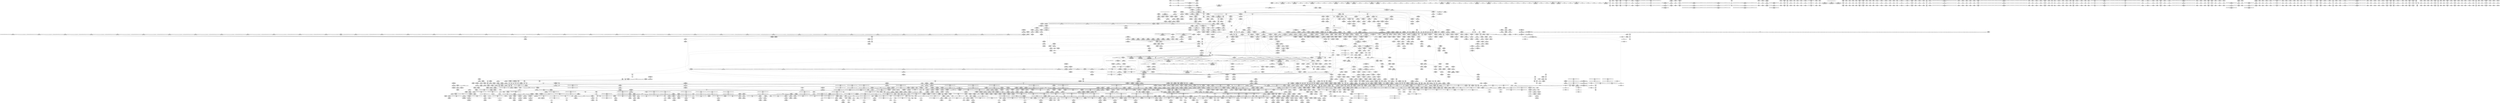 digraph {
	CE0x72e6ca0 [shape=record,shape=Mrecord,label="{CE0x72e6ca0|_call_void_mcount()_#3|*SummSource*}"]
	CE0x5c98f20 [shape=record,shape=Mrecord,label="{CE0x5c98f20|%struct.task_struct*_(%struct.task_struct**)*_asm_movq_%gs:$_1:P_,$0_,_r,im,_dirflag_,_fpsr_,_flags_|*SummSink*}"]
	CE0x72efb10 [shape=record,shape=Mrecord,label="{CE0x72efb10|_call_void_tomoyo_fill_path_info(%struct.tomoyo_path_info*_%addr21)_#9,_!dbg_!38945|security/tomoyo/network.c,564|*SummSink*}"]
	CE0x4a5fc90 [shape=record,shape=Mrecord,label="{CE0x4a5fc90|0:_i8,_array:_GCRE_tomoyo_index2category_constant_39_x_i8_c_00_00_00_00_00_00_00_00_00_00_00_00_00_00_00_00_00_00_00_00_00_00_00_01_01_01_01_01_01_01_01_01_01_01_01_01_01_01_02_,_align_16:_elem_12::|security/tomoyo/util.c,983}"]
	CE0x5bffc70 [shape=record,shape=Mrecord,label="{CE0x5bffc70|tomoyo_get_mode:idxprom6|security/tomoyo/util.c,983|*SummSink*}"]
	CE0x4a401f0 [shape=record,shape=Mrecord,label="{CE0x4a401f0|tomoyo_get_mode:arrayidx4|security/tomoyo/util.c,983|*SummSource*}"]
	CE0x57f6190 [shape=record,shape=Mrecord,label="{CE0x57f6190|40:_%struct.tomoyo_policy_namespace*,_48:_i8,_:_GCRE_tomoyo_kernel_domain_external_global_%struct.tomoyo_domain_info_40,48_|*MultipleSource*|security/tomoyo/util.c,1005|security/tomoyo/util.c,1007|Function::tomoyo_init_request_info&Arg::domain::}"]
	CE0x5b22b00 [shape=record,shape=Mrecord,label="{CE0x5b22b00|0:_i8,_array:_GCRE_tomoyo_index2category_constant_39_x_i8_c_00_00_00_00_00_00_00_00_00_00_00_00_00_00_00_00_00_00_00_00_00_00_00_01_01_01_01_01_01_01_01_01_01_01_01_01_01_01_02_,_align_16:_elem_20::|security/tomoyo/util.c,983}"]
	CE0x58f8770 [shape=record,shape=Mrecord,label="{CE0x58f8770|i64*_getelementptr_inbounds_(_12_x_i64_,_12_x_i64_*___llvm_gcov_ctr31133,_i64_0,_i64_10)|*Constant*|*SummSource*}"]
	CE0x3d45800 [shape=record,shape=Mrecord,label="{CE0x3d45800|tomoyo_unix_entry:tmp41|security/tomoyo/network.c,572|*SummSource*}"]
	CE0x3e18920 [shape=record,shape=Mrecord,label="{CE0x3e18920|i32_51|*Constant*|*SummSource*}"]
	CE0x72d78a0 [shape=record,shape=Mrecord,label="{CE0x72d78a0|tomoyo_unix_entry:tmp35|security/tomoyo/network.c,561|*SummSource*}"]
	CE0x72af110 [shape=record,shape=Mrecord,label="{CE0x72af110|tomoyo_unix_entry:entry}"]
	CE0x3f823b0 [shape=record,shape=Mrecord,label="{CE0x3f823b0|tomoyo_init_request_info:mode|security/tomoyo/util.c,1010|*SummSink*}"]
	CE0x3e2b9e0 [shape=record,shape=Mrecord,label="{CE0x3e2b9e0|i64*_getelementptr_inbounds_(_22_x_i64_,_22_x_i64_*___llvm_gcov_ctr3840,_i64_0,_i64_15)|*Constant*|*SummSink*}"]
	CE0x5c4bdc0 [shape=record,shape=Mrecord,label="{CE0x5c4bdc0|tomoyo_get_mode:cmp11|security/tomoyo/util.c,985|*SummSink*}"]
	CE0x4974670 [shape=record,shape=Mrecord,label="{CE0x4974670|GLOBAL:lockdep_rcu_suspicious|*Constant*|*SummSink*}"]
	CE0x3eafa70 [shape=record,shape=Mrecord,label="{CE0x3eafa70|tomoyo_unix_entry:tmp52|security/tomoyo/network.c,577|*SummSink*}"]
	CE0x3cd28b0 [shape=record,shape=Mrecord,label="{CE0x3cd28b0|tomoyo_audit_net_log:arrayidx|security/tomoyo/network.c,367|*SummSource*}"]
	CE0x3c962e0 [shape=record,shape=Mrecord,label="{CE0x3c962e0|i32_2|*Constant*}"]
	CE0x5c38a50 [shape=record,shape=Mrecord,label="{CE0x5c38a50|tomoyo_unix_entry:tmp19|security/tomoyo/network.c,553|*SummSink*}"]
	CE0x3eaf330 [shape=record,shape=Mrecord,label="{CE0x3eaf330|tomoyo_unix_entry:tmp51|security/tomoyo/network.c,577|*SummSink*}"]
	CE0x74f2040 [shape=record,shape=Mrecord,label="{CE0x74f2040|24:_%struct.tomoyo_path_info*,_32:_i8,_33:_i8,_72:_i8,_:_SCMRE_63,64_}"]
	CE0x729c350 [shape=record,shape=Mrecord,label="{CE0x729c350|tomoyo_unix_entry:tmp31|security/tomoyo/network.c,560|*SummSource*}"]
	CE0x5ab0fe0 [shape=record,shape=Mrecord,label="{CE0x5ab0fe0|GLOBAL:get_current|*Constant*}"]
	CE0x59a39b0 [shape=record,shape=Mrecord,label="{CE0x59a39b0|i64*_getelementptr_inbounds_(_31_x_i64_,_31_x_i64_*___llvm_gcov_ctr43150,_i64_0,_i64_30)|*Constant*}"]
	CE0x594d4c0 [shape=record,shape=Mrecord,label="{CE0x594d4c0|_ret_%struct.tomoyo_domain_info*_%tmp23,_!dbg_!38929|security/tomoyo/common.h,1205}"]
	CE0x4ab4b10 [shape=record,shape=Mrecord,label="{CE0x4ab4b10|GLOBAL:tomoyo_socket_keyword|Global_var:tomoyo_socket_keyword}"]
	CE0x3e7c170 [shape=record,shape=Mrecord,label="{CE0x3e7c170|tomoyo_const_part_length:tmp15|security/tomoyo/util.c,627}"]
	CE0x7442de0 [shape=record,shape=Mrecord,label="{CE0x7442de0|24:_%struct.tomoyo_path_info*,_32:_i8,_33:_i8,_72:_i8,_:_SCMRE_31,32_}"]
	CE0x7205d80 [shape=record,shape=Mrecord,label="{CE0x7205d80|tomoyo_check_unix_address:tmp3|security/tomoyo/network.c,596|*SummSink*}"]
	CE0x4b9a420 [shape=record,shape=Mrecord,label="{CE0x4b9a420|tomoyo_fill_path_info:tmp9|security/tomoyo/util.c,667|*SummSink*}"]
	CE0x3c77650 [shape=record,shape=Mrecord,label="{CE0x3c77650|tomoyo_unix_entry:tmp2|security/tomoyo/network.c,544}"]
	CE0x4ab4f30 [shape=record,shape=Mrecord,label="{CE0x4ab4f30|i64*_getelementptr_inbounds_(_31_x_i64_,_31_x_i64_*___llvm_gcov_ctr43150,_i64_0,_i64_16)|*Constant*|*SummSource*}"]
	CE0x726ce20 [shape=record,shape=Mrecord,label="{CE0x726ce20|tomoyo_unix_entry:len.1|*SummSink*}"]
	CE0x592da00 [shape=record,shape=Mrecord,label="{CE0x592da00|i8*_getelementptr_inbounds_(_21_x_i8_,_21_x_i8_*_.str9,_i32_0,_i32_0)|*Constant*|*SummSink*}"]
	CE0x5825920 [shape=record,shape=Mrecord,label="{CE0x5825920|i32_10|*Constant*}"]
	CE0x57500a0 [shape=record,shape=Mrecord,label="{CE0x57500a0|i64_ptrtoint_(i8*_blockaddress(_rcu_lock_release21,_%__here)_to_i64)|*Constant*|*SummSink*}"]
	CE0x3ceea20 [shape=record,shape=Mrecord,label="{CE0x3ceea20|tomoyo_audit_unix_log:entry}"]
	CE0x723b9e0 [shape=record,shape=Mrecord,label="{CE0x723b9e0|tomoyo_unix_entry:conv14|security/tomoyo/network.c,557|*SummSource*}"]
	CE0x591a770 [shape=record,shape=Mrecord,label="{CE0x591a770|tomoyo_const_part_length:retval.0}"]
	CE0x749fa30 [shape=record,shape=Mrecord,label="{CE0x749fa30|tomoyo_unix_entry:tmp1|*SummSink*}"]
	CE0x72c8fe0 [shape=record,shape=Mrecord,label="{CE0x72c8fe0|tomoyo_unix_entry:tmp25|security/tomoyo/network.c,556|*SummSource*}"]
	CE0x4d24b20 [shape=record,shape=Mrecord,label="{CE0x4d24b20|i64*_getelementptr_inbounds_(_2_x_i64_,_2_x_i64_*___llvm_gcov_ctr4038,_i64_0,_i64_0)|*Constant*|*SummSource*}"]
	CE0x4aa9430 [shape=record,shape=Mrecord,label="{CE0x4aa9430|tomoyo_get_mode:tmp28|security/tomoyo/util.c,988|*SummSource*}"]
	CE0x49b6bf0 [shape=record,shape=Mrecord,label="{CE0x49b6bf0|i32_-12|*Constant*}"]
	CE0x491f400 [shape=record,shape=Mrecord,label="{CE0x491f400|_call_void_kfree(i8*_%call18)_#9,_!dbg_!38969|security/tomoyo/network.c,573|*SummSink*}"]
	CE0x4aeedb0 [shape=record,shape=Mrecord,label="{CE0x4aeedb0|i32_(%struct.tomoyo_request_info.524*,_i8*,_...)*_bitcast_(i32_(%struct.tomoyo_request_info*,_i8*,_...)*_tomoyo_supervisor_to_i32_(%struct.tomoyo_request_info.524*,_i8*,_...)*)|*Constant*}"]
	CE0x3e1f580 [shape=record,shape=Mrecord,label="{CE0x3e1f580|tomoyo_unix_entry:tmp23|security/tomoyo/network.c,556|*SummSource*}"]
	CE0x599b340 [shape=record,shape=Mrecord,label="{CE0x599b340|srcu_read_unlock20:dep_map|include/linux/srcu.h,236|*SummSink*}"]
	CE0x4a1c730 [shape=record,shape=Mrecord,label="{CE0x4a1c730|i64*_getelementptr_inbounds_(_5_x_i64_,_5_x_i64_*___llvm_gcov_ctr28130,_i64_0,_i64_4)|*Constant*|*SummSource*}"]
	CE0x4cff8b0 [shape=record,shape=Mrecord,label="{CE0x4cff8b0|i64*_getelementptr_inbounds_(_6_x_i64_,_6_x_i64_*___llvm_gcov_ctr3747,_i64_0,_i64_0)|*Constant*|*SummSink*}"]
	CE0x5af0060 [shape=record,shape=Mrecord,label="{CE0x5af0060|srcu_read_lock17:tmp2|*SummSource*}"]
	CE0x3eaf4b0 [shape=record,shape=Mrecord,label="{CE0x3eaf4b0|_call_void_tomoyo_read_unlock19(i32_%call)_#9,_!dbg_!38974|security/tomoyo/network.c,577}"]
	CE0x5b97d60 [shape=record,shape=Mrecord,label="{CE0x5b97d60|tomoyo_const_part_length:tmp34|security/tomoyo/util.c,642}"]
	CE0x7500640 [shape=record,shape=Mrecord,label="{CE0x7500640|24:_%struct.tomoyo_path_info*,_32:_i8,_33:_i8,_72:_i8,_:_SCMRE_77,78_|*MultipleSource*|security/tomoyo/network.c, 544|security/tomoyo/network.c,544|Function::tomoyo_init_request_info&Arg::r::|security/tomoyo/network.c,565}"]
	CE0x3dff520 [shape=record,shape=Mrecord,label="{CE0x3dff520|tomoyo_const_part_length:tmp35|security/tomoyo/util.c,643|*SummSource*}"]
	CE0x5df3520 [shape=record,shape=Mrecord,label="{CE0x5df3520|tomoyo_get_mode:idxprom3|security/tomoyo/util.c,983}"]
	CE0x67f0c40 [shape=record,shape=Mrecord,label="{CE0x67f0c40|0:_i8,_array:_GCRE_tomoyo_index2category_constant_39_x_i8_c_00_00_00_00_00_00_00_00_00_00_00_00_00_00_00_00_00_00_00_00_00_00_00_01_01_01_01_01_01_01_01_01_01_01_01_01_01_01_02_,_align_16:_elem_9::|security/tomoyo/util.c,983}"]
	CE0x491ef50 [shape=record,shape=Mrecord,label="{CE0x491ef50|tomoyo_unix_entry:tmp46|security/tomoyo/network.c,573|*SummSink*}"]
	CE0x3e48760 [shape=record,shape=Mrecord,label="{CE0x3e48760|tomoyo_unix_entry:tmp6|security/tomoyo/network.c,548|*SummSink*}"]
	CE0x7442aa0 [shape=record,shape=Mrecord,label="{CE0x7442aa0|24:_%struct.tomoyo_path_info*,_32:_i8,_33:_i8,_72:_i8,_:_SCMRE_29,30_}"]
	CE0x4b05e90 [shape=record,shape=Mrecord,label="{CE0x4b05e90|tomoyo_audit_net_log:operation|Function::tomoyo_audit_net_log&Arg::operation::}"]
	CE0x4935cc0 [shape=record,shape=Mrecord,label="{CE0x4935cc0|i64_7|*Constant*|*SummSink*}"]
	CE0x3da49a0 [shape=record,shape=Mrecord,label="{CE0x3da49a0|tomoyo_unix_entry:operation27|security/tomoyo/network.c,567|*SummSink*}"]
	CE0x73731f0 [shape=record,shape=Mrecord,label="{CE0x73731f0|tomoyo_const_part_length:tmp10|security/tomoyo/util.c,626|*SummSink*}"]
	CE0x5cf0c30 [shape=record,shape=Mrecord,label="{CE0x5cf0c30|tomoyo_get_mode:tmp16|security/tomoyo/util.c,983|*SummSource*}"]
	CE0x4c87590 [shape=record,shape=Mrecord,label="{CE0x4c87590|tomoyo_get_mode:profile|Function::tomoyo_get_mode&Arg::profile::|*SummSink*}"]
	CE0x3cef230 [shape=record,shape=Mrecord,label="{CE0x3cef230|_ret_i32_%call,_!dbg_!38914|security/tomoyo/network.c,405|*SummSource*}"]
	CE0x3ed5fd0 [shape=record,shape=Mrecord,label="{CE0x3ed5fd0|tomoyo_unix_entry:tmp53|security/tomoyo/network.c,579}"]
	CE0x5df28d0 [shape=record,shape=Mrecord,label="{CE0x5df28d0|tomoyo_get_mode:cmp|security/tomoyo/util.c,982|*SummSink*}"]
	CE0x3cd2b30 [shape=record,shape=Mrecord,label="{CE0x3cd2b30|tomoyo_const_part_length:incdec.ptr10|security/tomoyo/util.c,640|*SummSink*}"]
	CE0x4be4fc0 [shape=record,shape=Mrecord,label="{CE0x4be4fc0|tomoyo_fill_path_info:land.end}"]
	CE0x727dc10 [shape=record,shape=Mrecord,label="{CE0x727dc10|i64_12|*Constant*}"]
	CE0x4b9a9e0 [shape=record,shape=Mrecord,label="{CE0x4b9a9e0|i32_47|*Constant*}"]
	CE0x3ca1a20 [shape=record,shape=Mrecord,label="{CE0x3ca1a20|GLOBAL:tomoyo_audit_unix_log|*Constant*|*SummSource*}"]
	CE0x5d04740 [shape=record,shape=Mrecord,label="{CE0x5d04740|i32_0|*Constant*}"]
	CE0x5a31730 [shape=record,shape=Mrecord,label="{CE0x5a31730|tomoyo_get_mode:tmp21|security/tomoyo/util.c,985}"]
	CE0x5c5a8b0 [shape=record,shape=Mrecord,label="{CE0x5c5a8b0|rcu_lock_acquire18:tmp2|*SummSink*}"]
	CE0x3e81150 [shape=record,shape=Mrecord,label="{CE0x3e81150|i64*_getelementptr_inbounds_(_31_x_i64_,_31_x_i64_*___llvm_gcov_ctr43150,_i64_0,_i64_4)|*Constant*|*SummSource*}"]
	CE0x4a63910 [shape=record,shape=Mrecord,label="{CE0x4a63910|i8*_getelementptr_inbounds_(_5_x_i8_,_5_x_i8_*_.str8,_i32_0,_i32_0)|*Constant*}"]
	CE0x590a5d0 [shape=record,shape=Mrecord,label="{CE0x590a5d0|_call_void___llvm_gcov_indirect_counter_increment114(i32*___llvm_gcov_global_state_pred45,_i64**_getelementptr_inbounds_(_3_x_i64*_,_3_x_i64*_*___llvm_gcda_edge_table44,_i64_0,_i64_2)),_!dbg_!38930|security/tomoyo/util.c,640}"]
	CE0x5b0a620 [shape=record,shape=Mrecord,label="{CE0x5b0a620|_call_void_mcount()_#3|*SummSink*}"]
	CE0x49e5ef0 [shape=record,shape=Mrecord,label="{CE0x49e5ef0|__llvm_gcov_indirect_counter_increment114:pred}"]
	CE0x3e38d40 [shape=record,shape=Mrecord,label="{CE0x3e38d40|tomoyo_unix_entry:tmp4|*LoadInst*|security/tomoyo/network.c,546|*SummSink*}"]
	CE0x723c080 [shape=record,shape=Mrecord,label="{CE0x723c080|tomoyo_unix_entry:call15|security/tomoyo/network.c,557|*SummSink*}"]
	CE0x3ceec80 [shape=record,shape=Mrecord,label="{CE0x3ceec80|tomoyo_audit_unix_log:entry|*SummSink*}"]
	CE0x71ec5d0 [shape=record,shape=Mrecord,label="{CE0x71ec5d0|tomoyo_check_unix_address:tmp1|*SummSource*}"]
	CE0x59a3c30 [shape=record,shape=Mrecord,label="{CE0x59a3c30|i64*_getelementptr_inbounds_(_31_x_i64_,_31_x_i64_*___llvm_gcov_ctr43150,_i64_0,_i64_30)|*Constant*|*SummSource*}"]
	CE0x4a45630 [shape=record,shape=Mrecord,label="{CE0x4a45630|tomoyo_check_unix_address:return|*SummSource*}"]
	CE0x5d4e190 [shape=record,shape=Mrecord,label="{CE0x5d4e190|tomoyo_get_mode:arrayidx|security/tomoyo/util.c,981|*SummSource*}"]
	CE0x5d97f70 [shape=record,shape=Mrecord,label="{CE0x5d97f70|0:_i64*,_array:_GCR___llvm_gcda_edge_table44_internal_unnamed_addr_constant_3_x_i64*_i64*_getelementptr_inbounds_(_31_x_i64_,_31_x_i64_*___llvm_gcov_ctr43150,_i64_0,_i64_10),_i64*_getelementptr_inbounds_(_31_x_i64_,_31_x_i64_*___llvm_gcov_ctr43150,_i64_0,_i64_11),_i64*_getelementptr_inbounds_(_31_x_i64_,_31_x_i64_*___llvm_gcov_ctr43150,_i64_0,_i64_15)_:_elem_0::}"]
	CE0x5c11720 [shape=record,shape=Mrecord,label="{CE0x5c11720|tomoyo_get_mode:conv15|security/tomoyo/util.c,987|*SummSink*}"]
	CE0x5b31f30 [shape=record,shape=Mrecord,label="{CE0x5b31f30|_ret_void,_!dbg_!38908|include/linux/rcupdate.h,419|*SummSource*}"]
	CE0x72af4f0 [shape=record,shape=Mrecord,label="{CE0x72af4f0|tomoyo_unix_entry:address|Function::tomoyo_unix_entry&Arg::address::}"]
	CE0x3d23540 [shape=record,shape=Mrecord,label="{CE0x3d23540|tomoyo_unix_entry:protocol23|security/tomoyo/network.c,566|*SummSource*}"]
	CE0x5955420 [shape=record,shape=Mrecord,label="{CE0x5955420|tomoyo_unix_entry:if.then|*SummSource*}"]
	CE0x722db20 [shape=record,shape=Mrecord,label="{CE0x722db20|tomoyo_const_part_length:incdec.ptr7|security/tomoyo/util.c,631|*SummSink*}"]
	CE0x5bab6d0 [shape=record,shape=Mrecord,label="{CE0x5bab6d0|128:_i8*,_1208:_%struct.file*,_:_CMRE_31,32_}"]
	CE0x726cbe0 [shape=record,shape=Mrecord,label="{CE0x726cbe0|GLOBAL:tomoyo_encode2|*Constant*}"]
	CE0x726f8a0 [shape=record,shape=Mrecord,label="{CE0x726f8a0|i64_2|*Constant*|*SummSource*}"]
	CE0x594da30 [shape=record,shape=Mrecord,label="{CE0x594da30|tomoyo_fill_path_info:tmp2|*LoadInst*|security/tomoyo/util.c,663|*SummSource*}"]
	CE0x3e38a30 [shape=record,shape=Mrecord,label="{CE0x3e38a30|tomoyo_unix_entry:tmp4|*LoadInst*|security/tomoyo/network.c,546|*SummSource*}"]
	CE0x4d9d6e0 [shape=record,shape=Mrecord,label="{CE0x4d9d6e0|rcu_lock_release21:tmp1}"]
	CE0x7442c40 [shape=record,shape=Mrecord,label="{CE0x7442c40|24:_%struct.tomoyo_path_info*,_32:_i8,_33:_i8,_72:_i8,_:_SCMRE_30,31_}"]
	CE0x49b30d0 [shape=record,shape=Mrecord,label="{CE0x49b30d0|i32_1205|*Constant*|*SummSource*}"]
	CE0x723f5f0 [shape=record,shape=Mrecord,label="{CE0x723f5f0|tomoyo_check_unix_address:entry|*SummSink*}"]
	CE0x5b9d6c0 [shape=record,shape=Mrecord,label="{CE0x5b9d6c0|get_current:entry|*SummSource*}"]
	CE0x58f2d20 [shape=record,shape=Mrecord,label="{CE0x58f2d20|_ret_i32_%retval.0,_!dbg_!38935|security/tomoyo/util.c,988}"]
	CE0x4c59e90 [shape=record,shape=Mrecord,label="{CE0x4c59e90|tomoyo_unix_entry:if.end36|*SummSource*}"]
	CE0x498ec90 [shape=record,shape=Mrecord,label="{CE0x498ec90|i64*_getelementptr_inbounds_(_2_x_i64_,_2_x_i64_*___llvm_gcov_ctr4434,_i64_0,_i64_1)|*Constant*}"]
	CE0x3f88db0 [shape=record,shape=Mrecord,label="{CE0x3f88db0|tomoyo_unix_entry:tmp9|security/tomoyo/network.c,548|*SummSource*}"]
	CE0x57a2230 [shape=record,shape=Mrecord,label="{CE0x57a2230|tomoyo_const_part_length:tmp|*SummSink*}"]
	CE0x4c04e20 [shape=record,shape=Mrecord,label="{CE0x4c04e20|tomoyo_read_unlock19:bb|*SummSink*}"]
	CE0x3e7c730 [shape=record,shape=Mrecord,label="{CE0x3e7c730|tomoyo_const_part_length:while.end}"]
	CE0x73737b0 [shape=record,shape=Mrecord,label="{CE0x73737b0|tomoyo_domain:tmp4|security/tomoyo/common.h,1205|*SummSink*}"]
	CE0x5d98060 [shape=record,shape=Mrecord,label="{CE0x5d98060|__llvm_gcov_indirect_counter_increment114:tmp}"]
	CE0x73734f0 [shape=record,shape=Mrecord,label="{CE0x73734f0|tomoyo_domain:tmp4|security/tomoyo/common.h,1205}"]
	CE0x71be980 [shape=record,shape=Mrecord,label="{CE0x71be980|tomoyo_const_part_length:tmp14|security/tomoyo/util.c,626|*SummSource*}"]
	CE0x4c50df0 [shape=record,shape=Mrecord,label="{CE0x4c50df0|__llvm_gcov_indirect_counter_increment114:counter|*SummSink*}"]
	CE0x3f89a10 [shape=record,shape=Mrecord,label="{CE0x3f89a10|tomoyo_check_unix_address:unix0|security/tomoyo/network.c,594|*SummSource*}"]
	CE0x5de16e0 [shape=record,shape=Mrecord,label="{CE0x5de16e0|GLOBAL:__llvm_gcov_indirect_counter_increment114|*Constant*}"]
	CE0x3eec4a0 [shape=record,shape=Mrecord,label="{CE0x3eec4a0|i32_0|*Constant*}"]
	CE0x3f826d0 [shape=record,shape=Mrecord,label="{CE0x3f826d0|tomoyo_init_request_info:mode5|security/tomoyo/util.c,1011}"]
	CE0x5954a90 [shape=record,shape=Mrecord,label="{CE0x5954a90|i64*_getelementptr_inbounds_(_2_x_i64_,_2_x_i64_*___llvm_gcov_ctr4335,_i64_0,_i64_0)|*Constant*|*SummSink*}"]
	CE0x3df78f0 [shape=record,shape=Mrecord,label="{CE0x3df78f0|__llvm_gcov_indirect_counter_increment114:counters|Function::__llvm_gcov_indirect_counter_increment114&Arg::counters::}"]
	CE0x5db68d0 [shape=record,shape=Mrecord,label="{CE0x5db68d0|i64_1|*Constant*}"]
	CE0x57e0ae0 [shape=record,shape=Mrecord,label="{CE0x57e0ae0|tomoyo_const_part_length:tmp48|security/tomoyo/util.c,649}"]
	CE0x58e7190 [shape=record,shape=Mrecord,label="{CE0x58e7190|tomoyo_fill_path_info:name1|security/tomoyo/util.c,663|*SummSink*}"]
	CE0x4c894d0 [shape=record,shape=Mrecord,label="{CE0x4c894d0|i64_1|*Constant*}"]
	CE0x5cc0b00 [shape=record,shape=Mrecord,label="{CE0x5cc0b00|tomoyo_const_part_length:tmp50|security/tomoyo/util.c,651}"]
	CE0x5bee180 [shape=record,shape=Mrecord,label="{CE0x5bee180|tomoyo_get_mode:if.end14|*SummSink*}"]
	CE0x3e486a0 [shape=record,shape=Mrecord,label="{CE0x3e486a0|tomoyo_unix_entry:tmp6|security/tomoyo/network.c,548}"]
	CE0x4af5de0 [shape=record,shape=Mrecord,label="{CE0x4af5de0|tomoyo_const_part_length:conv11|security/tomoyo/util.c,641|*SummSink*}"]
	CE0x5b9ad90 [shape=record,shape=Mrecord,label="{CE0x5b9ad90|tomoyo_const_part_length:tmp40|security/tomoyo/util.c,644|*SummSink*}"]
	CE0x4aab6d0 [shape=record,shape=Mrecord,label="{CE0x4aab6d0|tomoyo_read_unlock19:tmp1|*SummSource*}"]
	CE0x5893c00 [shape=record,shape=Mrecord,label="{CE0x5893c00|_ret_void,_!dbg_!38929|security/tomoyo/util.c,670|*SummSink*}"]
	CE0x5878490 [shape=record,shape=Mrecord,label="{CE0x5878490|tomoyo_unix_entry:tmp17|security/tomoyo/network.c,553}"]
	CE0x4a63a30 [shape=record,shape=Mrecord,label="{CE0x4a63a30|tomoyo_audit_net_log:r|Function::tomoyo_audit_net_log&Arg::r::}"]
	CE0x7440440 [shape=record,shape=Mrecord,label="{CE0x7440440|tomoyo_unix_entry:tmp12|security/tomoyo/network.c,548|*SummSink*}"]
	CE0x3e46250 [shape=record,shape=Mrecord,label="{CE0x3e46250|tomoyo_const_part_length:tmp19|security/tomoyo/util.c,628|*SummSource*}"]
	CE0x5a1a4f0 [shape=record,shape=Mrecord,label="{CE0x5a1a4f0|tomoyo_read_lock16:tmp3}"]
	CE0x59f6d10 [shape=record,shape=Mrecord,label="{CE0x59f6d10|tomoyo_init_request_info:tmp4|security/tomoyo/util.c,1004}"]
	CE0x5903630 [shape=record,shape=Mrecord,label="{CE0x5903630|tomoyo_const_part_length:tmp18|security/tomoyo/util.c,627}"]
	CE0x49745c0 [shape=record,shape=Mrecord,label="{CE0x49745c0|GLOBAL:lockdep_rcu_suspicious|*Constant*|*SummSource*}"]
	CE0x745ba90 [shape=record,shape=Mrecord,label="{CE0x745ba90|rcu_lock_release21:bb}"]
	CE0x72712b0 [shape=record,shape=Mrecord,label="{CE0x72712b0|0:_i8,_1:_i8,_32:_i8*,_40:_i32,_:_CMR_24,25_|*MultipleSource*|Function::tomoyo_check_unix_address&Arg::address::|security/tomoyo/network.c,594}"]
	CE0x7228620 [shape=record,shape=Mrecord,label="{CE0x7228620|tomoyo_const_part_length:tmp3|security/tomoyo/util.c,624|*SummSink*}"]
	CE0x57afa00 [shape=record,shape=Mrecord,label="{CE0x57afa00|GLOBAL:lock_acquire|*Constant*|*SummSink*}"]
	CE0x59c2870 [shape=record,shape=Mrecord,label="{CE0x59c2870|tomoyo_audit_unix_log:unix_network|security/tomoyo/network.c,405|*SummSource*}"]
	CE0x3d219e0 [shape=record,shape=Mrecord,label="{CE0x3d219e0|i64_17|*Constant*}"]
	CE0x72ef9d0 [shape=record,shape=Mrecord,label="{CE0x72ef9d0|_call_void_tomoyo_fill_path_info(%struct.tomoyo_path_info*_%addr21)_#9,_!dbg_!38945|security/tomoyo/network.c,564}"]
	CE0x58f31a0 [shape=record,shape=Mrecord,label="{CE0x58f31a0|tomoyo_get_mode:profile|Function::tomoyo_get_mode&Arg::profile::}"]
	CE0x722d550 [shape=record,shape=Mrecord,label="{CE0x722d550|tomoyo_get_mode:tmp|*SummSink*}"]
	CE0x5cd11d0 [shape=record,shape=Mrecord,label="{CE0x5cd11d0|128:_i8*,_1208:_%struct.file*,_:_CMRE_136,144_|*MultipleSource*|security/tomoyo/common.h,1205|security/tomoyo/common.h,1205}"]
	CE0x72ce720 [shape=record,shape=Mrecord,label="{CE0x72ce720|tomoyo_unix_entry:tmp33|security/tomoyo/network.c,560|*SummSink*}"]
	CE0x4b867c0 [shape=record,shape=Mrecord,label="{CE0x4b867c0|_call_void_mcount()_#3|*SummSink*}"]
	CE0x5aa9da0 [shape=record,shape=Mrecord,label="{CE0x5aa9da0|GLOBAL:__llvm_gcov_global_state_pred45|Global_var:__llvm_gcov_global_state_pred45}"]
	CE0x597c080 [shape=record,shape=Mrecord,label="{CE0x597c080|tomoyo_const_part_length:tmp3|security/tomoyo/util.c,624|*SummSource*}"]
	CE0x3bb7640 [shape=record,shape=Mrecord,label="{CE0x3bb7640|_ret_void}"]
	CE0x4acb530 [shape=record,shape=Mrecord,label="{CE0x4acb530|tomoyo_const_part_length:tmp47|security/tomoyo/util.c,646|*SummSource*}"]
	CE0x71c2920 [shape=record,shape=Mrecord,label="{CE0x71c2920|tomoyo_domain:tmp14|security/tomoyo/common.h,1205|*SummSource*}"]
	CE0x4a2fa50 [shape=record,shape=Mrecord,label="{CE0x4a2fa50|tomoyo_const_part_length:tmp46|security/tomoyo/util.c,646}"]
	CE0x72fa2a0 [shape=record,shape=Mrecord,label="{CE0x72fa2a0|i32_3|*Constant*|*SummSink*}"]
	CE0x72a1550 [shape=record,shape=Mrecord,label="{CE0x72a1550|tomoyo_get_mode:retval.0|*SummSink*}"]
	CE0x72903a0 [shape=record,shape=Mrecord,label="{CE0x72903a0|tomoyo_unix_entry:tmp3|*LoadInst*|security/tomoyo/network.c,546|*SummSink*}"]
	CE0x5c63620 [shape=record,shape=Mrecord,label="{CE0x5c63620|tomoyo_get_mode:tmp2|security/tomoyo/util.c,978|*SummSource*}"]
	CE0x5df2ff0 [shape=record,shape=Mrecord,label="{CE0x5df2ff0|tomoyo_const_part_length:tmp10|security/tomoyo/util.c,626}"]
	CE0x4a32000 [shape=record,shape=Mrecord,label="{CE0x4a32000|tomoyo_audit_unix_log:tmp4|security/tomoyo/network.c,405|*SummSource*}"]
	CE0x58a23b0 [shape=record,shape=Mrecord,label="{CE0x58a23b0|GLOBAL:__llvm_gcov_ctr54147|Global_var:__llvm_gcov_ctr54147|*SummSink*}"]
	CE0x4b86c00 [shape=record,shape=Mrecord,label="{CE0x4b86c00|i64*_getelementptr_inbounds_(_2_x_i64_,_2_x_i64_*___llvm_gcov_ctr4533,_i64_0,_i64_0)|*Constant*|*SummSource*}"]
	CE0x4cba110 [shape=record,shape=Mrecord,label="{CE0x4cba110|rcu_lock_release21:entry}"]
	CE0x3ed6190 [shape=record,shape=Mrecord,label="{CE0x3ed6190|tomoyo_read_lock16:bb}"]
	CE0x4af5ab0 [shape=record,shape=Mrecord,label="{CE0x4af5ab0|__llvm_gcov_indirect_counter_increment114:tmp2|*SummSource*}"]
	CE0x74eeda0 [shape=record,shape=Mrecord,label="{CE0x74eeda0|tomoyo_const_part_length:tmp37|security/tomoyo/util.c,644}"]
	CE0x3e577f0 [shape=record,shape=Mrecord,label="{CE0x3e577f0|tomoyo_unix_entry:tmp49|security/tomoyo/network.c,576}"]
	CE0x5cc02a0 [shape=record,shape=Mrecord,label="{CE0x5cc02a0|tomoyo_const_part_length:tmp49|security/tomoyo/util.c,649|*SummSource*}"]
	CE0x3fa8830 [shape=record,shape=Mrecord,label="{CE0x3fa8830|GLOBAL:__llvm_gcov_ctr28130|Global_var:__llvm_gcov_ctr28130|*SummSource*}"]
	CE0x4abb2f0 [shape=record,shape=Mrecord,label="{CE0x4abb2f0|i64*_getelementptr_inbounds_(_31_x_i64_,_31_x_i64_*___llvm_gcov_ctr43150,_i64_0,_i64_3)|*Constant*|*SummSink*}"]
	CE0x5d23110 [shape=record,shape=Mrecord,label="{CE0x5d23110|_ret_void,_!dbg_!38908|include/linux/rcupdate.h,419}"]
	CE0x7440950 [shape=record,shape=Mrecord,label="{CE0x7440950|i32_3|*Constant*}"]
	CE0x72b3520 [shape=record,shape=Mrecord,label="{CE0x72b3520|tomoyo_const_part_length:tmp23|security/tomoyo/util.c,634|*SummSink*}"]
	CE0x5bdc7c0 [shape=record,shape=Mrecord,label="{CE0x5bdc7c0|128:_i8*,_1208:_%struct.file*,_:_CMRE_40,41_}"]
	CE0x491eb30 [shape=record,shape=Mrecord,label="{CE0x491eb30|tomoyo_unix_entry:tmp46|security/tomoyo/network.c,573}"]
	CE0x67f9f80 [shape=record,shape=Mrecord,label="{CE0x67f9f80|rcu_lock_release21:tmp}"]
	CE0x3e50020 [shape=record,shape=Mrecord,label="{CE0x3e50020|tomoyo_unix_entry:error.0}"]
	CE0x592f130 [shape=record,shape=Mrecord,label="{CE0x592f130|tomoyo_init_request_info:call4|security/tomoyo/util.c,1010}"]
	CE0x3cca890 [shape=record,shape=Mrecord,label="{CE0x3cca890|tomoyo_const_part_length:tmp38|security/tomoyo/util.c,644|*SummSink*}"]
	CE0x74432c0 [shape=record,shape=Mrecord,label="{CE0x74432c0|24:_%struct.tomoyo_path_info*,_32:_i8,_33:_i8,_72:_i8,_:_SCMRE_34,35_}"]
	CE0x5cd0e10 [shape=record,shape=Mrecord,label="{CE0x5cd0e10|128:_i8*,_1208:_%struct.file*,_:_CMRE_120,128_|*MultipleSource*|security/tomoyo/common.h,1205|security/tomoyo/common.h,1205}"]
	CE0x5babd10 [shape=record,shape=Mrecord,label="{CE0x5babd10|128:_i8*,_1208:_%struct.file*,_:_CMRE_36,37_}"]
	CE0x3e3f5a0 [shape=record,shape=Mrecord,label="{CE0x3e3f5a0|tomoyo_const_part_length:tmp5|security/tomoyo/util.c,624|*SummSource*}"]
	CE0x67fa330 [shape=record,shape=Mrecord,label="{CE0x67fa330|GLOBAL:current_task|Global_var:current_task|*SummSource*}"]
	CE0x58253b0 [shape=record,shape=Mrecord,label="{CE0x58253b0|i32_8|*Constant*}"]
	CE0x746beb0 [shape=record,shape=Mrecord,label="{CE0x746beb0|24:_%struct.tomoyo_path_info*,_32:_i8,_33:_i8,_72:_i8,_:_SCMRE_41,42_}"]
	CE0x5c33330 [shape=record,shape=Mrecord,label="{CE0x5c33330|tomoyo_const_part_length:tmp49|security/tomoyo/util.c,649}"]
	CE0x4abad80 [shape=record,shape=Mrecord,label="{CE0x4abad80|GLOBAL:tomoyo_socket_keyword|Global_var:tomoyo_socket_keyword|*SummSink*}"]
	CE0x581c810 [shape=record,shape=Mrecord,label="{CE0x581c810|tomoyo_init_request_info:profile2|security/tomoyo/util.c,1007|*SummSink*}"]
	CE0x5c4a2a0 [shape=record,shape=Mrecord,label="{CE0x5c4a2a0|tomoyo_const_part_length:cmp12|security/tomoyo/util.c,641|*SummSource*}"]
	CE0x72059b0 [shape=record,shape=Mrecord,label="{CE0x72059b0|tomoyo_check_unix_address:cmp|security/tomoyo/network.c,596|*SummSink*}"]
	CE0x5b5e190 [shape=record,shape=Mrecord,label="{CE0x5b5e190|tomoyo_domain:security|security/tomoyo/common.h,1205}"]
	CE0x4a44a70 [shape=record,shape=Mrecord,label="{CE0x4a44a70|tomoyo_unix_entry:addr_len|security/tomoyo/network.c,551|*SummSink*}"]
	CE0x59b40c0 [shape=record,shape=Mrecord,label="{CE0x59b40c0|tomoyo_init_request_info:call|security/tomoyo/util.c,1005|*SummSource*}"]
	CE0x4bcd910 [shape=record,shape=Mrecord,label="{CE0x4bcd910|i64*_getelementptr_inbounds_(_5_x_i64_,_5_x_i64_*___llvm_gcov_ctr28130,_i64_0,_i64_4)|*Constant*}"]
	CE0x5944d90 [shape=record,shape=Mrecord,label="{CE0x5944d90|COLLAPSED:_GCMRE___llvm_gcov_ctr4632_internal_global_2_x_i64_zeroinitializer:_elem_0:default:}"]
	CE0x72f2ba0 [shape=record,shape=Mrecord,label="{CE0x72f2ba0|tomoyo_check_unix_address:arraydecay|security/tomoyo/network.c,598|*SummSink*}"]
	CE0x3cc0290 [shape=record,shape=Mrecord,label="{CE0x3cc0290|tomoyo_unix_entry:unix_network29|security/tomoyo/network.c,568|*SummSource*}"]
	CE0x3c71530 [shape=record,shape=Mrecord,label="{CE0x3c71530|tomoyo_fill_path_info:tmp|*SummSink*}"]
	"CONST[source:1(input),value:2(dynamic)][purpose:{object}][SrcIdx:1]"
	CE0x741e410 [shape=record,shape=Mrecord,label="{CE0x741e410|tomoyo_check_unix_address:tmp2|*LoadInst*|security/tomoyo/network.c,596}"]
	CE0x4935b00 [shape=record,shape=Mrecord,label="{CE0x4935b00|i64_7|*Constant*|*SummSource*}"]
	CE0x57f8f90 [shape=record,shape=Mrecord,label="{CE0x57f8f90|tomoyo_init_request_info:tmp11|security/tomoyo/util.c,1007|*SummSink*}"]
	CE0x5d13520 [shape=record,shape=Mrecord,label="{CE0x5d13520|rcu_lock_acquire18:bb|*SummSource*}"]
	CE0x4a70f00 [shape=record,shape=Mrecord,label="{CE0x4a70f00|tomoyo_audit_unix_log:unix_network2|security/tomoyo/network.c,406}"]
	CE0x3bb7560 [shape=record,shape=Mrecord,label="{CE0x3bb7560|i64**_getelementptr_inbounds_(_3_x_i64*_,_3_x_i64*_*___llvm_gcda_edge_table44,_i64_0,_i64_1)|*Constant*|*SummSink*}"]
	CE0x723f470 [shape=record,shape=Mrecord,label="{CE0x723f470|tomoyo_check_unix_address:sa_family|security/tomoyo/network.c,596|*SummSink*}"]
	CE0x4b752a0 [shape=record,shape=Mrecord,label="{CE0x4b752a0|GLOBAL:full_name_hash|*Constant*|*SummSink*}"]
	CE0x3e3f840 [shape=record,shape=Mrecord,label="{CE0x3e3f840|tomoyo_const_part_length:tmp6|security/tomoyo/util.c,625}"]
	CE0x3ed6440 [shape=record,shape=Mrecord,label="{CE0x3ed6440|tomoyo_read_lock16:bb|*SummSink*}"]
	CE0x7207260 [shape=record,shape=Mrecord,label="{CE0x7207260|tomoyo_check_unix_address:cmp|security/tomoyo/network.c,596|*SummSource*}"]
	CE0x5aefa50 [shape=record,shape=Mrecord,label="{CE0x5aefa50|srcu_read_lock17:tmp1|*SummSink*}"]
	CE0x4a452f0 [shape=record,shape=Mrecord,label="{CE0x4a452f0|tomoyo_unix_entry:conv6|security/tomoyo/network.c,551|*SummSource*}"]
	CE0x727d900 [shape=record,shape=Mrecord,label="{CE0x727d900|i8*_null|*Constant*}"]
	CE0x4aaaf60 [shape=record,shape=Mrecord,label="{CE0x4aaaf60|GLOBAL:srcu_read_unlock20|*Constant*|*SummSource*}"]
	CE0x72d6340 [shape=record,shape=Mrecord,label="{CE0x72d6340|i32_51|*Constant*}"]
	CE0x582ccc0 [shape=record,shape=Mrecord,label="{CE0x582ccc0|tomoyo_const_part_length:tmp7|security/tomoyo/util.c,625}"]
	CE0x7239f80 [shape=record,shape=Mrecord,label="{CE0x7239f80|tomoyo_domain:tmp1}"]
	CE0x74a1800 [shape=record,shape=Mrecord,label="{CE0x74a1800|i64_1|*Constant*}"]
	CE0x4a321c0 [shape=record,shape=Mrecord,label="{CE0x4a321c0|tomoyo_audit_unix_log:tmp4|security/tomoyo/network.c,405|*SummSink*}"]
	CE0x581c0c0 [shape=record,shape=Mrecord,label="{CE0x581c0c0|tomoyo_init_request_info:domain1|security/tomoyo/util.c,1006|*SummSource*}"]
	CE0x49b6a80 [shape=record,shape=Mrecord,label="{CE0x49b6a80|tomoyo_unix_entry:tmp47|security/tomoyo/network.c,575|*SummSource*}"]
	CE0x59c2580 [shape=record,shape=Mrecord,label="{CE0x59c2580|_call_void_mcount()_#3}"]
	CE0x5d1e560 [shape=record,shape=Mrecord,label="{CE0x5d1e560|tomoyo_unix_entry:tmp10|security/tomoyo/network.c,548|*SummSource*}"]
	CE0x58b2bd0 [shape=record,shape=Mrecord,label="{CE0x58b2bd0|tomoyo_const_part_length:tmp27|security/tomoyo/util.c,641|*SummSource*}"]
	CE0x725c090 [shape=record,shape=Mrecord,label="{CE0x725c090|tomoyo_unix_entry:buf.0}"]
	CE0x4a2f280 [shape=record,shape=Mrecord,label="{CE0x4a2f280|tomoyo_const_part_length:tmp45|security/tomoyo/util.c,645|*SummSource*}"]
	CE0x59cd9a0 [shape=record,shape=Mrecord,label="{CE0x59cd9a0|tomoyo_unix_entry:if.else}"]
	CE0x4ad0f50 [shape=record,shape=Mrecord,label="{CE0x4ad0f50|tomoyo_unix_entry:tmp14|security/tomoyo/network.c,550|*SummSource*}"]
	CE0x5beda00 [shape=record,shape=Mrecord,label="{CE0x5beda00|tomoyo_get_mode:bb|*SummSink*}"]
	CE0x5bff820 [shape=record,shape=Mrecord,label="{CE0x5bff820|tomoyo_get_mode:idxprom6|security/tomoyo/util.c,983}"]
	CE0x4b9a920 [shape=record,shape=Mrecord,label="{CE0x4b9a920|tomoyo_fill_path_info:conv4|security/tomoyo/util.c,667|*SummSink*}"]
	CE0x4ab5010 [shape=record,shape=Mrecord,label="{CE0x4ab5010|tomoyo_const_part_length:tmp22|security/tomoyo/util.c,634|*SummSink*}"]
	CE0x7228290 [shape=record,shape=Mrecord,label="{CE0x7228290|i64*_getelementptr_inbounds_(_2_x_i64_,_2_x_i64_*___llvm_gcov_ctr4632,_i64_0,_i64_1)|*Constant*|*SummSink*}"]
	CE0x3e19140 [shape=record,shape=Mrecord,label="{CE0x3e19140|tomoyo_const_part_length:sw.bb9}"]
	CE0x4b7fe70 [shape=record,shape=Mrecord,label="{CE0x4b7fe70|tomoyo_domain:tmp17|security/tomoyo/common.h,1205|*SummSink*}"]
	CE0x5c5b2e0 [shape=record,shape=Mrecord,label="{CE0x5c5b2e0|tomoyo_const_part_length:if.end}"]
	CE0x3c95e40 [shape=record,shape=Mrecord,label="{CE0x3c95e40|tomoyo_unix_entry:param25|security/tomoyo/network.c,567|*SummSource*}"]
	CE0x49b66e0 [shape=record,shape=Mrecord,label="{CE0x49b66e0|tomoyo_unix_entry:tmp47|security/tomoyo/network.c,575}"]
	CE0x49fa6a0 [shape=record,shape=Mrecord,label="{CE0x49fa6a0|i32_55|*Constant*}"]
	CE0x59c2260 [shape=record,shape=Mrecord,label="{CE0x59c2260|tomoyo_init_request_info:tmp1|*SummSource*}"]
	CE0x3df6e20 [shape=record,shape=Mrecord,label="{CE0x3df6e20|tomoyo_const_part_length:incdec.ptr|security/tomoyo/util.c,626|*SummSink*}"]
	CE0x3eec780 [shape=record,shape=Mrecord,label="{CE0x3eec780|tomoyo_const_part_length:if.then5}"]
	CE0x5825b20 [shape=record,shape=Mrecord,label="{CE0x5825b20|tomoyo_unix_entry:do.body|*SummSink*}"]
	CE0x5c616a0 [shape=record,shape=Mrecord,label="{CE0x5c616a0|rcu_lock_acquire18:tmp1|*SummSink*}"]
	CE0x5aefcf0 [shape=record,shape=Mrecord,label="{CE0x5aefcf0|i64*_getelementptr_inbounds_(_2_x_i64_,_2_x_i64_*___llvm_gcov_ctr4038,_i64_0,_i64_1)|*Constant*|*SummSink*}"]
	CE0x7364e40 [shape=record,shape=Mrecord,label="{CE0x7364e40|tomoyo_get_mode:tmp6|security/tomoyo/util.c,978}"]
	CE0x5b5e530 [shape=record,shape=Mrecord,label="{CE0x5b5e530|128:_i8*,_1208:_%struct.file*,_:_CMRE_1,2_}"]
	CE0x71d2ac0 [shape=record,shape=Mrecord,label="{CE0x71d2ac0|0:_i8,_1:_i8,_32:_i8*,_40:_i32,_:_CMR_32,40_|*MultipleSource*|Function::tomoyo_check_unix_address&Arg::address::|security/tomoyo/network.c,594}"]
	CE0x4aa9050 [shape=record,shape=Mrecord,label="{CE0x4aa9050|i64*_getelementptr_inbounds_(_12_x_i64_,_12_x_i64_*___llvm_gcov_ctr31133,_i64_0,_i64_11)|*Constant*|*SummSink*}"]
	CE0x59b4050 [shape=record,shape=Mrecord,label="{CE0x59b4050|tomoyo_init_request_info:call|security/tomoyo/util.c,1005}"]
	CE0x5946610 [shape=record,shape=Mrecord,label="{CE0x5946610|_ret_i32_%retval.0,_!dbg_!38957|security/tomoyo/util.c,652|*SummSink*}"]
	CE0x5b5db50 [shape=record,shape=Mrecord,label="{CE0x5b5db50|tomoyo_domain:tmp21|security/tomoyo/common.h,1205|*SummSink*}"]
	CE0x722de00 [shape=record,shape=Mrecord,label="{CE0x722de00|tomoyo_get_mode:tmp14|security/tomoyo/util.c,983}"]
	CE0x74f2950 [shape=record,shape=Mrecord,label="{CE0x74f2950|i8_6|*Constant*|*SummSource*}"]
	CE0x72d7830 [shape=record,shape=Mrecord,label="{CE0x72d7830|i64*_getelementptr_inbounds_(_22_x_i64_,_22_x_i64_*___llvm_gcov_ctr3840,_i64_0,_i64_14)|*Constant*|*SummSink*}"]
	CE0x5cdf030 [shape=record,shape=Mrecord,label="{CE0x5cdf030|128:_i8*,_1208:_%struct.file*,_:_CMRE_152,160_|*MultipleSource*|security/tomoyo/common.h,1205|security/tomoyo/common.h,1205}"]
	CE0x5aef6f0 [shape=record,shape=Mrecord,label="{CE0x5aef6f0|srcu_read_lock17:tmp1|*SummSource*}"]
	CE0x57d1650 [shape=record,shape=Mrecord,label="{CE0x57d1650|tomoyo_domain:tmp3|*SummSink*}"]
	CE0x3d53670 [shape=record,shape=Mrecord,label="{CE0x3d53670|tomoyo_unix_entry:param|security/tomoyo/network.c,566|*SummSink*}"]
	CE0x4ab45f0 [shape=record,shape=Mrecord,label="{CE0x4ab45f0|tomoyo_const_part_length:tmp4|security/tomoyo/util.c,624|*SummSource*}"]
	CE0x4b67560 [shape=record,shape=Mrecord,label="{CE0x4b67560|tomoyo_audit_unix_log:name|security/tomoyo/network.c,407}"]
	CE0x5877c90 [shape=record,shape=Mrecord,label="{CE0x5877c90|i64_5|*Constant*|*SummSource*}"]
	CE0x49e5ab0 [shape=record,shape=Mrecord,label="{CE0x49e5ab0|rcu_lock_acquire18:tmp3|*SummSink*}"]
	CE0x491f280 [shape=record,shape=Mrecord,label="{CE0x491f280|_call_void_kfree(i8*_%call18)_#9,_!dbg_!38969|security/tomoyo/network.c,573}"]
	CE0x3eaf630 [shape=record,shape=Mrecord,label="{CE0x3eaf630|tomoyo_unix_entry:tmp52|security/tomoyo/network.c,577}"]
	CE0x4afe820 [shape=record,shape=Mrecord,label="{CE0x4afe820|tomoyo_fill_path_info:is_dir|security/tomoyo/util.c,667|*SummSink*}"]
	CE0x3eb4440 [shape=record,shape=Mrecord,label="{CE0x3eb4440|tomoyo_audit_unix_log:param|security/tomoyo/network.c,405}"]
	CE0x58a2cd0 [shape=record,shape=Mrecord,label="{CE0x58a2cd0|tomoyo_domain:tmp10|security/tomoyo/common.h,1205|*SummSource*}"]
	CE0x59a3400 [shape=record,shape=Mrecord,label="{CE0x59a3400|tomoyo_const_part_length:retval.0|*SummSink*}"]
	CE0x5862a60 [shape=record,shape=Mrecord,label="{CE0x5862a60|tomoyo_const_part_length:tmp41|security/tomoyo/util.c,644}"]
	CE0x59b3a80 [shape=record,shape=Mrecord,label="{CE0x59b3a80|tomoyo_fill_path_info:call|security/tomoyo/util.c,664}"]
	CE0x3bb77d0 [shape=record,shape=Mrecord,label="{CE0x3bb77d0|tomoyo_get_mode:if.then13|*SummSink*}"]
	CE0x3d63c60 [shape=record,shape=Mrecord,label="{CE0x3d63c60|GLOBAL:tomoyo_proto_keyword|Global_var:tomoyo_proto_keyword|*SummSink*}"]
	CE0x3eec5f0 [shape=record,shape=Mrecord,label="{CE0x3eec5f0|GLOBAL:lock_acquire|*Constant*}"]
	CE0x58b23b0 [shape=record,shape=Mrecord,label="{CE0x58b23b0|rcu_lock_release21:tmp2|*SummSource*}"]
	CE0x592f360 [shape=record,shape=Mrecord,label="{CE0x592f360|tomoyo_init_request_info:call4|security/tomoyo/util.c,1010|*SummSource*}"]
	CE0x5b9d770 [shape=record,shape=Mrecord,label="{CE0x5b9d770|get_current:entry|*SummSink*}"]
	"CONST[source:1(input),value:2(dynamic)][purpose:{object}][SrcIdx:2]"
	CE0x71914a0 [shape=record,shape=Mrecord,label="{CE0x71914a0|tomoyo_unix_entry:conv7|security/tomoyo/network.c,551|*SummSink*}"]
	CE0x4ce9f40 [shape=record,shape=Mrecord,label="{CE0x4ce9f40|tomoyo_get_mode:tmp14|security/tomoyo/util.c,983|*SummSource*}"]
	CE0x4b4c560 [shape=record,shape=Mrecord,label="{CE0x4b4c560|rcu_lock_acquire18:tmp}"]
	CE0x5a27700 [shape=record,shape=Mrecord,label="{CE0x5a27700|srcu_read_lock17:bb|*SummSource*}"]
	CE0x4b7fee0 [shape=record,shape=Mrecord,label="{CE0x4b7fee0|tomoyo_domain:tmp18|security/tomoyo/common.h,1205}"]
	CE0x7328120 [shape=record,shape=Mrecord,label="{CE0x7328120|tomoyo_init_request_info:tmp9|security/tomoyo/util.c,1006}"]
	CE0x4cba400 [shape=record,shape=Mrecord,label="{CE0x4cba400|i32_255|*Constant*|*SummSource*}"]
	CE0x726d200 [shape=record,shape=Mrecord,label="{CE0x726d200|tomoyo_unix_entry:call18|security/tomoyo/network.c,559|*SummSink*}"]
	CE0x71b2940 [shape=record,shape=Mrecord,label="{CE0x71b2940|tomoyo_const_part_length:conv2|security/tomoyo/util.c,627|*SummSource*}"]
	CE0x4ade2e0 [shape=record,shape=Mrecord,label="{CE0x4ade2e0|0:_i8*,_array:_GCRE_tomoyo_socket_keyword_external_constant_4_x_i8*_:_elem_0::|security/tomoyo/network.c,368}"]
	CE0x7191060 [shape=record,shape=Mrecord,label="{CE0x7191060|tomoyo_unix_entry:conv7|security/tomoyo/network.c,551}"]
	CE0x4a31b90 [shape=record,shape=Mrecord,label="{CE0x4a31b90|tomoyo_audit_unix_log:protocol|security/tomoyo/network.c,405|*SummSink*}"]
	CE0x5cf0980 [shape=record,shape=Mrecord,label="{CE0x5cf0980|tomoyo_get_mode:tmp16|security/tomoyo/util.c,983}"]
	CE0x5c1c1f0 [shape=record,shape=Mrecord,label="{CE0x5c1c1f0|i64*_getelementptr_inbounds_(_4_x_i64_,_4_x_i64_*___llvm_gcov_ctr4137,_i64_0,_i64_0)|*Constant*|*SummSource*}"]
	CE0x7301c70 [shape=record,shape=Mrecord,label="{CE0x7301c70|tomoyo_check_unix_address:sun_path|security/tomoyo/network.c,598|*SummSource*}"]
	CE0x3c89b60 [shape=record,shape=Mrecord,label="{CE0x3c89b60|__llvm_gcov_indirect_counter_increment114:bb|*SummSource*}"]
	CE0x729bf60 [shape=record,shape=Mrecord,label="{CE0x729bf60|i64_13|*Constant*}"]
	CE0x72edfd0 [shape=record,shape=Mrecord,label="{CE0x72edfd0|tomoyo_const_part_length:lor.lhs.false23|*SummSink*}"]
	CE0x582d190 [shape=record,shape=Mrecord,label="{CE0x582d190|tomoyo_audit_net_log:call|security/tomoyo/network.c,366}"]
	CE0x4b86a20 [shape=record,shape=Mrecord,label="{CE0x4b86a20|COLLAPSED:_GCMRE___llvm_gcov_ctr4533_internal_global_2_x_i64_zeroinitializer:_elem_0:default:}"]
	CE0x741ed30 [shape=record,shape=Mrecord,label="{CE0x741ed30|tomoyo_check_unix_address:tmp11|security/tomoyo/network.c,598|*SummSource*}"]
	CE0x5a57630 [shape=record,shape=Mrecord,label="{CE0x5a57630|tomoyo_unix_entry:tmp7|security/tomoyo/network.c,548|*SummSource*}"]
	CE0x4ab4dc0 [shape=record,shape=Mrecord,label="{CE0x4ab4dc0|tomoyo_const_part_length:tmp22|security/tomoyo/util.c,634|*SummSource*}"]
	CE0x67fa1f0 [shape=record,shape=Mrecord,label="{CE0x67fa1f0|get_current:tmp4|./arch/x86/include/asm/current.h,14|*SummSink*}"]
	CE0x746bb70 [shape=record,shape=Mrecord,label="{CE0x746bb70|24:_%struct.tomoyo_path_info*,_32:_i8,_33:_i8,_72:_i8,_:_SCMRE_39,40_}"]
	CE0x71ecda0 [shape=record,shape=Mrecord,label="{CE0x71ecda0|i64*_getelementptr_inbounds_(_6_x_i64_,_6_x_i64_*___llvm_gcov_ctr3747,_i64_0,_i64_0)|*Constant*}"]
	CE0x4b54e40 [shape=record,shape=Mrecord,label="{CE0x4b54e40|_call_void___llvm_gcov_indirect_counter_increment114(i32*___llvm_gcov_global_state_pred45,_i64**_getelementptr_inbounds_(_3_x_i64*_,_3_x_i64*_*___llvm_gcda_edge_table44,_i64_0,_i64_0)),_!dbg_!38954|security/tomoyo/util.c,649|*SummSource*}"]
	CE0x5c33080 [shape=record,shape=Mrecord,label="{CE0x5c33080|i64*_getelementptr_inbounds_(_31_x_i64_,_31_x_i64_*___llvm_gcov_ctr43150,_i64_0,_i64_28)|*Constant*|*SummSource*}"]
	CE0x5bdd1c0 [shape=record,shape=Mrecord,label="{CE0x5bdd1c0|128:_i8*,_1208:_%struct.file*,_:_CMRE_48,49_}"]
	CE0x5cdf7b0 [shape=record,shape=Mrecord,label="{CE0x5cdf7b0|tomoyo_domain:tmp22|security/tomoyo/common.h,1205|*SummSource*}"]
	CE0x4ab4770 [shape=record,shape=Mrecord,label="{CE0x4ab4770|tomoyo_const_part_length:tmp5|security/tomoyo/util.c,624}"]
	CE0x746bd10 [shape=record,shape=Mrecord,label="{CE0x746bd10|24:_%struct.tomoyo_path_info*,_32:_i8,_33:_i8,_72:_i8,_:_SCMRE_40,41_}"]
	CE0x5a06840 [shape=record,shape=Mrecord,label="{CE0x5a06840|tomoyo_fill_path_info:call|security/tomoyo/util.c,664|*SummSource*}"]
	CE0x3d52ed0 [shape=record,shape=Mrecord,label="{CE0x3d52ed0|tomoyo_unix_entry:param25|security/tomoyo/network.c,567}"]
	CE0x72e69d0 [shape=record,shape=Mrecord,label="{CE0x72e69d0|_call_void_mcount()_#3}"]
	CE0x5a1a8f0 [shape=record,shape=Mrecord,label="{CE0x5a1a8f0|tomoyo_unix_entry:operation|security/tomoyo/network.c,546}"]
	CE0x72f6bc0 [shape=record,shape=Mrecord,label="{CE0x72f6bc0|GLOBAL:tomoyo_fill_path_info|*Constant*|*SummSource*}"]
	CE0x3e57700 [shape=record,shape=Mrecord,label="{CE0x3e57700|i64*_getelementptr_inbounds_(_22_x_i64_,_22_x_i64_*___llvm_gcov_ctr3840,_i64_0,_i64_20)|*Constant*}"]
	CE0x597c590 [shape=record,shape=Mrecord,label="{CE0x597c590|i64_19|*Constant*}"]
	CE0x5c99230 [shape=record,shape=Mrecord,label="{CE0x5c99230|get_current:tmp4|./arch/x86/include/asm/current.h,14}"]
	CE0x4002f90 [shape=record,shape=Mrecord,label="{CE0x4002f90|tomoyo_fill_path_info:tmp4|security/tomoyo/util.c,667|*SummSink*}"]
	CE0x72d18b0 [shape=record,shape=Mrecord,label="{CE0x72d18b0|_ret_i32_%error.1,_!dbg_!38975|security/tomoyo/network.c,579|*SummSink*}"]
	CE0x72aaf70 [shape=record,shape=Mrecord,label="{CE0x72aaf70|0:_i32,_:_GIM___llvm_gcov_global_state_pred15_internal_unnamed_addr_global_i32_-1_2,16_|*MultipleSource*|Function::tomoyo_check_unix_address&Arg::addr::|security/tomoyo/network.c,596}"]
	CE0x5864d40 [shape=record,shape=Mrecord,label="{CE0x5864d40|_call_void_mcount()_#3|*SummSink*}"]
	CE0x726c980 [shape=record,shape=Mrecord,label="{CE0x726c980|i32_9|*Constant*|*SummSource*}"]
	CE0x5904260 [shape=record,shape=Mrecord,label="{CE0x5904260|tomoyo_const_part_length:if.end6}"]
	CE0x5b54210 [shape=record,shape=Mrecord,label="{CE0x5b54210|tomoyo_check_unix_address:unix0|security/tomoyo/network.c,594}"]
	CE0x5a27770 [shape=record,shape=Mrecord,label="{CE0x5a27770|srcu_read_lock17:bb|*SummSink*}"]
	CE0x57ea330 [shape=record,shape=Mrecord,label="{CE0x57ea330|tomoyo_unix_entry:if.end17|*SummSink*}"]
	CE0x3d532a0 [shape=record,shape=Mrecord,label="{CE0x3d532a0|tomoyo_unix_entry:tmp37|*LoadInst*|security/tomoyo/network.c,566|*SummSink*}"]
	CE0x5bab490 [shape=record,shape=Mrecord,label="{CE0x5bab490|128:_i8*,_1208:_%struct.file*,_:_CMRE_29,30_}"]
	CE0x7270c30 [shape=record,shape=Mrecord,label="{CE0x7270c30|0:_i32,_:_GIM___llvm_gcov_global_state_pred15_internal_unnamed_addr_global_i32_-1_0,2_|*MultipleSource*|Function::tomoyo_check_unix_address&Arg::addr::|security/tomoyo/network.c,596}"]
	CE0x4c59460 [shape=record,shape=Mrecord,label="{CE0x4c59460|i64_80|*Constant*}"]
	CE0x5a57830 [shape=record,shape=Mrecord,label="{CE0x5a57830|tomoyo_unix_entry:tmp8|security/tomoyo/network.c,548|*SummSource*}"]
	CE0x49d8400 [shape=record,shape=Mrecord,label="{CE0x49d8400|tomoyo_init_request_info:if.then}"]
	CE0x3d63da0 [shape=record,shape=Mrecord,label="{CE0x3d63da0|tomoyo_const_part_length:conv2|security/tomoyo/util.c,627|*SummSink*}"]
	CE0x3d8dfb0 [shape=record,shape=Mrecord,label="{CE0x3d8dfb0|__llvm_gcov_indirect_counter_increment114:tmp5}"]
	CE0x3bb7b40 [shape=record,shape=Mrecord,label="{CE0x3bb7b40|tomoyo_fill_path_info:tmp3|security/tomoyo/util.c,667|*SummSink*}"]
	CE0x3f7f450 [shape=record,shape=Mrecord,label="{CE0x3f7f450|_call_void_lockdep_rcu_suspicious(i8*_getelementptr_inbounds_(_25_x_i8_,_25_x_i8_*_.str12,_i32_0,_i32_0),_i32_1205,_i8*_getelementptr_inbounds_(_45_x_i8_,_45_x_i8_*_.str13,_i32_0,_i32_0))_#9,_!dbg_!38917|security/tomoyo/common.h,1205}"]
	CE0x5719370 [shape=record,shape=Mrecord,label="{CE0x5719370|%struct.tomoyo_domain_info*_null|*Constant*|*SummSink*}"]
	CE0x4afe970 [shape=record,shape=Mrecord,label="{CE0x4afe970|tomoyo_fill_path_info:frombool|security/tomoyo/util.c,667}"]
	CE0x3fee4a0 [shape=record,shape=Mrecord,label="{CE0x3fee4a0|tomoyo_unix_entry:if.then13}"]
	CE0x3c88c70 [shape=record,shape=Mrecord,label="{CE0x3c88c70|rcu_lock_release21:bb|*SummSource*}"]
	CE0x5c5cdb0 [shape=record,shape=Mrecord,label="{CE0x5c5cdb0|0:_i8,_array:_GCRE_tomoyo_index2category_constant_39_x_i8_c_00_00_00_00_00_00_00_00_00_00_00_00_00_00_00_00_00_00_00_00_00_00_00_01_01_01_01_01_01_01_01_01_01_01_01_01_01_01_02_,_align_16:_elem_22::|security/tomoyo/util.c,983}"]
	CE0x59ccd20 [shape=record,shape=Mrecord,label="{CE0x59ccd20|tomoyo_const_part_length:entry|*SummSink*}"]
	CE0x72af280 [shape=record,shape=Mrecord,label="{CE0x72af280|tomoyo_unix_entry:entry|*SummSink*}"]
	CE0x725efe0 [shape=record,shape=Mrecord,label="{CE0x725efe0|tomoyo_unix_entry:len.0}"]
	CE0x4935ee0 [shape=record,shape=Mrecord,label="{CE0x4935ee0|tomoyo_get_mode:tmp18|security/tomoyo/util.c,985|*SummSink*}"]
	CE0x3e28c30 [shape=record,shape=Mrecord,label="{CE0x3e28c30|tomoyo_unix_entry:call31|security/tomoyo/network.c,571|*SummSource*}"]
	CE0x71c1db0 [shape=record,shape=Mrecord,label="{CE0x71c1db0|i64*_getelementptr_inbounds_(_11_x_i64_,_11_x_i64_*___llvm_gcov_ctr54147,_i64_0,_i64_1)|*Constant*}"]
	CE0x3e57a90 [shape=record,shape=Mrecord,label="{CE0x3e57a90|tomoyo_unix_entry:tmp49|security/tomoyo/network.c,576|*SummSource*}"]
	CE0x4936340 [shape=record,shape=Mrecord,label="{CE0x4936340|tomoyo_get_mode:tmp19|security/tomoyo/util.c,985|*SummSink*}"]
	CE0x4bcd350 [shape=record,shape=Mrecord,label="{CE0x4bcd350|i1_false|*Constant*}"]
	CE0x58653c0 [shape=record,shape=Mrecord,label="{CE0x58653c0|tomoyo_unix_entry:if.then13|*SummSink*}"]
	CE0x734cb90 [shape=record,shape=Mrecord,label="{CE0x734cb90|tomoyo_const_part_length:sw.bb9|*SummSink*}"]
	CE0x5bedb50 [shape=record,shape=Mrecord,label="{CE0x5bedb50|tomoyo_get_mode:return|*SummSource*}"]
	CE0x3e387a0 [shape=record,shape=Mrecord,label="{CE0x3e387a0|tomoyo_unix_entry:protocol|security/tomoyo/network.c,546|*SummSink*}"]
	CE0x5bcf240 [shape=record,shape=Mrecord,label="{CE0x5bcf240|0:_i8,_array:_GCR_tomoyo_unix2mac_internal_constant_6_x_4_x_i8_4_x_i8_zeroinitializer,_4_x_i8_c_1E_1F_00_,_4_x_i8_c_!_00_00_22_,_4_x_i8_zeroinitializer,_4_x_i8_zeroinitializer,_4_x_i8_c_#$%_00_,_align_16:_elem_1::|security/tomoyo/network.c,546}"]
	CE0x71e5aa0 [shape=record,shape=Mrecord,label="{CE0x71e5aa0|tomoyo_domain:land.lhs.true}"]
	CE0x72af680 [shape=record,shape=Mrecord,label="{CE0x72af680|tomoyo_unix_entry:address|Function::tomoyo_unix_entry&Arg::address::|*SummSink*}"]
	CE0x71e4f80 [shape=record,shape=Mrecord,label="{CE0x71e4f80|tomoyo_domain:tmp5|security/tomoyo/common.h,1205}"]
	CE0x7503ee0 [shape=record,shape=Mrecord,label="{CE0x7503ee0|tomoyo_check_unix_address:tmp13|security/tomoyo/network.c,601}"]
	CE0x744dc40 [shape=record,shape=Mrecord,label="{CE0x744dc40|tomoyo_init_request_info:index|Function::tomoyo_init_request_info&Arg::index::|*SummSink*}"]
	CE0x4a636e0 [shape=record,shape=Mrecord,label="{CE0x4a636e0|tomoyo_audit_net_log:entry}"]
	CE0x4c05040 [shape=record,shape=Mrecord,label="{CE0x4c05040|tomoyo_read_unlock19:bb}"]
	CE0x5d04450 [shape=record,shape=Mrecord,label="{CE0x5d04450|i32_9|*Constant*}"]
	CE0x5c5af40 [shape=record,shape=Mrecord,label="{CE0x5c5af40|i64_1|*Constant*}"]
	CE0x72a3390 [shape=record,shape=Mrecord,label="{CE0x72a3390|tomoyo_unix_entry:tmp32|security/tomoyo/network.c,560|*SummSink*}"]
	CE0x5750630 [shape=record,shape=Mrecord,label="{CE0x5750630|rcu_lock_release21:tmp6}"]
	CE0x5cd97b0 [shape=record,shape=Mrecord,label="{CE0x5cd97b0|128:_i8*,_1208:_%struct.file*,_:_CMRE_51,52_}"]
	CE0x3db0670 [shape=record,shape=Mrecord,label="{CE0x3db0670|tomoyo_read_lock16:tmp1|*SummSource*}"]
	CE0x723ef60 [shape=record,shape=Mrecord,label="{CE0x723ef60|tomoyo_check_unix_address:tmp2|*LoadInst*|security/tomoyo/network.c,596|*SummSource*}"]
	CE0x59548f0 [shape=record,shape=Mrecord,label="{CE0x59548f0|i64*_getelementptr_inbounds_(_2_x_i64_,_2_x_i64_*___llvm_gcov_ctr4335,_i64_0,_i64_0)|*Constant*|*SummSource*}"]
	CE0x5d6c140 [shape=record,shape=Mrecord,label="{CE0x5d6c140|tomoyo_check_unix_address:call|security/tomoyo/network.c,600|*SummSink*}"]
	CE0x58a24f0 [shape=record,shape=Mrecord,label="{CE0x58a24f0|tomoyo_audit_net_log:idxprom|security/tomoyo/network.c,367|*SummSource*}"]
	CE0x4a632d0 [shape=record,shape=Mrecord,label="{CE0x4a632d0|GLOBAL:tomoyo_audit_net_log|*Constant*}"]
	CE0x7207060 [shape=record,shape=Mrecord,label="{CE0x7207060|tomoyo_check_unix_address:tmp10|security/tomoyo/network.c,598|*SummSink*}"]
	CE0x4ba9270 [shape=record,shape=Mrecord,label="{CE0x4ba9270|tomoyo_fill_path_info:tmp6|security/tomoyo/util.c,667|*SummSource*}"]
	CE0x4d9c8a0 [shape=record,shape=Mrecord,label="{CE0x4d9c8a0|get_current:tmp3|*SummSink*}"]
	CE0x49741d0 [shape=record,shape=Mrecord,label="{CE0x49741d0|rcu_lock_release21:entry|*SummSink*}"]
	CE0x3cdd190 [shape=record,shape=Mrecord,label="{CE0x3cdd190|_call_void_bitcast_(void_(%struct.tomoyo_request_info*,_i1_(%struct.tomoyo_request_info*,_%struct.tomoyo_acl_info*)*)*_tomoyo_check_acl_to_void_(%struct.tomoyo_request_info.524*,_i1_(%struct.tomoyo_request_info.524*,_%struct.tomoyo_acl_info*)*)*)(%struct.tomoyo_request_info.524*_%r,_i1_(%struct.tomoyo_request_info.524*,_%struct.tomoyo_acl_info*)*_tomoyo_check_unix_acl)_#9,_!dbg_!38963|security/tomoyo/network.c,570|*SummSource*}"]
	CE0x3c874e0 [shape=record,shape=Mrecord,label="{CE0x3c874e0|i32_5|*Constant*}"]
	CE0x4b54d80 [shape=record,shape=Mrecord,label="{CE0x4b54d80|_call_void___llvm_gcov_indirect_counter_increment114(i32*___llvm_gcov_global_state_pred45,_i64**_getelementptr_inbounds_(_3_x_i64*_,_3_x_i64*_*___llvm_gcda_edge_table44,_i64_0,_i64_0)),_!dbg_!38954|security/tomoyo/util.c,649}"]
	CE0x4bb9580 [shape=record,shape=Mrecord,label="{CE0x4bb9580|_call_void_mcount()_#3|*SummSource*}"]
	CE0x5aa6d90 [shape=record,shape=Mrecord,label="{CE0x5aa6d90|tomoyo_init_request_info:domain|Function::tomoyo_init_request_info&Arg::domain::}"]
	CE0x4ade930 [shape=record,shape=Mrecord,label="{CE0x4ade930|i64_18|*Constant*|*SummSink*}"]
	CE0x3fcca70 [shape=record,shape=Mrecord,label="{CE0x3fcca70|i64*_getelementptr_inbounds_(_5_x_i64_,_5_x_i64_*___llvm_gcov_ctr28130,_i64_0,_i64_0)|*Constant*|*SummSink*}"]
	CE0x7365160 [shape=record,shape=Mrecord,label="{CE0x7365160|tomoyo_domain:tmp12|security/tomoyo/common.h,1205}"]
	CE0x4bb9180 [shape=record,shape=Mrecord,label="{CE0x4bb9180|tomoyo_fill_path_info:tmp5|security/tomoyo/util.c,667|*SummSink*}"]
	CE0x5825a50 [shape=record,shape=Mrecord,label="{CE0x5825a50|i32_10|*Constant*|*SummSource*}"]
	CE0x3e069f0 [shape=record,shape=Mrecord,label="{CE0x3e069f0|tomoyo_const_part_length:conv|security/tomoyo/util.c,626|*SummSink*}"]
	CE0x5cd98f0 [shape=record,shape=Mrecord,label="{CE0x5cd98f0|128:_i8*,_1208:_%struct.file*,_:_CMRE_52,56_|*MultipleSource*|security/tomoyo/common.h,1205|security/tomoyo/common.h,1205}"]
	CE0x49b6d70 [shape=record,shape=Mrecord,label="{CE0x49b6d70|tomoyo_unix_entry:tmp48|security/tomoyo/network.c,575}"]
	CE0x57f64e0 [shape=record,shape=Mrecord,label="{CE0x57f64e0|tomoyo_unix_entry:if.end|*SummSink*}"]
	CE0x72d6540 [shape=record,shape=Mrecord,label="{CE0x72d6540|rcu_lock_release21:tmp3}"]
	"CONST[source:1(input),value:2(dynamic)][purpose:{operation}][SrcIdx:5]"
	CE0x3e4fa50 [shape=record,shape=Mrecord,label="{CE0x3e4fa50|tomoyo_unix_entry:tmp48|security/tomoyo/network.c,575|*SummSink*}"]
	CE0x7422e00 [shape=record,shape=Mrecord,label="{CE0x7422e00|24:_%struct.tomoyo_path_info*,_32:_i8,_33:_i8,_72:_i8,_:_SCMRE_26,27_}"]
	CE0x72d15f0 [shape=record,shape=Mrecord,label="{CE0x72d15f0|tomoyo_check_unix_address:if.end|*SummSink*}"]
	CE0x3e2dbb0 [shape=record,shape=Mrecord,label="{CE0x3e2dbb0|tomoyo_const_part_length:bb}"]
	CE0x71b25f0 [shape=record,shape=Mrecord,label="{CE0x71b25f0|tomoyo_const_part_length:conv2|security/tomoyo/util.c,627}"]
	CE0x4003270 [shape=record,shape=Mrecord,label="{CE0x4003270|tomoyo_init_request_info:tmp|*SummSink*}"]
	CE0x3eb3f30 [shape=record,shape=Mrecord,label="{CE0x3eb3f30|GLOBAL:tomoyo_read_unlock19|*Constant*}"]
	CE0x58f35f0 [shape=record,shape=Mrecord,label="{CE0x58f35f0|tomoyo_unix_entry:if.end35}"]
	CE0x5b5de40 [shape=record,shape=Mrecord,label="{CE0x5b5de40|i32_22|*Constant*|*SummSink*}"]
	CE0x736db20 [shape=record,shape=Mrecord,label="{CE0x736db20|i64*_getelementptr_inbounds_(_11_x_i64_,_11_x_i64_*___llvm_gcov_ctr54147,_i64_0,_i64_8)|*Constant*|*SummSource*}"]
	CE0x3f88f70 [shape=record,shape=Mrecord,label="{CE0x3f88f70|tomoyo_unix_entry:tmp29|*SummSource*}"]
	CE0x574a260 [shape=record,shape=Mrecord,label="{CE0x574a260|get_current:bb}"]
	CE0x7301ff0 [shape=record,shape=Mrecord,label="{CE0x7301ff0|tomoyo_check_unix_address:arraydecay|security/tomoyo/network.c,598}"]
	CE0x74eeaf0 [shape=record,shape=Mrecord,label="{CE0x74eeaf0|i64_22|*Constant*}"]
	CE0x71c21b0 [shape=record,shape=Mrecord,label="{CE0x71c21b0|_call_void_mcount()_#3}"]
	CE0x4a63b90 [shape=record,shape=Mrecord,label="{CE0x4a63b90|tomoyo_audit_net_log:r|Function::tomoyo_audit_net_log&Arg::r::|*SummSink*}"]
	CE0x67e4500 [shape=record,shape=Mrecord,label="{CE0x67e4500|tomoyo_const_part_length:lor.lhs.false|*SummSource*}"]
	CE0x5c5b380 [shape=record,shape=Mrecord,label="{CE0x5c5b380|tomoyo_const_part_length:if.end|*SummSource*}"]
	CE0x5d6ed20 [shape=record,shape=Mrecord,label="{CE0x5d6ed20|tomoyo_const_part_length:tmp11|security/tomoyo/util.c,626}"]
	CE0x4ab4fa0 [shape=record,shape=Mrecord,label="{CE0x4ab4fa0|i64*_getelementptr_inbounds_(_31_x_i64_,_31_x_i64_*___llvm_gcov_ctr43150,_i64_0,_i64_16)|*Constant*|*SummSink*}"]
	CE0x4cf8640 [shape=record,shape=Mrecord,label="{CE0x4cf8640|_call_void_mcount()_#3|*SummSource*}"]
	CE0x58e7430 [shape=record,shape=Mrecord,label="{CE0x58e7430|tomoyo_init_request_info:if.end|*SummSink*}"]
	CE0x7433a80 [shape=record,shape=Mrecord,label="{CE0x7433a80|_call_void_mcount()_#3|*SummSource*}"]
	CE0x5b2e810 [shape=record,shape=Mrecord,label="{CE0x5b2e810|COLLAPSED:_GCRE_current_task_external_global_%struct.task_struct*:_elem_0::|security/tomoyo/common.h,1205}"]
	CE0x3d23270 [shape=record,shape=Mrecord,label="{CE0x3d23270|tomoyo_unix_entry:unix_network|security/tomoyo/network.c,566|*SummSource*}"]
	CE0x5870f90 [shape=record,shape=Mrecord,label="{CE0x5870f90|_ret_i32_%call,_!dbg_!38907|include/linux/srcu.h,223}"]
	CE0x7384b30 [shape=record,shape=Mrecord,label="{CE0x7384b30|tomoyo_domain:call|security/tomoyo/common.h,1205}"]
	CE0x3ecf9c0 [shape=record,shape=Mrecord,label="{CE0x3ecf9c0|GLOBAL:tomoyo_read_unlock19|*Constant*|*SummSink*}"]
	CE0x723c1d0 [shape=record,shape=Mrecord,label="{CE0x723c1d0|GLOBAL:strnlen|*Constant*|*SummSource*}"]
	CE0x58ad8e0 [shape=record,shape=Mrecord,label="{CE0x58ad8e0|tomoyo_unix_entry:tmp14|security/tomoyo/network.c,550}"]
	CE0x57d16f0 [shape=record,shape=Mrecord,label="{CE0x57d16f0|i64*_getelementptr_inbounds_(_5_x_i64_,_5_x_i64_*___llvm_gcov_ctr32134,_i64_0,_i64_0)|*Constant*}"]
	CE0x5a59c10 [shape=record,shape=Mrecord,label="{CE0x5a59c10|tomoyo_get_mode:tmp22|security/tomoyo/util.c,986|*SummSink*}"]
	CE0x75000e0 [shape=record,shape=Mrecord,label="{CE0x75000e0|24:_%struct.tomoyo_path_info*,_32:_i8,_33:_i8,_72:_i8,_:_SCMRE_75,76_|*MultipleSource*|security/tomoyo/network.c, 544|security/tomoyo/network.c,544|Function::tomoyo_init_request_info&Arg::r::|security/tomoyo/network.c,565}"]
	CE0x5d1e820 [shape=record,shape=Mrecord,label="{CE0x5d1e820|tomoyo_unix_entry:tmp11|security/tomoyo/network.c,548|*SummSource*}"]
	CE0x3e4fd50 [shape=record,shape=Mrecord,label="{CE0x3e4fd50|i32_-12|*Constant*|*SummSource*}"]
	CE0x49fa550 [shape=record,shape=Mrecord,label="{CE0x49fa550|tomoyo_const_part_length:conv14|security/tomoyo/util.c,641|*SummSink*}"]
	CE0x4b4c1e0 [shape=record,shape=Mrecord,label="{CE0x4b4c1e0|tomoyo_const_part_length:tmp15|security/tomoyo/util.c,627|*SummSource*}"]
	CE0x4c51450 [shape=record,shape=Mrecord,label="{CE0x4c51450|get_current:tmp4|./arch/x86/include/asm/current.h,14|*SummSource*}"]
	CE0x4ade410 [shape=record,shape=Mrecord,label="{CE0x4ade410|0:_i8*,_array:_GCRE_tomoyo_socket_keyword_external_constant_4_x_i8*_:_elem_1::|security/tomoyo/network.c,368}"]
	CE0x57d1370 [shape=record,shape=Mrecord,label="{CE0x57d1370|i64*_getelementptr_inbounds_(_11_x_i64_,_11_x_i64_*___llvm_gcov_ctr54147,_i64_0,_i64_1)|*Constant*|*SummSink*}"]
	CE0x5c0b7f0 [shape=record,shape=Mrecord,label="{CE0x5c0b7f0|tomoyo_get_mode:arrayidx8|security/tomoyo/util.c,983|*SummSink*}"]
	CE0x5872f10 [shape=record,shape=Mrecord,label="{CE0x5872f10|tomoyo_fill_path_info:arrayidx|security/tomoyo/util.c,667}"]
	CE0x71871c0 [shape=record,shape=Mrecord,label="{CE0x71871c0|tomoyo_const_part_length:while.cond}"]
	CE0x5b9b230 [shape=record,shape=Mrecord,label="{CE0x5b9b230|tomoyo_const_part_length:tmp41|security/tomoyo/util.c,644|*SummSink*}"]
	CE0x3e38730 [shape=record,shape=Mrecord,label="{CE0x3e38730|tomoyo_unix_entry:protocol|security/tomoyo/network.c,546|*SummSource*}"]
	CE0x49d2c40 [shape=record,shape=Mrecord,label="{CE0x49d2c40|i64*_getelementptr_inbounds_(_5_x_i64_,_5_x_i64_*___llvm_gcov_ctr28130,_i64_0,_i64_0)|*Constant*}"]
	CE0x59bcb40 [shape=record,shape=Mrecord,label="{CE0x59bcb40|i64*_getelementptr_inbounds_(_5_x_i64_,_5_x_i64_*___llvm_gcov_ctr32134,_i64_0,_i64_4)|*Constant*|*SummSink*}"]
	CE0x4a3fb50 [shape=record,shape=Mrecord,label="{CE0x4a3fb50|tomoyo_get_mode:tmp11|security/tomoyo/util.c,982|*SummSink*}"]
	CE0x3ed5a90 [shape=record,shape=Mrecord,label="{CE0x3ed5a90|tomoyo_read_unlock19:idx|Function::tomoyo_read_unlock19&Arg::idx::|*SummSink*}"]
	CE0x728fe30 [shape=record,shape=Mrecord,label="{CE0x728fe30|tomoyo_read_lock16:tmp|*SummSource*}"]
	CE0x4cf91d0 [shape=record,shape=Mrecord,label="{CE0x4cf91d0|tomoyo_const_part_length:sw.bb|*SummSource*}"]
	CE0x49b39c0 [shape=record,shape=Mrecord,label="{CE0x49b39c0|tomoyo_domain:do.end|*SummSink*}"]
	CE0x720a780 [shape=record,shape=Mrecord,label="{CE0x720a780|i32_1|*Constant*}"]
	CE0x57f95b0 [shape=record,shape=Mrecord,label="{CE0x57f95b0|tomoyo_get_mode:index|Function::tomoyo_get_mode&Arg::index::|*SummSource*}"]
	CE0x5bab950 [shape=record,shape=Mrecord,label="{CE0x5bab950|128:_i8*,_1208:_%struct.file*,_:_CMRE_33,34_}"]
	CE0x3e251d0 [shape=record,shape=Mrecord,label="{CE0x3e251d0|tomoyo_unix_entry:tmp44|security/tomoyo/network.c,572|*SummSource*}"]
	CE0x3f89820 [shape=record,shape=Mrecord,label="{CE0x3f89820|tomoyo_unix_entry:call3|security/tomoyo/network.c,548}"]
	CE0x49d84a0 [shape=record,shape=Mrecord,label="{CE0x49d84a0|tomoyo_init_request_info:if.then|*SummSink*}"]
	CE0x5a27930 [shape=record,shape=Mrecord,label="{CE0x5a27930|tomoyo_get_mode:tmp4|security/tomoyo/util.c,978}"]
	CE0x58faa10 [shape=record,shape=Mrecord,label="{CE0x58faa10|tomoyo_unix_entry:if.end35|*SummSource*}"]
	CE0x4aab740 [shape=record,shape=Mrecord,label="{CE0x4aab740|tomoyo_read_unlock19:tmp1|*SummSink*}"]
	CE0x5cc0780 [shape=record,shape=Mrecord,label="{CE0x5cc0780|tomoyo_const_part_length:tmp49|security/tomoyo/util.c,649|*SummSink*}"]
	CE0x5cd0a50 [shape=record,shape=Mrecord,label="{CE0x5cd0a50|128:_i8*,_1208:_%struct.file*,_:_CMRE_104,112_|*MultipleSource*|security/tomoyo/common.h,1205|security/tomoyo/common.h,1205}"]
	CE0x3bb7720 [shape=record,shape=Mrecord,label="{CE0x3bb7720|_ret_void|*SummSink*}"]
	CE0x5d6bf60 [shape=record,shape=Mrecord,label="{CE0x5d6bf60|tomoyo_check_unix_address:call|security/tomoyo/network.c,600}"]
	CE0x590a810 [shape=record,shape=Mrecord,label="{CE0x590a810|tomoyo_const_part_length:incdec.ptr10|security/tomoyo/util.c,640}"]
	CE0x720a6a0 [shape=record,shape=Mrecord,label="{CE0x720a6a0|tomoyo_check_unix_address:conv|security/tomoyo/network.c,596}"]
	CE0x72901d0 [shape=record,shape=Mrecord,label="{CE0x72901d0|tomoyo_unix_entry:tmp3|*LoadInst*|security/tomoyo/network.c,546}"]
	CE0x5b65830 [shape=record,shape=Mrecord,label="{CE0x5b65830|i64*_getelementptr_inbounds_(_4_x_i64_,_4_x_i64_*___llvm_gcov_ctr4137,_i64_0,_i64_1)|*Constant*|*SummSource*}"]
	CE0x58fa410 [shape=record,shape=Mrecord,label="{CE0x58fa410|tomoyo_init_request_info:tmp11|security/tomoyo/util.c,1007}"]
	CE0x3cca510 [shape=record,shape=Mrecord,label="{CE0x3cca510|tomoyo_const_part_length:tmp38|security/tomoyo/util.c,644}"]
	CE0x7384fb0 [shape=record,shape=Mrecord,label="{CE0x7384fb0|__llvm_gcov_indirect_counter_increment114:tmp1|*SummSource*}"]
	CE0x5d6c620 [shape=record,shape=Mrecord,label="{CE0x5d6c620|tomoyo_unix_entry:tmp2|security/tomoyo/network.c,544|*SummSink*}"]
	CE0x74b8ca0 [shape=record,shape=Mrecord,label="{CE0x74b8ca0|24:_%struct.tomoyo_path_info*,_32:_i8,_33:_i8,_72:_i8,_:_SCMRE_59,60_}"]
	CE0x74989c0 [shape=record,shape=Mrecord,label="{CE0x74989c0|24:_%struct.tomoyo_path_info*,_32:_i8,_33:_i8,_72:_i8,_:_SCMRE_51,52_}"]
	CE0x723a140 [shape=record,shape=Mrecord,label="{CE0x723a140|tomoyo_domain:tmp2}"]
	CE0x3f89280 [shape=record,shape=Mrecord,label="{CE0x3f89280|tomoyo_unix_entry:tmp30}"]
	CE0x4c87410 [shape=record,shape=Mrecord,label="{CE0x4c87410|tomoyo_get_mode:index|Function::tomoyo_get_mode&Arg::index::}"]
	CE0x4acb170 [shape=record,shape=Mrecord,label="{CE0x4acb170|i64*_getelementptr_inbounds_(_31_x_i64_,_31_x_i64_*___llvm_gcov_ctr43150,_i64_0,_i64_27)|*Constant*|*SummSource*}"]
	CE0x3e46a90 [shape=record,shape=Mrecord,label="{CE0x3e46a90|tomoyo_const_part_length:tmp31|security/tomoyo/util.c,641|*SummSource*}"]
	CE0x5cf06d0 [shape=record,shape=Mrecord,label="{CE0x5cf06d0|0:_i8,_array:_GCRE_tomoyo_index2category_constant_39_x_i8_c_00_00_00_00_00_00_00_00_00_00_00_00_00_00_00_00_00_00_00_00_00_00_00_01_01_01_01_01_01_01_01_01_01_01_01_01_01_01_02_,_align_16:_elem_38::|security/tomoyo/util.c,983}"]
	CE0x4a3e9e0 [shape=record,shape=Mrecord,label="{CE0x4a3e9e0|tomoyo_unix_entry:tmp|*SummSource*}"]
	CE0x727e130 [shape=record,shape=Mrecord,label="{CE0x727e130|tomoyo_unix_entry:tobool19|security/tomoyo/network.c,560}"]
	CE0x4c87130 [shape=record,shape=Mrecord,label="{CE0x4c87130|tomoyo_get_mode:entry|*SummSink*}"]
	CE0x71c2390 [shape=record,shape=Mrecord,label="{CE0x71c2390|_call_void_mcount()_#3|*SummSource*}"]
	CE0x592f520 [shape=record,shape=Mrecord,label="{CE0x592f520|tomoyo_init_request_info:call4|security/tomoyo/util.c,1010|*SummSink*}"]
	CE0x599b260 [shape=record,shape=Mrecord,label="{CE0x599b260|srcu_read_unlock20:dep_map|include/linux/srcu.h,236}"]
	CE0x74eeea0 [shape=record,shape=Mrecord,label="{CE0x74eeea0|i64_23|*Constant*}"]
	CE0x4a1b090 [shape=record,shape=Mrecord,label="{CE0x4a1b090|tomoyo_audit_unix_log:param3|security/tomoyo/network.c,407|*SummSource*}"]
	CE0x7443460 [shape=record,shape=Mrecord,label="{CE0x7443460|24:_%struct.tomoyo_path_info*,_32:_i8,_33:_i8,_72:_i8,_:_SCMRE_35,36_}"]
	CE0x4974950 [shape=record,shape=Mrecord,label="{CE0x4974950|i8*_getelementptr_inbounds_(_25_x_i8_,_25_x_i8_*_.str12,_i32_0,_i32_0)|*Constant*|*SummSource*}"]
	CE0x5b659c0 [shape=record,shape=Mrecord,label="{CE0x5b659c0|i64*_getelementptr_inbounds_(_4_x_i64_,_4_x_i64_*___llvm_gcov_ctr4137,_i64_0,_i64_1)|*Constant*|*SummSink*}"]
	CE0x585f620 [shape=record,shape=Mrecord,label="{CE0x585f620|i64*_getelementptr_inbounds_(_31_x_i64_,_31_x_i64_*___llvm_gcov_ctr43150,_i64_0,_i64_21)|*Constant*}"]
	CE0x3d63940 [shape=record,shape=Mrecord,label="{CE0x3d63940|GLOBAL:tomoyo_proto_keyword|Global_var:tomoyo_proto_keyword}"]
	CE0x582cad0 [shape=record,shape=Mrecord,label="{CE0x582cad0|tomoyo_const_part_length:tmp6|security/tomoyo/util.c,625|*SummSink*}"]
	CE0x3d23d90 [shape=record,shape=Mrecord,label="{CE0x3d23d90|tomoyo_unix_entry:operation24|security/tomoyo/network.c,567}"]
	CE0x59bd240 [shape=record,shape=Mrecord,label="{CE0x59bd240|_call_void_mcount()_#3|*SummSink*}"]
	CE0x4a97eb0 [shape=record,shape=Mrecord,label="{CE0x4a97eb0|srcu_read_unlock20:sp|Function::srcu_read_unlock20&Arg::sp::}"]
	CE0x4a44a00 [shape=record,shape=Mrecord,label="{CE0x4a44a00|tomoyo_unix_entry:addr_len|security/tomoyo/network.c,551|*SummSource*}"]
	CE0x5aaa250 [shape=record,shape=Mrecord,label="{CE0x5aaa250|_call_void___srcu_read_unlock(%struct.srcu_struct*_%sp,_i32_%idx)_#9,_!dbg_!38906|include/linux/srcu.h,237|*SummSource*}"]
	CE0x73733b0 [shape=record,shape=Mrecord,label="{CE0x73733b0|tomoyo_const_part_length:conv|security/tomoyo/util.c,626|*SummSource*}"]
	CE0x4ca5f50 [shape=record,shape=Mrecord,label="{CE0x4ca5f50|tomoyo_get_mode:config|security/tomoyo/util.c,981|*SummSink*}"]
	"CONST[source:0(mediator),value:0(static)][purpose:{operation}]"
	CE0x3c76f80 [shape=record,shape=Mrecord,label="{CE0x3c76f80|_ret_i32_%call,_!dbg_!38902|security/tomoyo/common.h,1097}"]
	CE0x3e48e30 [shape=record,shape=Mrecord,label="{CE0x3e48e30|i32_(%struct.tomoyo_request_info.524*,_%struct.tomoyo_domain_info*,_i8)*_bitcast_(i32_(%struct.tomoyo_request_info*,_%struct.tomoyo_domain_info*,_i8)*_tomoyo_init_request_info_to_i32_(%struct.tomoyo_request_info.524*,_%struct.tomoyo_domain_info*,_i8)*)|*Constant*}"]
	CE0x498ea80 [shape=record,shape=Mrecord,label="{CE0x498ea80|tomoyo_audit_net_log:tmp1|*SummSource*}"]
	CE0x4ad1520 [shape=record,shape=Mrecord,label="{CE0x4ad1520|tomoyo_unix_entry:unix05|security/tomoyo/network.c,551}"]
	CE0x5b0aaa0 [shape=record,shape=Mrecord,label="{CE0x5b0aaa0|srcu_read_lock17:call|include/linux/srcu.h,220|*SummSource*}"]
	CE0x5861fa0 [shape=record,shape=Mrecord,label="{CE0x5861fa0|tomoyo_const_part_length:cmp25|security/tomoyo/util.c,644}"]
	CE0x74eec20 [shape=record,shape=Mrecord,label="{CE0x74eec20|i64_22|*Constant*|*SummSink*}"]
	CE0x7327d90 [shape=record,shape=Mrecord,label="{CE0x7327d90|tomoyo_check_unix_address:tmp4|security/tomoyo/network.c,596|*SummSource*}"]
	CE0x58c6350 [shape=record,shape=Mrecord,label="{CE0x58c6350|tomoyo_unix_entry:arrayidx2|security/tomoyo/network.c,546|*SummSink*}"]
	CE0x592f710 [shape=record,shape=Mrecord,label="{CE0x592f710|tomoyo_unix_entry:if.then10}"]
	CE0x3e57b00 [shape=record,shape=Mrecord,label="{CE0x3e57b00|tomoyo_unix_entry:tmp49|security/tomoyo/network.c,576|*SummSink*}"]
	CE0x5cd0870 [shape=record,shape=Mrecord,label="{CE0x5cd0870|128:_i8*,_1208:_%struct.file*,_:_CMRE_96,104_|*MultipleSource*|security/tomoyo/common.h,1205|security/tomoyo/common.h,1205}"]
	CE0x40030e0 [shape=record,shape=Mrecord,label="{CE0x40030e0|tomoyo_fill_path_info:tmp5|security/tomoyo/util.c,667}"]
	CE0x498e600 [shape=record,shape=Mrecord,label="{CE0x498e600|COLLAPSED:_CRE:_elem_0:default:}"]
	CE0x732cc00 [shape=record,shape=Mrecord,label="{CE0x732cc00|i64*_getelementptr_inbounds_(_31_x_i64_,_31_x_i64_*___llvm_gcov_ctr43150,_i64_0,_i64_0)|*Constant*}"]
	CE0x59c2bc0 [shape=record,shape=Mrecord,label="{CE0x59c2bc0|tomoyo_init_request_info:tmp8|security/tomoyo/util.c,1005|*SummSource*}"]
	CE0x5b552d0 [shape=record,shape=Mrecord,label="{CE0x5b552d0|0:_i8,_array:_GCRE_tomoyo_index2category_constant_39_x_i8_c_00_00_00_00_00_00_00_00_00_00_00_00_00_00_00_00_00_00_00_00_00_00_00_01_01_01_01_01_01_01_01_01_01_01_01_01_01_01_02_,_align_16:_elem_25::|security/tomoyo/util.c,983}"]
	CE0x5b0a2e0 [shape=record,shape=Mrecord,label="{CE0x5b0a2e0|srcu_read_lock17:tmp3|*SummSink*}"]
	CE0x57a2040 [shape=record,shape=Mrecord,label="{CE0x57a2040|tomoyo_const_part_length:tmp|*SummSource*}"]
	CE0x5946ab0 [shape=record,shape=Mrecord,label="{CE0x5946ab0|i32_8|*Constant*|*SummSource*}"]
	CE0x3dc3a30 [shape=record,shape=Mrecord,label="{CE0x3dc3a30|tomoyo_unix_entry:unix_network29|security/tomoyo/network.c,568}"]
	CE0x59e7f70 [shape=record,shape=Mrecord,label="{CE0x59e7f70|i64*_getelementptr_inbounds_(_5_x_i64_,_5_x_i64_*___llvm_gcov_ctr28130,_i64_0,_i64_3)|*Constant*|*SummSource*}"]
	CE0x5bab350 [shape=record,shape=Mrecord,label="{CE0x5bab350|128:_i8*,_1208:_%struct.file*,_:_CMRE_28,29_}"]
	CE0x4abb600 [shape=record,shape=Mrecord,label="{CE0x4abb600|tomoyo_audit_net_log:arrayidx2|security/tomoyo/network.c,368|*SummSink*}"]
	CE0x57ebab0 [shape=record,shape=Mrecord,label="{CE0x57ebab0|i64*_getelementptr_inbounds_(_5_x_i64_,_5_x_i64_*___llvm_gcov_ctr32134,_i64_0,_i64_3)|*Constant*|*SummSink*}"]
	CE0x5d37800 [shape=record,shape=Mrecord,label="{CE0x5d37800|__llvm_gcov_indirect_counter_increment114:entry|*SummSink*}"]
	CE0x4b6fb30 [shape=record,shape=Mrecord,label="{CE0x4b6fb30|tomoyo_fill_path_info:conv7|security/tomoyo/util.c,668|*SummSink*}"]
	CE0x75037a0 [shape=record,shape=Mrecord,label="{CE0x75037a0|i64*_getelementptr_inbounds_(_6_x_i64_,_6_x_i64_*___llvm_gcov_ctr3747,_i64_0,_i64_5)|*Constant*|*SummSink*}"]
	CE0x3cfef10 [shape=record,shape=Mrecord,label="{CE0x3cfef10|i64*_getelementptr_inbounds_(_4_x_i64_,_4_x_i64_*___llvm_gcov_ctr4731,_i64_0,_i64_1)|*Constant*}"]
	CE0x74c33e0 [shape=record,shape=Mrecord,label="{CE0x74c33e0|GLOBAL:tomoyo_policy_loaded|Global_var:tomoyo_policy_loaded|*SummSource*}"]
	CE0x499e270 [shape=record,shape=Mrecord,label="{CE0x499e270|rcu_lock_acquire18:tmp6|*SummSource*}"]
	CE0x5878500 [shape=record,shape=Mrecord,label="{CE0x5878500|tomoyo_unix_entry:tmp17|security/tomoyo/network.c,553|*SummSource*}"]
	CE0x58938e0 [shape=record,shape=Mrecord,label="{CE0x58938e0|tomoyo_fill_path_info:ptr|Function::tomoyo_fill_path_info&Arg::ptr::|*SummSink*}"]
	CE0x3d19ec0 [shape=record,shape=Mrecord,label="{CE0x3d19ec0|tomoyo_check_unix_address:if.then|*SummSource*}"]
	CE0x58ad610 [shape=record,shape=Mrecord,label="{CE0x58ad610|tomoyo_unix_entry:addr|security/tomoyo/network.c,550}"]
	CE0x67f12e0 [shape=record,shape=Mrecord,label="{CE0x67f12e0|tomoyo_fill_path_info:tmp}"]
	CE0x5aefb50 [shape=record,shape=Mrecord,label="{CE0x5aefb50|i64*_getelementptr_inbounds_(_2_x_i64_,_2_x_i64_*___llvm_gcov_ctr4038,_i64_0,_i64_1)|*Constant*|*SummSource*}"]
	CE0x5dcdf40 [shape=record,shape=Mrecord,label="{CE0x5dcdf40|tomoyo_domain:if.then|*SummSource*}"]
	CE0x4b67260 [shape=record,shape=Mrecord,label="{CE0x4b67260|tomoyo_audit_unix_log:tmp6|security/tomoyo/network.c,407|*SummSource*}"]
	CE0x74eeb60 [shape=record,shape=Mrecord,label="{CE0x74eeb60|i64_22|*Constant*|*SummSource*}"]
	CE0x4973e60 [shape=record,shape=Mrecord,label="{CE0x4973e60|GLOBAL:rcu_lock_release21|*Constant*|*SummSource*}"]
	CE0x72d1490 [shape=record,shape=Mrecord,label="{CE0x72d1490|tomoyo_check_unix_address:address|Function::tomoyo_check_unix_address&Arg::address::}"]
	CE0x59b4750 [shape=record,shape=Mrecord,label="{CE0x59b4750|tomoyo_unix_entry:land.lhs.true|*SummSource*}"]
	CE0x4b70360 [shape=record,shape=Mrecord,label="{CE0x4b70360|tomoyo_fill_path_info:is_patterned|security/tomoyo/util.c,668|*SummSink*}"]
	CE0x5c12ed0 [shape=record,shape=Mrecord,label="{CE0x5c12ed0|tomoyo_get_mode:mode.0|*SummSink*}"]
	CE0x4be45e0 [shape=record,shape=Mrecord,label="{CE0x4be45e0|tomoyo_read_unlock19:tmp2|*SummSink*}"]
	CE0x74c3280 [shape=record,shape=Mrecord,label="{CE0x74c3280|tomoyo_const_part_length:while.body|*SummSource*}"]
	CE0x7187340 [shape=record,shape=Mrecord,label="{CE0x7187340|tomoyo_get_mode:tmp}"]
	CE0x3f19db0 [shape=record,shape=Mrecord,label="{CE0x3f19db0|tomoyo_get_mode:call|security/tomoyo/util.c,980}"]
	CE0x5b9ab00 [shape=record,shape=Mrecord,label="{CE0x5b9ab00|i64_25|*Constant*|*SummSink*}"]
	CE0x4a2efa0 [shape=record,shape=Mrecord,label="{CE0x4a2efa0|tomoyo_const_part_length:tmp44|security/tomoyo/util.c,645|*SummSink*}"]
	CE0x7199dd0 [shape=record,shape=Mrecord,label="{CE0x7199dd0|i64_ptrtoint_(i8*_blockaddress(_rcu_lock_release21,_%__here)_to_i64)|*Constant*}"]
	CE0x581c5b0 [shape=record,shape=Mrecord,label="{CE0x581c5b0|i32_4|*Constant*|*SummSource*}"]
	CE0x726d330 [shape=record,shape=Mrecord,label="{CE0x726d330|GLOBAL:tomoyo_encode2|*Constant*|*SummSource*}"]
	CE0x5baa1c0 [shape=record,shape=Mrecord,label="{CE0x5baa1c0|128:_i8*,_1208:_%struct.file*,_:_CMRE_25,26_}"]
	CE0x7207690 [shape=record,shape=Mrecord,label="{CE0x7207690|tomoyo_check_unix_address:tmp|*SummSink*}"]
	CE0x49d8560 [shape=record,shape=Mrecord,label="{CE0x49d8560|i64*_getelementptr_inbounds_(_5_x_i64_,_5_x_i64_*___llvm_gcov_ctr32134,_i64_0,_i64_0)|*Constant*|*SummSource*}"]
	CE0x4a45400 [shape=record,shape=Mrecord,label="{CE0x4a45400|tomoyo_unix_entry:conv6|security/tomoyo/network.c,551|*SummSink*}"]
	CE0x72b2c30 [shape=record,shape=Mrecord,label="{CE0x72b2c30|tomoyo_const_part_length:tmp21|security/tomoyo/util.c,631|*SummSource*}"]
	CE0x3bb7380 [shape=record,shape=Mrecord,label="{CE0x3bb7380|__llvm_gcov_indirect_counter_increment114:counters|Function::__llvm_gcov_indirect_counter_increment114&Arg::counters::|*SummSource*}"]
	CE0x5aefff0 [shape=record,shape=Mrecord,label="{CE0x5aefff0|srcu_read_lock17:tmp2}"]
	CE0x3e28810 [shape=record,shape=Mrecord,label="{CE0x3e28810|tomoyo_unix_entry:call31|security/tomoyo/network.c,571}"]
	CE0x7364c70 [shape=record,shape=Mrecord,label="{CE0x7364c70|tomoyo_get_mode:tmp5|security/tomoyo/util.c,978|*SummSource*}"]
	CE0x5dce440 [shape=record,shape=Mrecord,label="{CE0x5dce440|tomoyo_domain:tmp14|security/tomoyo/common.h,1205|*SummSink*}"]
	CE0x5cd13b0 [shape=record,shape=Mrecord,label="{CE0x5cd13b0|128:_i8*,_1208:_%struct.file*,_:_CMRE_144,152_|*MultipleSource*|security/tomoyo/common.h,1205|security/tomoyo/common.h,1205}"]
	CE0x72d83e0 [shape=record,shape=Mrecord,label="{CE0x72d83e0|tomoyo_unix_entry:name|security/tomoyo/network.c,563|*SummSource*}"]
	CE0x4c893d0 [shape=record,shape=Mrecord,label="{CE0x4c893d0|tomoyo_read_lock16:tmp|*SummSink*}"]
	CE0x5ac2e10 [shape=record,shape=Mrecord,label="{CE0x5ac2e10|tomoyo_domain:tmp7|security/tomoyo/common.h,1205|*SummSource*}"]
	CE0x3ca1a90 [shape=record,shape=Mrecord,label="{CE0x3ca1a90|GLOBAL:tomoyo_audit_unix_log|*Constant*|*SummSink*}"]
	CE0x7205df0 [shape=record,shape=Mrecord,label="{CE0x7205df0|i64_0|*Constant*}"]
	CE0x3eec320 [shape=record,shape=Mrecord,label="{CE0x3eec320|_call_void_lock_acquire(%struct.lockdep_map*_%map,_i32_0,_i32_0,_i32_2,_i32_0,_%struct.lockdep_map*_null,_i64_ptrtoint_(i8*_blockaddress(_rcu_lock_acquire18,_%__here)_to_i64))_#9,_!dbg_!38907|include/linux/rcupdate.h,418|*SummSource*}"]
	CE0x7422b50 [shape=record,shape=Mrecord,label="{CE0x7422b50|24:_%struct.tomoyo_path_info*,_32:_i8,_33:_i8,_72:_i8,_:_SCMRE_25,26_}"]
	CE0x5d977c0 [shape=record,shape=Mrecord,label="{CE0x5d977c0|COLLAPSED:_GCMRE___llvm_gcov_ctr4434_internal_global_2_x_i64_zeroinitializer:_elem_0:default:}"]
	CE0x3d45ba0 [shape=record,shape=Mrecord,label="{CE0x3d45ba0|tomoyo_unix_entry:tmp42|security/tomoyo/network.c,572|*SummSource*}"]
	CE0x5b19820 [shape=record,shape=Mrecord,label="{CE0x5b19820|tomoyo_audit_net_log:bb|*SummSink*}"]
	CE0x4b75590 [shape=record,shape=Mrecord,label="{CE0x4b75590|tomoyo_fill_path_info:hash|security/tomoyo/util.c,669|*SummSink*}"]
	CE0x71e6cb0 [shape=record,shape=Mrecord,label="{CE0x71e6cb0|tomoyo_check_unix_address:addr_len|Function::tomoyo_check_unix_address&Arg::addr_len::}"]
	CE0x4c86d40 [shape=record,shape=Mrecord,label="{CE0x4c86d40|tomoyo_get_mode:entry}"]
	CE0x4d8e0f0 [shape=record,shape=Mrecord,label="{CE0x4d8e0f0|i32_6|*Constant*|*SummSink*}"]
	CE0x5c001d0 [shape=record,shape=Mrecord,label="{CE0x5c001d0|tomoyo_get_mode:tmp17|security/tomoyo/util.c,983}"]
	CE0x749f8b0 [shape=record,shape=Mrecord,label="{CE0x749f8b0|i32_1|*Constant*}"]
	CE0x5d6c950 [shape=record,shape=Mrecord,label="{CE0x5d6c950|tomoyo_check_unix_address:bb|*SummSource*}"]
	CE0x59cd030 [shape=record,shape=Mrecord,label="{CE0x59cd030|tomoyo_const_part_length:filename|Function::tomoyo_const_part_length&Arg::filename::|*SummSink*}"]
	CE0x3e1f270 [shape=record,shape=Mrecord,label="{CE0x3e1f270|i64_8|*Constant*|*SummSource*}"]
	CE0x3e1ef80 [shape=record,shape=Mrecord,label="{CE0x3e1ef80|i64_9|*Constant*|*SummSink*}"]
	CE0x4c2d940 [shape=record,shape=Mrecord,label="{CE0x4c2d940|srcu_read_unlock20:idx|Function::srcu_read_unlock20&Arg::idx::}"]
	CE0x3e46100 [shape=record,shape=Mrecord,label="{CE0x3e46100|i64*_getelementptr_inbounds_(_31_x_i64_,_31_x_i64_*___llvm_gcov_ctr43150,_i64_0,_i64_9)|*Constant*}"]
	CE0x4bcd7b0 [shape=record,shape=Mrecord,label="{CE0x4bcd7b0|i1_false|*Constant*|*SummSink*}"]
	CE0x71f6590 [shape=record,shape=Mrecord,label="{CE0x71f6590|i64_20|*Constant*|*SummSink*}"]
	CE0x498e8e0 [shape=record,shape=Mrecord,label="{CE0x498e8e0|VOIDTB_TE:_CE_2096,2272_|*MultipleSource*|security/tomoyo/util.c,1010|Function::tomoyo_get_mode&Arg::ns::}"]
	CE0x5c0b440 [shape=record,shape=Mrecord,label="{CE0x5c0b440|tomoyo_get_mode:config7|security/tomoyo/util.c,983|*SummSource*}"]
	CE0x5c4b740 [shape=record,shape=Mrecord,label="{CE0x5c4b740|i32_39|*Constant*|*SummSource*}"]
	CE0x49d2530 [shape=record,shape=Mrecord,label="{CE0x49d2530|tomoyo_fill_path_info:tobool|security/tomoyo/util.c,667}"]
	CE0x4b4c5d0 [shape=record,shape=Mrecord,label="{CE0x4b4c5d0|COLLAPSED:_GCMRE___llvm_gcov_ctr4137_internal_global_4_x_i64_zeroinitializer:_elem_0:default:}"]
	CE0x71be750 [shape=record,shape=Mrecord,label="{CE0x71be750|tomoyo_const_part_length:tmp14|security/tomoyo/util.c,626}"]
	CE0x5bede20 [shape=record,shape=Mrecord,label="{CE0x5bede20|tomoyo_const_part_length:add29|security/tomoyo/util.c,646|*SummSource*}"]
	CE0x4bb98e0 [shape=record,shape=Mrecord,label="{CE0x4bb98e0|tomoyo_fill_path_info:tmp8|security/tomoyo/util.c,667}"]
	CE0x5b9d300 [shape=record,shape=Mrecord,label="{CE0x5b9d300|GLOBAL:get_current|*Constant*|*SummSource*}"]
	CE0x5c32da0 [shape=record,shape=Mrecord,label="{CE0x5c32da0|i64*_getelementptr_inbounds_(_31_x_i64_,_31_x_i64_*___llvm_gcov_ctr43150,_i64_0,_i64_28)|*Constant*}"]
	CE0x7464c40 [shape=record,shape=Mrecord,label="{CE0x7464c40|_ret_i32_%retval.0,_!dbg_!38923|security/tomoyo/network.c,601|*SummSink*}"]
	CE0x4bb9620 [shape=record,shape=Mrecord,label="{CE0x4bb9620|_call_void_mcount()_#3|*SummSink*}"]
	CE0x5d44a20 [shape=record,shape=Mrecord,label="{CE0x5d44a20|0:_i8,_array:_GCRE_tomoyo_index2category_constant_39_x_i8_c_00_00_00_00_00_00_00_00_00_00_00_00_00_00_00_00_00_00_00_00_00_00_00_01_01_01_01_01_01_01_01_01_01_01_01_01_01_01_02_,_align_16:_elem_0::|security/tomoyo/util.c,983}"]
	CE0x3ecfa30 [shape=record,shape=Mrecord,label="{CE0x3ecfa30|tomoyo_read_unlock19:entry|*SummSource*}"]
	CE0x72e7650 [shape=record,shape=Mrecord,label="{CE0x72e7650|tomoyo_const_part_length:tmp31|security/tomoyo/util.c,641}"]
	CE0x4dc85e0 [shape=record,shape=Mrecord,label="{CE0x4dc85e0|GLOBAL:lock_release|*Constant*|*SummSource*}"]
	CE0x597c830 [shape=record,shape=Mrecord,label="{CE0x597c830|tomoyo_const_part_length:tmp29|security/tomoyo/util.c,641|*SummSource*}"]
	CE0x4ad1b20 [shape=record,shape=Mrecord,label="{CE0x4ad1b20|tomoyo_check_unix_address:return}"]
	CE0x3e2f480 [shape=record,shape=Mrecord,label="{CE0x3e2f480|rcu_lock_acquire18:tmp4|include/linux/rcupdate.h,418|*SummSource*}"]
	CE0x7301e60 [shape=record,shape=Mrecord,label="{CE0x7301e60|tomoyo_check_unix_address:sun_path|security/tomoyo/network.c,598|*SummSink*}"]
	CE0x72d1840 [shape=record,shape=Mrecord,label="{CE0x72d1840|_ret_i32_%error.1,_!dbg_!38975|security/tomoyo/network.c,579|*SummSource*}"]
	CE0x5c712b0 [shape=record,shape=Mrecord,label="{CE0x5c712b0|GLOBAL:rcu_lock_acquire18|*Constant*|*SummSink*}"]
	CE0x719a6b0 [shape=record,shape=Mrecord,label="{CE0x719a6b0|rcu_lock_release21:__here|*SummSink*}"]
	CE0x7380500 [shape=record,shape=Mrecord,label="{CE0x7380500|i64_0|*Constant*|*SummSink*}"]
	CE0x58f82a0 [shape=record,shape=Mrecord,label="{CE0x58f82a0|tomoyo_get_mode:tmp25|security/tomoyo/util.c,987}"]
	CE0x4d9d670 [shape=record,shape=Mrecord,label="{CE0x4d9d670|i64_1|*Constant*}"]
	CE0x4a2caf0 [shape=record,shape=Mrecord,label="{CE0x4a2caf0|i64*_getelementptr_inbounds_(_2_x_i64_,_2_x_i64_*___llvm_gcov_ctr4632,_i64_0,_i64_1)|*Constant*}"]
	CE0x5bcee10 [shape=record,shape=Mrecord,label="{CE0x5bcee10|GLOBAL:tomoyo_unix2mac|Global_var:tomoyo_unix2mac|*SummSink*}"]
	CE0x67f06b0 [shape=record,shape=Mrecord,label="{CE0x67f06b0|tomoyo_const_part_length:if.end28|*SummSink*}"]
	CE0x4a40410 [shape=record,shape=Mrecord,label="{CE0x4a40410|tomoyo_get_mode:arrayidx4|security/tomoyo/util.c,983|*SummSink*}"]
	CE0x74eace0 [shape=record,shape=Mrecord,label="{CE0x74eace0|tomoyo_const_part_length:cmp21|security/tomoyo/util.c,644}"]
	CE0x59b4180 [shape=record,shape=Mrecord,label="{CE0x59b4180|tomoyo_init_request_info:call|security/tomoyo/util.c,1005|*SummSink*}"]
	CE0x5873130 [shape=record,shape=Mrecord,label="{CE0x5873130|tomoyo_init_request_info:tmp10|security/tomoyo/util.c,1006|*SummSource*}"]
	CE0x5d1e900 [shape=record,shape=Mrecord,label="{CE0x5d1e900|tomoyo_unix_entry:if.else34}"]
	CE0x582d810 [shape=record,shape=Mrecord,label="{CE0x582d810|tomoyo_const_part_length:cmp15|security/tomoyo/util.c,641|*SummSink*}"]
	CE0x3ceeea0 [shape=record,shape=Mrecord,label="{CE0x3ceeea0|tomoyo_audit_unix_log:r|Function::tomoyo_audit_unix_log&Arg::r::}"]
	CE0x3e2dc70 [shape=record,shape=Mrecord,label="{CE0x3e2dc70|tomoyo_const_part_length:bb|*SummSource*}"]
	CE0x5c0b6e0 [shape=record,shape=Mrecord,label="{CE0x5c0b6e0|tomoyo_get_mode:arrayidx8|security/tomoyo/util.c,983|*SummSource*}"]
	CE0x4a3e110 [shape=record,shape=Mrecord,label="{CE0x4a3e110|tomoyo_unix_entry:idxprom1|security/tomoyo/network.c,546|*SummSink*}"]
	CE0x72ce9b0 [shape=record,shape=Mrecord,label="{CE0x72ce9b0|tomoyo_unix_entry:tmp34|security/tomoyo/network.c,560|*SummSource*}"]
	CE0x74eae10 [shape=record,shape=Mrecord,label="{CE0x74eae10|tomoyo_const_part_length:cmp21|security/tomoyo/util.c,644|*SummSource*}"]
	CE0x5cea330 [shape=record,shape=Mrecord,label="{CE0x5cea330|0:_i8,_array:_GCRE_tomoyo_index2category_constant_39_x_i8_c_00_00_00_00_00_00_00_00_00_00_00_00_00_00_00_00_00_00_00_00_00_00_00_01_01_01_01_01_01_01_01_01_01_01_01_01_01_01_02_,_align_16:_elem_35::|security/tomoyo/util.c,983}"]
	CE0x4cbaa20 [shape=record,shape=Mrecord,label="{CE0x4cbaa20|rcu_lock_release21:tmp4|include/linux/rcupdate.h,423|*SummSink*}"]
	CE0x5d97c80 [shape=record,shape=Mrecord,label="{CE0x5d97c80|tomoyo_get_mode:tmp11|security/tomoyo/util.c,982}"]
	CE0x5aa6ed0 [shape=record,shape=Mrecord,label="{CE0x5aa6ed0|tomoyo_init_request_info:domain|Function::tomoyo_init_request_info&Arg::domain::|*SummSource*}"]
	CE0x3e25d30 [shape=record,shape=Mrecord,label="{CE0x3e25d30|tomoyo_unix_entry:tmp45|security/tomoyo/network.c,573|*SummSink*}"]
	CE0x3d22210 [shape=record,shape=Mrecord,label="{CE0x3d22210|i64_16|*Constant*|*SummSource*}"]
	CE0x5c1c100 [shape=record,shape=Mrecord,label="{CE0x5c1c100|i64*_getelementptr_inbounds_(_4_x_i64_,_4_x_i64_*___llvm_gcov_ctr4137,_i64_0,_i64_0)|*Constant*}"]
	CE0x4dc7a40 [shape=record,shape=Mrecord,label="{CE0x4dc7a40|rcu_lock_release21:tmp7|*SummSink*}"]
	CE0x748ff90 [shape=record,shape=Mrecord,label="{CE0x748ff90|rcu_lock_release21:__here|*SummSource*}"]
	CE0x49a9590 [shape=record,shape=Mrecord,label="{CE0x49a9590|tomoyo_domain:tmp17|security/tomoyo/common.h,1205}"]
	CE0x5ab0a80 [shape=record,shape=Mrecord,label="{CE0x5ab0a80|tomoyo_domain:call3|security/tomoyo/common.h,1205}"]
	CE0x3d222c0 [shape=record,shape=Mrecord,label="{CE0x3d222c0|i64_16|*Constant*|*SummSink*}"]
	CE0x72f35b0 [shape=record,shape=Mrecord,label="{CE0x72f35b0|i32_3|*Constant*|*SummSource*}"]
	CE0x72072d0 [shape=record,shape=Mrecord,label="{CE0x72072d0|i32_1|*Constant*|*SummSink*}"]
	CE0x4a63480 [shape=record,shape=Mrecord,label="{CE0x4a63480|GLOBAL:tomoyo_audit_net_log|*Constant*|*SummSource*}"]
	CE0x67f9ff0 [shape=record,shape=Mrecord,label="{CE0x67f9ff0|COLLAPSED:_GCMRE___llvm_gcov_ctr4731_internal_global_4_x_i64_zeroinitializer:_elem_0:default:}"]
	CE0x5cd9d50 [shape=record,shape=Mrecord,label="{CE0x5cd9d50|128:_i8*,_1208:_%struct.file*,_:_CMRE_72,80_|*MultipleSource*|security/tomoyo/common.h,1205|security/tomoyo/common.h,1205}"]
	CE0x723f730 [shape=record,shape=Mrecord,label="{CE0x723f730|tomoyo_check_unix_address:tmp5|security/tomoyo/network.c,596|*SummSink*}"]
	CE0x7365500 [shape=record,shape=Mrecord,label="{CE0x7365500|tomoyo_domain:tmp13|security/tomoyo/common.h,1205}"]
	CE0x4a71700 [shape=record,shape=Mrecord,label="{CE0x4a71700|tomoyo_audit_unix_log:tmp5|security/tomoyo/network.c,406}"]
	CE0x4a2cea0 [shape=record,shape=Mrecord,label="{CE0x4a2cea0|tomoyo_const_part_length:while.cond|*SummSink*}"]
	CE0x4c2e180 [shape=record,shape=Mrecord,label="{CE0x4c2e180|_call_void_srcu_read_unlock20(%struct.srcu_struct*_tomoyo_ss,_i32_%idx)_#9,_!dbg_!38903|security/tomoyo/common.h,1109}"]
	CE0x3ceef80 [shape=record,shape=Mrecord,label="{CE0x3ceef80|tomoyo_audit_unix_log:r|Function::tomoyo_audit_unix_log&Arg::r::|*SummSource*}"]
	CE0x72d6970 [shape=record,shape=Mrecord,label="{CE0x72d6970|tomoyo_const_part_length:lor.lhs.false23|*SummSource*}"]
	CE0x719a800 [shape=record,shape=Mrecord,label="{CE0x719a800|i64*_getelementptr_inbounds_(_4_x_i64_,_4_x_i64_*___llvm_gcov_ctr4731,_i64_0,_i64_0)|*Constant*|*SummSource*}"]
	CE0x57f94a0 [shape=record,shape=Mrecord,label="{CE0x57f94a0|tomoyo_init_request_info:ns|security/tomoyo/util.c,1010}"]
	CE0x729bc60 [shape=record,shape=Mrecord,label="{CE0x729bc60|i64_12|*Constant*|*SummSink*}"]
	CE0x4b54d10 [shape=record,shape=Mrecord,label="{CE0x4b54d10|i32_4|*Constant*}"]
	CE0x5d13400 [shape=record,shape=Mrecord,label="{CE0x5d13400|rcu_lock_acquire18:__here|*SummSink*}"]
	CE0x3e06b40 [shape=record,shape=Mrecord,label="{CE0x3e06b40|tomoyo_const_part_length:cmp|security/tomoyo/util.c,626}"]
	CE0x5cc0dc0 [shape=record,shape=Mrecord,label="{CE0x5cc0dc0|tomoyo_const_part_length:tmp50|security/tomoyo/util.c,651|*SummSource*}"]
	CE0x5d1e7b0 [shape=record,shape=Mrecord,label="{CE0x5d1e7b0|tomoyo_unix_entry:tmp11|security/tomoyo/network.c,548}"]
	CE0x3e1f4b0 [shape=record,shape=Mrecord,label="{CE0x3e1f4b0|tomoyo_unix_entry:tmp23|security/tomoyo/network.c,556}"]
	CE0x57496c0 [shape=record,shape=Mrecord,label="{CE0x57496c0|rcu_lock_acquire18:tmp6|*SummSink*}"]
	CE0x71b5360 [shape=record,shape=Mrecord,label="{CE0x71b5360|tomoyo_domain:tmp11|security/tomoyo/common.h,1205|*SummSink*}"]
	CE0x4bcd100 [shape=record,shape=Mrecord,label="{CE0x4bcd100|i32_47|*Constant*|*SummSink*}"]
	CE0x723bf70 [shape=record,shape=Mrecord,label="{CE0x723bf70|tomoyo_unix_entry:call15|security/tomoyo/network.c,557|*SummSource*}"]
	CE0x74eaf60 [shape=record,shape=Mrecord,label="{CE0x74eaf60|tomoyo_const_part_length:cmp21|security/tomoyo/util.c,644|*SummSink*}"]
	CE0x3e1f880 [shape=record,shape=Mrecord,label="{CE0x3e1f880|tomoyo_unix_entry:tmp24|security/tomoyo/network.c,556}"]
	CE0x5947160 [shape=record,shape=Mrecord,label="{CE0x5947160|tomoyo_unix_entry:if.then10|*SummSink*}"]
	CE0x57f9620 [shape=record,shape=Mrecord,label="{CE0x57f9620|tomoyo_get_mode:index|Function::tomoyo_get_mode&Arg::index::|*SummSink*}"]
	CE0x49d26f0 [shape=record,shape=Mrecord,label="{CE0x49d26f0|tomoyo_fill_path_info:tobool|security/tomoyo/util.c,667|*SummSource*}"]
	CE0x748f980 [shape=record,shape=Mrecord,label="{CE0x748f980|i64*_getelementptr_inbounds_(_4_x_i64_,_4_x_i64_*___llvm_gcov_ctr4731,_i64_0,_i64_0)|*Constant*|*SummSink*}"]
	CE0x5d97b70 [shape=record,shape=Mrecord,label="{CE0x5d97b70|tomoyo_get_mode:tmp10|security/tomoyo/util.c,982|*SummSink*}"]
	CE0x7328560 [shape=record,shape=Mrecord,label="{CE0x7328560|tomoyo_check_unix_address:tmp7|security/tomoyo/network.c,597|*SummSource*}"]
	CE0x727e1f0 [shape=record,shape=Mrecord,label="{CE0x727e1f0|tomoyo_unix_entry:tobool19|security/tomoyo/network.c,560|*SummSource*}"]
	CE0x7205ad0 [shape=record,shape=Mrecord,label="{CE0x7205ad0|i32_0|*Constant*}"]
	CE0x5a83140 [shape=record,shape=Mrecord,label="{CE0x5a83140|tomoyo_domain:tmp19|security/tomoyo/common.h,1205|*SummSource*}"]
	CE0x3e2bc20 [shape=record,shape=Mrecord,label="{CE0x3e2bc20|_call_void_bitcast_(void_(%struct.tomoyo_request_info*,_i1_(%struct.tomoyo_request_info*,_%struct.tomoyo_acl_info*)*)*_tomoyo_check_acl_to_void_(%struct.tomoyo_request_info.524*,_i1_(%struct.tomoyo_request_info.524*,_%struct.tomoyo_acl_info*)*)*)(%struct.tomoyo_request_info.524*_%r,_i1_(%struct.tomoyo_request_info.524*,_%struct.tomoyo_acl_info*)*_tomoyo_check_unix_acl)_#9,_!dbg_!38963|security/tomoyo/network.c,570}"]
	CE0x71c20c0 [shape=record,shape=Mrecord,label="{CE0x71c20c0|tomoyo_audit_net_log:tmp3|*SummSink*}"]
	CE0x745c7b0 [shape=record,shape=Mrecord,label="{CE0x745c7b0|__llvm_gcov_indirect_counter_increment114:tmp2|*SummSink*}"]
	CE0x4ad1060 [shape=record,shape=Mrecord,label="{CE0x4ad1060|tomoyo_unix_entry:tmp14|security/tomoyo/network.c,550|*SummSink*}"]
	CE0x599b2d0 [shape=record,shape=Mrecord,label="{CE0x599b2d0|_call_void_rcu_lock_release21(%struct.lockdep_map*_%dep_map)_#9,_!dbg_!38905|include/linux/srcu.h,236|*SummSource*}"]
	CE0x3e465a0 [shape=record,shape=Mrecord,label="{CE0x3e465a0|tomoyo_audit_net_log:tmp4|security/tomoyo/network.c,367}"]
	CE0x58c68d0 [shape=record,shape=Mrecord,label="{CE0x58c68d0|tomoyo_unix_entry:tmp5|security/tomoyo/network.c,546|*SummSink*}"]
	CE0x4bcda60 [shape=record,shape=Mrecord,label="{CE0x4bcda60|tomoyo_fill_path_info:tmp10}"]
	CE0x4adfe70 [shape=record,shape=Mrecord,label="{CE0x4adfe70|tomoyo_audit_unix_log:name|security/tomoyo/network.c,407|*SummSource*}"]
	CE0x5b886a0 [shape=record,shape=Mrecord,label="{CE0x5b886a0|128:_i8*,_1208:_%struct.file*,_:_CMRE_5,6_}"]
	CE0x72e74c0 [shape=record,shape=Mrecord,label="{CE0x72e74c0|tomoyo_const_part_length:tmp30|security/tomoyo/util.c,641|*SummSink*}"]
	CE0x4bb9240 [shape=record,shape=Mrecord,label="{CE0x4bb9240|tomoyo_fill_path_info:tmp6|security/tomoyo/util.c,667}"]
	CE0x3f820d0 [shape=record,shape=Mrecord,label="{CE0x3f820d0|tomoyo_init_request_info:mode|security/tomoyo/util.c,1010}"]
	CE0x5a833a0 [shape=record,shape=Mrecord,label="{CE0x5a833a0|i64*_getelementptr_inbounds_(_11_x_i64_,_11_x_i64_*___llvm_gcov_ctr54147,_i64_0,_i64_10)|*Constant*|*SummSource*}"]
	CE0x5862550 [shape=record,shape=Mrecord,label="{CE0x5862550|i64_24|*Constant*}"]
	CE0x3da4820 [shape=record,shape=Mrecord,label="{CE0x3da4820|tomoyo_unix_entry:unix_network26|security/tomoyo/network.c,567}"]
	CE0x581c710 [shape=record,shape=Mrecord,label="{CE0x581c710|i32_4|*Constant*|*SummSink*}"]
	CE0x5df2ae0 [shape=record,shape=Mrecord,label="{CE0x5df2ae0|tomoyo_get_mode:cmp|security/tomoyo/util.c,982|*SummSource*}"]
	CE0x49d51e0 [shape=record,shape=Mrecord,label="{CE0x49d51e0|tomoyo_unix_entry:bb|*SummSink*}"]
	CE0x4aa90c0 [shape=record,shape=Mrecord,label="{CE0x4aa90c0|tomoyo_get_mode:tmp27|security/tomoyo/util.c,988|*SummSink*}"]
	CE0x5b9d5c0 [shape=record,shape=Mrecord,label="{CE0x5b9d5c0|get_current:entry}"]
	CE0x4b75190 [shape=record,shape=Mrecord,label="{CE0x4b75190|GLOBAL:full_name_hash|*Constant*|*SummSource*}"]
	CE0x7503670 [shape=record,shape=Mrecord,label="{CE0x7503670|i64*_getelementptr_inbounds_(_6_x_i64_,_6_x_i64_*___llvm_gcov_ctr3747,_i64_0,_i64_5)|*Constant*|*SummSource*}"]
	CE0x57a1d70 [shape=record,shape=Mrecord,label="{CE0x57a1d70|tomoyo_get_mode:if.end}"]
	CE0x71ee2a0 [shape=record,shape=Mrecord,label="{CE0x71ee2a0|tomoyo_get_mode:tmp3|security/tomoyo/util.c,978}"]
	CE0x3e46610 [shape=record,shape=Mrecord,label="{CE0x3e46610|tomoyo_audit_net_log:tmp4|security/tomoyo/network.c,367|*SummSource*}"]
	CE0x59a3d10 [shape=record,shape=Mrecord,label="{CE0x59a3d10|tomoyo_const_part_length:tmp52|security/tomoyo/util.c,652|*SummSink*}"]
	CE0x72a1660 [shape=record,shape=Mrecord,label="{CE0x72a1660|tomoyo_get_mode:tmp27|security/tomoyo/util.c,988}"]
	CE0x4b2d380 [shape=record,shape=Mrecord,label="{CE0x4b2d380|i64*_getelementptr_inbounds_(_31_x_i64_,_31_x_i64_*___llvm_gcov_ctr43150,_i64_0,_i64_3)|*Constant*}"]
	CE0x5750930 [shape=record,shape=Mrecord,label="{CE0x5750930|rcu_lock_release21:tmp6|*SummSink*}"]
	CE0x7440590 [shape=record,shape=Mrecord,label="{CE0x7440590|tomoyo_unix_entry:tmp13|security/tomoyo/network.c,548}"]
	CE0x5ce9dd0 [shape=record,shape=Mrecord,label="{CE0x5ce9dd0|0:_i8,_array:_GCRE_tomoyo_index2category_constant_39_x_i8_c_00_00_00_00_00_00_00_00_00_00_00_00_00_00_00_00_00_00_00_00_00_00_00_01_01_01_01_01_01_01_01_01_01_01_01_01_01_01_02_,_align_16:_elem_33::|security/tomoyo/util.c,983}"]
	CE0x5c227f0 [shape=record,shape=Mrecord,label="{CE0x5c227f0|i64*_getelementptr_inbounds_(_2_x_i64_,_2_x_i64_*___llvm_gcov_ctr53148,_i64_0,_i64_1)|*Constant*|*SummSource*}"]
	CE0x3c895f0 [shape=record,shape=Mrecord,label="{CE0x3c895f0|rcu_lock_release21:indirectgoto|*SummSink*}"]
	CE0x491ee00 [shape=record,shape=Mrecord,label="{CE0x491ee00|tomoyo_unix_entry:tmp46|security/tomoyo/network.c,573|*SummSource*}"]
	CE0x58f88a0 [shape=record,shape=Mrecord,label="{CE0x58f88a0|tomoyo_get_mode:tmp25|security/tomoyo/util.c,987|*SummSink*}"]
	CE0x4c871a0 [shape=record,shape=Mrecord,label="{CE0x4c871a0|tomoyo_get_mode:ns|Function::tomoyo_get_mode&Arg::ns::}"]
	CE0x7442990 [shape=record,shape=Mrecord,label="{CE0x7442990|24:_%struct.tomoyo_path_info*,_32:_i8,_33:_i8,_72:_i8,_:_SCMRE_28,29_}"]
	CE0x3f8e5e0 [shape=record,shape=Mrecord,label="{CE0x3f8e5e0|tomoyo_audit_unix_log:tmp}"]
	CE0x72fddb0 [shape=record,shape=Mrecord,label="{CE0x72fddb0|tomoyo_audit_net_log:tmp1|*SummSink*}"]
	CE0x4aeec50 [shape=record,shape=Mrecord,label="{CE0x4aeec50|0:_i8*,_array:_GCRE_tomoyo_socket_keyword_external_constant_4_x_i8*_:_elem_3::|security/tomoyo/network.c,368}"]
	CE0x3dbca50 [shape=record,shape=Mrecord,label="{CE0x3dbca50|i64*_getelementptr_inbounds_(_12_x_i64_,_12_x_i64_*___llvm_gcov_ctr31133,_i64_0,_i64_3)|*Constant*|*SummSink*}"]
	CE0x3e25730 [shape=record,shape=Mrecord,label="{CE0x3e25730|i64*_getelementptr_inbounds_(_22_x_i64_,_22_x_i64_*___llvm_gcov_ctr3840,_i64_0,_i64_18)|*Constant*}"]
	CE0x727dad0 [shape=record,shape=Mrecord,label="{CE0x727dad0|i8*_null|*Constant*|*SummSource*}"]
	CE0x5cb7ca0 [shape=record,shape=Mrecord,label="{CE0x5cb7ca0|tomoyo_const_part_length:tobool|security/tomoyo/util.c,624}"]
	CE0x58e7630 [shape=record,shape=Mrecord,label="{CE0x58e7630|tomoyo_init_request_info:bb|*SummSink*}"]
	CE0x5ada7b0 [shape=record,shape=Mrecord,label="{CE0x5ada7b0|tomoyo_unix_entry:r|security/tomoyo/network.c, 544}"]
	CE0x49a7550 [shape=record,shape=Mrecord,label="{CE0x49a7550|_ret_i32_%call,_!dbg_!38910|security/tomoyo/network.c,366|*SummSource*}"]
	CE0x499d940 [shape=record,shape=Mrecord,label="{CE0x499d940|i64_ptrtoint_(i8*_blockaddress(_rcu_lock_acquire18,_%__here)_to_i64)|*Constant*|*SummSink*}"]
	CE0x3d233f0 [shape=record,shape=Mrecord,label="{CE0x3d233f0|tomoyo_unix_entry:protocol23|security/tomoyo/network.c,566}"]
	CE0x5a27d40 [shape=record,shape=Mrecord,label="{CE0x5a27d40|GLOBAL:tomoyo_domain.__warned|Global_var:tomoyo_domain.__warned|*SummSource*}"]
	CE0x4c02640 [shape=record,shape=Mrecord,label="{CE0x4c02640|tomoyo_unix_entry:tmp22|security/tomoyo/network.c,556|*SummSource*}"]
	CE0x3d19290 [shape=record,shape=Mrecord,label="{CE0x3d19290|i8_0|*Constant*|*SummSink*}"]
	CE0x5bffce0 [shape=record,shape=Mrecord,label="{CE0x5bffce0|tomoyo_get_mode:config7|security/tomoyo/util.c,983}"]
	CE0x5954dd0 [shape=record,shape=Mrecord,label="{CE0x5954dd0|tomoyo_init_request_info:tmp2|security/tomoyo/util.c,1003|*SummSource*}"]
	CE0x7384f40 [shape=record,shape=Mrecord,label="{CE0x7384f40|__llvm_gcov_indirect_counter_increment114:tmp1}"]
	CE0x4c2da70 [shape=record,shape=Mrecord,label="{CE0x4c2da70|srcu_read_unlock20:idx|Function::srcu_read_unlock20&Arg::idx::|*SummSource*}"]
	CE0x5b88920 [shape=record,shape=Mrecord,label="{CE0x5b88920|128:_i8*,_1208:_%struct.file*,_:_CMRE_7,8_}"]
	CE0x5c5c450 [shape=record,shape=Mrecord,label="{CE0x5c5c450|tomoyo_get_mode:tobool|security/tomoyo/util.c,978|*SummSource*}"]
	CE0x574fcb0 [shape=record,shape=Mrecord,label="{CE0x574fcb0|i64_ptrtoint_(i8*_blockaddress(_rcu_lock_release21,_%__here)_to_i64)|*Constant*|*SummSource*}"]
	CE0x5b98330 [shape=record,shape=Mrecord,label="{CE0x5b98330|tomoyo_const_part_length:tmp34|security/tomoyo/util.c,642|*SummSink*}"]
	CE0x728fae0 [shape=record,shape=Mrecord,label="{CE0x728fae0|tomoyo_unix_entry:addr21|security/tomoyo/network.c, 561}"]
	CE0x59ccf70 [shape=record,shape=Mrecord,label="{CE0x59ccf70|tomoyo_const_part_length:filename|Function::tomoyo_const_part_length&Arg::filename::|*SummSource*}"]
	CE0x3c71fc0 [shape=record,shape=Mrecord,label="{CE0x3c71fc0|tomoyo_fill_path_info:bb|*SummSource*}"]
	CE0x4a2c890 [shape=record,shape=Mrecord,label="{CE0x4a2c890|srcu_read_unlock20:tmp1}"]
	CE0x584fda0 [shape=record,shape=Mrecord,label="{CE0x584fda0|GLOBAL:tomoyo_ss|Global_var:tomoyo_ss|*SummSink*}"]
	CE0x59e8120 [shape=record,shape=Mrecord,label="{CE0x59e8120|tomoyo_unix_entry:if.else|*SummSink*}"]
	CE0x5d98120 [shape=record,shape=Mrecord,label="{CE0x5d98120|tomoyo_get_mode:if.then2|*SummSource*}"]
	CE0x4ade9a0 [shape=record,shape=Mrecord,label="{CE0x4ade9a0|tomoyo_const_part_length:tmp25|security/tomoyo/util.c,641}"]
	CE0x72412d0 [shape=record,shape=Mrecord,label="{CE0x72412d0|tomoyo_init_request_info:r|Function::tomoyo_init_request_info&Arg::r::|*SummSink*}"]
	CE0x4cf8ec0 [shape=record,shape=Mrecord,label="{CE0x4cf8ec0|__llvm_gcov_indirect_counter_increment114:bb}"]
	CE0x4a2c610 [shape=record,shape=Mrecord,label="{CE0x4a2c610|tomoyo_const_part_length:return|*SummSource*}"]
	CE0x5a315e0 [shape=record,shape=Mrecord,label="{CE0x5a315e0|tomoyo_get_mode:tmp20|security/tomoyo/util.c,985|*SummSink*}"]
	CE0x58f8830 [shape=record,shape=Mrecord,label="{CE0x58f8830|i64*_getelementptr_inbounds_(_12_x_i64_,_12_x_i64_*___llvm_gcov_ctr31133,_i64_0,_i64_10)|*Constant*|*SummSink*}"]
	CE0x584e370 [shape=record,shape=Mrecord,label="{CE0x584e370|tomoyo_init_request_info:domain1|security/tomoyo/util.c,1006}"]
	CE0x5b2e910 [shape=record,shape=Mrecord,label="{CE0x5b2e910|tomoyo_domain:cred|security/tomoyo/common.h,1205|*SummSource*}"]
	CE0x3d8e180 [shape=record,shape=Mrecord,label="{CE0x3d8e180|__llvm_gcov_indirect_counter_increment114:tmp5|*SummSink*}"]
	CE0x4c04990 [shape=record,shape=Mrecord,label="{CE0x4c04990|i8*_getelementptr_inbounds_(_5_x_i8_,_5_x_i8_*_.str8,_i32_0,_i32_0)|*Constant*|*SummSource*}"]
	CE0x5893440 [shape=record,shape=Mrecord,label="{CE0x5893440|tomoyo_fill_path_info:entry|*SummSink*}"]
	CE0x3e25c50 [shape=record,shape=Mrecord,label="{CE0x3e25c50|i64*_getelementptr_inbounds_(_22_x_i64_,_22_x_i64_*___llvm_gcov_ctr3840,_i64_0,_i64_18)|*Constant*|*SummSink*}"]
	CE0x594d7d0 [shape=record,shape=Mrecord,label="{CE0x594d7d0|tomoyo_init_request_info:domain.addr.0}"]
	CE0x7440140 [shape=record,shape=Mrecord,label="{CE0x7440140|tomoyo_unix_entry:tmp12|security/tomoyo/network.c,548}"]
	CE0x71beeb0 [shape=record,shape=Mrecord,label="{CE0x71beeb0|tomoyo_domain:tobool|security/tomoyo/common.h,1205}"]
	CE0x3d460c0 [shape=record,shape=Mrecord,label="{CE0x3d460c0|tomoyo_unix_entry:tmp43|security/tomoyo/network.c,572|*SummSource*}"]
	"CONST[source:2(external),value:2(dynamic)][purpose:{subject}][SrcIdx:6]"
	CE0x722dc80 [shape=record,shape=Mrecord,label="{CE0x722dc80|tomoyo_const_part_length:incdec.ptr19|security/tomoyo/util.c,643}"]
	CE0x72f6cc0 [shape=record,shape=Mrecord,label="{CE0x72f6cc0|GLOBAL:tomoyo_fill_path_info|*Constant*|*SummSink*}"]
	CE0x3dc3820 [shape=record,shape=Mrecord,label="{CE0x3dc3820|tomoyo_unix_entry:tmp40|security/tomoyo/network.c,570|*SummSource*}"]
	CE0x3cc0410 [shape=record,shape=Mrecord,label="{CE0x3cc0410|tomoyo_unix_entry:address30|security/tomoyo/network.c,568}"]
	CE0x3fcd100 [shape=record,shape=Mrecord,label="{CE0x3fcd100|COLLAPSED:_GCMRE___llvm_gcov_ctr28130_internal_global_5_x_i64_zeroinitializer:_elem_0:default:}"]
	CE0x4ad1780 [shape=record,shape=Mrecord,label="{CE0x4ad1780|tomoyo_unix_entry:unix05|security/tomoyo/network.c,551|*SummSink*}"]
	CE0x3e57c80 [shape=record,shape=Mrecord,label="{CE0x3e57c80|tomoyo_unix_entry:error.1}"]
	CE0x4a455c0 [shape=record,shape=Mrecord,label="{CE0x4a455c0|tomoyo_unix_entry:sub|security/tomoyo/network.c,551|*SummSink*}"]
	CE0x57d1ad0 [shape=record,shape=Mrecord,label="{CE0x57d1ad0|tomoyo_fill_path_info:conv|security/tomoyo/util.c,664|*SummSink*}"]
	CE0x4aa9bd0 [shape=record,shape=Mrecord,label="{CE0x4aa9bd0|tomoyo_const_part_length:return}"]
	CE0x59a3ca0 [shape=record,shape=Mrecord,label="{CE0x59a3ca0|i64*_getelementptr_inbounds_(_31_x_i64_,_31_x_i64_*___llvm_gcov_ctr43150,_i64_0,_i64_30)|*Constant*|*SummSink*}"]
	CE0x4bcd250 [shape=record,shape=Mrecord,label="{CE0x4bcd250|tomoyo_fill_path_info:cmp|security/tomoyo/util.c,667|*SummSink*}"]
	CE0x584f7f0 [shape=record,shape=Mrecord,label="{CE0x584f7f0|srcu_read_lock17:entry|*SummSource*}"]
	CE0x72e7120 [shape=record,shape=Mrecord,label="{CE0x72e7120|rcu_lock_release21:tmp|*SummSink*}"]
	CE0x5bdccc0 [shape=record,shape=Mrecord,label="{CE0x5bdccc0|128:_i8*,_1208:_%struct.file*,_:_CMRE_44,45_}"]
	CE0x7275cf0 [shape=record,shape=Mrecord,label="{CE0x7275cf0|0:_i8,_1:_i8,_32:_i8*,_40:_i32,_:_CMR_40,44_|*MultipleSource*|Function::tomoyo_check_unix_address&Arg::address::|security/tomoyo/network.c,594}"]
	CE0x5b0a750 [shape=record,shape=Mrecord,label="{CE0x5b0a750|srcu_read_lock17:call|include/linux/srcu.h,220}"]
	CE0x72c8d70 [shape=record,shape=Mrecord,label="{CE0x72c8d70|tomoyo_unix_entry:tmp25|security/tomoyo/network.c,556}"]
	CE0x71e50e0 [shape=record,shape=Mrecord,label="{CE0x71e50e0|tomoyo_domain:tmp5|security/tomoyo/common.h,1205|*SummSource*}"]
	CE0x726f9a0 [shape=record,shape=Mrecord,label="{CE0x726f9a0|i64_2|*Constant*|*SummSink*}"]
	CE0x4b6fee0 [shape=record,shape=Mrecord,label="{CE0x4b6fee0|tomoyo_fill_path_info:cmp8|security/tomoyo/util.c,668|*SummSink*}"]
	CE0x4a2eec0 [shape=record,shape=Mrecord,label="{CE0x4a2eec0|i64*_getelementptr_inbounds_(_31_x_i64_,_31_x_i64_*___llvm_gcov_ctr43150,_i64_0,_i64_26)|*Constant*|*SummSource*}"]
	CE0x5919f90 [shape=record,shape=Mrecord,label="{CE0x5919f90|tomoyo_const_part_length:tmp51|security/tomoyo/util.c,651|*SummSource*}"]
	CE0x75047e0 [shape=record,shape=Mrecord,label="{CE0x75047e0|0:_i8,_array:_GCR_tomoyo_unix2mac_internal_constant_6_x_4_x_i8_4_x_i8_zeroinitializer,_4_x_i8_c_1E_1F_00_,_4_x_i8_c_!_00_00_22_,_4_x_i8_zeroinitializer,_4_x_i8_zeroinitializer,_4_x_i8_c_#$%_00_,_align_16:_elem_2::|security/tomoyo/network.c,546}"]
	CE0x4b70250 [shape=record,shape=Mrecord,label="{CE0x4b70250|tomoyo_fill_path_info:is_patterned|security/tomoyo/util.c,668|*SummSource*}"]
	CE0x723a470 [shape=record,shape=Mrecord,label="{CE0x723a470|tomoyo_get_mode:tmp13|security/tomoyo/util.c,982}"]
	CE0x5babe50 [shape=record,shape=Mrecord,label="{CE0x5babe50|128:_i8*,_1208:_%struct.file*,_:_CMRE_37,38_}"]
	CE0x3bb8090 [shape=record,shape=Mrecord,label="{CE0x3bb8090|tomoyo_audit_unix_log:tmp3|*SummSource*}"]
	CE0x5a27570 [shape=record,shape=Mrecord,label="{CE0x5a27570|srcu_read_lock17:bb}"]
	CE0x585faa0 [shape=record,shape=Mrecord,label="{CE0x585faa0|i64*_getelementptr_inbounds_(_31_x_i64_,_31_x_i64_*___llvm_gcov_ctr43150,_i64_0,_i64_21)|*Constant*|*SummSource*}"]
	CE0x5d132e0 [shape=record,shape=Mrecord,label="{CE0x5d132e0|rcu_lock_acquire18:__here|*SummSource*}"]
	CE0x4aab660 [shape=record,shape=Mrecord,label="{CE0x4aab660|tomoyo_read_unlock19:tmp1}"]
	CE0x3ecfaa0 [shape=record,shape=Mrecord,label="{CE0x3ecfaa0|tomoyo_read_unlock19:entry}"]
	CE0x5aef8d0 [shape=record,shape=Mrecord,label="{CE0x5aef8d0|i64*_getelementptr_inbounds_(_2_x_i64_,_2_x_i64_*___llvm_gcov_ctr4038,_i64_0,_i64_1)|*Constant*}"]
	CE0x3e2bab0 [shape=record,shape=Mrecord,label="{CE0x3e2bab0|tomoyo_unix_entry:tmp39|security/tomoyo/network.c,570|*SummSource*}"]
	CE0x5c69f50 [shape=record,shape=Mrecord,label="{CE0x5c69f50|VOIDTB_TE:_CE_2272,6368_|*MultipleSource*|security/tomoyo/util.c,1010|Function::tomoyo_get_mode&Arg::ns::}"]
	CE0x4c9e050 [shape=record,shape=Mrecord,label="{CE0x4c9e050|i32_-1|*Constant*|*SummSink*}"]
	CE0x72af210 [shape=record,shape=Mrecord,label="{CE0x72af210|tomoyo_unix_entry:entry|*SummSource*}"]
	CE0x7433af0 [shape=record,shape=Mrecord,label="{CE0x7433af0|_call_void_mcount()_#3|*SummSink*}"]
	CE0x599b670 [shape=record,shape=Mrecord,label="{CE0x599b670|tomoyo_const_part_length:tobool|security/tomoyo/util.c,624|*SummSink*}"]
	CE0x5c639f0 [shape=record,shape=Mrecord,label="{CE0x5c639f0|tomoyo_const_part_length:filename.addr.0|*SummSink*}"]
	CE0x5ac36c0 [shape=record,shape=Mrecord,label="{CE0x5ac36c0|GLOBAL:__llvm_gcov_ctr31133|Global_var:__llvm_gcov_ctr31133|*SummSource*}"]
	CE0x71f5c70 [shape=record,shape=Mrecord,label="{CE0x71f5c70|tomoyo_const_part_length:conv8|security/tomoyo/util.c,632|*SummSink*}"]
	CE0x59cd780 [shape=record,shape=Mrecord,label="{CE0x59cd780|tomoyo_audit_net_log:tmp2|*SummSource*}"]
	CE0x49a9770 [shape=record,shape=Mrecord,label="{CE0x49a9770|tomoyo_domain:tmp17|security/tomoyo/common.h,1205|*SummSource*}"]
	CE0x5909e60 [shape=record,shape=Mrecord,label="{CE0x5909e60|tomoyo_const_part_length:tmp2|security/tomoyo/util.c,624|*SummSink*}"]
	CE0x72ef640 [shape=record,shape=Mrecord,label="{CE0x72ef640|0:_i8*,_:_SCMRE_14,15_|*MultipleSource*|security/tomoyo/network.c, 561|security/tomoyo/network.c,563}"]
	CE0x3d52be0 [shape=record,shape=Mrecord,label="{CE0x3d52be0|tomoyo_unix_entry:tmp38|*LoadInst*|security/tomoyo/network.c,567|*SummSource*}"]
	CE0x5873490 [shape=record,shape=Mrecord,label="{CE0x5873490|tomoyo_unix_entry:bb}"]
	CE0x3e06fd0 [shape=record,shape=Mrecord,label="{CE0x3e06fd0|rcu_lock_release21:tmp5|include/linux/rcupdate.h,423|*SummSource*}"]
	CE0x3e41b30 [shape=record,shape=Mrecord,label="{CE0x3e41b30|tomoyo_unix_entry:if.else34|*SummSink*}"]
	CE0x4b7ff50 [shape=record,shape=Mrecord,label="{CE0x4b7ff50|tomoyo_domain:tmp18|security/tomoyo/common.h,1205|*SummSource*}"]
	CE0x749f1b0 [shape=record,shape=Mrecord,label="{CE0x749f1b0|tomoyo_read_lock16:entry}"]
	CE0x4b66c70 [shape=record,shape=Mrecord,label="{CE0x4b66c70|tomoyo_audit_unix_log:address|security/tomoyo/network.c,407}"]
	CE0x5b9b170 [shape=record,shape=Mrecord,label="{CE0x5b9b170|tomoyo_const_part_length:tmp41|security/tomoyo/util.c,644|*SummSource*}"]
	CE0x4ab50f0 [shape=record,shape=Mrecord,label="{CE0x4ab50f0|tomoyo_const_part_length:tmp23|security/tomoyo/util.c,634}"]
	CE0x72f33f0 [shape=record,shape=Mrecord,label="{CE0x72f33f0|_call_void_mcount()_#3|*SummSource*}"]
	CE0x5c5ce70 [shape=record,shape=Mrecord,label="{CE0x5c5ce70|0:_i8,_array:_GCRE_tomoyo_index2category_constant_39_x_i8_c_00_00_00_00_00_00_00_00_00_00_00_00_00_00_00_00_00_00_00_00_00_00_00_01_01_01_01_01_01_01_01_01_01_01_01_01_01_01_02_,_align_16:_elem_3::|security/tomoyo/util.c,983}"]
	CE0x71915a0 [shape=record,shape=Mrecord,label="{CE0x71915a0|i64_5|*Constant*}"]
	CE0x72ed600 [shape=record,shape=Mrecord,label="{CE0x72ed600|i64*_getelementptr_inbounds_(_4_x_i64_,_4_x_i64_*___llvm_gcov_ctr4137,_i64_0,_i64_2)|*Constant*|*SummSink*}"]
	CE0x49a91d0 [shape=record,shape=Mrecord,label="{CE0x49a91d0|i8*_getelementptr_inbounds_(_45_x_i8_,_45_x_i8_*_.str13,_i32_0,_i32_0)|*Constant*|*SummSink*}"]
	CE0x59c2ad0 [shape=record,shape=Mrecord,label="{CE0x59c2ad0|tomoyo_init_request_info:tmp8|security/tomoyo/util.c,1005}"]
	CE0x719aaa0 [shape=record,shape=Mrecord,label="{CE0x719aaa0|get_current:tmp2|*SummSource*}"]
	CE0x72edbb0 [shape=record,shape=Mrecord,label="{CE0x72edbb0|rcu_lock_acquire18:tmp5|include/linux/rcupdate.h,418|*SummSource*}"]
	CE0x732cd00 [shape=record,shape=Mrecord,label="{CE0x732cd00|COLLAPSED:_GCMRE___llvm_gcov_ctr43150_internal_global_31_x_i64_zeroinitializer:_elem_0:default:}"]
	CE0x74190c0 [shape=record,shape=Mrecord,label="{CE0x74190c0|tomoyo_check_unix_address:addr|Function::tomoyo_check_unix_address&Arg::addr::}"]
	CE0x7271470 [shape=record,shape=Mrecord,label="{CE0x7271470|tomoyo_check_unix_address:tmp1}"]
	CE0x5c5c340 [shape=record,shape=Mrecord,label="{CE0x5c5c340|tomoyo_get_mode:tobool|security/tomoyo/util.c,978}"]
	CE0x59d3d40 [shape=record,shape=Mrecord,label="{CE0x59d3d40|COLLAPSED:_GCMRE___llvm_gcov_ctr31133_internal_global_12_x_i64_zeroinitializer:_elem_0:default:}"]
	CE0x5c6a0e0 [shape=record,shape=Mrecord,label="{CE0x5c6a0e0|VOIDTB_TE:_CE_6368,6376_|*MultipleSource*|security/tomoyo/util.c,1010|Function::tomoyo_get_mode&Arg::ns::}"]
	CE0x72c94f0 [shape=record,shape=Mrecord,label="{CE0x72c94f0|tomoyo_unix_entry:tmp26|security/tomoyo/network.c,556|*SummSink*}"]
	CE0x5864e70 [shape=record,shape=Mrecord,label="{CE0x5864e70|GLOBAL:srcu_read_lock17|*Constant*}"]
	CE0x723f400 [shape=record,shape=Mrecord,label="{CE0x723f400|tomoyo_check_unix_address:sa_family|security/tomoyo/network.c,596|*SummSource*}"]
	CE0x3e2d1d0 [shape=record,shape=Mrecord,label="{CE0x3e2d1d0|srcu_read_unlock20:tmp3|*SummSink*}"]
	CE0x59f6b20 [shape=record,shape=Mrecord,label="{CE0x59f6b20|i64_0|*Constant*}"]
	CE0x5de1a10 [shape=record,shape=Mrecord,label="{CE0x5de1a10|tomoyo_get_mode:if.then2|*SummSink*}"]
	CE0x3e7c040 [shape=record,shape=Mrecord,label="{CE0x3e7c040|i64_8|*Constant*}"]
	CE0x5b24990 [shape=record,shape=Mrecord,label="{CE0x5b24990|0:_i32,_8:_%struct.srcu_struct_array*,_16:_i32,_20:_i32,_24:_i32,_32:_i8*,_40:_%struct.lock_class_key*,_48:_2_x_%struct.lock_class*_,_64:_i8*,_72:_i32,_80:_i64,_88:_i8,_96:_%struct.callback_head*,_104:_%struct.callback_head**,_112:_%struct.callback_head*,_120:_%struct.callback_head**,_128:_%struct.callback_head*,_136:_%struct.callback_head**,_144:_%struct.callback_head*,_152:_%struct.callback_head**,_160:_i64,_168:_%struct.list_head*,_176:_%struct.list_head*,_184:_void_(%struct.work_struct*)*,_192:_%struct.lock_class_key*,_200:_2_x_%struct.lock_class*_,_216:_i8*,_224:_i32,_232:_i64,_240:_%struct.list_head*,_248:_%struct.list_head*,_256:_i64,_264:_%struct.tvec_base*,_272:_void_(i64)*,_280:_i64,_288:_i32,_292:_i32,_296:_i8*,_304:_16_x_i8_,_320:_%struct.lock_class_key*,_328:_2_x_%struct.lock_class*_,_344:_i8*,_352:_i32,_360:_i64,_368:_%struct.workqueue_struct*,_376:_i32,_384:_%struct.lock_class_key*,_392:_2_x_%struct.lock_class*_,_408:_i8*,_416:_i32,_424:_i64,_:_GCE_tomoyo_ss_global_%struct.srcu_struct_i32_-300,_%struct.srcu_struct_array*_tomoyo_ss_srcu_array,_%struct.spinlock_%union.anon.14_%struct.raw_spinlock_%struct.arch_spinlock_zeroinitializer,_i32_-559067475,_i32_-1,_i8*_inttoptr_(i64_-1_to_i8*),_%struct.lockdep_map_%struct.lock_class_key*_null,_2_x_%struct.lock_class*_zeroinitializer,_i8*_getelementptr_inbounds_(_21_x_i8_,_21_x_i8_*_.str171,_i32_0,_i32_0),_i32_0,_i64_0_,_i8_0,_%struct.rcu_batch_%struct.callback_head*_null,_%struct.callback_head**_bitcast_(i8*_getelementptr_(i8,_i8*_bitcast_(%struct.srcu_struct*_tomoyo_ss_to_i8*),_i64_96)_to_%struct.callback_head**)_,_%struct.rcu_batch_%struct.callback_head*_null,_%struct.callback_head**_bitcast_(i8*_getelementptr_(i8,_i8*_bitcast_(%struct.srcu_struct*_tomoyo_ss_to_i8*),_i64_112)_to_%struct.callback_head**)_,_%struct.rcu_batch_%struct.callback_head*_null,_%struct.callback_head**_bitcast_(i8*_getelementptr_(i8,_i8*_bitcast_(%struct.srcu_struct*_tomoyo_ss_to_i8*),_i64_128)_to_%struct.callback_head**)_,_%struct.rcu_batch_%struct.callback_head*_null,_%struct.callback_head**_bitcast_(i8*_getelementptr_(i8,_i8*_bitcast_(%struct.srcu_struct*_tomoyo_ss_to_i8*),_i64_144)_to_%struct.callback_head**)_,_%struct.delayed_work_%struct.work_struct_%struct.atomic64_t_i64_137438953424_,_%struct.list_head_%struct.list_head*_bitcast_(i8*_getelementptr_(i8,_i8*_bitcast_(%struct.srcu_struct*_tomoyo_ss_to_i8*),_i64_168)_to_%struct.list_head*),_%struct.list_head*_bitcast_(i8*_getelementptr_(i8,_i8*_bitcast_(%struct.srcu_struct*_tomoyo_ss_to_i8*),_i64_168)_to_%struct.list_head*)_,_void_(%struct.work_struct*)*_process_srcu,_%struct.lockdep_map_%struct.lock_class_key*_bitcast_(i8*_getelementptr_(i8,_i8*_bitcast_(%struct.srcu_struct*_tomoyo_ss_to_i8*),_i64_160)_to_%struct.lock_class_key*),_2_x_%struct.lock_class*_zeroinitializer,_i8*_getelementptr_inbounds_(_22_x_i8_,_22_x_i8_*_.str1172,_i32_0,_i32_0),_i32_0,_i64_0_,_%struct.timer_list_%struct.list_head_%struct.list_head*_null,_%struct.list_head*_inttoptr_(i64_1953723489_to_%struct.list_head*)_,_i64_0,_%struct.tvec_base*_bitcast_(i8*_getelementptr_(i8,_i8*_bitcast_(%struct.tvec_base*_boot_tvec_bases_to_i8*),_i64_2)_to_%struct.tvec_base*),_void_(i64)*_delayed_work_timer_fn,_i64_ptrtoint_(i8*_getelementptr_(i8,_i8*_bitcast_(%struct.srcu_struct*_tomoyo_ss_to_i8*),_i64_160)_to_i64),_i32_-1,_i32_0,_i8*_null,_16_x_i8_zeroinitializer,_%struct.lockdep_map_%struct.lock_class_key*_bitcast_(_29_x_i8_*_.str2173_to_%struct.lock_class_key*),_2_x_%struct.lock_class*_zeroinitializer,_i8*_getelementptr_inbounds_(_29_x_i8_,_29_x_i8_*_.str2173,_i32_0,_i32_0),_i32_0,_i64_0_,_%struct.workqueue_struct*_null,_i32_0_,_%struct.lockdep_map_%struct.lock_class_key*_null,_2_x_%struct.lock_class*_zeroinitializer,_i8*_getelementptr_inbounds_(_10_x_i8_,_10_x_i8_*_.str3174,_i32_0,_i32_0),_i32_0,_i64_0_,_align_8:_elem_0:default:}"]
	CE0x3fccd60 [shape=record,shape=Mrecord,label="{CE0x3fccd60|tomoyo_audit_unix_log:tmp1|*SummSink*}"]
	CE0x4aa98c0 [shape=record,shape=Mrecord,label="{CE0x4aa98c0|tomoyo_get_mode:tmp28|security/tomoyo/util.c,988|*SummSink*}"]
	CE0x3d19300 [shape=record,shape=Mrecord,label="{CE0x3d19300|i8_0|*Constant*|*SummSource*}"]
	CE0x57b0100 [shape=record,shape=Mrecord,label="{CE0x57b0100|%struct.lockdep_map*_null|*Constant*|*SummSource*}"]
	CE0x4d9c830 [shape=record,shape=Mrecord,label="{CE0x4d9c830|get_current:tmp3|*SummSource*}"]
	CE0x59a3ff0 [shape=record,shape=Mrecord,label="{CE0x59a3ff0|tomoyo_const_part_length:tmp53|security/tomoyo/util.c,652|*SummSource*}"]
	CE0x4b67390 [shape=record,shape=Mrecord,label="{CE0x4b67390|tomoyo_audit_unix_log:tmp6|security/tomoyo/network.c,407|*SummSink*}"]
	CE0x3dbcac0 [shape=record,shape=Mrecord,label="{CE0x3dbcac0|tomoyo_get_mode:tmp7|security/tomoyo/util.c,979|*SummSink*}"]
	CE0x7240ec0 [shape=record,shape=Mrecord,label="{CE0x7240ec0|tomoyo_init_request_info:r|Function::tomoyo_init_request_info&Arg::r::}"]
	CE0x7270d60 [shape=record,shape=Mrecord,label="{CE0x7270d60|i64*_getelementptr_inbounds_(_6_x_i64_,_6_x_i64_*___llvm_gcov_ctr3747,_i64_0,_i64_3)|*Constant*|*SummSource*}"]
	CE0x71eeab0 [shape=record,shape=Mrecord,label="{CE0x71eeab0|tomoyo_domain:land.lhs.true|*SummSource*}"]
	CE0x73724a0 [shape=record,shape=Mrecord,label="{CE0x73724a0|tomoyo_check_unix_address:tmp6|security/tomoyo/network.c,596|*SummSink*}"]
	CE0x728fdc0 [shape=record,shape=Mrecord,label="{CE0x728fdc0|COLLAPSED:_GCMRE___llvm_gcov_ctr3939_internal_global_2_x_i64_zeroinitializer:_elem_0:default:}"]
	CE0x3e2f5a0 [shape=record,shape=Mrecord,label="{CE0x3e2f5a0|tomoyo_domain:tmp1|*SummSource*}"]
	CE0x59c2980 [shape=record,shape=Mrecord,label="{CE0x59c2980|tomoyo_audit_unix_log:unix_network|security/tomoyo/network.c,405|*SummSink*}"]
	CE0x5b2e9b0 [shape=record,shape=Mrecord,label="{CE0x5b2e9b0|tomoyo_domain:cred|security/tomoyo/common.h,1205|*SummSink*}"]
	CE0x4a3dd40 [shape=record,shape=Mrecord,label="{CE0x4a3dd40|tomoyo_unix_entry:idxprom1|security/tomoyo/network.c,546}"]
	CE0x3d45730 [shape=record,shape=Mrecord,label="{CE0x3d45730|tomoyo_unix_entry:tmp41|security/tomoyo/network.c,572}"]
	CE0x745be60 [shape=record,shape=Mrecord,label="{CE0x745be60|__llvm_gcov_indirect_counter_increment114:tmp6|*SummSink*}"]
	CE0x4a70ba0 [shape=record,shape=Mrecord,label="{CE0x4a70ba0|tomoyo_audit_unix_log:param1|security/tomoyo/network.c,406|*SummSink*}"]
	CE0x590a690 [shape=record,shape=Mrecord,label="{CE0x590a690|_call_void___llvm_gcov_indirect_counter_increment114(i32*___llvm_gcov_global_state_pred45,_i64**_getelementptr_inbounds_(_3_x_i64*_,_3_x_i64*_*___llvm_gcda_edge_table44,_i64_0,_i64_2)),_!dbg_!38930|security/tomoyo/util.c,640|*SummSource*}"]
	CE0x5adb2a0 [shape=record,shape=Mrecord,label="{CE0x5adb2a0|tomoyo_unix_entry:idxprom|security/tomoyo/network.c,546|*SummSink*}"]
	CE0x5c634f0 [shape=record,shape=Mrecord,label="{CE0x5c634f0|tomoyo_get_mode:tmp2|security/tomoyo/util.c,978}"]
	CE0x594d9c0 [shape=record,shape=Mrecord,label="{CE0x594d9c0|tomoyo_fill_path_info:tmp2|*LoadInst*|security/tomoyo/util.c,663}"]
	CE0x7491450 [shape=record,shape=Mrecord,label="{CE0x7491450|i64_1|*Constant*|*SummSink*}"]
	CE0x5b86a60 [shape=record,shape=Mrecord,label="{CE0x5b86a60|0:_i8,_array:_GCRE_tomoyo_index2category_constant_39_x_i8_c_00_00_00_00_00_00_00_00_00_00_00_00_00_00_00_00_00_00_00_00_00_00_00_01_01_01_01_01_01_01_01_01_01_01_01_01_01_01_02_,_align_16:_elem_29::|security/tomoyo/util.c,983}"]
	CE0x71870c0 [shape=record,shape=Mrecord,label="{CE0x71870c0|tomoyo_const_part_length:sw.epilog|*SummSink*}"]
	CE0x5d44850 [shape=record,shape=Mrecord,label="{CE0x5d44850|tomoyo_const_part_length:len.0}"]
	CE0x5bdcf40 [shape=record,shape=Mrecord,label="{CE0x5bdcf40|128:_i8*,_1208:_%struct.file*,_:_CMRE_46,47_}"]
	CE0x58782a0 [shape=record,shape=Mrecord,label="{CE0x58782a0|tomoyo_unix_entry:tmp16|security/tomoyo/network.c,553}"]
	CE0x4d8e1b0 [shape=record,shape=Mrecord,label="{CE0x4d8e1b0|tomoyo_get_mode:tmp9|security/tomoyo/util.c,981}"]
	CE0x725f270 [shape=record,shape=Mrecord,label="{CE0x725f270|tomoyo_unix_entry:conv16|security/tomoyo/network.c,557|*SummSource*}"]
	CE0x3f82790 [shape=record,shape=Mrecord,label="{CE0x3f82790|tomoyo_init_request_info:mode5|security/tomoyo/util.c,1011|*SummSource*}"]
	CE0x3c76e90 [shape=record,shape=Mrecord,label="{CE0x3c76e90|tomoyo_read_lock16:entry|*SummSink*}"]
	CE0x72a3750 [shape=record,shape=Mrecord,label="{CE0x72a3750|tomoyo_unix_entry:tmp33|security/tomoyo/network.c,560|*SummSource*}"]
	CE0x3cff580 [shape=record,shape=Mrecord,label="{CE0x3cff580|tomoyo_const_part_length:if.end18}"]
	CE0x3e2efd0 [shape=record,shape=Mrecord,label="{CE0x3e2efd0|i1_true|*Constant*|*SummSink*}"]
	CE0x5c38f20 [shape=record,shape=Mrecord,label="{CE0x5c38f20|tomoyo_unix_entry:tmp20|security/tomoyo/network.c,554}"]
	CE0x57af790 [shape=record,shape=Mrecord,label="{CE0x57af790|GLOBAL:lock_acquire|*Constant*|*SummSource*}"]
	CE0x4a3e480 [shape=record,shape=Mrecord,label="{CE0x4a3e480|GLOBAL:tomoyo_unix2mac|Global_var:tomoyo_unix2mac}"]
	CE0x74981a0 [shape=record,shape=Mrecord,label="{CE0x74981a0|24:_%struct.tomoyo_path_info*,_32:_i8,_33:_i8,_72:_i8,_:_SCMRE_46,47_}"]
	CE0x5bb0df0 [shape=record,shape=Mrecord,label="{CE0x5bb0df0|tomoyo_init_request_info:entry|*SummSource*}"]
	CE0x3cdd410 [shape=record,shape=Mrecord,label="{CE0x3cdd410|GLOBAL:tomoyo_audit_unix_log|*Constant*}"]
	CE0x4ae0540 [shape=record,shape=Mrecord,label="{CE0x4ae0540|tomoyo_audit_unix_log:call|security/tomoyo/network.c,405}"]
	CE0x722b070 [shape=record,shape=Mrecord,label="{CE0x722b070|tomoyo_const_part_length:tmp43|security/tomoyo/util.c,644|*SummSink*}"]
	CE0x7216f40 [shape=record,shape=Mrecord,label="{CE0x7216f40|i8*_getelementptr_inbounds_(_25_x_i8_,_25_x_i8_*_.str12,_i32_0,_i32_0)|*Constant*}"]
	CE0x67e49b0 [shape=record,shape=Mrecord,label="{CE0x67e49b0|tomoyo_get_mode:idxprom|security/tomoyo/util.c,981|*SummSource*}"]
	CE0x49a7330 [shape=record,shape=Mrecord,label="{CE0x49a7330|_ret_i32_%call,_!dbg_!38910|security/tomoyo/network.c,366}"]
	CE0x3e2d130 [shape=record,shape=Mrecord,label="{CE0x3e2d130|srcu_read_unlock20:tmp3|*SummSource*}"]
	CE0x71c27b0 [shape=record,shape=Mrecord,label="{CE0x71c27b0|tomoyo_domain:tmp13|security/tomoyo/common.h,1205|*SummSink*}"]
	CE0x3d41c90 [shape=record,shape=Mrecord,label="{CE0x3d41c90|tomoyo_const_part_length:tmp35|security/tomoyo/util.c,643|*SummSink*}"]
	CE0x59201b0 [shape=record,shape=Mrecord,label="{CE0x59201b0|_ret_i32_%conv6,_!dbg_!38926|security/tomoyo/util.c,1011|*SummSink*}"]
	CE0x4b9b050 [shape=record,shape=Mrecord,label="{CE0x4b9b050|tomoyo_fill_path_info:land.end|*SummSource*}"]
	CE0x4bccff0 [shape=record,shape=Mrecord,label="{CE0x4bccff0|i32_47|*Constant*|*SummSource*}"]
	CE0x5de14e0 [shape=record,shape=Mrecord,label="{CE0x5de14e0|tomoyo_get_mode:conv|security/tomoyo/util.c,982|*SummSource*}"]
	CE0x5df2a00 [shape=record,shape=Mrecord,label="{CE0x5df2a00|tomoyo_get_mode:cmp|security/tomoyo/util.c,982}"]
	CE0x5a83480 [shape=record,shape=Mrecord,label="{CE0x5a83480|tomoyo_domain:tmp19|security/tomoyo/common.h,1205|*SummSink*}"]
	CE0x5bdcb80 [shape=record,shape=Mrecord,label="{CE0x5bdcb80|128:_i8*,_1208:_%struct.file*,_:_CMRE_43,44_}"]
	CE0x5ac2d60 [shape=record,shape=Mrecord,label="{CE0x5ac2d60|tomoyo_domain:tmp7|security/tomoyo/common.h,1205}"]
	CE0x723b970 [shape=record,shape=Mrecord,label="{CE0x723b970|tomoyo_unix_entry:conv14|security/tomoyo/network.c,557}"]
	CE0x3fa8a90 [shape=record,shape=Mrecord,label="{CE0x3fa8a90|tomoyo_fill_path_info:tmp4|security/tomoyo/util.c,667}"]
	CE0x67f0490 [shape=record,shape=Mrecord,label="{CE0x67f0490|tomoyo_const_part_length:if.end28}"]
	CE0x5c1cc90 [shape=record,shape=Mrecord,label="{CE0x5c1cc90|i64**_getelementptr_inbounds_(_3_x_i64*_,_3_x_i64*_*___llvm_gcda_edge_table44,_i64_0,_i64_2)|*Constant*}"]
	CE0x4be4500 [shape=record,shape=Mrecord,label="{CE0x4be4500|tomoyo_read_unlock19:tmp2}"]
	CE0x7191720 [shape=record,shape=Mrecord,label="{CE0x7191720|tomoyo_unix_entry:cmp8|security/tomoyo/network.c,553|*SummSink*}"]
	CE0x4af7840 [shape=record,shape=Mrecord,label="{CE0x4af7840|tomoyo_const_part_length:incdec.ptr|security/tomoyo/util.c,626|*SummSource*}"]
	CE0x593fa00 [shape=record,shape=Mrecord,label="{CE0x593fa00|i64_80|*Constant*|*SummSink*}"]
	CE0x72dbaa0 [shape=record,shape=Mrecord,label="{CE0x72dbaa0|0:_i8,_1:_i8,_32:_i8*,_40:_i32,_:_CMR_8,10_|*MultipleSource*|Function::tomoyo_check_unix_address&Arg::address::|security/tomoyo/network.c,594}"]
	CE0x744d9d0 [shape=record,shape=Mrecord,label="{CE0x744d9d0|tomoyo_init_request_info:index|Function::tomoyo_init_request_info&Arg::index::}"]
	CE0x737e210 [shape=record,shape=Mrecord,label="{CE0x737e210|tomoyo_domain:tobool1|security/tomoyo/common.h,1205|*SummSink*}"]
	CE0x723b670 [shape=record,shape=Mrecord,label="{CE0x723b670|tomoyo_unix_entry:tmp28|security/tomoyo/network.c,557|*SummSink*}"]
	CE0x741e520 [shape=record,shape=Mrecord,label="{CE0x741e520|tomoyo_check_unix_address:cmp|security/tomoyo/network.c,596}"]
	CE0x3df7550 [shape=record,shape=Mrecord,label="{CE0x3df7550|__llvm_gcov_indirect_counter_increment114:entry|*SummSource*}"]
	CE0x58e6d60 [shape=record,shape=Mrecord,label="{CE0x58e6d60|tomoyo_init_request_info:domain.addr.0|*SummSource*}"]
	CE0x3d19e10 [shape=record,shape=Mrecord,label="{CE0x3d19e10|i64_9|*Constant*|*SummSource*}"]
	CE0x4afe710 [shape=record,shape=Mrecord,label="{CE0x4afe710|tomoyo_fill_path_info:is_dir|security/tomoyo/util.c,667|*SummSource*}"]
	CE0x4c890a0 [shape=record,shape=Mrecord,label="{CE0x4c890a0|i64*_getelementptr_inbounds_(_5_x_i64_,_5_x_i64_*___llvm_gcov_ctr32134,_i64_0,_i64_3)|*Constant*}"]
	CE0x58e78b0 [shape=record,shape=Mrecord,label="{CE0x58e78b0|tomoyo_unix_entry:do.end|*SummSink*}"]
	CE0x725eef0 [shape=record,shape=Mrecord,label="{CE0x725eef0|GLOBAL:strnlen|*Constant*|*SummSink*}"]
	CE0x3c95840 [shape=record,shape=Mrecord,label="{CE0x3c95840|tomoyo_unix_entry:operation24|security/tomoyo/network.c,567|*SummSink*}"]
	CE0x7443120 [shape=record,shape=Mrecord,label="{CE0x7443120|24:_%struct.tomoyo_path_info*,_32:_i8,_33:_i8,_72:_i8,_:_SCMRE_33,34_}"]
	CE0x4a63850 [shape=record,shape=Mrecord,label="{CE0x4a63850|tomoyo_audit_net_log:entry|*SummSink*}"]
	CE0x726efd0 [shape=record,shape=Mrecord,label="{CE0x726efd0|0:_i8,_array:_GCRE_tomoyo_index2category_constant_39_x_i8_c_00_00_00_00_00_00_00_00_00_00_00_00_00_00_00_00_00_00_00_00_00_00_00_01_01_01_01_01_01_01_01_01_01_01_01_01_01_01_02_,_align_16:_elem_14::|security/tomoyo/util.c,983}"]
	CE0x7384430 [shape=record,shape=Mrecord,label="{CE0x7384430|tomoyo_get_mode:tmp7|security/tomoyo/util.c,979}"]
	CE0x5baa300 [shape=record,shape=Mrecord,label="{CE0x5baa300|128:_i8*,_1208:_%struct.file*,_:_CMRE_26,27_}"]
	CE0x5c63b80 [shape=record,shape=Mrecord,label="{CE0x5c63b80|i32_1|*Constant*}"]
	CE0x726cd50 [shape=record,shape=Mrecord,label="{CE0x726cd50|tomoyo_unix_entry:len.1|*SummSource*}"]
	CE0x5b9aba0 [shape=record,shape=Mrecord,label="{CE0x5b9aba0|tomoyo_const_part_length:tmp40|security/tomoyo/util.c,644}"]
	CE0x3bb7a80 [shape=record,shape=Mrecord,label="{CE0x3bb7a80|tomoyo_fill_path_info:tmp3|security/tomoyo/util.c,667|*SummSource*}"]
	CE0x7228030 [shape=record,shape=Mrecord,label="{CE0x7228030|srcu_read_unlock20:tmp1|*SummSink*}"]
	CE0x4c9d920 [shape=record,shape=Mrecord,label="{CE0x4c9d920|tomoyo_const_part_length:tmp16|security/tomoyo/util.c,627|*SummSource*}"]
	CE0x7275250 [shape=record,shape=Mrecord,label="{CE0x7275250|i64*_getelementptr_inbounds_(_6_x_i64_,_6_x_i64_*___llvm_gcov_ctr3747,_i64_0,_i64_4)|*Constant*|*SummSink*}"]
	CE0x59b4410 [shape=record,shape=Mrecord,label="{CE0x59b4410|tomoyo_audit_unix_log:tmp2}"]
	CE0x5c38e10 [shape=record,shape=Mrecord,label="{CE0x5c38e10|i64*_getelementptr_inbounds_(_22_x_i64_,_22_x_i64_*___llvm_gcov_ctr3840,_i64_0,_i64_7)|*Constant*}"]
	CE0x3ed5e70 [shape=record,shape=Mrecord,label="{CE0x3ed5e70|_ret_void,_!dbg_!38904|security/tomoyo/common.h,1110|*SummSink*}"]
	CE0x49e5de0 [shape=record,shape=Mrecord,label="{CE0x49e5de0|__llvm_gcov_indirect_counter_increment114:exit|*SummSink*}"]
	CE0x5954880 [shape=record,shape=Mrecord,label="{CE0x5954880|i64*_getelementptr_inbounds_(_2_x_i64_,_2_x_i64_*___llvm_gcov_ctr4335,_i64_0,_i64_0)|*Constant*}"]
	CE0x3bb74f0 [shape=record,shape=Mrecord,label="{CE0x3bb74f0|i64**_getelementptr_inbounds_(_3_x_i64*_,_3_x_i64*_*___llvm_gcda_edge_table44,_i64_0,_i64_1)|*Constant*|*SummSource*}"]
	CE0x499d800 [shape=record,shape=Mrecord,label="{CE0x499d800|i64_ptrtoint_(i8*_blockaddress(_rcu_lock_acquire18,_%__here)_to_i64)|*Constant*|*SummSource*}"]
	CE0x49e5fe0 [shape=record,shape=Mrecord,label="{CE0x49e5fe0|__llvm_gcov_indirect_counter_increment114:pred|*SummSource*}"]
	CE0x71c1ee0 [shape=record,shape=Mrecord,label="{CE0x71c1ee0|tomoyo_domain:tmp2|*SummSource*}"]
	CE0x57506a0 [shape=record,shape=Mrecord,label="{CE0x57506a0|i64*_getelementptr_inbounds_(_4_x_i64_,_4_x_i64_*___llvm_gcov_ctr4731,_i64_0,_i64_3)|*Constant*|*SummSink*}"]
	CE0x3d461d0 [shape=record,shape=Mrecord,label="{CE0x3d461d0|tomoyo_unix_entry:tmp43|security/tomoyo/network.c,572|*SummSink*}"]
	CE0x5749ff0 [shape=record,shape=Mrecord,label="{CE0x5749ff0|i64*_getelementptr_inbounds_(_2_x_i64_,_2_x_i64_*___llvm_gcov_ctr53148,_i64_0,_i64_0)|*Constant*}"]
	CE0x5cb7d70 [shape=record,shape=Mrecord,label="{CE0x5cb7d70|tomoyo_const_part_length:tobool|security/tomoyo/util.c,624|*SummSource*}"]
	CE0x4cba1d0 [shape=record,shape=Mrecord,label="{CE0x4cba1d0|GLOBAL:rcu_lock_release21|*Constant*}"]
	CE0x7327cb0 [shape=record,shape=Mrecord,label="{CE0x7327cb0|GLOBAL:__llvm_gcov_ctr3747|Global_var:__llvm_gcov_ctr3747|*SummSink*}"]
	CE0x7218cc0 [shape=record,shape=Mrecord,label="{CE0x7218cc0|i64_4|*Constant*}"]
	CE0x5ba9f90 [shape=record,shape=Mrecord,label="{CE0x5ba9f90|128:_i8*,_1208:_%struct.file*,_:_CMRE_23,24_}"]
	CE0x73653b0 [shape=record,shape=Mrecord,label="{CE0x73653b0|tomoyo_domain:tmp12|security/tomoyo/common.h,1205|*SummSink*}"]
	CE0x74ea8a0 [shape=record,shape=Mrecord,label="{CE0x74ea8a0|tomoyo_const_part_length:conv20|security/tomoyo/util.c,644|*SummSink*}"]
	CE0x5bb0b90 [shape=record,shape=Mrecord,label="{CE0x5bb0b90|i32_(%struct.tomoyo_request_info.524*,_%struct.tomoyo_domain_info*,_i8)*_bitcast_(i32_(%struct.tomoyo_request_info*,_%struct.tomoyo_domain_info*,_i8)*_tomoyo_init_request_info_to_i32_(%struct.tomoyo_request_info.524*,_%struct.tomoyo_domain_info*,_i8)*)|*Constant*|*SummSink*}"]
	CE0x5d22e40 [shape=record,shape=Mrecord,label="{CE0x5d22e40|rcu_lock_acquire18:map|Function::rcu_lock_acquire18&Arg::map::|*SummSource*}"]
	CE0x4adff80 [shape=record,shape=Mrecord,label="{CE0x4adff80|tomoyo_audit_unix_log:name|security/tomoyo/network.c,407|*SummSink*}"]
	CE0x72c90f0 [shape=record,shape=Mrecord,label="{CE0x72c90f0|tomoyo_unix_entry:tmp25|security/tomoyo/network.c,556|*SummSink*}"]
	CE0x72aa790 [shape=record,shape=Mrecord,label="{CE0x72aa790|tomoyo_check_unix_address:addr|Function::tomoyo_check_unix_address&Arg::addr::|*SummSink*}"]
	CE0x59e74f0 [shape=record,shape=Mrecord,label="{CE0x59e74f0|tomoyo_audit_unix_log:param|security/tomoyo/network.c,405|*SummSource*}"]
	CE0x4aab210 [shape=record,shape=Mrecord,label="{CE0x4aab210|_call_void_srcu_read_unlock20(%struct.srcu_struct*_tomoyo_ss,_i32_%idx)_#9,_!dbg_!38903|security/tomoyo/common.h,1109|*SummSink*}"]
	CE0x5d6f0a0 [shape=record,shape=Mrecord,label="{CE0x5d6f0a0|tomoyo_get_mode:idxprom3|security/tomoyo/util.c,983|*SummSource*}"]
	CE0x3c71990 [shape=record,shape=Mrecord,label="{CE0x3c71990|tomoyo_init_request_info:conv6|security/tomoyo/util.c,1011|*SummSource*}"]
	CE0x3e06e50 [shape=record,shape=Mrecord,label="{CE0x3e06e50|_call_void_lock_release(%struct.lockdep_map*_%map,_i32_1,_i64_ptrtoint_(i8*_blockaddress(_rcu_lock_release21,_%__here)_to_i64))_#9,_!dbg_!38907|include/linux/rcupdate.h,423}"]
	CE0x4c897e0 [shape=record,shape=Mrecord,label="{CE0x4c897e0|tomoyo_unix_entry:if.end36|*SummSink*}"]
	CE0x59404b0 [shape=record,shape=Mrecord,label="{CE0x59404b0|tomoyo_unix_entry:if.then10|*SummSource*}"]
	CE0x3d53510 [shape=record,shape=Mrecord,label="{CE0x3d53510|tomoyo_unix_entry:param|security/tomoyo/network.c,566|*SummSource*}"]
	CE0x5c1c3a0 [shape=record,shape=Mrecord,label="{CE0x5c1c3a0|i64*_getelementptr_inbounds_(_4_x_i64_,_4_x_i64_*___llvm_gcov_ctr4137,_i64_0,_i64_0)|*Constant*|*SummSink*}"]
	CE0x4a63590 [shape=record,shape=Mrecord,label="{CE0x4a63590|GLOBAL:tomoyo_audit_net_log|*Constant*|*SummSink*}"]
	CE0x725c250 [shape=record,shape=Mrecord,label="{CE0x725c250|tomoyo_unix_entry:buf.0|*SummSource*}"]
	CE0x5d6ec60 [shape=record,shape=Mrecord,label="{CE0x5d6ec60|i64_6|*Constant*}"]
	CE0x5d6e8d0 [shape=record,shape=Mrecord,label="{CE0x5d6e8d0|tomoyo_get_mode:tmp1|*SummSink*}"]
	CE0x72f69f0 [shape=record,shape=Mrecord,label="{CE0x72f69f0|GLOBAL:tomoyo_fill_path_info|*Constant*}"]
	CE0x4abaf90 [shape=record,shape=Mrecord,label="{CE0x4abaf90|tomoyo_const_part_length:tmp6|security/tomoyo/util.c,625|*SummSource*}"]
	CE0x746b830 [shape=record,shape=Mrecord,label="{CE0x746b830|24:_%struct.tomoyo_path_info*,_32:_i8,_33:_i8,_72:_i8,_:_SCMRE_37,38_}"]
	CE0x5cc0c30 [shape=record,shape=Mrecord,label="{CE0x5cc0c30|i64*_getelementptr_inbounds_(_31_x_i64_,_31_x_i64_*___llvm_gcov_ctr43150,_i64_0,_i64_29)|*Constant*}"]
	CE0x7503480 [shape=record,shape=Mrecord,label="{CE0x7503480|tomoyo_check_unix_address:retval.0|*SummSink*}"]
	CE0x4a70f70 [shape=record,shape=Mrecord,label="{CE0x4a70f70|tomoyo_audit_unix_log:unix_network2|security/tomoyo/network.c,406|*SummSource*}"]
	CE0x4b86c70 [shape=record,shape=Mrecord,label="{CE0x4b86c70|tomoyo_fill_path_info:tmp8|security/tomoyo/util.c,667|*SummSink*}"]
	CE0x7278b40 [shape=record,shape=Mrecord,label="{CE0x7278b40|0:_i8,_1:_i8,_32:_i8*,_40:_i32,_:_CMR_0,1_|*MultipleSource*|Function::tomoyo_check_unix_address&Arg::address::|security/tomoyo/network.c,594}"]
	CE0x5ac2ca0 [shape=record,shape=Mrecord,label="{CE0x5ac2ca0|tomoyo_domain:tmp6|security/tomoyo/common.h,1205|*SummSink*}"]
	CE0x5ab0e90 [shape=record,shape=Mrecord,label="{CE0x5ab0e90|tomoyo_domain:call3|security/tomoyo/common.h,1205|*SummSink*}"]
	CE0x749f270 [shape=record,shape=Mrecord,label="{CE0x749f270|tomoyo_read_lock16:entry|*SummSource*}"]
	CE0x72e86b0 [shape=record,shape=Mrecord,label="{CE0x72e86b0|tomoyo_unix_entry:name|security/tomoyo/network.c,563}"]
	CE0x57a5be0 [shape=record,shape=Mrecord,label="{CE0x57a5be0|0:_i8,_1:_i8,_32:_i8*,_40:_i32,_:_CMR_1,2_|*MultipleSource*|Function::tomoyo_check_unix_address&Arg::address::|security/tomoyo/network.c,594}"]
	CE0x5903d30 [shape=record,shape=Mrecord,label="{CE0x5903d30|_call_void_lock_acquire(%struct.lockdep_map*_%map,_i32_0,_i32_0,_i32_2,_i32_0,_%struct.lockdep_map*_null,_i64_ptrtoint_(i8*_blockaddress(_rcu_lock_acquire18,_%__here)_to_i64))_#9,_!dbg_!38907|include/linux/rcupdate.h,418}"]
	CE0x57d12b0 [shape=record,shape=Mrecord,label="{CE0x57d12b0|i64*_getelementptr_inbounds_(_11_x_i64_,_11_x_i64_*___llvm_gcov_ctr54147,_i64_0,_i64_1)|*Constant*|*SummSource*}"]
	CE0x58a97e0 [shape=record,shape=Mrecord,label="{CE0x58a97e0|24:_%struct.tomoyo_path_info*,_32:_i8,_33:_i8,_72:_i8,_:_SCMRE_16,24_|*MultipleSource*|security/tomoyo/network.c, 544|security/tomoyo/network.c,544|Function::tomoyo_init_request_info&Arg::r::|security/tomoyo/network.c,565}"]
	CE0x74f2520 [shape=record,shape=Mrecord,label="{CE0x74f2520|24:_%struct.tomoyo_path_info*,_32:_i8,_33:_i8,_72:_i8,_:_SCMRE_73,74_|*MultipleSource*|security/tomoyo/network.c, 544|security/tomoyo/network.c,544|Function::tomoyo_init_request_info&Arg::r::|security/tomoyo/network.c,565}"]
	CE0x3e3f6b0 [shape=record,shape=Mrecord,label="{CE0x3e3f6b0|tomoyo_const_part_length:tmp5|security/tomoyo/util.c,624|*SummSink*}"]
	CE0x3dc3470 [shape=record,shape=Mrecord,label="{CE0x3dc3470|tomoyo_unix_entry:unix_network26|security/tomoyo/network.c,567|*SummSink*}"]
	CE0x5d6ef40 [shape=record,shape=Mrecord,label="{CE0x5d6ef40|GLOBAL:tomoyo_index2category|Global_var:tomoyo_index2category}"]
	CE0x5d44690 [shape=record,shape=Mrecord,label="{CE0x5d44690|tomoyo_const_part_length:inc|security/tomoyo/util.c,628|*SummSource*}"]
	CE0x4d8e610 [shape=record,shape=Mrecord,label="{CE0x4d8e610|tomoyo_const_part_length:tmp7|security/tomoyo/util.c,625|*SummSink*}"]
	CE0x4bdaba0 [shape=record,shape=Mrecord,label="{CE0x4bdaba0|tomoyo_fill_path_info:tmp13|*LoadInst*|security/tomoyo/util.c,668}"]
	CE0x749eef0 [shape=record,shape=Mrecord,label="{CE0x749eef0|tomoyo_unix_entry:call|security/tomoyo/network.c,543|*SummSink*}"]
	CE0x5909f60 [shape=record,shape=Mrecord,label="{CE0x5909f60|tomoyo_const_part_length:tmp2|security/tomoyo/util.c,624|*SummSource*}"]
	CE0x5c63c20 [shape=record,shape=Mrecord,label="{CE0x5c63c20|tomoyo_get_mode:return}"]
	CE0x498e670 [shape=record,shape=Mrecord,label="{CE0x498e670|VOIDTB_TE:_CE_0,2048_|*MultipleSource*|security/tomoyo/util.c,1010|Function::tomoyo_get_mode&Arg::ns::}"]
	CE0x5d447e0 [shape=record,shape=Mrecord,label="{CE0x5d447e0|tomoyo_const_part_length:inc|security/tomoyo/util.c,628|*SummSink*}"]
	CE0x7301880 [shape=record,shape=Mrecord,label="{CE0x7301880|0:_i8,_1:_i8,_32:_i8*,_40:_i32,_:_CMR_16,24_|*MultipleSource*|Function::tomoyo_check_unix_address&Arg::address::|security/tomoyo/network.c,594}"]
	CE0x7218770 [shape=record,shape=Mrecord,label="{CE0x7218770|_call_void_mcount()_#3|*SummSink*}"]
	CE0x499d5d0 [shape=record,shape=Mrecord,label="{CE0x499d5d0|%struct.lockdep_map*_null|*Constant*|*SummSink*}"]
	CE0x57a23e0 [shape=record,shape=Mrecord,label="{CE0x57a23e0|i64_1|*Constant*}"]
	CE0x4abb410 [shape=record,shape=Mrecord,label="{CE0x4abb410|tomoyo_audit_net_log:arrayidx2|security/tomoyo/network.c,368|*SummSource*}"]
	CE0x71ee6d0 [shape=record,shape=Mrecord,label="{CE0x71ee6d0|tomoyo_const_part_length:tmp11|security/tomoyo/util.c,626|*SummSource*}"]
	CE0x584e140 [shape=record,shape=Mrecord,label="{CE0x584e140|i32_0|*Constant*}"]
	CE0x71ec9f0 [shape=record,shape=Mrecord,label="{CE0x71ec9f0|i64*_getelementptr_inbounds_(_6_x_i64_,_6_x_i64_*___llvm_gcov_ctr3747,_i64_0,_i64_0)|*Constant*|*SummSource*}"]
	CE0x5d888c0 [shape=record,shape=Mrecord,label="{CE0x5d888c0|tomoyo_unix_entry:tmp29}"]
	CE0x58d5680 [shape=record,shape=Mrecord,label="{CE0x58d5680|tomoyo_unix_entry:do.end}"]
	CE0x5872be0 [shape=record,shape=Mrecord,label="{CE0x5872be0|tomoyo_fill_path_info:sub|security/tomoyo/util.c,667|*SummSource*}"]
	CE0x7364ef0 [shape=record,shape=Mrecord,label="{CE0x7364ef0|tomoyo_get_mode:tmp6|security/tomoyo/util.c,978|*SummSource*}"]
	CE0x737e860 [shape=record,shape=Mrecord,label="{CE0x737e860|tomoyo_domain:do.body|*SummSink*}"]
	CE0x3d19bd0 [shape=record,shape=Mrecord,label="{CE0x3d19bd0|tomoyo_unix_entry:tobool12|security/tomoyo/network.c,556|*SummSink*}"]
	CE0x4a1af80 [shape=record,shape=Mrecord,label="{CE0x4a1af80|tomoyo_audit_unix_log:param3|security/tomoyo/network.c,407}"]
	CE0x4c51020 [shape=record,shape=Mrecord,label="{CE0x4c51020|__llvm_gcov_indirect_counter_increment114:tmp3|*SummSink*}"]
	CE0x71f5ab0 [shape=record,shape=Mrecord,label="{CE0x71f5ab0|tomoyo_const_part_length:conv8|security/tomoyo/util.c,632}"]
	CE0x574a3e0 [shape=record,shape=Mrecord,label="{CE0x574a3e0|get_current:bb|*SummSink*}"]
	CE0x4aa38e0 [shape=record,shape=Mrecord,label="{CE0x4aa38e0|_call_void_mcount()_#3}"]
	CE0x582d340 [shape=record,shape=Mrecord,label="{CE0x582d340|i32_55|*Constant*|*SummSource*}"]
	CE0x58786a0 [shape=record,shape=Mrecord,label="{CE0x58786a0|tomoyo_check_unix_address:return|*SummSink*}"]
	CE0x3cdc8e0 [shape=record,shape=Mrecord,label="{CE0x3cdc8e0|i64*_getelementptr_inbounds_(_22_x_i64_,_22_x_i64_*___llvm_gcov_ctr3840,_i64_0,_i64_15)|*Constant*}"]
	CE0x57d1550 [shape=record,shape=Mrecord,label="{CE0x57d1550|tomoyo_domain:tmp3|*SummSource*}"]
	CE0x4af0eb0 [shape=record,shape=Mrecord,label="{CE0x4af0eb0|tomoyo_audit_unix_log:tmp1}"]
	CE0x7498680 [shape=record,shape=Mrecord,label="{CE0x7498680|24:_%struct.tomoyo_path_info*,_32:_i8,_33:_i8,_72:_i8,_:_SCMRE_49,50_}"]
	CE0x4c9e180 [shape=record,shape=Mrecord,label="{CE0x4c9e180|tomoyo_const_part_length:if.then17|*SummSink*}"]
	CE0x5cb8230 [shape=record,shape=Mrecord,label="{CE0x5cb8230|i64*_getelementptr_inbounds_(_2_x_i64_,_2_x_i64_*___llvm_gcov_ctr53148,_i64_0,_i64_0)|*Constant*|*SummSink*}"]
	CE0x5d1de40 [shape=record,shape=Mrecord,label="{CE0x5d1de40|i64_3|*Constant*}"]
	CE0x3e57e00 [shape=record,shape=Mrecord,label="{CE0x3e57e00|tomoyo_unix_entry:tmp50|security/tomoyo/network.c,576}"]
	CE0x5b9b680 [shape=record,shape=Mrecord,label="{CE0x5b9b680|tomoyo_const_part_length:tmp42|security/tomoyo/util.c,644|*SummSource*}"]
	CE0x5871480 [shape=record,shape=Mrecord,label="{CE0x5871480|tomoyo_init_request_info:if.end|*SummSource*}"]
	CE0x732d3f0 [shape=record,shape=Mrecord,label="{CE0x732d3f0|tomoyo_const_part_length:tmp24|security/tomoyo/util.c,640|*SummSink*}"]
	CE0x726d120 [shape=record,shape=Mrecord,label="{CE0x726d120|tomoyo_unix_entry:call18|security/tomoyo/network.c,559|*SummSource*}"]
	CE0x720a7f0 [shape=record,shape=Mrecord,label="{CE0x720a7f0|tomoyo_check_unix_address:conv|security/tomoyo/network.c,596|*SummSink*}"]
	CE0x5c4bbc0 [shape=record,shape=Mrecord,label="{CE0x5c4bbc0|tomoyo_get_mode:cmp11|security/tomoyo/util.c,985}"]
	CE0x4ccf610 [shape=record,shape=Mrecord,label="{CE0x4ccf610|tomoyo_unix_entry:tmp19|security/tomoyo/network.c,553|*SummSource*}"]
	CE0x723f1e0 [shape=record,shape=Mrecord,label="{CE0x723f1e0|tomoyo_check_unix_address:if.then|*SummSink*}"]
	CE0x3f3c7d0 [shape=record,shape=Mrecord,label="{CE0x3f3c7d0|tomoyo_init_request_info:conv|security/tomoyo/util.c,1010|*SummSource*}"]
	CE0x3bb7c00 [shape=record,shape=Mrecord,label="{CE0x3bb7c00|GLOBAL:__llvm_gcov_ctr28130|Global_var:__llvm_gcov_ctr28130}"]
	CE0x7278ec0 [shape=record,shape=Mrecord,label="{CE0x7278ec0|COLLAPSED:_GCMRE___llvm_gcov_ctr3747_internal_global_6_x_i64_zeroinitializer:_elem_0:default:}"]
	CE0x729bdf0 [shape=record,shape=Mrecord,label="{CE0x729bdf0|i64_13|*Constant*|*SummSink*}"]
	CE0x3e186f0 [shape=record,shape=Mrecord,label="{CE0x3e186f0|0:_i8*,_array:_GCRE_tomoyo_proto_keyword_constant_6_x_i8*_i8*_getelementptr_inbounds_(_2_x_i8_,_2_x_i8_*_.str22,_i32_0,_i32_0),_i8*_getelementptr_inbounds_(_7_x_i8_,_7_x_i8_*_.str123,_i32_0,_i32_0),_i8*_getelementptr_inbounds_(_6_x_i8_,_6_x_i8_*_.str224,_i32_0,_i32_0),_i8*_getelementptr_inbounds_(_4_x_i8_,_4_x_i8_*_.str325,_i32_0,_i32_0),_i8*_getelementptr_inbounds_(_2_x_i8_,_2_x_i8_*_.str22,_i32_0,_i32_0),_i8*_getelementptr_inbounds_(_10_x_i8_,_10_x_i8_*_.str426,_i32_0,_i32_0)_,_align_16:_elem_3::|security/tomoyo/network.c,367}"]
	CE0x74b82e0 [shape=record,shape=Mrecord,label="{CE0x74b82e0|24:_%struct.tomoyo_path_info*,_32:_i8,_33:_i8,_72:_i8,_:_SCMRE_53,54_}"]
	CE0x5862290 [shape=record,shape=Mrecord,label="{CE0x5862290|tomoyo_const_part_length:cmp25|security/tomoyo/util.c,644|*SummSource*}"]
	CE0x7490940 [shape=record,shape=Mrecord,label="{CE0x7490940|tomoyo_check_unix_address:tmp5|security/tomoyo/network.c,596}"]
	CE0x3f7f570 [shape=record,shape=Mrecord,label="{CE0x3f7f570|_call_void_lockdep_rcu_suspicious(i8*_getelementptr_inbounds_(_25_x_i8_,_25_x_i8_*_.str12,_i32_0,_i32_0),_i32_1205,_i8*_getelementptr_inbounds_(_45_x_i8_,_45_x_i8_*_.str13,_i32_0,_i32_0))_#9,_!dbg_!38917|security/tomoyo/common.h,1205|*SummSink*}"]
	CE0x3f8e220 [shape=record,shape=Mrecord,label="{CE0x3f8e220|tomoyo_fill_path_info:conv3|security/tomoyo/util.c,666|*SummSource*}"]
	CE0x7218e20 [shape=record,shape=Mrecord,label="{CE0x7218e20|tomoyo_domain:tmp9|security/tomoyo/common.h,1205}"]
	CE0x3eb14f0 [shape=record,shape=Mrecord,label="{CE0x3eb14f0|tomoyo_unix_entry:error.1|*SummSink*}"]
	CE0x4ab46b0 [shape=record,shape=Mrecord,label="{CE0x4ab46b0|tomoyo_const_part_length:tmp4|security/tomoyo/util.c,624|*SummSink*}"]
	CE0x3e3f430 [shape=record,shape=Mrecord,label="{CE0x3e3f430|i32_9|*Constant*}"]
	CE0x57ec0f0 [shape=record,shape=Mrecord,label="{CE0x57ec0f0|tomoyo_init_request_info:tmp10|security/tomoyo/util.c,1006}"]
	CE0x3d41bc0 [shape=record,shape=Mrecord,label="{CE0x3d41bc0|0:_i8*,_array:_GCRE_tomoyo_proto_keyword_constant_6_x_i8*_i8*_getelementptr_inbounds_(_2_x_i8_,_2_x_i8_*_.str22,_i32_0,_i32_0),_i8*_getelementptr_inbounds_(_7_x_i8_,_7_x_i8_*_.str123,_i32_0,_i32_0),_i8*_getelementptr_inbounds_(_6_x_i8_,_6_x_i8_*_.str224,_i32_0,_i32_0),_i8*_getelementptr_inbounds_(_4_x_i8_,_4_x_i8_*_.str325,_i32_0,_i32_0),_i8*_getelementptr_inbounds_(_2_x_i8_,_2_x_i8_*_.str22,_i32_0,_i32_0),_i8*_getelementptr_inbounds_(_10_x_i8_,_10_x_i8_*_.str426,_i32_0,_i32_0)_,_align_16:_elem_2::|security/tomoyo/network.c,367}"]
	CE0x5a281c0 [shape=record,shape=Mrecord,label="{CE0x5a281c0|srcu_read_lock17:tmp}"]
	"CONST[source:1(input),value:2(dynamic)][purpose:{object}][SrcIdx:3]"
	CE0x59e7960 [shape=record,shape=Mrecord,label="{CE0x59e7960|tomoyo_init_request_info:tmp3|security/tomoyo/util.c,1004}"]
	CE0x4a715a0 [shape=record,shape=Mrecord,label="{CE0x4a715a0|tomoyo_audit_unix_log:operation|security/tomoyo/network.c,406|*SummSink*}"]
	CE0x4ccf360 [shape=record,shape=Mrecord,label="{CE0x4ccf360|tomoyo_unix_entry:tmp18|security/tomoyo/network.c,553|*SummSink*}"]
	CE0x582d770 [shape=record,shape=Mrecord,label="{CE0x582d770|tomoyo_const_part_length:cmp15|security/tomoyo/util.c,641|*SummSource*}"]
	CE0x3cca7d0 [shape=record,shape=Mrecord,label="{CE0x3cca7d0|tomoyo_const_part_length:tmp38|security/tomoyo/util.c,644|*SummSource*}"]
	CE0x72b3060 [shape=record,shape=Mrecord,label="{CE0x72b3060|_ret_void,_!dbg_!38908|include/linux/rcupdate.h,424|*SummSource*}"]
	CE0x4bb4660 [shape=record,shape=Mrecord,label="{CE0x4bb4660|tomoyo_unix_entry:arrayidx11|security/tomoyo/network.c,556|*SummSource*}"]
	CE0x58651c0 [shape=record,shape=Mrecord,label="{CE0x58651c0|tomoyo_read_lock16:call|security/tomoyo/common.h,1097}"]
	CE0x4aa3ac0 [shape=record,shape=Mrecord,label="{CE0x4aa3ac0|_call_void_mcount()_#3|*SummSource*}"]
	CE0x5d37790 [shape=record,shape=Mrecord,label="{CE0x5d37790|__llvm_gcov_indirect_counter_increment114:entry}"]
	CE0x3d53310 [shape=record,shape=Mrecord,label="{CE0x3d53310|tomoyo_unix_entry:unix_network|security/tomoyo/network.c,566}"]
	CE0x5a59ba0 [shape=record,shape=Mrecord,label="{CE0x5a59ba0|i64*_getelementptr_inbounds_(_12_x_i64_,_12_x_i64_*___llvm_gcov_ctr31133,_i64_0,_i64_9)|*Constant*|*SummSink*}"]
	CE0x58f8600 [shape=record,shape=Mrecord,label="{CE0x58f8600|tomoyo_get_mode:tmp25|security/tomoyo/util.c,987|*SummSource*}"]
	CE0x5aa9ed0 [shape=record,shape=Mrecord,label="{CE0x5aa9ed0|GLOBAL:__llvm_gcov_global_state_pred45|Global_var:__llvm_gcov_global_state_pred45|*SummSink*}"]
	CE0x72d7c10 [shape=record,shape=Mrecord,label="{CE0x72d7c10|tomoyo_unix_entry:tmp36|security/tomoyo/network.c,561}"]
	CE0x5d97830 [shape=record,shape=Mrecord,label="{CE0x5d97830|tomoyo_audit_net_log:tmp|*SummSource*}"]
	CE0x7504070 [shape=record,shape=Mrecord,label="{CE0x7504070|tomoyo_check_unix_address:tmp13|security/tomoyo/network.c,601|*SummSource*}"]
	CE0x5bed610 [shape=record,shape=Mrecord,label="{CE0x5bed610|tomoyo_get_mode:if.end14}"]
	CE0x597c600 [shape=record,shape=Mrecord,label="{CE0x597c600|i64_19|*Constant*|*SummSource*}"]
	CE0x3f19b10 [shape=record,shape=Mrecord,label="{CE0x3f19b10|tomoyo_get_mode:tmp8|security/tomoyo/util.c,979|*SummSink*}"]
	CE0x5b54d70 [shape=record,shape=Mrecord,label="{CE0x5b54d70|0:_i8,_array:_GCRE_tomoyo_index2category_constant_39_x_i8_c_00_00_00_00_00_00_00_00_00_00_00_00_00_00_00_00_00_00_00_00_00_00_00_01_01_01_01_01_01_01_01_01_01_01_01_01_01_01_02_,_align_16:_elem_23::|security/tomoyo/util.c,983}"]
	CE0x67e4bc0 [shape=record,shape=Mrecord,label="{CE0x67e4bc0|i64*_getelementptr_inbounds_(_11_x_i64_,_11_x_i64_*___llvm_gcov_ctr54147,_i64_0,_i64_0)|*Constant*|*SummSource*}"]
	CE0x57a1fd0 [shape=record,shape=Mrecord,label="{CE0x57a1fd0|i64*_getelementptr_inbounds_(_31_x_i64_,_31_x_i64_*___llvm_gcov_ctr43150,_i64_0,_i64_0)|*Constant*|*SummSink*}"]
	CE0x71b2c70 [shape=record,shape=Mrecord,label="{CE0x71b2c70|_call_void_mcount()_#3}"]
	CE0x5873280 [shape=record,shape=Mrecord,label="{CE0x5873280|tomoyo_init_request_info:tmp10|security/tomoyo/util.c,1006|*SummSink*}"]
	CE0x4a44f20 [shape=record,shape=Mrecord,label="{CE0x4a44f20|tomoyo_unix_entry:tmp15|security/tomoyo/network.c,551|*SummSource*}"]
	CE0x4acb1e0 [shape=record,shape=Mrecord,label="{CE0x4acb1e0|i64*_getelementptr_inbounds_(_31_x_i64_,_31_x_i64_*___llvm_gcov_ctr43150,_i64_0,_i64_27)|*Constant*|*SummSink*}"]
	CE0x5ba9e50 [shape=record,shape=Mrecord,label="{CE0x5ba9e50|128:_i8*,_1208:_%struct.file*,_:_CMRE_22,23_}"]
	CE0x49b3230 [shape=record,shape=Mrecord,label="{CE0x49b3230|i32_1205|*Constant*|*SummSink*}"]
	CE0x5cd0ff0 [shape=record,shape=Mrecord,label="{CE0x5cd0ff0|128:_i8*,_1208:_%struct.file*,_:_CMRE_128,136_|*MultipleSource*|security/tomoyo/common.h,1205|security/tomoyo/common.h,1205}"]
	CE0x4cf86e0 [shape=record,shape=Mrecord,label="{CE0x4cf86e0|_call_void_mcount()_#3|*SummSink*}"]
	CE0x5878610 [shape=record,shape=Mrecord,label="{CE0x5878610|tomoyo_unix_entry:tmp17|security/tomoyo/network.c,553|*SummSink*}"]
	CE0x59451a0 [shape=record,shape=Mrecord,label="{CE0x59451a0|tomoyo_const_part_length:if.then27}"]
	CE0x5904300 [shape=record,shape=Mrecord,label="{CE0x5904300|tomoyo_const_part_length:if.end6|*SummSource*}"]
	CE0x49740e0 [shape=record,shape=Mrecord,label="{CE0x49740e0|rcu_lock_release21:entry|*SummSource*}"]
	CE0x57a1e90 [shape=record,shape=Mrecord,label="{CE0x57a1e90|tomoyo_get_mode:if.end|*SummSource*}"]
	CE0x5919cb0 [shape=record,shape=Mrecord,label="{CE0x5919cb0|tomoyo_const_part_length:tmp50|security/tomoyo/util.c,651|*SummSink*}"]
	CE0x5b5e120 [shape=record,shape=Mrecord,label="{CE0x5b5e120|128:_i8*,_1208:_%struct.file*,_:_CMRE_0,1_}"]
	CE0x5bcf8c0 [shape=record,shape=Mrecord,label="{CE0x5bcf8c0|tomoyo_unix_entry:tmp|*SummSink*}"]
	CE0x4b70030 [shape=record,shape=Mrecord,label="{CE0x4b70030|tomoyo_fill_path_info:is_patterned|security/tomoyo/util.c,668}"]
	CE0x58f32d0 [shape=record,shape=Mrecord,label="{CE0x58f32d0|tomoyo_get_mode:ns|Function::tomoyo_get_mode&Arg::ns::|*SummSink*}"]
	CE0x5b24590 [shape=record,shape=Mrecord,label="{CE0x5b24590|GLOBAL:__srcu_read_lock|*Constant*}"]
	CE0x584e1b0 [shape=record,shape=Mrecord,label="{CE0x584e1b0|i32_2|*Constant*}"]
	CE0x4ccf870 [shape=record,shape=Mrecord,label="{CE0x4ccf870|i64*_getelementptr_inbounds_(_2_x_i64_,_2_x_i64_*___llvm_gcov_ctr3939,_i64_0,_i64_0)|*Constant*|*SummSource*}"]
	CE0x3dc3970 [shape=record,shape=Mrecord,label="{CE0x3dc3970|tomoyo_unix_entry:tmp40|security/tomoyo/network.c,570|*SummSink*}"]
	CE0x57f8e50 [shape=record,shape=Mrecord,label="{CE0x57f8e50|tomoyo_init_request_info:tmp11|security/tomoyo/util.c,1007|*SummSource*}"]
	CE0x4acb3b0 [shape=record,shape=Mrecord,label="{CE0x4acb3b0|tomoyo_const_part_length:tmp47|security/tomoyo/util.c,646}"]
	CE0x3db04f0 [shape=record,shape=Mrecord,label="{CE0x3db04f0|i64*_getelementptr_inbounds_(_2_x_i64_,_2_x_i64_*___llvm_gcov_ctr3939,_i64_0,_i64_0)|*Constant*}"]
	CE0x4af5790 [shape=record,shape=Mrecord,label="{CE0x4af5790|__llvm_gcov_indirect_counter_increment114:tmp1|*SummSink*}"]
	CE0x3c877b0 [shape=record,shape=Mrecord,label="{CE0x3c877b0|tomoyo_get_mode:tmp24|security/tomoyo/util.c,986}"]
	CE0x594dd50 [shape=record,shape=Mrecord,label="{CE0x594dd50|tomoyo_init_request_info:tobool|security/tomoyo/util.c,1004|*SummSource*}"]
	CE0x5d37500 [shape=record,shape=Mrecord,label="{CE0x5d37500|GLOBAL:__llvm_gcov_indirect_counter_increment114|*Constant*|*SummSink*}"]
	CE0x3dbc9e0 [shape=record,shape=Mrecord,label="{CE0x3dbc9e0|i64*_getelementptr_inbounds_(_12_x_i64_,_12_x_i64_*___llvm_gcov_ctr31133,_i64_0,_i64_3)|*Constant*|*SummSource*}"]
	CE0x4c9ddb0 [shape=record,shape=Mrecord,label="{CE0x4c9ddb0|__llvm_gcov_indirect_counter_increment114:pred|*SummSink*}"]
	CE0x5b9aa90 [shape=record,shape=Mrecord,label="{CE0x5b9aa90|i64_25|*Constant*|*SummSource*}"]
	CE0x4c86fc0 [shape=record,shape=Mrecord,label="{CE0x4c86fc0|GLOBAL:tomoyo_get_mode|*Constant*|*SummSink*}"]
	CE0x5c39410 [shape=record,shape=Mrecord,label="{CE0x5c39410|tomoyo_unix_entry:tmp20|security/tomoyo/network.c,554|*SummSink*}"]
	CE0x5c331e0 [shape=record,shape=Mrecord,label="{CE0x5c331e0|i64*_getelementptr_inbounds_(_31_x_i64_,_31_x_i64_*___llvm_gcov_ctr43150,_i64_0,_i64_28)|*Constant*|*SummSink*}"]
	CE0x491ea30 [shape=record,shape=Mrecord,label="{CE0x491ea30|GLOBAL:kfree|*Constant*}"]
	CE0x4c50ea0 [shape=record,shape=Mrecord,label="{CE0x4c50ea0|i64*_null|*Constant*|*SummSource*}"]
	CE0x5cd0c30 [shape=record,shape=Mrecord,label="{CE0x5cd0c30|128:_i8*,_1208:_%struct.file*,_:_CMRE_112,120_|*MultipleSource*|security/tomoyo/common.h,1205|security/tomoyo/common.h,1205}"]
	CE0x7205b40 [shape=record,shape=Mrecord,label="{CE0x7205b40|i32_0|*Constant*|*SummSource*}"]
	CE0x3eb1cd0 [shape=record,shape=Mrecord,label="{CE0x3eb1cd0|i64*_getelementptr_inbounds_(_22_x_i64_,_22_x_i64_*___llvm_gcov_ctr3840,_i64_0,_i64_21)|*Constant*|*SummSource*}"]
	CE0x585fb80 [shape=record,shape=Mrecord,label="{CE0x585fb80|tomoyo_const_part_length:tmp33|security/tomoyo/util.c,642|*SummSink*}"]
	CE0x722b7a0 [shape=record,shape=Mrecord,label="{CE0x722b7a0|tomoyo_const_part_length:tmp44|security/tomoyo/util.c,645|*SummSource*}"]
	CE0x4002c50 [shape=record,shape=Mrecord,label="{CE0x4002c50|tomoyo_init_request_info:tmp6|security/tomoyo/util.c,1004|*SummSource*}"]
	CE0x592eb90 [shape=record,shape=Mrecord,label="{CE0x592eb90|tomoyo_init_request_info:tmp12|security/tomoyo/util.c,1010}"]
	CE0x5920600 [shape=record,shape=Mrecord,label="{CE0x5920600|tomoyo_unix_entry:cmp|security/tomoyo/network.c,549|*SummSource*}"]
	CE0x7205e60 [shape=record,shape=Mrecord,label="{CE0x7205e60|i64_0|*Constant*|*SummSource*}"]
	CE0x3eb1ac0 [shape=record,shape=Mrecord,label="{CE0x3eb1ac0|i64*_getelementptr_inbounds_(_22_x_i64_,_22_x_i64_*___llvm_gcov_ctr3840,_i64_0,_i64_21)|*Constant*}"]
	CE0x5cd9a30 [shape=record,shape=Mrecord,label="{CE0x5cd9a30|128:_i8*,_1208:_%struct.file*,_:_CMRE_56,64_|*MultipleSource*|security/tomoyo/common.h,1205|security/tomoyo/common.h,1205}"]
	CE0x581c3f0 [shape=record,shape=Mrecord,label="{CE0x581c3f0|i32_4|*Constant*}"]
	CE0x4ba9380 [shape=record,shape=Mrecord,label="{CE0x4ba9380|tomoyo_fill_path_info:tmp6|security/tomoyo/util.c,667|*SummSink*}"]
	CE0x5bcbea0 [shape=record,shape=Mrecord,label="{CE0x5bcbea0|tomoyo_unix_entry:arrayidx2|security/tomoyo/network.c,546|*SummSource*}"]
	CE0x4ccf4b0 [shape=record,shape=Mrecord,label="{CE0x4ccf4b0|tomoyo_unix_entry:tmp19|security/tomoyo/network.c,553}"]
	CE0x3dffb20 [shape=record,shape=Mrecord,label="{CE0x3dffb20|tomoyo_const_part_length:if.end18|*SummSink*}"]
	CE0x7498820 [shape=record,shape=Mrecord,label="{CE0x7498820|24:_%struct.tomoyo_path_info*,_32:_i8,_33:_i8,_72:_i8,_:_SCMRE_50,51_}"]
	CE0x71b5060 [shape=record,shape=Mrecord,label="{CE0x71b5060|tomoyo_domain:tmp11|security/tomoyo/common.h,1205}"]
	CE0x72ab100 [shape=record,shape=Mrecord,label="{CE0x72ab100|tomoyo_check_unix_address:if.end|*SummSource*}"]
	CE0x7278c50 [shape=record,shape=Mrecord,label="{CE0x7278c50|i32_3|*Constant*}"]
	CE0x727de50 [shape=record,shape=Mrecord,label="{CE0x727de50|i8*_null|*Constant*|*SummSink*}"]
	CE0x58f2e80 [shape=record,shape=Mrecord,label="{CE0x58f2e80|_ret_i32_%retval.0,_!dbg_!38935|security/tomoyo/util.c,988|*SummSource*}"]
	CE0x71e53a0 [shape=record,shape=Mrecord,label="{CE0x71e53a0|tomoyo_const_part_length:tmp13|security/tomoyo/util.c,626|*SummSource*}"]
	CE0x3e25cc0 [shape=record,shape=Mrecord,label="{CE0x3e25cc0|tomoyo_unix_entry:tmp45|security/tomoyo/network.c,573|*SummSource*}"]
	CE0x74f21e0 [shape=record,shape=Mrecord,label="{CE0x74f21e0|24:_%struct.tomoyo_path_info*,_32:_i8,_33:_i8,_72:_i8,_:_SCMRE_64,72_|*MultipleSource*|security/tomoyo/network.c, 544|security/tomoyo/network.c,544|Function::tomoyo_init_request_info&Arg::r::|security/tomoyo/network.c,565}"]
	CE0x5904060 [shape=record,shape=Mrecord,label="{CE0x5904060|__llvm_gcov_indirect_counter_increment114:bb4|*SummSink*}"]
	CE0x4a5f9e0 [shape=record,shape=Mrecord,label="{CE0x4a5f9e0|0:_i8,_array:_GCRE_tomoyo_index2category_constant_39_x_i8_c_00_00_00_00_00_00_00_00_00_00_00_00_00_00_00_00_00_00_00_00_00_00_00_01_01_01_01_01_01_01_01_01_01_01_01_01_01_01_02_,_align_16:_elem_11::|security/tomoyo/util.c,983}"]
	CE0x4a319d0 [shape=record,shape=Mrecord,label="{CE0x4a319d0|tomoyo_audit_unix_log:protocol|security/tomoyo/network.c,405|*SummSource*}"]
	CE0x71ede20 [shape=record,shape=Mrecord,label="{CE0x71ede20|GLOBAL:tomoyo_domain.__warned|Global_var:tomoyo_domain.__warned}"]
	CE0x737ddd0 [shape=record,shape=Mrecord,label="{CE0x737ddd0|tomoyo_const_part_length:tmp12|security/tomoyo/util.c,626|*SummSink*}"]
	CE0x7498b60 [shape=record,shape=Mrecord,label="{CE0x7498b60|24:_%struct.tomoyo_path_info*,_32:_i8,_33:_i8,_72:_i8,_:_SCMRE_52,53_}"]
	CE0x3c71e90 [shape=record,shape=Mrecord,label="{CE0x3c71e90|tomoyo_fill_path_info:bb}"]
	CE0x4bcd3c0 [shape=record,shape=Mrecord,label="{CE0x4bcd3c0|tomoyo_fill_path_info:cmp|security/tomoyo/util.c,667}"]
	CE0x57e97c0 [shape=record,shape=Mrecord,label="{CE0x57e97c0|tomoyo_fill_path_info:const_len|security/tomoyo/util.c,666|*SummSink*}"]
	CE0x5b0a5b0 [shape=record,shape=Mrecord,label="{CE0x5b0a5b0|_call_void_mcount()_#3|*SummSource*}"]
	CE0x74b8e40 [shape=record,shape=Mrecord,label="{CE0x74b8e40|24:_%struct.tomoyo_path_info*,_32:_i8,_33:_i8,_72:_i8,_:_SCMRE_60,61_}"]
	CE0x4cf87d0 [shape=record,shape=Mrecord,label="{CE0x4cf87d0|i64*_getelementptr_inbounds_(_4_x_i64_,_4_x_i64_*___llvm_gcov_ctr4137,_i64_0,_i64_2)|*Constant*}"]
	CE0x5dbb7f0 [shape=record,shape=Mrecord,label="{CE0x5dbb7f0|_call_void_lock_release(%struct.lockdep_map*_%map,_i32_1,_i64_ptrtoint_(i8*_blockaddress(_rcu_lock_release21,_%__here)_to_i64))_#9,_!dbg_!38907|include/linux/rcupdate.h,423|*SummSource*}"]
	CE0x58711b0 [shape=record,shape=Mrecord,label="{CE0x58711b0|_ret_i32_%call,_!dbg_!38907|include/linux/srcu.h,223|*SummSource*}"]
	CE0x741eda0 [shape=record,shape=Mrecord,label="{CE0x741eda0|tomoyo_check_unix_address:tmp11|security/tomoyo/network.c,598|*SummSink*}"]
	CE0x3d41a90 [shape=record,shape=Mrecord,label="{CE0x3d41a90|0:_i8*,_array:_GCRE_tomoyo_proto_keyword_constant_6_x_i8*_i8*_getelementptr_inbounds_(_2_x_i8_,_2_x_i8_*_.str22,_i32_0,_i32_0),_i8*_getelementptr_inbounds_(_7_x_i8_,_7_x_i8_*_.str123,_i32_0,_i32_0),_i8*_getelementptr_inbounds_(_6_x_i8_,_6_x_i8_*_.str224,_i32_0,_i32_0),_i8*_getelementptr_inbounds_(_4_x_i8_,_4_x_i8_*_.str325,_i32_0,_i32_0),_i8*_getelementptr_inbounds_(_2_x_i8_,_2_x_i8_*_.str22,_i32_0,_i32_0),_i8*_getelementptr_inbounds_(_10_x_i8_,_10_x_i8_*_.str426,_i32_0,_i32_0)_,_align_16:_elem_1::|security/tomoyo/network.c,367}"]
	CE0x5bdca40 [shape=record,shape=Mrecord,label="{CE0x5bdca40|128:_i8*,_1208:_%struct.file*,_:_CMRE_42,43_}"]
	CE0x3e18a90 [shape=record,shape=Mrecord,label="{CE0x3e18a90|_call_void___llvm_gcov_indirect_counter_increment114(i32*___llvm_gcov_global_state_pred45,_i64**_getelementptr_inbounds_(_3_x_i64*_,_3_x_i64*_*___llvm_gcda_edge_table44,_i64_0,_i64_1)),_!dbg_!38927|security/tomoyo/util.c,634}"]
	CE0x4acae80 [shape=record,shape=Mrecord,label="{CE0x4acae80|tomoyo_const_part_length:tmp46|security/tomoyo/util.c,646|*SummSource*}"]
	CE0x3da47b0 [shape=record,shape=Mrecord,label="{CE0x3da47b0|tomoyo_unix_entry:protocol22|security/tomoyo/network.c,566|*SummSource*}"]
	CE0x3c77960 [shape=record,shape=Mrecord,label="{CE0x3c77960|tomoyo_unix_entry:operation|security/tomoyo/network.c,546|*SummSink*}"]
	CE0x72efb80 [shape=record,shape=Mrecord,label="{CE0x72efb80|_call_void_tomoyo_fill_path_info(%struct.tomoyo_path_info*_%addr21)_#9,_!dbg_!38945|security/tomoyo/network.c,564|*SummSource*}"]
	CE0x3cc0560 [shape=record,shape=Mrecord,label="{CE0x3cc0560|tomoyo_unix_entry:address30|security/tomoyo/network.c,568|*SummSource*}"]
	CE0x5b9da10 [shape=record,shape=Mrecord,label="{CE0x5b9da10|_ret_%struct.task_struct*_%tmp4,_!dbg_!38905|./arch/x86/include/asm/current.h,14}"]
	CE0x59d3f80 [shape=record,shape=Mrecord,label="{CE0x59d3f80|tomoyo_get_mode:tmp|*SummSource*}"]
	CE0x3f89500 [shape=record,shape=Mrecord,label="{CE0x3f89500|tomoyo_unix_entry:tmp30|*SummSink*}"]
	CE0x67dce50 [shape=record,shape=Mrecord,label="{CE0x67dce50|tomoyo_unix_entry:tobool|security/tomoyo/network.c,548}"]
	CE0x71874d0 [shape=record,shape=Mrecord,label="{CE0x71874d0|i64*_getelementptr_inbounds_(_12_x_i64_,_12_x_i64_*___llvm_gcov_ctr31133,_i64_0,_i64_0)|*Constant*}"]
	CE0x58a22a0 [shape=record,shape=Mrecord,label="{CE0x58a22a0|GLOBAL:__llvm_gcov_ctr54147|Global_var:__llvm_gcov_ctr54147|*SummSource*}"]
	CE0x72a1870 [shape=record,shape=Mrecord,label="{CE0x72a1870|i64*_getelementptr_inbounds_(_12_x_i64_,_12_x_i64_*___llvm_gcov_ctr31133,_i64_0,_i64_11)|*Constant*}"]
	CE0x5c98ca0 [shape=record,shape=Mrecord,label="{CE0x5c98ca0|GLOBAL:current_task|Global_var:current_task|*SummSink*}"]
	CE0x4a980c0 [shape=record,shape=Mrecord,label="{CE0x4a980c0|srcu_read_unlock20:sp|Function::srcu_read_unlock20&Arg::sp::|*SummSource*}"]
	CE0x743fff0 [shape=record,shape=Mrecord,label="{CE0x743fff0|tomoyo_unix_entry:tmp11|security/tomoyo/network.c,548|*SummSink*}"]
	CE0x5c5a840 [shape=record,shape=Mrecord,label="{CE0x5c5a840|rcu_lock_acquire18:tmp2|*SummSource*}"]
	CE0x59cd710 [shape=record,shape=Mrecord,label="{CE0x59cd710|tomoyo_audit_net_log:tmp2}"]
	CE0x7384a00 [shape=record,shape=Mrecord,label="{CE0x7384a00|_call_void_mcount()_#3|*SummSink*}"]
	CE0x7364b80 [shape=record,shape=Mrecord,label="{CE0x7364b80|i64_2|*Constant*}"]
	CE0x593de10 [shape=record,shape=Mrecord,label="{CE0x593de10|GLOBAL:__llvm_gcov_ctr43150|Global_var:__llvm_gcov_ctr43150}"]
	CE0x5d048f0 [shape=record,shape=Mrecord,label="{CE0x5d048f0|srcu_read_lock17:dep_map|include/linux/srcu.h,222}"]
	CE0x4aab3a0 [shape=record,shape=Mrecord,label="{CE0x4aab3a0|srcu_read_unlock20:entry|*SummSink*}"]
	CE0x597c490 [shape=record,shape=Mrecord,label="{CE0x597c490|_call_void_rcu_lock_release21(%struct.lockdep_map*_%dep_map)_#9,_!dbg_!38905|include/linux/srcu.h,236}"]
	CE0x5c115d0 [shape=record,shape=Mrecord,label="{CE0x5c115d0|tomoyo_get_mode:conv15|security/tomoyo/util.c,987|*SummSource*}"]
	CE0x4b7fd90 [shape=record,shape=Mrecord,label="{CE0x4b7fd90|i64*_getelementptr_inbounds_(_11_x_i64_,_11_x_i64_*___llvm_gcov_ctr54147,_i64_0,_i64_9)|*Constant*|*SummSource*}"]
	CE0x49e5a10 [shape=record,shape=Mrecord,label="{CE0x49e5a10|rcu_lock_acquire18:tmp3|*SummSource*}"]
	CE0x5893a90 [shape=record,shape=Mrecord,label="{CE0x5893a90|_ret_void,_!dbg_!38929|security/tomoyo/util.c,670}"]
	CE0x4adeae0 [shape=record,shape=Mrecord,label="{CE0x4adeae0|tomoyo_const_part_length:tmp25|security/tomoyo/util.c,641|*SummSink*}"]
	CE0x4bcd740 [shape=record,shape=Mrecord,label="{CE0x4bcd740|i1_false|*Constant*|*SummSource*}"]
	CE0x7218860 [shape=record,shape=Mrecord,label="{CE0x7218860|tomoyo_audit_net_log:idxprom|security/tomoyo/network.c,367}"]
	CE0x5b320f0 [shape=record,shape=Mrecord,label="{CE0x5b320f0|_ret_void,_!dbg_!38908|include/linux/rcupdate.h,419|*SummSink*}"]
	CE0x4d9d0d0 [shape=record,shape=Mrecord,label="{CE0x4d9d0d0|_call_void_mcount()_#3|*SummSink*}"]
	CE0x71bef70 [shape=record,shape=Mrecord,label="{CE0x71bef70|tomoyo_get_mode:tmp4|security/tomoyo/util.c,978|*SummSink*}"]
	CE0x5df32c0 [shape=record,shape=Mrecord,label="{CE0x5df32c0|tomoyo_get_mode:tmp15|security/tomoyo/util.c,983|*SummSink*}"]
	CE0x594d6e0 [shape=record,shape=Mrecord,label="{CE0x594d6e0|_ret_%struct.tomoyo_domain_info*_%tmp23,_!dbg_!38929|security/tomoyo/common.h,1205|*SummSink*}"]
	CE0x726f280 [shape=record,shape=Mrecord,label="{CE0x726f280|0:_i8,_array:_GCRE_tomoyo_index2category_constant_39_x_i8_c_00_00_00_00_00_00_00_00_00_00_00_00_00_00_00_00_00_00_00_00_00_00_00_01_01_01_01_01_01_01_01_01_01_01_01_01_01_01_02_,_align_16:_elem_15::|security/tomoyo/util.c,983}"]
	CE0x5ab0d80 [shape=record,shape=Mrecord,label="{CE0x5ab0d80|tomoyo_domain:call3|security/tomoyo/common.h,1205|*SummSource*}"]
	CE0x5b244b0 [shape=record,shape=Mrecord,label="{CE0x5b244b0|srcu_read_lock17:call|include/linux/srcu.h,220|*SummSink*}"]
	CE0x74b8480 [shape=record,shape=Mrecord,label="{CE0x74b8480|24:_%struct.tomoyo_path_info*,_32:_i8,_33:_i8,_72:_i8,_:_SCMRE_54,55_}"]
	CE0x3e4f900 [shape=record,shape=Mrecord,label="{CE0x3e4f900|tomoyo_unix_entry:tmp48|security/tomoyo/network.c,575|*SummSource*}"]
	CE0x3d232e0 [shape=record,shape=Mrecord,label="{CE0x3d232e0|tomoyo_unix_entry:unix_network|security/tomoyo/network.c,566|*SummSink*}"]
	CE0x4adea10 [shape=record,shape=Mrecord,label="{CE0x4adea10|tomoyo_const_part_length:tmp25|security/tomoyo/util.c,641|*SummSource*}"]
	CE0x726c910 [shape=record,shape=Mrecord,label="{CE0x726c910|i32_9|*Constant*}"]
	CE0x5919e10 [shape=record,shape=Mrecord,label="{CE0x5919e10|tomoyo_const_part_length:tmp51|security/tomoyo/util.c,651}"]
	CE0x3e7c270 [shape=record,shape=Mrecord,label="{CE0x3e7c270|tomoyo_const_part_length:tmp16|security/tomoyo/util.c,627}"]
	CE0x5ada920 [shape=record,shape=Mrecord,label="{CE0x5ada920|_call_void_mcount()_#3}"]
	CE0x3cc0300 [shape=record,shape=Mrecord,label="{CE0x3cc0300|tomoyo_unix_entry:unix_network29|security/tomoyo/network.c,568|*SummSink*}"]
	CE0x4a630c0 [shape=record,shape=Mrecord,label="{CE0x4a630c0|tomoyo_audit_unix_log:call|security/tomoyo/network.c,405|*SummSource*}"]
	CE0x4002d10 [shape=record,shape=Mrecord,label="{CE0x4002d10|tomoyo_init_request_info:tmp6|security/tomoyo/util.c,1004|*SummSink*}"]
	CE0x71c26d0 [shape=record,shape=Mrecord,label="{CE0x71c26d0|i64*_getelementptr_inbounds_(_11_x_i64_,_11_x_i64_*___llvm_gcov_ctr54147,_i64_0,_i64_6)|*Constant*|*SummSource*}"]
	CE0x726f7e0 [shape=record,shape=Mrecord,label="{CE0x726f7e0|0:_i8,_array:_GCRE_tomoyo_index2category_constant_39_x_i8_c_00_00_00_00_00_00_00_00_00_00_00_00_00_00_00_00_00_00_00_00_00_00_00_01_01_01_01_01_01_01_01_01_01_01_01_01_01_01_02_,_align_16:_elem_17::|security/tomoyo/util.c,983}"]
	CE0x72fdba0 [shape=record,shape=Mrecord,label="{CE0x72fdba0|GLOBAL:tomoyo_profile|*Constant*|*SummSink*}"]
	CE0x5aaa450 [shape=record,shape=Mrecord,label="{CE0x5aaa450|rcu_lock_acquire18:__here}"]
	CE0x5c63340 [shape=record,shape=Mrecord,label="{CE0x5c63340|GLOBAL:__srcu_read_unlock|*Constant*|*SummSink*}"]
	CE0x59f6c50 [shape=record,shape=Mrecord,label="{CE0x59f6c50|GLOBAL:__llvm_gcov_ctr32134|Global_var:__llvm_gcov_ctr32134|*SummSource*}"]
	CE0x4a81a10 [shape=record,shape=Mrecord,label="{CE0x4a81a10|tomoyo_fill_path_info:tobool|security/tomoyo/util.c,667|*SummSink*}"]
	CE0x7364b10 [shape=record,shape=Mrecord,label="{CE0x7364b10|i64_3|*Constant*}"]
	CE0x72cf020 [shape=record,shape=Mrecord,label="{CE0x72cf020|tomoyo_unix_entry:tmp35|security/tomoyo/network.c,561}"]
	CE0x5d13730 [shape=record,shape=Mrecord,label="{CE0x5d13730|0:_i8,_array:_GCRE_tomoyo_index2category_constant_39_x_i8_c_00_00_00_00_00_00_00_00_00_00_00_00_00_00_00_00_00_00_00_00_00_00_00_01_01_01_01_01_01_01_01_01_01_01_01_01_01_01_02_,_align_16:_elem_6::|security/tomoyo/util.c,983}"]
	CE0x3eb1190 [shape=record,shape=Mrecord,label="{CE0x3eb1190|tomoyo_unix_entry:tmp50|security/tomoyo/network.c,576|*SummSink*}"]
	CE0x67dcc00 [shape=record,shape=Mrecord,label="{CE0x67dcc00|i64_2|*Constant*}"]
	CE0x67fa060 [shape=record,shape=Mrecord,label="{CE0x67fa060|rcu_lock_release21:tmp|*SummSource*}"]
	CE0x5baba90 [shape=record,shape=Mrecord,label="{CE0x5baba90|128:_i8*,_1208:_%struct.file*,_:_CMRE_34,35_}"]
	CE0x4c59520 [shape=record,shape=Mrecord,label="{CE0x4c59520|i64_80|*Constant*|*SummSource*}"]
	CE0x4a713e0 [shape=record,shape=Mrecord,label="{CE0x4a713e0|tomoyo_audit_unix_log:operation|security/tomoyo/network.c,406|*SummSource*}"]
	CE0x72e8f10 [shape=record,shape=Mrecord,label="{CE0x72e8f10|0:_i8*,_:_SCMRE_8,12_|*MultipleSource*|security/tomoyo/network.c, 561|security/tomoyo/network.c,563}"]
	CE0x5a59d80 [shape=record,shape=Mrecord,label="{CE0x5a59d80|tomoyo_get_mode:tmp23|security/tomoyo/util.c,986}"]
	CE0x3dbcc30 [shape=record,shape=Mrecord,label="{CE0x3dbcc30|tomoyo_get_mode:tmp8|security/tomoyo/util.c,979}"]
	CE0x72754e0 [shape=record,shape=Mrecord,label="{CE0x72754e0|tomoyo_check_unix_address:tmp9|security/tomoyo/network.c,598|*SummSink*}"]
	CE0x597c900 [shape=record,shape=Mrecord,label="{CE0x597c900|tomoyo_const_part_length:tmp29|security/tomoyo/util.c,641|*SummSink*}"]
	CE0x5c619b0 [shape=record,shape=Mrecord,label="{CE0x5c619b0|tomoyo_const_part_length:tmp28|security/tomoyo/util.c,641|*SummSink*}"]
	CE0x720a710 [shape=record,shape=Mrecord,label="{CE0x720a710|tomoyo_check_unix_address:conv|security/tomoyo/network.c,596|*SummSource*}"]
	CE0x3d9fa90 [shape=record,shape=Mrecord,label="{CE0x3d9fa90|i64*_getelementptr_inbounds_(_22_x_i64_,_22_x_i64_*___llvm_gcov_ctr3840,_i64_0,_i64_0)|*Constant*|*SummSource*}"]
	CE0x3eec390 [shape=record,shape=Mrecord,label="{CE0x3eec390|_call_void_lock_acquire(%struct.lockdep_map*_%map,_i32_0,_i32_0,_i32_2,_i32_0,_%struct.lockdep_map*_null,_i64_ptrtoint_(i8*_blockaddress(_rcu_lock_acquire18,_%__here)_to_i64))_#9,_!dbg_!38907|include/linux/rcupdate.h,418|*SummSink*}"]
	CE0x3e48630 [shape=record,shape=Mrecord,label="{CE0x3e48630|GLOBAL:__llvm_gcov_ctr3840|Global_var:__llvm_gcov_ctr3840}"]
	CE0x593f8d0 [shape=record,shape=Mrecord,label="{CE0x593f8d0|i64_2|*Constant*}"]
	CE0x58254e0 [shape=record,shape=Mrecord,label="{CE0x58254e0|tomoyo_init_request_info:profile3|security/tomoyo/util.c,1008}"]
	CE0x574fda0 [shape=record,shape=Mrecord,label="{CE0x574fda0|i64*_getelementptr_inbounds_(_4_x_i64_,_4_x_i64_*___llvm_gcov_ctr4731,_i64_0,_i64_3)|*Constant*}"]
	CE0x498ea10 [shape=record,shape=Mrecord,label="{CE0x498ea10|tomoyo_audit_net_log:tmp1}"]
	CE0x4ae03f0 [shape=record,shape=Mrecord,label="{CE0x4ae03f0|tomoyo_audit_unix_log:tmp7|security/tomoyo/network.c,407|*SummSink*}"]
	CE0x4c59220 [shape=record,shape=Mrecord,label="{CE0x4c59220|i8_0|*Constant*}"]
	CE0x4bb9af0 [shape=record,shape=Mrecord,label="{CE0x4bb9af0|tomoyo_fill_path_info:tmp8|security/tomoyo/util.c,667|*SummSource*}"]
	CE0x4b754d0 [shape=record,shape=Mrecord,label="{CE0x4b754d0|tomoyo_fill_path_info:hash|security/tomoyo/util.c,669|*SummSource*}"]
	CE0x4935dd0 [shape=record,shape=Mrecord,label="{CE0x4935dd0|tomoyo_get_mode:tmp18|security/tomoyo/util.c,985|*SummSource*}"]
	CE0x5bed820 [shape=record,shape=Mrecord,label="{CE0x5bed820|tomoyo_get_mode:bb}"]
	CE0x723a6e0 [shape=record,shape=Mrecord,label="{CE0x723a6e0|tomoyo_get_mode:tmp13|security/tomoyo/util.c,982|*SummSink*}"]
	CE0x592efe0 [shape=record,shape=Mrecord,label="{CE0x592efe0|tomoyo_init_request_info:tmp12|security/tomoyo/util.c,1010|*SummSink*}"]
	CE0x71b5200 [shape=record,shape=Mrecord,label="{CE0x71b5200|tomoyo_domain:tmp11|security/tomoyo/common.h,1205|*SummSource*}"]
	CE0x5b2efb0 [shape=record,shape=Mrecord,label="{CE0x5b2efb0|i32_22|*Constant*}"]
	CE0x5b2ed00 [shape=record,shape=Mrecord,label="{CE0x5b2ed00|tomoyo_domain:tmp21|security/tomoyo/common.h,1205}"]
	CE0x5d444f0 [shape=record,shape=Mrecord,label="{CE0x5d444f0|tomoyo_const_part_length:inc|security/tomoyo/util.c,628}"]
	CE0x5cdf5d0 [shape=record,shape=Mrecord,label="{CE0x5cdf5d0|tomoyo_domain:tmp22|security/tomoyo/common.h,1205}"]
	CE0x5cb8510 [shape=record,shape=Mrecord,label="{CE0x5cb8510|tomoyo_const_part_length:tmp32|security/tomoyo/util.c,641|*SummSource*}"]
	CE0x4bdae90 [shape=record,shape=Mrecord,label="{CE0x4bdae90|tomoyo_fill_path_info:conv7|security/tomoyo/util.c,668}"]
	CE0x5825630 [shape=record,shape=Mrecord,label="{CE0x5825630|tomoyo_init_request_info:profile3|security/tomoyo/util.c,1008|*SummSink*}"]
	CE0x4b06030 [shape=record,shape=Mrecord,label="{CE0x4b06030|tomoyo_audit_net_log:operation|Function::tomoyo_audit_net_log&Arg::operation::|*SummSource*}"]
	CE0x72a1440 [shape=record,shape=Mrecord,label="{CE0x72a1440|tomoyo_get_mode:retval.0|*SummSource*}"]
	CE0x5919bd0 [shape=record,shape=Mrecord,label="{CE0x5919bd0|i64*_getelementptr_inbounds_(_31_x_i64_,_31_x_i64_*___llvm_gcov_ctr43150,_i64_0,_i64_29)|*Constant*|*SummSource*}"]
	CE0x5b88ce0 [shape=record,shape=Mrecord,label="{CE0x5b88ce0|128:_i8*,_1208:_%struct.file*,_:_CMRE_20,21_}"]
	CE0x5dbaf50 [shape=record,shape=Mrecord,label="{CE0x5dbaf50|i64*_getelementptr_inbounds_(_4_x_i64_,_4_x_i64_*___llvm_gcov_ctr4731,_i64_0,_i64_2)|*Constant*|*SummSink*}"]
	CE0x4936670 [shape=record,shape=Mrecord,label="{CE0x4936670|tomoyo_get_mode:tmp20|security/tomoyo/util.c,985|*SummSource*}"]
	CE0x3cfecd0 [shape=record,shape=Mrecord,label="{CE0x3cfecd0|i32_0|*Constant*}"]
	CE0x59c2800 [shape=record,shape=Mrecord,label="{CE0x59c2800|tomoyo_audit_unix_log:unix_network|security/tomoyo/network.c,405}"]
	CE0x3da4420 [shape=record,shape=Mrecord,label="{CE0x3da4420|tomoyo_unix_entry:operation27|security/tomoyo/network.c,567}"]
	CE0x5d049a0 [shape=record,shape=Mrecord,label="{CE0x5d049a0|_call_void_rcu_lock_acquire18(%struct.lockdep_map*_%dep_map)_#9,_!dbg_!38906|include/linux/srcu.h,222}"]
	CE0x5909cd0 [shape=record,shape=Mrecord,label="{CE0x5909cd0|tomoyo_const_part_length:tmp2|security/tomoyo/util.c,624}"]
	CE0x5749ec0 [shape=record,shape=Mrecord,label="{CE0x5749ec0|i8*_undef|*Constant*|*SummSink*}"]
	CE0x74ef020 [shape=record,shape=Mrecord,label="{CE0x74ef020|tomoyo_const_part_length:tmp36|security/tomoyo/util.c,644}"]
	CE0x59a3e70 [shape=record,shape=Mrecord,label="{CE0x59a3e70|tomoyo_const_part_length:tmp53|security/tomoyo/util.c,652}"]
	CE0x73652a0 [shape=record,shape=Mrecord,label="{CE0x73652a0|tomoyo_domain:tmp12|security/tomoyo/common.h,1205|*SummSource*}"]
	CE0x7364d80 [shape=record,shape=Mrecord,label="{CE0x7364d80|tomoyo_get_mode:tmp5|security/tomoyo/util.c,978|*SummSink*}"]
	CE0x3d45e50 [shape=record,shape=Mrecord,label="{CE0x3d45e50|tomoyo_unix_entry:tmp43|security/tomoyo/network.c,572}"]
	CE0x71c24d0 [shape=record,shape=Mrecord,label="{CE0x71c24d0|tomoyo_domain:tmp13|security/tomoyo/common.h,1205|*SummSource*}"]
	CE0x5a01520 [shape=record,shape=Mrecord,label="{CE0x5a01520|tomoyo_unix_entry:tmp27|security/tomoyo/network.c,557|*SummSource*}"]
	CE0x4b06210 [shape=record,shape=Mrecord,label="{CE0x4b06210|tomoyo_audit_net_log:address|Function::tomoyo_audit_net_log&Arg::address::}"]
	CE0x49e6090 [shape=record,shape=Mrecord,label="{CE0x49e6090|tomoyo_const_part_length:while.body|*SummSink*}"]
	CE0x3c95fa0 [shape=record,shape=Mrecord,label="{CE0x3c95fa0|tomoyo_unix_entry:param25|security/tomoyo/network.c,567|*SummSink*}"]
	CE0x4d9ce50 [shape=record,shape=Mrecord,label="{CE0x4d9ce50|_call_void_mcount()_#3}"]
	CE0x5bcecc0 [shape=record,shape=Mrecord,label="{CE0x5bcecc0|GLOBAL:tomoyo_unix2mac|Global_var:tomoyo_unix2mac|*SummSource*}"]
	CE0x746b9d0 [shape=record,shape=Mrecord,label="{CE0x746b9d0|24:_%struct.tomoyo_path_info*,_32:_i8,_33:_i8,_72:_i8,_:_SCMRE_38,39_}"]
	CE0x5c32cc0 [shape=record,shape=Mrecord,label="{CE0x5c32cc0|i64**_getelementptr_inbounds_(_3_x_i64*_,_3_x_i64*_*___llvm_gcda_edge_table44,_i64_0,_i64_0)|*Constant*|*SummSource*}"]
	CE0x3e2eec0 [shape=record,shape=Mrecord,label="{CE0x3e2eec0|i1_true|*Constant*|*SummSource*}"]
	CE0x4b75d30 [shape=record,shape=Mrecord,label="{CE0x4b75d30|tomoyo_audit_unix_log:bb|*SummSource*}"]
	CE0x3f7fd90 [shape=record,shape=Mrecord,label="{CE0x3f7fd90|tomoyo_domain:do.end}"]
	CE0x499e050 [shape=record,shape=Mrecord,label="{CE0x499e050|i64*_getelementptr_inbounds_(_4_x_i64_,_4_x_i64_*___llvm_gcov_ctr4137,_i64_0,_i64_3)|*Constant*|*SummSink*}"]
	CE0x4c9d7d0 [shape=record,shape=Mrecord,label="{CE0x4c9d7d0|tomoyo_audit_net_log:tmp5|security/tomoyo/network.c,368|*SummSink*}"]
	CE0x58a9020 [shape=record,shape=Mrecord,label="{CE0x58a9020|i32_5|*Constant*|*SummSource*}"]
	CE0x3e18cc0 [shape=record,shape=Mrecord,label="{CE0x3e18cc0|_call_void___llvm_gcov_indirect_counter_increment114(i32*___llvm_gcov_global_state_pred45,_i64**_getelementptr_inbounds_(_3_x_i64*_,_3_x_i64*_*___llvm_gcda_edge_table44,_i64_0,_i64_1)),_!dbg_!38927|security/tomoyo/util.c,634|*SummSink*}"]
	CE0x7216790 [shape=record,shape=Mrecord,label="{CE0x7216790|tomoyo_domain:tmp16|security/tomoyo/common.h,1205}"]
	CE0x584ffd0 [shape=record,shape=Mrecord,label="{CE0x584ffd0|srcu_read_lock17:sp|Function::srcu_read_lock17&Arg::sp::|*SummSource*}"]
	CE0x4a1b150 [shape=record,shape=Mrecord,label="{CE0x4a1b150|tomoyo_audit_unix_log:param3|security/tomoyo/network.c,407|*SummSink*}"]
	CE0x3eb1b60 [shape=record,shape=Mrecord,label="{CE0x3eb1b60|tomoyo_unix_entry:tmp51|security/tomoyo/network.c,577}"]
	CE0x58b2340 [shape=record,shape=Mrecord,label="{CE0x58b2340|rcu_lock_release21:tmp2}"]
	CE0x5cb8120 [shape=record,shape=Mrecord,label="{CE0x5cb8120|get_current:tmp|*SummSource*}"]
	CE0x3cef080 [shape=record,shape=Mrecord,label="{CE0x3cef080|tomoyo_audit_unix_log:r|Function::tomoyo_audit_unix_log&Arg::r::|*SummSink*}"]
	CE0x57afe00 [shape=record,shape=Mrecord,label="{CE0x57afe00|i64*_getelementptr_inbounds_(_4_x_i64_,_4_x_i64_*___llvm_gcov_ctr4137,_i64_0,_i64_3)|*Constant*}"]
	CE0x3cdc980 [shape=record,shape=Mrecord,label="{CE0x3cdc980|tomoyo_unix_entry:tmp39|security/tomoyo/network.c,570}"]
	CE0x71f5b20 [shape=record,shape=Mrecord,label="{CE0x71f5b20|tomoyo_const_part_length:conv8|security/tomoyo/util.c,632|*SummSource*}"]
	CE0x5c4ba60 [shape=record,shape=Mrecord,label="{CE0x5c4ba60|tomoyo_get_mode:conv10|security/tomoyo/util.c,985|*SummSource*}"]
	CE0x5871300 [shape=record,shape=Mrecord,label="{CE0x5871300|_ret_i32_%call,_!dbg_!38907|include/linux/srcu.h,223|*SummSink*}"]
	CE0x5c00160 [shape=record,shape=Mrecord,label="{CE0x5c00160|tomoyo_get_mode:add|security/tomoyo/util.c,984|*SummSource*}"]
	CE0x3bb81b0 [shape=record,shape=Mrecord,label="{CE0x3bb81b0|tomoyo_audit_unix_log:tmp3|*SummSink*}"]
	CE0x4bb93a0 [shape=record,shape=Mrecord,label="{CE0x4bb93a0|_call_void_mcount()_#3}"]
	CE0x584f730 [shape=record,shape=Mrecord,label="{CE0x584f730|srcu_read_lock17:entry}"]
	CE0x4cbab60 [shape=record,shape=Mrecord,label="{CE0x4cbab60|tomoyo_get_mode:if.end9|*SummSource*}"]
	CE0x3eb3c60 [shape=record,shape=Mrecord,label="{CE0x3eb3c60|_call_void_tomoyo_read_unlock19(i32_%call)_#9,_!dbg_!38974|security/tomoyo/network.c,577|*SummSource*}"]
	CE0x7191610 [shape=record,shape=Mrecord,label="{CE0x7191610|tomoyo_unix_entry:cmp8|security/tomoyo/network.c,553}"]
	CE0x585f2f0 [shape=record,shape=Mrecord,label="{CE0x585f2f0|srcu_read_unlock20:tmp2|*SummSink*}"]
	CE0x3d21de0 [shape=record,shape=Mrecord,label="{CE0x3d21de0|i64_17|*Constant*|*SummSource*}"]
	CE0x59a3590 [shape=record,shape=Mrecord,label="{CE0x59a3590|tomoyo_const_part_length:tmp52|security/tomoyo/util.c,652}"]
	CE0x5b2ee60 [shape=record,shape=Mrecord,label="{CE0x5b2ee60|tomoyo_domain:tmp21|security/tomoyo/common.h,1205|*SummSource*}"]
	CE0x726f530 [shape=record,shape=Mrecord,label="{CE0x726f530|0:_i8,_array:_GCRE_tomoyo_index2category_constant_39_x_i8_c_00_00_00_00_00_00_00_00_00_00_00_00_00_00_00_00_00_00_00_00_00_00_00_01_01_01_01_01_01_01_01_01_01_01_01_01_01_01_02_,_align_16:_elem_16::|security/tomoyo/util.c,983}"]
	CE0x5cdfb40 [shape=record,shape=Mrecord,label="{CE0x5cdfb40|tomoyo_get_mode:if.then|*SummSource*}"]
	CE0x3ed0020 [shape=record,shape=Mrecord,label="{CE0x3ed0020|tomoyo_read_unlock19:idx|Function::tomoyo_read_unlock19&Arg::idx::|*SummSource*}"]
	CE0x3e58150 [shape=record,shape=Mrecord,label="{CE0x3e58150|tomoyo_unix_entry:tmp50|security/tomoyo/network.c,576|*SummSource*}"]
	CE0x5b86fc0 [shape=record,shape=Mrecord,label="{CE0x5b86fc0|0:_i8,_array:_GCRE_tomoyo_index2category_constant_39_x_i8_c_00_00_00_00_00_00_00_00_00_00_00_00_00_00_00_00_00_00_00_00_00_00_00_01_01_01_01_01_01_01_01_01_01_01_01_01_01_01_02_,_align_16:_elem_31::|security/tomoyo/util.c,983}"]
	CE0x59bd140 [shape=record,shape=Mrecord,label="{CE0x59bd140|_call_void_mcount()_#3|*SummSource*}"]
	CE0x5b9aa20 [shape=record,shape=Mrecord,label="{CE0x5b9aa20|i64_25|*Constant*}"]
	CE0x3c88ce0 [shape=record,shape=Mrecord,label="{CE0x3c88ce0|rcu_lock_release21:bb|*SummSink*}"]
	CE0x67e4d60 [shape=record,shape=Mrecord,label="{CE0x67e4d60|tomoyo_domain:tmp|*SummSink*}"]
	CE0x3dbce50 [shape=record,shape=Mrecord,label="{CE0x3dbce50|tomoyo_const_part_length:cmp3|security/tomoyo/util.c,627}"]
	CE0x7364860 [shape=record,shape=Mrecord,label="{CE0x7364860|tomoyo_domain:tobool|security/tomoyo/common.h,1205|*SummSink*}"]
	CE0x5c131f0 [shape=record,shape=Mrecord,label="{CE0x5c131f0|tomoyo_get_mode:conv10|security/tomoyo/util.c,985}"]
	CE0x5a57a00 [shape=record,shape=Mrecord,label="{CE0x5a57a00|tomoyo_unix_entry:tmp9|security/tomoyo/network.c,548}"]
	CE0x5b887e0 [shape=record,shape=Mrecord,label="{CE0x5b887e0|128:_i8*,_1208:_%struct.file*,_:_CMRE_6,7_}"]
	CE0x5b9acc0 [shape=record,shape=Mrecord,label="{CE0x5b9acc0|tomoyo_const_part_length:tmp40|security/tomoyo/util.c,644|*SummSource*}"]
	CE0x5a73d50 [shape=record,shape=Mrecord,label="{CE0x5a73d50|tomoyo_check_unix_address:bb}"]
	CE0x58e7020 [shape=record,shape=Mrecord,label="{CE0x58e7020|tomoyo_fill_path_info:name1|security/tomoyo/util.c,663}"]
	CE0x3e1f100 [shape=record,shape=Mrecord,label="{CE0x3e1f100|tomoyo_unix_entry:tmp23|security/tomoyo/network.c,556|*SummSink*}"]
	CE0x57f9a40 [shape=record,shape=Mrecord,label="{CE0x57f9a40|tomoyo_unix_entry:do.body}"]
	CE0x71edf80 [shape=record,shape=Mrecord,label="{CE0x71edf80|GLOBAL:tomoyo_domain.__warned|Global_var:tomoyo_domain.__warned|*SummSink*}"]
	CE0x5c4bf10 [shape=record,shape=Mrecord,label="{CE0x5c4bf10|i64_8|*Constant*}"]
	CE0x7186fa0 [shape=record,shape=Mrecord,label="{CE0x7186fa0|tomoyo_const_part_length:sw.epilog|*SummSource*}"]
	CE0x3e2d2c0 [shape=record,shape=Mrecord,label="{CE0x3e2d2c0|_call_void_mcount()_#3}"]
	CE0x3cef2a0 [shape=record,shape=Mrecord,label="{CE0x3cef2a0|_ret_i32_%call,_!dbg_!38914|security/tomoyo/network.c,405|*SummSink*}"]
	CE0x732cde0 [shape=record,shape=Mrecord,label="{CE0x732cde0|i64*_getelementptr_inbounds_(_31_x_i64_,_31_x_i64_*___llvm_gcov_ctr43150,_i64_0,_i64_0)|*Constant*|*SummSource*}"]
	CE0x5b09e20 [shape=record,shape=Mrecord,label="{CE0x5b09e20|srcu_read_lock17:tmp2|*SummSink*}"]
	CE0x3d53160 [shape=record,shape=Mrecord,label="{CE0x3d53160|tomoyo_unix_entry:tmp37|*LoadInst*|security/tomoyo/network.c,566}"]
	CE0x3c89660 [shape=record,shape=Mrecord,label="{CE0x3c89660|rcu_lock_release21:__here}"]
	CE0x3db09c0 [shape=record,shape=Mrecord,label="{CE0x3db09c0|tomoyo_read_lock16:tmp1|*SummSink*}"]
	CE0x71e71c0 [shape=record,shape=Mrecord,label="{CE0x71e71c0|tomoyo_check_unix_address:tmp4|security/tomoyo/network.c,596|*SummSink*}"]
	CE0x725f910 [shape=record,shape=Mrecord,label="{CE0x725f910|tomoyo_unix_entry:len.0|*SummSource*}"]
	CE0x74c3070 [shape=record,shape=Mrecord,label="{CE0x74c3070|get_current:tmp1|*SummSink*}"]
	CE0x3c80970 [shape=record,shape=Mrecord,label="{CE0x3c80970|i64*_getelementptr_inbounds_(_6_x_i64_,_6_x_i64_*___llvm_gcov_ctr3747,_i64_0,_i64_3)|*Constant*}"]
	CE0x5d1e490 [shape=record,shape=Mrecord,label="{CE0x5d1e490|tomoyo_unix_entry:tmp10|security/tomoyo/network.c,548}"]
	CE0x59b4480 [shape=record,shape=Mrecord,label="{CE0x59b4480|tomoyo_audit_unix_log:tmp2|*SummSource*}"]
	CE0x5adace0 [shape=record,shape=Mrecord,label="{CE0x5adace0|tomoyo_get_mode:tmp2|security/tomoyo/util.c,978|*SummSink*}"]
	CE0x5c6aa80 [shape=record,shape=Mrecord,label="{CE0x5c6aa80|0:_i8,_array:_GCRE_tomoyo_index2category_constant_39_x_i8_c_00_00_00_00_00_00_00_00_00_00_00_00_00_00_00_00_00_00_00_00_00_00_00_01_01_01_01_01_01_01_01_01_01_01_01_01_01_01_02_,_align_16:_elem_5::|security/tomoyo/util.c,983}"]
	CE0x57ea3d0 [shape=record,shape=Mrecord,label="{CE0x57ea3d0|tomoyo_unix_entry:if.end}"]
	CE0x4935a40 [shape=record,shape=Mrecord,label="{CE0x4935a40|i64_7|*Constant*}"]
	CE0x3c87550 [shape=record,shape=Mrecord,label="{CE0x3c87550|tomoyo_get_mode:default_config|security/tomoyo/util.c,986}"]
	CE0x5d6c240 [shape=record,shape=Mrecord,label="{CE0x5d6c240|GLOBAL:tomoyo_unix_entry|*Constant*}"]
	CE0x59c22d0 [shape=record,shape=Mrecord,label="{CE0x59c22d0|tomoyo_init_request_info:tmp1|*SummSink*}"]
	CE0x3f8e650 [shape=record,shape=Mrecord,label="{CE0x3f8e650|COLLAPSED:_GCMRE___llvm_gcov_ctr4335_internal_global_2_x_i64_zeroinitializer:_elem_0:default:}"]
	CE0x5b199b0 [shape=record,shape=Mrecord,label="{CE0x5b199b0|i64*_getelementptr_inbounds_(_2_x_i64_,_2_x_i64_*___llvm_gcov_ctr4434,_i64_0,_i64_0)|*Constant*}"]
	CE0x72fd590 [shape=record,shape=Mrecord,label="{CE0x72fd590|tomoyo_domain:tmp8|security/tomoyo/common.h,1205|*SummSink*}"]
	CE0x5bedd10 [shape=record,shape=Mrecord,label="{CE0x5bedd10|tomoyo_const_part_length:add|security/tomoyo/util.c,634|*SummSink*}"]
	CE0x67e5560 [shape=record,shape=Mrecord,label="{CE0x67e5560|tomoyo_read_unlock19:tmp3|*SummSink*}"]
	CE0x3c95730 [shape=record,shape=Mrecord,label="{CE0x3c95730|tomoyo_unix_entry:operation24|security/tomoyo/network.c,567|*SummSource*}"]
	CE0x726d3a0 [shape=record,shape=Mrecord,label="{CE0x726d3a0|GLOBAL:tomoyo_encode2|*Constant*|*SummSink*}"]
	CE0x72b2bc0 [shape=record,shape=Mrecord,label="{CE0x72b2bc0|tomoyo_const_part_length:tmp21|security/tomoyo/util.c,631|*SummSink*}"]
	CE0x5b9b3c0 [shape=record,shape=Mrecord,label="{CE0x5b9b3c0|tomoyo_const_part_length:tmp42|security/tomoyo/util.c,644}"]
	CE0x5b97ee0 [shape=record,shape=Mrecord,label="{CE0x5b97ee0|tomoyo_const_part_length:tmp34|security/tomoyo/util.c,642|*SummSource*}"]
	CE0x4974370 [shape=record,shape=Mrecord,label="{CE0x4974370|GLOBAL:lockdep_rcu_suspicious|*Constant*}"]
	CE0x49e58b0 [shape=record,shape=Mrecord,label="{CE0x49e58b0|rcu_lock_acquire18:tmp3}"]
	CE0x57508c0 [shape=record,shape=Mrecord,label="{CE0x57508c0|rcu_lock_release21:tmp6|*SummSource*}"]
	CE0x5b19760 [shape=record,shape=Mrecord,label="{CE0x5b19760|tomoyo_audit_net_log:bb|*SummSource*}"]
	CE0x3e50270 [shape=record,shape=Mrecord,label="{CE0x3e50270|tomoyo_unix_entry:error.0|*SummSource*}"]
	CE0x3ed5cd0 [shape=record,shape=Mrecord,label="{CE0x3ed5cd0|_ret_void,_!dbg_!38904|security/tomoyo/common.h,1110}"]
	CE0x5a319a0 [shape=record,shape=Mrecord,label="{CE0x5a319a0|tomoyo_get_mode:tmp21|security/tomoyo/util.c,985|*SummSink*}"]
	CE0x3cfed40 [shape=record,shape=Mrecord,label="{CE0x3cfed40|rcu_lock_release21:tmp1|*SummSource*}"]
	CE0x72d68d0 [shape=record,shape=Mrecord,label="{CE0x72d68d0|tomoyo_const_part_length:lor.lhs.false23}"]
	CE0x3df7330 [shape=record,shape=Mrecord,label="{CE0x3df7330|tomoyo_get_mode:conv|security/tomoyo/util.c,982|*SummSink*}"]
	CE0x4afee10 [shape=record,shape=Mrecord,label="{CE0x4afee10|tomoyo_fill_path_info:frombool|security/tomoyo/util.c,667|*SummSink*}"]
	CE0x5bffb60 [shape=record,shape=Mrecord,label="{CE0x5bffb60|tomoyo_get_mode:idxprom6|security/tomoyo/util.c,983|*SummSource*}"]
	CE0x5c61030 [shape=record,shape=Mrecord,label="{CE0x5c61030|i32_50|*Constant*}"]
	CE0x7241460 [shape=record,shape=Mrecord,label="{CE0x7241460|tomoyo_check_unix_address:if.then}"]
	CE0x4c054a0 [shape=record,shape=Mrecord,label="{CE0x4c054a0|i64*_getelementptr_inbounds_(_2_x_i64_,_2_x_i64_*___llvm_gcov_ctr4533,_i64_0,_i64_0)|*Constant*}"]
	CE0x58a96b0 [shape=record,shape=Mrecord,label="{CE0x58a96b0|24:_%struct.tomoyo_path_info*,_32:_i8,_33:_i8,_72:_i8,_:_SCMRE_8,16_|*MultipleSource*|security/tomoyo/network.c, 544|security/tomoyo/network.c,544|Function::tomoyo_init_request_info&Arg::r::|security/tomoyo/network.c,565}"]
	CE0x71c2740 [shape=record,shape=Mrecord,label="{CE0x71c2740|i64*_getelementptr_inbounds_(_11_x_i64_,_11_x_i64_*___llvm_gcov_ctr54147,_i64_0,_i64_6)|*Constant*|*SummSink*}"]
	CE0x49a7150 [shape=record,shape=Mrecord,label="{CE0x49a7150|tomoyo_audit_net_log:address|Function::tomoyo_audit_net_log&Arg::address::|*SummSource*}"]
	CE0x5dbad10 [shape=record,shape=Mrecord,label="{CE0x5dbad10|i64*_getelementptr_inbounds_(_4_x_i64_,_4_x_i64_*___llvm_gcov_ctr4731,_i64_0,_i64_2)|*Constant*}"]
	CE0x5cd9b70 [shape=record,shape=Mrecord,label="{CE0x5cd9b70|128:_i8*,_1208:_%struct.file*,_:_CMRE_64,72_|*MultipleSource*|security/tomoyo/common.h,1205|security/tomoyo/common.h,1205}"]
	CE0x5c63170 [shape=record,shape=Mrecord,label="{CE0x5c63170|GLOBAL:__srcu_read_unlock|*Constant*|*SummSource*}"]
	CE0x75008f0 [shape=record,shape=Mrecord,label="{CE0x75008f0|i8_6|*Constant*}"]
	CE0x5741b30 [shape=record,shape=Mrecord,label="{CE0x5741b30|i8_1|*Constant*}"]
	CE0x58e7510 [shape=record,shape=Mrecord,label="{CE0x58e7510|tomoyo_init_request_info:bb|*SummSource*}"]
	CE0x5750530 [shape=record,shape=Mrecord,label="{CE0x5750530|i64*_getelementptr_inbounds_(_4_x_i64_,_4_x_i64_*___llvm_gcov_ctr4731,_i64_0,_i64_3)|*Constant*|*SummSource*}"]
	CE0x593e800 [shape=record,shape=Mrecord,label="{CE0x593e800|tomoyo_const_part_length:tmp28|security/tomoyo/util.c,641}"]
	CE0x594d640 [shape=record,shape=Mrecord,label="{CE0x594d640|_ret_%struct.tomoyo_domain_info*_%tmp23,_!dbg_!38929|security/tomoyo/common.h,1205|*SummSource*}"]
	CE0x4aeee20 [shape=record,shape=Mrecord,label="{CE0x4aeee20|tomoyo_audit_net_log:tmp5|security/tomoyo/network.c,368}"]
	CE0x7498340 [shape=record,shape=Mrecord,label="{CE0x7498340|24:_%struct.tomoyo_path_info*,_32:_i8,_33:_i8,_72:_i8,_:_SCMRE_47,48_}"]
	CE0x5a06ad0 [shape=record,shape=Mrecord,label="{CE0x5a06ad0|tomoyo_fill_path_info:conv|security/tomoyo/util.c,664|*SummSource*}"]
	CE0x4ba94d0 [shape=record,shape=Mrecord,label="{CE0x4ba94d0|i64*_getelementptr_inbounds_(_5_x_i64_,_5_x_i64_*___llvm_gcov_ctr28130,_i64_0,_i64_3)|*Constant*}"]
	CE0x59f6780 [shape=record,shape=Mrecord,label="{CE0x59f6780|tomoyo_const_part_length:entry}"]
	CE0x49a6d70 [shape=record,shape=Mrecord,label="{CE0x49a6d70|tomoyo_audit_unix_log:protocol|security/tomoyo/network.c,405}"]
	CE0x3c88e40 [shape=record,shape=Mrecord,label="{CE0x3c88e40|rcu_lock_release21:indirectgoto}"]
	CE0x5c11470 [shape=record,shape=Mrecord,label="{CE0x5c11470|tomoyo_get_mode:conv15|security/tomoyo/util.c,987}"]
	CE0x3d64390 [shape=record,shape=Mrecord,label="{CE0x3d64390|tomoyo_audit_net_log:arrayidx|security/tomoyo/network.c,367}"]
	CE0x728fc40 [shape=record,shape=Mrecord,label="{CE0x728fc40|tomoyo_unix_entry:addr21|security/tomoyo/network.c, 561|*SummSource*}"]
	CE0x725f3d0 [shape=record,shape=Mrecord,label="{CE0x725f3d0|tomoyo_unix_entry:conv16|security/tomoyo/network.c,557|*SummSink*}"]
	CE0x4aa4390 [shape=record,shape=Mrecord,label="{CE0x4aa4390|i64*_getelementptr_inbounds_(_2_x_i64_,_2_x_i64_*___llvm_gcov_ctr4533,_i64_0,_i64_1)|*Constant*}"]
	CE0x72e91e0 [shape=record,shape=Mrecord,label="{CE0x72e91e0|0:_i8*,_:_SCMRE_12,14_|*MultipleSource*|security/tomoyo/network.c, 561|security/tomoyo/network.c,563}"]
	CE0x725b8e0 [shape=record,shape=Mrecord,label="{CE0x725b8e0|i8*_getelementptr_inbounds_(_10_x_i8_,_10_x_i8_*_.str7,_i32_0,_i32_0)|*Constant*}"]
	CE0x72a0ec0 [shape=record,shape=Mrecord,label="{CE0x72a0ec0|tomoyo_get_mode:and|security/tomoyo/util.c,987|*SummSource*}"]
	CE0x72a1020 [shape=record,shape=Mrecord,label="{CE0x72a1020|tomoyo_get_mode:retval.0}"]
	CE0x7199970 [shape=record,shape=Mrecord,label="{CE0x7199970|GLOBAL:lock_release|*Constant*}"]
	CE0x582d200 [shape=record,shape=Mrecord,label="{CE0x582d200|tomoyo_audit_net_log:call|security/tomoyo/network.c,366|*SummSink*}"]
	CE0x5877e10 [shape=record,shape=Mrecord,label="{CE0x5877e10|i64_6|*Constant*|*SummSource*}"]
	CE0x4bda450 [shape=record,shape=Mrecord,label="{CE0x4bda450|tomoyo_fill_path_info:const_len6|security/tomoyo/util.c,668}"]
	CE0x3e46b50 [shape=record,shape=Mrecord,label="{CE0x3e46b50|tomoyo_const_part_length:tmp31|security/tomoyo/util.c,641|*SummSink*}"]
	CE0x5864ac0 [shape=record,shape=Mrecord,label="{CE0x5864ac0|_call_void_mcount()_#3}"]
	CE0x592dbc0 [shape=record,shape=Mrecord,label="{CE0x592dbc0|tomoyo_const_part_length:if.end6|*SummSink*}"]
	CE0x59c2d40 [shape=record,shape=Mrecord,label="{CE0x59c2d40|tomoyo_init_request_info:tmp8|security/tomoyo/util.c,1005|*SummSink*}"]
	CE0x4b9acf0 [shape=record,shape=Mrecord,label="{CE0x4b9acf0|i64*_getelementptr_inbounds_(_2_x_i64_,_2_x_i64_*___llvm_gcov_ctr4533,_i64_0,_i64_1)|*Constant*|*SummSource*}"]
	CE0x3da4bc0 [shape=record,shape=Mrecord,label="{CE0x3da4bc0|tomoyo_unix_entry:protocol22|security/tomoyo/network.c,566|*SummSink*}"]
	CE0x74c2a80 [shape=record,shape=Mrecord,label="{CE0x74c2a80|tomoyo_const_part_length:incdec.ptr19|security/tomoyo/util.c,643|*SummSource*}"]
	CE0x4b7fe00 [shape=record,shape=Mrecord,label="{CE0x4b7fe00|i64*_getelementptr_inbounds_(_11_x_i64_,_11_x_i64_*___llvm_gcov_ctr54147,_i64_0,_i64_9)|*Constant*|*SummSink*}"]
	CE0x5864790 [shape=record,shape=Mrecord,label="{CE0x5864790|tomoyo_read_lock16:tmp2|*SummSink*}"]
	CE0x59465a0 [shape=record,shape=Mrecord,label="{CE0x59465a0|_ret_i32_%retval.0,_!dbg_!38957|security/tomoyo/util.c,652|*SummSource*}"]
	CE0x3ed5d40 [shape=record,shape=Mrecord,label="{CE0x3ed5d40|_ret_void,_!dbg_!38904|security/tomoyo/common.h,1110|*SummSource*}"]
	CE0x5aef680 [shape=record,shape=Mrecord,label="{CE0x5aef680|srcu_read_lock17:tmp1}"]
	CE0x58ad3c0 [shape=record,shape=Mrecord,label="{CE0x58ad3c0|tomoyo_unix_entry:unix0|security/tomoyo/network.c,550|*SummSource*}"]
	CE0x72af960 [shape=record,shape=Mrecord,label="{CE0x72af960|tomoyo_check_unix_address:tmp1|*SummSink*}"]
	CE0x4b86860 [shape=record,shape=Mrecord,label="{CE0x4b86860|tomoyo_read_unlock19:tmp}"]
	CE0x599b580 [shape=record,shape=Mrecord,label="{CE0x599b580|i64_2|*Constant*}"]
	CE0x3ed60d0 [shape=record,shape=Mrecord,label="{CE0x3ed60d0|tomoyo_unix_entry:tmp53|security/tomoyo/network.c,579|*SummSource*}"]
	CE0x72f2d30 [shape=record,shape=Mrecord,label="{CE0x72f2d30|tomoyo_check_unix_address:addr2|security/tomoyo/network.c,598}"]
	CE0x4002dd0 [shape=record,shape=Mrecord,label="{CE0x4002dd0|tomoyo_fill_path_info:tmp4|security/tomoyo/util.c,667|*SummSource*}"]
	CE0x3dc3530 [shape=record,shape=Mrecord,label="{CE0x3dc3530|i32_2|*Constant*|*SummSource*}"]
	CE0x592eed0 [shape=record,shape=Mrecord,label="{CE0x592eed0|tomoyo_init_request_info:tmp12|security/tomoyo/util.c,1010|*SummSource*}"]
	CE0x3fee350 [shape=record,shape=Mrecord,label="{CE0x3fee350|i64_1|*Constant*}"]
	CE0x5baa080 [shape=record,shape=Mrecord,label="{CE0x5baa080|128:_i8*,_1208:_%struct.file*,_:_CMRE_24,25_}"]
	CE0x5bb08e0 [shape=record,shape=Mrecord,label="{CE0x5bb08e0|i32_(%struct.tomoyo_request_info.524*,_%struct.tomoyo_domain_info*,_i8)*_bitcast_(i32_(%struct.tomoyo_request_info*,_%struct.tomoyo_domain_info*,_i8)*_tomoyo_init_request_info_to_i32_(%struct.tomoyo_request_info.524*,_%struct.tomoyo_domain_info*,_i8)*)|*Constant*|*SummSource*}"]
	CE0x7442f80 [shape=record,shape=Mrecord,label="{CE0x7442f80|24:_%struct.tomoyo_path_info*,_32:_i8,_33:_i8,_72:_i8,_:_SCMRE_32,33_}"]
	CE0x72af2f0 [shape=record,shape=Mrecord,label="{CE0x72af2f0|_ret_i32_%error.1,_!dbg_!38975|security/tomoyo/network.c,579}"]
	CE0x5d22d10 [shape=record,shape=Mrecord,label="{CE0x5d22d10|rcu_lock_acquire18:map|Function::rcu_lock_acquire18&Arg::map::}"]
	CE0x3c88fd0 [shape=record,shape=Mrecord,label="{CE0x3c88fd0|rcu_lock_release21:indirectgoto|*SummSource*}"]
	CE0x736de70 [shape=record,shape=Mrecord,label="{CE0x736de70|tomoyo_get_mode:tmp6|security/tomoyo/util.c,978|*SummSink*}"]
	CE0x4c9d650 [shape=record,shape=Mrecord,label="{CE0x4c9d650|tomoyo_audit_net_log:tmp5|security/tomoyo/network.c,368|*SummSource*}"]
	CE0x5749b10 [shape=record,shape=Mrecord,label="{CE0x5749b10|rcu_lock_acquire18:tmp7|*SummSource*}"]
	CE0x59bd380 [shape=record,shape=Mrecord,label="{CE0x59bd380|tomoyo_init_request_info:tmp2|security/tomoyo/util.c,1003}"]
	CE0x71f6720 [shape=record,shape=Mrecord,label="{CE0x71f6720|tomoyo_const_part_length:tmp30|security/tomoyo/util.c,641}"]
	CE0x4ad6d00 [shape=record,shape=Mrecord,label="{CE0x4ad6d00|tomoyo_fill_path_info:arrayidx|security/tomoyo/util.c,667|*SummSource*}"]
	CE0x3e57a20 [shape=record,shape=Mrecord,label="{CE0x3e57a20|i64*_getelementptr_inbounds_(_22_x_i64_,_22_x_i64_*___llvm_gcov_ctr3840,_i64_0,_i64_20)|*Constant*|*SummSink*}"]
	CE0x584fd00 [shape=record,shape=Mrecord,label="{CE0x584fd00|GLOBAL:tomoyo_ss|Global_var:tomoyo_ss|*SummSource*}"]
	CE0x3dbd640 [shape=record,shape=Mrecord,label="{CE0x3dbd640|tomoyo_domain:if.end|*SummSource*}"]
	CE0x71e70b0 [shape=record,shape=Mrecord,label="{CE0x71e70b0|tomoyo_check_unix_address:tmp6|security/tomoyo/network.c,596}"]
	CE0x3c71680 [shape=record,shape=Mrecord,label="{CE0x3c71680|tomoyo_fill_path_info:tmp1|*SummSink*}"]
	CE0x726fab0 [shape=record,shape=Mrecord,label="{CE0x726fab0|_call_void_mcount()_#3|*SummSink*}"]
	CE0x49b6a10 [shape=record,shape=Mrecord,label="{CE0x49b6a10|i64*_getelementptr_inbounds_(_22_x_i64_,_22_x_i64_*___llvm_gcov_ctr3840,_i64_0,_i64_19)|*Constant*|*SummSink*}"]
	CE0x3f821c0 [shape=record,shape=Mrecord,label="{CE0x3f821c0|tomoyo_init_request_info:mode|security/tomoyo/util.c,1010|*SummSource*}"]
	CE0x4cea360 [shape=record,shape=Mrecord,label="{CE0x4cea360|tomoyo_get_mode:tmp15|security/tomoyo/util.c,983}"]
	CE0x59d3ad0 [shape=record,shape=Mrecord,label="{CE0x59d3ad0|tomoyo_domain:entry}"]
	CE0x591a3f0 [shape=record,shape=Mrecord,label="{CE0x591a3f0|tomoyo_const_part_length:tmp51|security/tomoyo/util.c,651|*SummSink*}"]
	CE0x72aa800 [shape=record,shape=Mrecord,label="{CE0x72aa800|tomoyo_check_unix_address:sa_family|security/tomoyo/network.c,596}"]
	CE0x4cf8ba0 [shape=record,shape=Mrecord,label="{CE0x4cf8ba0|i64_1|*Constant*}"]
	CE0x4cba560 [shape=record,shape=Mrecord,label="{CE0x4cba560|i32_255|*Constant*|*SummSink*}"]
	CE0x5cd9fb0 [shape=record,shape=Mrecord,label="{CE0x5cd9fb0|128:_i8*,_1208:_%struct.file*,_:_CMRE_80,88_|*MultipleSource*|security/tomoyo/common.h,1205|security/tomoyo/common.h,1205}"]
	CE0x4af80d0 [shape=record,shape=Mrecord,label="{CE0x4af80d0|tomoyo_get_mode:if.end9|*SummSink*}"]
	CE0x4a3e970 [shape=record,shape=Mrecord,label="{CE0x4a3e970|i64*_getelementptr_inbounds_(_22_x_i64_,_22_x_i64_*___llvm_gcov_ctr3840,_i64_0,_i64_0)|*Constant*|*SummSink*}"]
	CE0x3f89210 [shape=record,shape=Mrecord,label="{CE0x3f89210|tomoyo_unix_entry:tmp29|*SummSink*}"]
	CE0x5a27a90 [shape=record,shape=Mrecord,label="{CE0x5a27a90|tomoyo_get_mode:tmp4|security/tomoyo/util.c,978|*SummSource*}"]
	CE0x5c5cd40 [shape=record,shape=Mrecord,label="{CE0x5c5cd40|0:_i8,_array:_GCRE_tomoyo_index2category_constant_39_x_i8_c_00_00_00_00_00_00_00_00_00_00_00_00_00_00_00_00_00_00_00_00_00_00_00_01_01_01_01_01_01_01_01_01_01_01_01_01_01_01_02_,_align_16:_elem_2::|security/tomoyo/util.c,983}"]
	CE0x5c5ca90 [shape=record,shape=Mrecord,label="{CE0x5c5ca90|tomoyo_const_part_length:len.0|*SummSink*}"]
	CE0x5d379d0 [shape=record,shape=Mrecord,label="{CE0x5d379d0|tomoyo_get_mode:if.then2}"]
	CE0x5c4b610 [shape=record,shape=Mrecord,label="{CE0x5c4b610|i32_39|*Constant*}"]
	CE0x4930b80 [shape=record,shape=Mrecord,label="{CE0x4930b80|tomoyo_fill_path_info:call11|security/tomoyo/util.c,669|*SummSink*}"]
	CE0x7384c30 [shape=record,shape=Mrecord,label="{CE0x7384c30|__llvm_gcov_indirect_counter_increment114:tmp|*SummSource*}"]
	CE0x3d53440 [shape=record,shape=Mrecord,label="{CE0x3d53440|tomoyo_unix_entry:param|security/tomoyo/network.c,566}"]
	CE0x3fa8c30 [shape=record,shape=Mrecord,label="{CE0x3fa8c30|tomoyo_domain:tmp6|security/tomoyo/common.h,1205}"]
	CE0x4cea180 [shape=record,shape=Mrecord,label="{CE0x4cea180|i64*_getelementptr_inbounds_(_12_x_i64_,_12_x_i64_*___llvm_gcov_ctr31133,_i64_0,_i64_6)|*Constant*|*SummSink*}"]
	CE0x5bed760 [shape=record,shape=Mrecord,label="{CE0x5bed760|tomoyo_domain:tmp23|security/tomoyo/common.h,1205|*SummSink*}"]
	CE0x5b9d410 [shape=record,shape=Mrecord,label="{CE0x5b9d410|GLOBAL:get_current|*Constant*|*SummSink*}"]
	CE0x5a31ec0 [shape=record,shape=Mrecord,label="{CE0x5a31ec0|i64*_getelementptr_inbounds_(_12_x_i64_,_12_x_i64_*___llvm_gcov_ctr31133,_i64_0,_i64_9)|*Constant*}"]
	CE0x4bdac10 [shape=record,shape=Mrecord,label="{CE0x4bdac10|tomoyo_fill_path_info:tmp13|*LoadInst*|security/tomoyo/util.c,668|*SummSource*}"]
	CE0x5d04a10 [shape=record,shape=Mrecord,label="{CE0x5d04a10|srcu_read_lock17:dep_map|include/linux/srcu.h,222|*SummSink*}"]
	CE0x72fda40 [shape=record,shape=Mrecord,label="{CE0x72fda40|GLOBAL:tomoyo_profile|*Constant*|*SummSource*}"]
	CE0x5dcbd90 [shape=record,shape=Mrecord,label="{CE0x5dcbd90|i64_5|*Constant*}"]
	CE0x3d8dcd0 [shape=record,shape=Mrecord,label="{CE0x3d8dcd0|__llvm_gcov_indirect_counter_increment114:tmp3|*SummSource*}"]
	CE0x4b060a0 [shape=record,shape=Mrecord,label="{CE0x4b060a0|tomoyo_audit_net_log:operation|Function::tomoyo_audit_net_log&Arg::operation::|*SummSink*}"]
	CE0x4bcdb60 [shape=record,shape=Mrecord,label="{CE0x4bcdb60|tomoyo_fill_path_info:tmp10|*SummSource*}"]
	CE0x5946a40 [shape=record,shape=Mrecord,label="{CE0x5946a40|i32_8|*Constant*}"]
	CE0x593de80 [shape=record,shape=Mrecord,label="{CE0x593de80|GLOBAL:__llvm_gcov_ctr43150|Global_var:__llvm_gcov_ctr43150|*SummSource*}"]
	CE0x5b24880 [shape=record,shape=Mrecord,label="{CE0x5b24880|GLOBAL:__srcu_read_lock|*Constant*|*SummSource*}"]
	CE0x7443600 [shape=record,shape=Mrecord,label="{CE0x7443600|24:_%struct.tomoyo_path_info*,_32:_i8,_33:_i8,_72:_i8,_:_SCMRE_36,37_}"]
	CE0x5865260 [shape=record,shape=Mrecord,label="{CE0x5865260|tomoyo_read_lock16:call|security/tomoyo/common.h,1097|*SummSink*}"]
	CE0x7205a20 [shape=record,shape=Mrecord,label="{CE0x7205a20|i64_2|*Constant*}"]
	CE0x5c0b940 [shape=record,shape=Mrecord,label="{CE0x5c0b940|tomoyo_get_mode:tmp17|security/tomoyo/util.c,983|*SummSource*}"]
	CE0x4930cd0 [shape=record,shape=Mrecord,label="{CE0x4930cd0|GLOBAL:full_name_hash|*Constant*}"]
	CE0x4a5ff40 [shape=record,shape=Mrecord,label="{CE0x4a5ff40|0:_i8,_array:_GCRE_tomoyo_index2category_constant_39_x_i8_c_00_00_00_00_00_00_00_00_00_00_00_00_00_00_00_00_00_00_00_00_00_00_00_01_01_01_01_01_01_01_01_01_01_01_01_01_01_01_02_,_align_16:_elem_13::|security/tomoyo/util.c,983}"]
	CE0x3d8e020 [shape=record,shape=Mrecord,label="{CE0x3d8e020|__llvm_gcov_indirect_counter_increment114:tmp5|*SummSource*}"]
	CE0x3cd27b0 [shape=record,shape=Mrecord,label="{CE0x3cd27b0|tomoyo_audit_net_log:arrayidx|security/tomoyo/network.c,367|*SummSink*}"]
	CE0x3c715a0 [shape=record,shape=Mrecord,label="{CE0x3c715a0|tomoyo_fill_path_info:tmp1}"]
	CE0x7240b40 [shape=record,shape=Mrecord,label="{CE0x7240b40|tomoyo_init_request_info:entry|*SummSink*}"]
	CE0x5d1e110 [shape=record,shape=Mrecord,label="{CE0x5d1e110|tomoyo_unix_entry:tmp10|security/tomoyo/network.c,548|*SummSink*}"]
	CE0x7278e50 [shape=record,shape=Mrecord,label="{CE0x7278e50|tomoyo_check_unix_address:tmp}"]
	CE0x7464a80 [shape=record,shape=Mrecord,label="{CE0x7464a80|_ret_i32_%retval.0,_!dbg_!38923|security/tomoyo/network.c,601|*SummSource*}"]
	CE0x5b87130 [shape=record,shape=Mrecord,label="{CE0x5b87130|tomoyo_get_mode:tmp16|security/tomoyo/util.c,983|*SummSink*}"]
	CE0x4ade180 [shape=record,shape=Mrecord,label="{CE0x4ade180|tomoyo_const_part_length:tmp20|security/tomoyo/util.c,628}"]
	CE0x3e48ce0 [shape=record,shape=Mrecord,label="{CE0x3e48ce0|i64_0|*Constant*}"]
	CE0x3c87910 [shape=record,shape=Mrecord,label="{CE0x3c87910|tomoyo_get_mode:default_config|security/tomoyo/util.c,986|*SummSink*}"]
	CE0x57ec4d0 [shape=record,shape=Mrecord,label="{CE0x57ec4d0|tomoyo_unix_entry:if.end|*SummSource*}"]
	CE0x749f050 [shape=record,shape=Mrecord,label="{CE0x749f050|GLOBAL:tomoyo_read_lock16|*Constant*|*SummSink*}"]
	CE0x3ecf660 [shape=record,shape=Mrecord,label="{CE0x3ecf660|tomoyo_init_request_info:tmp4|security/tomoyo/util.c,1004|*SummSink*}"]
	CE0x3e2da60 [shape=record,shape=Mrecord,label="{CE0x3e2da60|i32_0|*Constant*}"]
	CE0x4c2dd00 [shape=record,shape=Mrecord,label="{CE0x4c2dd00|_ret_void,_!dbg_!38907|include/linux/srcu.h,238|*SummSource*}"]
	CE0x5adaf40 [shape=record,shape=Mrecord,label="{CE0x5adaf40|tomoyo_unix_entry:idxprom|security/tomoyo/network.c,546}"]
	CE0x74ea7e0 [shape=record,shape=Mrecord,label="{CE0x74ea7e0|tomoyo_const_part_length:conv20|security/tomoyo/util.c,644|*SummSource*}"]
	CE0x49e5c80 [shape=record,shape=Mrecord,label="{CE0x49e5c80|__llvm_gcov_indirect_counter_increment114:exit|*SummSource*}"]
	CE0x3d21e50 [shape=record,shape=Mrecord,label="{CE0x3d21e50|i64_17|*Constant*|*SummSink*}"]
	"CONST[source:0(mediator),value:2(dynamic)][purpose:{operation}][SrcIdx:4]"
	CE0x5dcbc10 [shape=record,shape=Mrecord,label="{CE0x5dcbc10|tomoyo_const_part_length:cmp|security/tomoyo/util.c,626|*SummSource*}"]
	CE0x3d21f60 [shape=record,shape=Mrecord,label="{CE0x3d21f60|tomoyo_unix_entry:tmp41|security/tomoyo/network.c,572|*SummSink*}"]
	CE0x3bb7930 [shape=record,shape=Mrecord,label="{CE0x3bb7930|i64*_getelementptr_inbounds_(_11_x_i64_,_11_x_i64_*___llvm_gcov_ctr54147,_i64_0,_i64_0)|*Constant*}"]
	CE0x72f29e0 [shape=record,shape=Mrecord,label="{CE0x72f29e0|tomoyo_check_unix_address:arraydecay|security/tomoyo/network.c,598|*SummSource*}"]
	CE0x72fe1c0 [shape=record,shape=Mrecord,label="{CE0x72fe1c0|tomoyo_domain:land.lhs.true|*SummSink*}"]
	CE0x3ccac10 [shape=record,shape=Mrecord,label="{CE0x3ccac10|tomoyo_const_part_length:tmp39|security/tomoyo/util.c,644|*SummSource*}"]
	CE0x3e388e0 [shape=record,shape=Mrecord,label="{CE0x3e388e0|tomoyo_unix_entry:tmp4|*LoadInst*|security/tomoyo/network.c,546}"]
	CE0x59f6e50 [shape=record,shape=Mrecord,label="{CE0x59f6e50|tomoyo_unix_entry:tmp}"]
	CE0x4ca6320 [shape=record,shape=Mrecord,label="{CE0x4ca6320|tomoyo_init_request_info:tmp5|security/tomoyo/util.c,1004|*SummSource*}"]
	CE0x59d3bd0 [shape=record,shape=Mrecord,label="{CE0x59d3bd0|tomoyo_domain:entry|*SummSource*}"]
	CE0x4af61f0 [shape=record,shape=Mrecord,label="{CE0x4af61f0|tomoyo_const_part_length:cmp12|security/tomoyo/util.c,641}"]
	CE0x3e488b0 [shape=record,shape=Mrecord,label="{CE0x3e488b0|tomoyo_unix_entry:tmp6|security/tomoyo/network.c,548|*SummSource*}"]
	CE0x5920510 [shape=record,shape=Mrecord,label="{CE0x5920510|tomoyo_unix_entry:cmp|security/tomoyo/network.c,549}"]
	CE0x5d04ca0 [shape=record,shape=Mrecord,label="{CE0x5d04ca0|_call_void_rcu_lock_acquire18(%struct.lockdep_map*_%dep_map)_#9,_!dbg_!38906|include/linux/srcu.h,222|*SummSource*}"]
	CE0x3d63b00 [shape=record,shape=Mrecord,label="{CE0x3d63b00|GLOBAL:tomoyo_proto_keyword|Global_var:tomoyo_proto_keyword|*SummSource*}"]
	CE0x3dbcf20 [shape=record,shape=Mrecord,label="{CE0x3dbcf20|tomoyo_const_part_length:cmp3|security/tomoyo/util.c,627|*SummSource*}"]
	CE0x74f1ea0 [shape=record,shape=Mrecord,label="{CE0x74f1ea0|24:_%struct.tomoyo_path_info*,_32:_i8,_33:_i8,_72:_i8,_:_SCMRE_62,63_}"]
	CE0x4a1cc40 [shape=record,shape=Mrecord,label="{CE0x4a1cc40|tomoyo_fill_path_info:tmp11|security/tomoyo/util.c,667|*SummSource*}"]
	CE0x5b9d860 [shape=record,shape=Mrecord,label="{CE0x5b9d860|_ret_%struct.task_struct*_%tmp4,_!dbg_!38905|./arch/x86/include/asm/current.h,14|*SummSource*}"]
	CE0x4936490 [shape=record,shape=Mrecord,label="{CE0x4936490|tomoyo_get_mode:tmp20|security/tomoyo/util.c,985}"]
	CE0x3f890e0 [shape=record,shape=Mrecord,label="{CE0x3f890e0|i64*_getelementptr_inbounds_(_22_x_i64_,_22_x_i64_*___llvm_gcov_ctr3840,_i64_0,_i64_11)|*Constant*|*SummSource*}"]
	CE0x592d720 [shape=record,shape=Mrecord,label="{CE0x592d720|i8*_getelementptr_inbounds_(_21_x_i8_,_21_x_i8_*_.str9,_i32_0,_i32_0)|*Constant*}"]
	CE0x74ef140 [shape=record,shape=Mrecord,label="{CE0x74ef140|tomoyo_const_part_length:tmp36|security/tomoyo/util.c,644|*SummSource*}"]
	CE0x4bdad40 [shape=record,shape=Mrecord,label="{CE0x4bdad40|tomoyo_fill_path_info:tmp13|*LoadInst*|security/tomoyo/util.c,668|*SummSink*}"]
	CE0x3f7fa10 [shape=record,shape=Mrecord,label="{CE0x3f7fa10|tomoyo_const_part_length:tmp9|security/tomoyo/util.c,626|*SummSource*}"]
	CE0x5d6e860 [shape=record,shape=Mrecord,label="{CE0x5d6e860|tomoyo_get_mode:tmp1|*SummSource*}"]
	CE0x5a28000 [shape=record,shape=Mrecord,label="{CE0x5a28000|i64*_getelementptr_inbounds_(_2_x_i64_,_2_x_i64_*___llvm_gcov_ctr4038,_i64_0,_i64_0)|*Constant*|*SummSink*}"]
	CE0x4a2c900 [shape=record,shape=Mrecord,label="{CE0x4a2c900|srcu_read_unlock20:tmp1|*SummSource*}"]
	CE0x5d979a0 [shape=record,shape=Mrecord,label="{CE0x5d979a0|tomoyo_get_mode:tmp10|security/tomoyo/util.c,982}"]
	CE0x594dc50 [shape=record,shape=Mrecord,label="{CE0x594dc50|tomoyo_init_request_info:tobool|security/tomoyo/util.c,1004}"]
	CE0x5c61b40 [shape=record,shape=Mrecord,label="{CE0x5c61b40|tomoyo_const_part_length:conv14|security/tomoyo/util.c,641}"]
	CE0x58a2900 [shape=record,shape=Mrecord,label="{CE0x58a2900|tomoyo_domain:tmp9|security/tomoyo/common.h,1205|*SummSource*}"]
	CE0x5c618f0 [shape=record,shape=Mrecord,label="{CE0x5c618f0|tomoyo_const_part_length:tmp28|security/tomoyo/util.c,641|*SummSource*}"]
	CE0x71e5730 [shape=record,shape=Mrecord,label="{CE0x71e5730|VOIDTB_TE:_CE_6392,6400_|*MultipleSource*|security/tomoyo/util.c,1010|Function::tomoyo_get_mode&Arg::ns::}"]
	CE0x4aa8fe0 [shape=record,shape=Mrecord,label="{CE0x4aa8fe0|i64*_getelementptr_inbounds_(_12_x_i64_,_12_x_i64_*___llvm_gcov_ctr31133,_i64_0,_i64_11)|*Constant*|*SummSource*}"]
	CE0x5dbb970 [shape=record,shape=Mrecord,label="{CE0x5dbb970|i32_1|*Constant*}"]
	CE0x5a32010 [shape=record,shape=Mrecord,label="{CE0x5a32010|tomoyo_get_mode:tmp22|security/tomoyo/util.c,986|*SummSource*}"]
	CE0x5bcf090 [shape=record,shape=Mrecord,label="{CE0x5bcf090|0:_i8,_array:_GCR_tomoyo_unix2mac_internal_constant_6_x_4_x_i8_4_x_i8_zeroinitializer,_4_x_i8_c_1E_1F_00_,_4_x_i8_c_!_00_00_22_,_4_x_i8_zeroinitializer,_4_x_i8_zeroinitializer,_4_x_i8_c_#$%_00_,_align_16:_elem_0::|security/tomoyo/network.c,546}"]
	CE0x7239dc0 [shape=record,shape=Mrecord,label="{CE0x7239dc0|tomoyo_const_part_length:add29|security/tomoyo/util.c,646}"]
	CE0x3ceed70 [shape=record,shape=Mrecord,label="{CE0x3ceed70|_ret_i32_%call,_!dbg_!38914|security/tomoyo/network.c,405}"]
	CE0x499dfe0 [shape=record,shape=Mrecord,label="{CE0x499dfe0|rcu_lock_acquire18:tmp6}"]
	CE0x7440b80 [shape=record,shape=Mrecord,label="{CE0x7440b80|tomoyo_check_unix_address:bb|*SummSink*}"]
	CE0x725f170 [shape=record,shape=Mrecord,label="{CE0x725f170|tomoyo_unix_entry:conv16|security/tomoyo/network.c,557}"]
	CE0x3eec710 [shape=record,shape=Mrecord,label="{CE0x3eec710|tomoyo_const_part_length:while.end|*SummSink*}"]
	CE0x5a277e0 [shape=record,shape=Mrecord,label="{CE0x5a277e0|GLOBAL:__llvm_gcov_ctr31133|Global_var:__llvm_gcov_ctr31133|*SummSink*}"]
	CE0x74eef80 [shape=record,shape=Mrecord,label="{CE0x74eef80|i64_23|*Constant*|*SummSink*}"]
	CE0x3fee2e0 [shape=record,shape=Mrecord,label="{CE0x3fee2e0|srcu_read_lock17:tmp|*SummSink*}"]
	CE0x5bff9a0 [shape=record,shape=Mrecord,label="{CE0x5bff9a0|tomoyo_get_mode:add|security/tomoyo/util.c,984}"]
	CE0x5c99500 [shape=record,shape=Mrecord,label="{CE0x5c99500|tomoyo_const_part_length:if.end|*SummSink*}"]
	CE0x58c6be0 [shape=record,shape=Mrecord,label="{CE0x58c6be0|tomoyo_unix_entry:conv|security/tomoyo/network.c,548}"]
	CE0x749efe0 [shape=record,shape=Mrecord,label="{CE0x749efe0|GLOBAL:tomoyo_read_lock16|*Constant*|*SummSource*}"]
	CE0x49b3920 [shape=record,shape=Mrecord,label="{CE0x49b3920|tomoyo_domain:do.end|*SummSource*}"]
	CE0x584e490 [shape=record,shape=Mrecord,label="{CE0x584e490|tomoyo_unix_entry:do.cond}"]
	CE0x58acff0 [shape=record,shape=Mrecord,label="{CE0x58acff0|tomoyo_unix_entry:unix0|security/tomoyo/network.c,550}"]
	CE0x3da4740 [shape=record,shape=Mrecord,label="{CE0x3da4740|tomoyo_unix_entry:protocol22|security/tomoyo/network.c,566}"]
	CE0x725f980 [shape=record,shape=Mrecord,label="{CE0x725f980|tomoyo_unix_entry:len.0|*SummSink*}"]
	CE0x3d220b0 [shape=record,shape=Mrecord,label="{CE0x3d220b0|i64_16|*Constant*}"]
	CE0x4ade6e0 [shape=record,shape=Mrecord,label="{CE0x4ade6e0|i64_18|*Constant*|*SummSource*}"]
	CE0x3e3fdc0 [shape=record,shape=Mrecord,label="{CE0x3e3fdc0|tomoyo_const_part_length:bb|*SummSink*}"]
	CE0x57f9250 [shape=record,shape=Mrecord,label="{CE0x57f9250|tomoyo_init_request_info:ns|security/tomoyo/util.c,1010|*SummSource*}"]
	CE0x585fb10 [shape=record,shape=Mrecord,label="{CE0x585fb10|i64*_getelementptr_inbounds_(_31_x_i64_,_31_x_i64_*___llvm_gcov_ctr43150,_i64_0,_i64_21)|*Constant*|*SummSink*}"]
	CE0x4b66ad0 [shape=record,shape=Mrecord,label="{CE0x4b66ad0|tomoyo_audit_unix_log:unix_network4|security/tomoyo/network.c,407|*SummSink*}"]
	CE0x3c77320 [shape=record,shape=Mrecord,label="{CE0x3c77320|tomoyo_init_request_info:tobool|security/tomoyo/util.c,1004|*SummSink*}"]
	CE0x58936c0 [shape=record,shape=Mrecord,label="{CE0x58936c0|tomoyo_fill_path_info:ptr|Function::tomoyo_fill_path_info&Arg::ptr::}"]
	CE0x5dcb7c0 [shape=record,shape=Mrecord,label="{CE0x5dcb7c0|i32_6|*Constant*}"]
	CE0x4a2c760 [shape=record,shape=Mrecord,label="{CE0x4a2c760|tomoyo_const_part_length:return|*SummSink*}"]
	CE0x49a9700 [shape=record,shape=Mrecord,label="{CE0x49a9700|i64*_getelementptr_inbounds_(_11_x_i64_,_11_x_i64_*___llvm_gcov_ctr54147,_i64_0,_i64_9)|*Constant*}"]
	CE0x5bdc900 [shape=record,shape=Mrecord,label="{CE0x5bdc900|128:_i8*,_1208:_%struct.file*,_:_CMRE_41,42_}"]
	CE0x7422710 [shape=record,shape=Mrecord,label="{CE0x7422710|24:_%struct.tomoyo_path_info*,_32:_i8,_33:_i8,_72:_i8,_:_SCMRE_24,25_}"]
	CE0x4ca5b60 [shape=record,shape=Mrecord,label="{CE0x4ca5b60|GLOBAL:tomoyo_domain|*Constant*|*SummSource*}"]
	CE0x3f896d0 [shape=record,shape=Mrecord,label="{CE0x3f896d0|tomoyo_unix_entry:tmp9|security/tomoyo/network.c,548|*SummSink*}"]
	CE0x59d3980 [shape=record,shape=Mrecord,label="{CE0x59d3980|GLOBAL:tomoyo_domain|*Constant*|*SummSink*}"]
	CE0x4d8e220 [shape=record,shape=Mrecord,label="{CE0x4d8e220|tomoyo_get_mode:config|security/tomoyo/util.c,981}"]
	CE0x7327d20 [shape=record,shape=Mrecord,label="{CE0x7327d20|tomoyo_check_unix_address:tmp4|security/tomoyo/network.c,596}"]
	CE0x4bb4170 [shape=record,shape=Mrecord,label="{CE0x4bb4170|tomoyo_unix_entry:tmp21|security/tomoyo/network.c,554|*SummSource*}"]
	CE0x3d53030 [shape=record,shape=Mrecord,label="{CE0x3d53030|tomoyo_unix_entry:tmp38|*LoadInst*|security/tomoyo/network.c,567}"]
	CE0x72d7910 [shape=record,shape=Mrecord,label="{CE0x72d7910|tomoyo_unix_entry:tmp35|security/tomoyo/network.c,561|*SummSink*}"]
	CE0x67e47f0 [shape=record,shape=Mrecord,label="{CE0x67e47f0|tomoyo_get_mode:idxprom|security/tomoyo/util.c,981}"]
	CE0x5b9dab0 [shape=record,shape=Mrecord,label="{CE0x5b9dab0|_ret_%struct.task_struct*_%tmp4,_!dbg_!38905|./arch/x86/include/asm/current.h,14|*SummSink*}"]
	CE0x592cf90 [shape=record,shape=Mrecord,label="{CE0x592cf90|tomoyo_audit_net_log:call|security/tomoyo/network.c,366|*SummSource*}"]
	CE0x4bb45f0 [shape=record,shape=Mrecord,label="{CE0x4bb45f0|tomoyo_unix_entry:arrayidx11|security/tomoyo/network.c,556}"]
	CE0x7433980 [shape=record,shape=Mrecord,label="{CE0x7433980|tomoyo_unix_entry:addr21|security/tomoyo/network.c, 561|*SummSink*}"]
	CE0x3cd2ba0 [shape=record,shape=Mrecord,label="{CE0x3cd2ba0|tomoyo_const_part_length:tmp24|security/tomoyo/util.c,640}"]
	CE0x7373130 [shape=record,shape=Mrecord,label="{CE0x7373130|tomoyo_const_part_length:conv|security/tomoyo/util.c,626}"]
	CE0x71f6020 [shape=record,shape=Mrecord,label="{CE0x71f6020|rcu_lock_release21:map|Function::rcu_lock_release21&Arg::map::}"]
	CE0x4a82670 [shape=record,shape=Mrecord,label="{CE0x4a82670|0:_i8,_array:_GCR_tomoyo_unix2mac_internal_constant_6_x_4_x_i8_4_x_i8_zeroinitializer,_4_x_i8_c_1E_1F_00_,_4_x_i8_c_!_00_00_22_,_4_x_i8_zeroinitializer,_4_x_i8_zeroinitializer,_4_x_i8_c_#$%_00_,_align_16:_elem_3::|security/tomoyo/network.c,546}"]
	CE0x58b2420 [shape=record,shape=Mrecord,label="{CE0x58b2420|rcu_lock_release21:tmp2|*SummSink*}"]
	CE0x5a06bc0 [shape=record,shape=Mrecord,label="{CE0x5a06bc0|i64*_getelementptr_inbounds_(_22_x_i64_,_22_x_i64_*___llvm_gcov_ctr3840,_i64_0,_i64_0)|*Constant*}"]
	CE0x5b32250 [shape=record,shape=Mrecord,label="{CE0x5b32250|tomoyo_domain:if.then}"]
	CE0x592d410 [shape=record,shape=Mrecord,label="{CE0x592d410|tomoyo_const_part_length:tmp1|*SummSource*}"]
	CE0x5944d20 [shape=record,shape=Mrecord,label="{CE0x5944d20|tomoyo_const_part_length:tmp20|security/tomoyo/util.c,628|*SummSink*}"]
	CE0x5870e00 [shape=record,shape=Mrecord,label="{CE0x5870e00|srcu_read_lock17:sp|Function::srcu_read_lock17&Arg::sp::|*SummSink*}"]
	CE0x5a01690 [shape=record,shape=Mrecord,label="{CE0x5a01690|GLOBAL:strnlen|*Constant*}"]
	CE0x74ef6f0 [shape=record,shape=Mrecord,label="{CE0x74ef6f0|tomoyo_const_part_length:tmp37|security/tomoyo/util.c,644|*SummSink*}"]
	CE0x71e6900 [shape=record,shape=Mrecord,label="{CE0x71e6900|tomoyo_check_unix_address:addr_len3|security/tomoyo/network.c,599|*SummSource*}"]
	CE0x72a31c0 [shape=record,shape=Mrecord,label="{CE0x72a31c0|tomoyo_unix_entry:tmp32|security/tomoyo/network.c,560}"]
	CE0x5ab0520 [shape=record,shape=Mrecord,label="{CE0x5ab0520|tomoyo_domain:tmp20|security/tomoyo/common.h,1205|*SummSource*}"]
	CE0x3e57960 [shape=record,shape=Mrecord,label="{CE0x3e57960|i64*_getelementptr_inbounds_(_22_x_i64_,_22_x_i64_*___llvm_gcov_ctr3840,_i64_0,_i64_20)|*Constant*|*SummSource*}"]
	CE0x4b75bd0 [shape=record,shape=Mrecord,label="{CE0x4b75bd0|tomoyo_audit_unix_log:bb}"]
	CE0x5c61440 [shape=record,shape=Mrecord,label="{CE0x5c61440|rcu_lock_acquire18:tmp1}"]
	CE0x4ad11b0 [shape=record,shape=Mrecord,label="{CE0x4ad11b0|tomoyo_unix_entry:addr_len|security/tomoyo/network.c,551}"]
	CE0x74f2380 [shape=record,shape=Mrecord,label="{CE0x74f2380|24:_%struct.tomoyo_path_info*,_32:_i8,_33:_i8,_72:_i8,_:_SCMRE_72,73_|*MultipleSource*|security/tomoyo/network.c, 544|security/tomoyo/network.c,544|Function::tomoyo_init_request_info&Arg::r::|security/tomoyo/network.c,565}"]
	CE0x72ed530 [shape=record,shape=Mrecord,label="{CE0x72ed530|i64*_getelementptr_inbounds_(_4_x_i64_,_4_x_i64_*___llvm_gcov_ctr4137,_i64_0,_i64_2)|*Constant*|*SummSource*}"]
	CE0x3cc0220 [shape=record,shape=Mrecord,label="{CE0x3cc0220|tomoyo_unix_entry:param28|security/tomoyo/network.c,568|*SummSink*}"]
	CE0x5c5c9a0 [shape=record,shape=Mrecord,label="{CE0x5c5c9a0|tomoyo_const_part_length:len.0|*SummSource*}"]
	CE0x3c89cf0 [shape=record,shape=Mrecord,label="{CE0x3c89cf0|__llvm_gcov_indirect_counter_increment114:bb|*SummSink*}"]
	CE0x4ca58a0 [shape=record,shape=Mrecord,label="{CE0x4ca58a0|GLOBAL:tomoyo_domain|*Constant*}"]
	CE0x592d3a0 [shape=record,shape=Mrecord,label="{CE0x592d3a0|tomoyo_const_part_length:tmp1}"]
	CE0x5c99040 [shape=record,shape=Mrecord,label="{CE0x5c99040|get_current:tmp1}"]
	CE0x71ee550 [shape=record,shape=Mrecord,label="{CE0x71ee550|GLOBAL:__llvm_gcov_ctr31133|Global_var:__llvm_gcov_ctr31133}"]
	CE0x57afb70 [shape=record,shape=Mrecord,label="{CE0x57afb70|i32_2|*Constant*}"]
	CE0x7216890 [shape=record,shape=Mrecord,label="{CE0x7216890|tomoyo_domain:tmp16|security/tomoyo/common.h,1205|*SummSink*}"]
	CE0x4afe4a0 [shape=record,shape=Mrecord,label="{CE0x4afe4a0|tomoyo_fill_path_info:is_dir|security/tomoyo/util.c,667}"]
	CE0x5b2e5f0 [shape=record,shape=Mrecord,label="{CE0x5b2e5f0|i32_78|*Constant*|*SummSink*}"]
	CE0x5904170 [shape=record,shape=Mrecord,label="{CE0x5904170|__llvm_gcov_indirect_counter_increment114:exit}"]
	CE0x4b05760 [shape=record,shape=Mrecord,label="{CE0x4b05760|tomoyo_audit_net_log:protocol|Function::tomoyo_audit_net_log&Arg::protocol::}"]
	CE0x5bcef10 [shape=record,shape=Mrecord,label="{CE0x5bcef10|tomoyo_unix_entry:arrayidx|security/tomoyo/network.c,546|*SummSource*}"]
	CE0x3cdd200 [shape=record,shape=Mrecord,label="{CE0x3cdd200|_call_void_bitcast_(void_(%struct.tomoyo_request_info*,_i1_(%struct.tomoyo_request_info*,_%struct.tomoyo_acl_info*)*)*_tomoyo_check_acl_to_void_(%struct.tomoyo_request_info.524*,_i1_(%struct.tomoyo_request_info.524*,_%struct.tomoyo_acl_info*)*)*)(%struct.tomoyo_request_info.524*_%r,_i1_(%struct.tomoyo_request_info.524*,_%struct.tomoyo_acl_info*)*_tomoyo_check_unix_acl)_#9,_!dbg_!38963|security/tomoyo/network.c,570|*SummSink*}"]
	CE0x4a3ff60 [shape=record,shape=Mrecord,label="{CE0x4a3ff60|VOIDTB_TE_array:_GCE_.str9_private_unnamed_addr_constant_21_x_i8_c_network_%s_%s_%s_%s_0A_00_,_align_1:_elem_0:default:}"]
	CE0x3e813a0 [shape=record,shape=Mrecord,label="{CE0x3e813a0|tomoyo_const_part_length:tmp9|security/tomoyo/util.c,626}"]
	CE0x5b5e200 [shape=record,shape=Mrecord,label="{CE0x5b5e200|tomoyo_domain:security|security/tomoyo/common.h,1205|*SummSource*}"]
	CE0x49d2ce0 [shape=record,shape=Mrecord,label="{CE0x49d2ce0|i64*_getelementptr_inbounds_(_5_x_i64_,_5_x_i64_*___llvm_gcov_ctr28130,_i64_0,_i64_0)|*Constant*|*SummSource*}"]
	CE0x73648d0 [shape=record,shape=Mrecord,label="{CE0x73648d0|tomoyo_domain:tobool|security/tomoyo/common.h,1205|*SummSource*}"]
	CE0x5825200 [shape=record,shape=Mrecord,label="{CE0x5825200|tomoyo_init_request_info:type|security/tomoyo/util.c,1009|*SummSink*}"]
	CE0x3e3f340 [shape=record,shape=Mrecord,label="{CE0x3e3f340|_call_void_mcount()_#3|*SummSink*}"]
	CE0x58a91e0 [shape=record,shape=Mrecord,label="{CE0x58a91e0|tomoyo_unix_entry:param_type|security/tomoyo/network.c,565}"]
	CE0x4ccf250 [shape=record,shape=Mrecord,label="{CE0x4ccf250|tomoyo_unix_entry:tmp18|security/tomoyo/network.c,553|*SummSource*}"]
	CE0x3edb210 [shape=record,shape=Mrecord,label="{CE0x3edb210|i64*_getelementptr_inbounds_(_2_x_i64_,_2_x_i64_*___llvm_gcov_ctr4632,_i64_0,_i64_0)|*Constant*|*SummSource*}"]
	CE0x3ecfc60 [shape=record,shape=Mrecord,label="{CE0x3ecfc60|tomoyo_read_unlock19:entry|*SummSink*}"]
	CE0x725c2c0 [shape=record,shape=Mrecord,label="{CE0x725c2c0|tomoyo_unix_entry:buf.0|*SummSink*}"]
	CE0x4c86a80 [shape=record,shape=Mrecord,label="{CE0x4c86a80|GLOBAL:tomoyo_get_mode|*Constant*}"]
	CE0x5c4a3e0 [shape=record,shape=Mrecord,label="{CE0x5c4a3e0|tomoyo_const_part_length:cmp12|security/tomoyo/util.c,641|*SummSink*}"]
	CE0x5d6c0d0 [shape=record,shape=Mrecord,label="{CE0x5d6c0d0|tomoyo_check_unix_address:call|security/tomoyo/network.c,600|*SummSource*}"]
	CE0x4a1aaa0 [shape=record,shape=Mrecord,label="{CE0x4a1aaa0|tomoyo_audit_unix_log:tmp5|security/tomoyo/network.c,406|*SummSource*}"]
	CE0x49d7dd0 [shape=record,shape=Mrecord,label="{CE0x49d7dd0|tomoyo_init_request_info:if.end}"]
	CE0x5b88340 [shape=record,shape=Mrecord,label="{CE0x5b88340|128:_i8*,_1208:_%struct.file*,_:_CMRE_3,4_}"]
	CE0x5dcdfb0 [shape=record,shape=Mrecord,label="{CE0x5dcdfb0|tomoyo_domain:if.then|*SummSink*}"]
	CE0x5945240 [shape=record,shape=Mrecord,label="{CE0x5945240|tomoyo_const_part_length:if.then27|*SummSource*}"]
	CE0x4bb42c0 [shape=record,shape=Mrecord,label="{CE0x4bb42c0|tomoyo_unix_entry:tmp21|security/tomoyo/network.c,554|*SummSink*}"]
	CE0x744dbd0 [shape=record,shape=Mrecord,label="{CE0x744dbd0|tomoyo_init_request_info:index|Function::tomoyo_init_request_info&Arg::index::|*SummSource*}"]
	CE0x4afe3a0 [shape=record,shape=Mrecord,label="{CE0x4afe3a0|tomoyo_fill_path_info:tmp12|security/tomoyo/util.c,667|*SummSink*}"]
	CE0x57ea010 [shape=record,shape=Mrecord,label="{CE0x57ea010|tomoyo_get_mode:call|security/tomoyo/util.c,980|*SummSink*}"]
	CE0x3ed6330 [shape=record,shape=Mrecord,label="{CE0x3ed6330|tomoyo_read_lock16:bb|*SummSource*}"]
	CE0x5825550 [shape=record,shape=Mrecord,label="{CE0x5825550|tomoyo_init_request_info:profile3|security/tomoyo/util.c,1008|*SummSource*}"]
	CE0x4b06360 [shape=record,shape=Mrecord,label="{CE0x4b06360|tomoyo_audit_unix_log:param1|security/tomoyo/network.c,406}"]
	CE0x3e81b40 [shape=record,shape=Mrecord,label="{CE0x3e81b40|i64*_getelementptr_inbounds_(_31_x_i64_,_31_x_i64_*___llvm_gcov_ctr43150,_i64_0,_i64_16)|*Constant*}"]
	CE0x5a06910 [shape=record,shape=Mrecord,label="{CE0x5a06910|tomoyo_fill_path_info:conv|security/tomoyo/util.c,664}"]
	CE0x3e2ec20 [shape=record,shape=Mrecord,label="{CE0x3e2ec20|i1_true|*Constant*}"]
	CE0x4aa4510 [shape=record,shape=Mrecord,label="{CE0x4aa4510|tomoyo_fill_path_info:land.end|*SummSink*}"]
	CE0x585f280 [shape=record,shape=Mrecord,label="{CE0x585f280|srcu_read_unlock20:tmp2|*SummSource*}"]
	CE0x67e5680 [shape=record,shape=Mrecord,label="{CE0x67e5680|tomoyo_fill_path_info:land.rhs}"]
	CE0x72fe230 [shape=record,shape=Mrecord,label="{CE0x72fe230|tomoyo_domain:bb|*SummSource*}"]
	CE0x3d19720 [shape=record,shape=Mrecord,label="{CE0x3d19720|tomoyo_unix_entry:tobool12|security/tomoyo/network.c,556|*SummSource*}"]
	CE0x4a1d0c0 [shape=record,shape=Mrecord,label="{CE0x4a1d0c0|tomoyo_fill_path_info:tmp12|security/tomoyo/util.c,667|*SummSource*}"]
	CE0x4cb9fb0 [shape=record,shape=Mrecord,label="{CE0x4cb9fb0|_call_void_rcu_lock_release21(%struct.lockdep_map*_%dep_map)_#9,_!dbg_!38905|include/linux/srcu.h,236|*SummSink*}"]
	CE0x4bda5a0 [shape=record,shape=Mrecord,label="{CE0x4bda5a0|tomoyo_fill_path_info:const_len6|security/tomoyo/util.c,668|*SummSource*}"]
	CE0x5c39330 [shape=record,shape=Mrecord,label="{CE0x5c39330|i64*_getelementptr_inbounds_(_22_x_i64_,_22_x_i64_*___llvm_gcov_ctr3840,_i64_0,_i64_7)|*Constant*|*SummSink*}"]
	CE0x5872e00 [shape=record,shape=Mrecord,label="{CE0x5872e00|tomoyo_fill_path_info:idxprom|security/tomoyo/util.c,667|*SummSink*}"]
	CE0x49e62a0 [shape=record,shape=Mrecord,label="{CE0x49e62a0|rcu_lock_acquire18:bb|*SummSink*}"]
	CE0x4afed50 [shape=record,shape=Mrecord,label="{CE0x4afed50|tomoyo_fill_path_info:frombool|security/tomoyo/util.c,667|*SummSource*}"]
	CE0x5bdce00 [shape=record,shape=Mrecord,label="{CE0x5bdce00|128:_i8*,_1208:_%struct.file*,_:_CMRE_45,46_}"]
	CE0x73846e0 [shape=record,shape=Mrecord,label="{CE0x73846e0|tomoyo_get_mode:tmp7|security/tomoyo/util.c,979|*SummSource*}"]
	CE0x58e70f0 [shape=record,shape=Mrecord,label="{CE0x58e70f0|tomoyo_fill_path_info:name1|security/tomoyo/util.c,663|*SummSource*}"]
	CE0x71ee0d0 [shape=record,shape=Mrecord,label="{CE0x71ee0d0|tomoyo_domain:tmp8|security/tomoyo/common.h,1205}"]
	CE0x3ccae60 [shape=record,shape=Mrecord,label="{CE0x3ccae60|tomoyo_const_part_length:conv24|security/tomoyo/util.c,644}"]
	CE0x7503990 [shape=record,shape=Mrecord,label="{CE0x7503990|tomoyo_check_unix_address:tmp12|security/tomoyo/network.c,601}"]
	CE0x3e2f410 [shape=record,shape=Mrecord,label="{CE0x3e2f410|rcu_lock_acquire18:tmp4|include/linux/rcupdate.h,418}"]
	CE0x5cb80b0 [shape=record,shape=Mrecord,label="{CE0x5cb80b0|COLLAPSED:_GCMRE___llvm_gcov_ctr53148_internal_global_2_x_i64_zeroinitializer:_elem_0:default:}"]
	CE0x3d23990 [shape=record,shape=Mrecord,label="{CE0x3d23990|tomoyo_unix_entry:protocol23|security/tomoyo/network.c,566|*SummSink*}"]
	CE0x5de1390 [shape=record,shape=Mrecord,label="{CE0x5de1390|tomoyo_get_mode:conv|security/tomoyo/util.c,982}"]
	CE0x5bed8f0 [shape=record,shape=Mrecord,label="{CE0x5bed8f0|tomoyo_get_mode:bb|*SummSource*}"]
	CE0x5a82ff0 [shape=record,shape=Mrecord,label="{CE0x5a82ff0|i64*_getelementptr_inbounds_(_11_x_i64_,_11_x_i64_*___llvm_gcov_ctr54147,_i64_0,_i64_10)|*Constant*}"]
	CE0x58648f0 [shape=record,shape=Mrecord,label="{CE0x58648f0|tomoyo_read_lock16:tmp3|*SummSource*}"]
	"CONST[source:0(mediator),value:2(dynamic)][purpose:{subject}]"
	CE0x3cef460 [shape=record,shape=Mrecord,label="{CE0x3cef460|tomoyo_unix_entry:cmp32|security/tomoyo/network.c,572|*SummSource*}"]
	CE0x4abb7b0 [shape=record,shape=Mrecord,label="{CE0x4abb7b0|tomoyo_const_part_length:if.then5|*SummSource*}"]
	CE0x72904f0 [shape=record,shape=Mrecord,label="{CE0x72904f0|tomoyo_unix_entry:protocol|security/tomoyo/network.c,546}"]
	CE0x57d1de0 [shape=record,shape=Mrecord,label="{CE0x57d1de0|tomoyo_fill_path_info:call2|security/tomoyo/util.c,666|*SummSource*}"]
	CE0x3e25be0 [shape=record,shape=Mrecord,label="{CE0x3e25be0|i64*_getelementptr_inbounds_(_22_x_i64_,_22_x_i64_*___llvm_gcov_ctr3840,_i64_0,_i64_18)|*Constant*|*SummSource*}"]
	CE0x3df76a0 [shape=record,shape=Mrecord,label="{CE0x3df76a0|__llvm_gcov_indirect_counter_increment114:predecessor|Function::__llvm_gcov_indirect_counter_increment114&Arg::predecessor::|*SummSource*}"]
	CE0x3d45b30 [shape=record,shape=Mrecord,label="{CE0x3d45b30|tomoyo_unix_entry:tmp42|security/tomoyo/network.c,572}"]
	CE0x3e2d6a0 [shape=record,shape=Mrecord,label="{CE0x3e2d6a0|tomoyo_const_part_length:cmp3|security/tomoyo/util.c,627|*SummSink*}"]
	CE0x4a1ccb0 [shape=record,shape=Mrecord,label="{CE0x4a1ccb0|tomoyo_fill_path_info:tmp11|security/tomoyo/util.c,667|*SummSink*}"]
	CE0x5878060 [shape=record,shape=Mrecord,label="{CE0x5878060|tomoyo_unix_entry:tmp16|security/tomoyo/network.c,553|*SummSink*}"]
	CE0x5b0a270 [shape=record,shape=Mrecord,label="{CE0x5b0a270|srcu_read_lock17:tmp3|*SummSource*}"]
	CE0x4b66e10 [shape=record,shape=Mrecord,label="{CE0x4b66e10|tomoyo_audit_unix_log:address|security/tomoyo/network.c,407|*SummSource*}"]
	CE0x49fa340 [shape=record,shape=Mrecord,label="{CE0x49fa340|tomoyo_audit_net_log:idxprom1|security/tomoyo/network.c,368|*SummSink*}"]
	CE0x71e6d20 [shape=record,shape=Mrecord,label="{CE0x71e6d20|tomoyo_check_unix_address:addr_len|Function::tomoyo_check_unix_address&Arg::addr_len::|*SummSource*}"]
	CE0x592d1a0 [shape=record,shape=Mrecord,label="{CE0x592d1a0|i32_(%struct.tomoyo_request_info.524*,_i8*,_...)*_bitcast_(i32_(%struct.tomoyo_request_info*,_i8*,_...)*_tomoyo_supervisor_to_i32_(%struct.tomoyo_request_info.524*,_i8*,_...)*)|*Constant*|*SummSink*}"]
	CE0x58b29d0 [shape=record,shape=Mrecord,label="{CE0x58b29d0|tomoyo_const_part_length:tmp26|security/tomoyo/util.c,641|*SummSink*}"]
	CE0x7241210 [shape=record,shape=Mrecord,label="{CE0x7241210|tomoyo_init_request_info:r|Function::tomoyo_init_request_info&Arg::r::|*SummSource*}"]
	CE0x5c4a670 [shape=record,shape=Mrecord,label="{CE0x5c4a670|i64_17|*Constant*}"]
	CE0x746c1f0 [shape=record,shape=Mrecord,label="{CE0x746c1f0|24:_%struct.tomoyo_path_info*,_32:_i8,_33:_i8,_72:_i8,_:_SCMRE_43,44_}"]
	CE0x5a01aa0 [shape=record,shape=Mrecord,label="{CE0x5a01aa0|tomoyo_unix_entry:tmp28|security/tomoyo/network.c,557|*SummSource*}"]
	CE0x498f190 [shape=record,shape=Mrecord,label="{CE0x498f190|i64*_getelementptr_inbounds_(_11_x_i64_,_11_x_i64_*___llvm_gcov_ctr54147,_i64_0,_i64_6)|*Constant*}"]
	CE0x49fa490 [shape=record,shape=Mrecord,label="{CE0x49fa490|tomoyo_const_part_length:conv14|security/tomoyo/util.c,641|*SummSource*}"]
	CE0x4ccfbd0 [shape=record,shape=Mrecord,label="{CE0x4ccfbd0|COLLAPSED:_GCMRE___llvm_gcov_ctr3840_internal_global_22_x_i64_zeroinitializer:_elem_0:default:}"]
	CE0x4ad6f40 [shape=record,shape=Mrecord,label="{CE0x4ad6f40|tomoyo_fill_path_info:arrayidx|security/tomoyo/util.c,667|*SummSink*}"]
	CE0x5babbd0 [shape=record,shape=Mrecord,label="{CE0x5babbd0|128:_i8*,_1208:_%struct.file*,_:_CMRE_35,36_}"]
	CE0x5d37930 [shape=record,shape=Mrecord,label="{CE0x5d37930|tomoyo_get_mode:return|*SummSink*}"]
	CE0x5b881f0 [shape=record,shape=Mrecord,label="{CE0x5b881f0|128:_i8*,_1208:_%struct.file*,_:_CMRE_49,50_}"]
	CE0x5749bb0 [shape=record,shape=Mrecord,label="{CE0x5749bb0|rcu_lock_acquire18:tmp7|*SummSink*}"]
	CE0x58e7840 [shape=record,shape=Mrecord,label="{CE0x58e7840|tomoyo_unix_entry:do.end|*SummSource*}"]
	CE0x67e5400 [shape=record,shape=Mrecord,label="{CE0x67e5400|tomoyo_read_unlock19:tmp3}"]
	CE0x3c77100 [shape=record,shape=Mrecord,label="{CE0x3c77100|_ret_i32_%call,_!dbg_!38902|security/tomoyo/common.h,1097|*SummSource*}"]
	CE0x5b0a3d0 [shape=record,shape=Mrecord,label="{CE0x5b0a3d0|_call_void_mcount()_#3}"]
	CE0x5a57530 [shape=record,shape=Mrecord,label="{CE0x5a57530|tomoyo_unix_entry:tmp7|security/tomoyo/network.c,548|*SummSink*}"]
	CE0x4aab8d0 [shape=record,shape=Mrecord,label="{CE0x4aab8d0|tomoyo_audit_net_log:family|Function::tomoyo_audit_net_log&Arg::family::|*SummSource*}"]
	CE0x574a320 [shape=record,shape=Mrecord,label="{CE0x574a320|get_current:bb|*SummSource*}"]
	CE0x71ed0b0 [shape=record,shape=Mrecord,label="{CE0x71ed0b0|tomoyo_check_unix_address:tmp6|security/tomoyo/network.c,596|*SummSource*}"]
	CE0x59d41a0 [shape=record,shape=Mrecord,label="{CE0x59d41a0|tomoyo_unix_entry:if.else|*SummSource*}"]
	CE0x58a92e0 [shape=record,shape=Mrecord,label="{CE0x58a92e0|tomoyo_unix_entry:param_type|security/tomoyo/network.c,565|*SummSource*}"]
	CE0x5bcbb20 [shape=record,shape=Mrecord,label="{CE0x5bcbb20|tomoyo_unix_entry:arrayidx2|security/tomoyo/network.c,546}"]
	CE0x72d1ba0 [shape=record,shape=Mrecord,label="{CE0x72d1ba0|tomoyo_check_unix_address:retval.0}"]
	CE0x5cf0420 [shape=record,shape=Mrecord,label="{CE0x5cf0420|0:_i8,_array:_GCRE_tomoyo_index2category_constant_39_x_i8_c_00_00_00_00_00_00_00_00_00_00_00_00_00_00_00_00_00_00_00_00_00_00_00_01_01_01_01_01_01_01_01_01_01_01_01_01_01_01_02_,_align_16:_elem_37::|security/tomoyo/util.c,983}"]
	CE0x597bd20 [shape=record,shape=Mrecord,label="{CE0x597bd20|i64_0|*Constant*}"]
	"CONST[source:1(input),value:2(dynamic)][purpose:{object}][SrcIdx:0]"
	CE0x5b22db0 [shape=record,shape=Mrecord,label="{CE0x5b22db0|0:_i8,_array:_GCRE_tomoyo_index2category_constant_39_x_i8_c_00_00_00_00_00_00_00_00_00_00_00_00_00_00_00_00_00_00_00_00_00_00_00_01_01_01_01_01_01_01_01_01_01_01_01_01_01_01_02_,_align_16:_elem_21::|security/tomoyo/util.c,983}"]
	CE0x5865430 [shape=record,shape=Mrecord,label="{CE0x5865430|tomoyo_unix_entry:if.end17}"]
	CE0x4ab51e0 [shape=record,shape=Mrecord,label="{CE0x4ab51e0|tomoyo_const_part_length:tmp23|security/tomoyo/util.c,634|*SummSource*}"]
	CE0x59d36f0 [shape=record,shape=Mrecord,label="{CE0x59d36f0|tomoyo_fill_path_info:call|security/tomoyo/util.c,664|*SummSink*}"]
	CE0x5a57940 [shape=record,shape=Mrecord,label="{CE0x5a57940|tomoyo_unix_entry:tmp8|security/tomoyo/network.c,548|*SummSink*}"]
	CE0x723bc40 [shape=record,shape=Mrecord,label="{CE0x723bc40|tomoyo_unix_entry:call15|security/tomoyo/network.c,557}"]
	CE0x4cea110 [shape=record,shape=Mrecord,label="{CE0x4cea110|i64*_getelementptr_inbounds_(_12_x_i64_,_12_x_i64_*___llvm_gcov_ctr31133,_i64_0,_i64_6)|*Constant*|*SummSource*}"]
	CE0x3f3c670 [shape=record,shape=Mrecord,label="{CE0x3f3c670|_ret_i32_%retval.0,_!dbg_!38935|security/tomoyo/util.c,988|*SummSink*}"]
	CE0x3e39310 [shape=record,shape=Mrecord,label="{CE0x3e39310|tomoyo_unix_entry:if.else34|*SummSource*}"]
	CE0x71f6120 [shape=record,shape=Mrecord,label="{CE0x71f6120|rcu_lock_release21:map|Function::rcu_lock_release21&Arg::map::|*SummSource*}"]
	CE0x4a81ed0 [shape=record,shape=Mrecord,label="{CE0x4a81ed0|0:_i8,_array:_GCR_tomoyo_unix2mac_internal_constant_6_x_4_x_i8_4_x_i8_zeroinitializer,_4_x_i8_c_1E_1F_00_,_4_x_i8_c_!_00_00_22_,_4_x_i8_zeroinitializer,_4_x_i8_zeroinitializer,_4_x_i8_c_#$%_00_,_align_16:_elem_4::|security/tomoyo/network.c,546}"]
	CE0x5872960 [shape=record,shape=Mrecord,label="{CE0x5872960|tomoyo_fill_path_info:sub|security/tomoyo/util.c,667|*SummSink*}"]
	CE0x3cca9e0 [shape=record,shape=Mrecord,label="{CE0x3cca9e0|tomoyo_const_part_length:tmp39|security/tomoyo/util.c,644}"]
	CE0x71f5e50 [shape=record,shape=Mrecord,label="{CE0x71f5e50|_call_void___srcu_read_unlock(%struct.srcu_struct*_%sp,_i32_%idx)_#9,_!dbg_!38906|include/linux/srcu.h,237}"]
	CE0x3e50320 [shape=record,shape=Mrecord,label="{CE0x3e50320|tomoyo_unix_entry:error.0|*SummSink*}"]
	CE0x7328730 [shape=record,shape=Mrecord,label="{CE0x7328730|tomoyo_check_unix_address:tmp8|security/tomoyo/network.c,597}"]
	CE0x5b0a110 [shape=record,shape=Mrecord,label="{CE0x5b0a110|srcu_read_lock17:tmp3}"]
	CE0x5d6c840 [shape=record,shape=Mrecord,label="{CE0x5d6c840|i32_0|*Constant*}"]
	CE0x5cd9530 [shape=record,shape=Mrecord,label="{CE0x5cd9530|tomoyo_domain:tmp23|security/tomoyo/common.h,1205}"]
	CE0x5d6eeb0 [shape=record,shape=Mrecord,label="{CE0x5d6eeb0|tomoyo_const_part_length:tmp12|security/tomoyo/util.c,626}"]
	CE0x57e0130 [shape=record,shape=Mrecord,label="{CE0x57e0130|_call_void___llvm_gcov_indirect_counter_increment114(i32*___llvm_gcov_global_state_pred45,_i64**_getelementptr_inbounds_(_3_x_i64*_,_3_x_i64*_*___llvm_gcda_edge_table44,_i64_0,_i64_0)),_!dbg_!38954|security/tomoyo/util.c,649|*SummSink*}"]
	CE0x4b864c0 [shape=record,shape=Mrecord,label="{CE0x4b864c0|_call_void_mcount()_#3}"]
	CE0x71ee740 [shape=record,shape=Mrecord,label="{CE0x71ee740|tomoyo_const_part_length:tmp11|security/tomoyo/util.c,626|*SummSink*}"]
	CE0x71bea40 [shape=record,shape=Mrecord,label="{CE0x71bea40|tomoyo_const_part_length:tmp14|security/tomoyo/util.c,626|*SummSink*}"]
	CE0x4a2f100 [shape=record,shape=Mrecord,label="{CE0x4a2f100|tomoyo_const_part_length:tmp45|security/tomoyo/util.c,645}"]
	CE0x585f210 [shape=record,shape=Mrecord,label="{CE0x585f210|srcu_read_unlock20:tmp2}"]
	CE0x71e5a00 [shape=record,shape=Mrecord,label="{CE0x71e5a00|tomoyo_domain:land.lhs.true2|*SummSink*}"]
	CE0x58ad680 [shape=record,shape=Mrecord,label="{CE0x58ad680|tomoyo_unix_entry:addr|security/tomoyo/network.c,550|*SummSource*}"]
	CE0x3da4360 [shape=record,shape=Mrecord,label="{CE0x3da4360|tomoyo_unix_entry:tmp38|*LoadInst*|security/tomoyo/network.c,567|*SummSink*}"]
	CE0x67dcf60 [shape=record,shape=Mrecord,label="{CE0x67dcf60|tomoyo_unix_entry:tobool|security/tomoyo/network.c,548|*SummSource*}"]
	CE0x7228520 [shape=record,shape=Mrecord,label="{CE0x7228520|tomoyo_const_part_length:tmp4|security/tomoyo/util.c,624}"]
	CE0x57d13e0 [shape=record,shape=Mrecord,label="{CE0x57d13e0|tomoyo_domain:tmp2|*SummSink*}"]
	CE0x49e6370 [shape=record,shape=Mrecord,label="{CE0x49e6370|rcu_lock_acquire18:indirectgoto}"]
	CE0x5bdc680 [shape=record,shape=Mrecord,label="{CE0x5bdc680|128:_i8*,_1208:_%struct.file*,_:_CMRE_39,40_}"]
	CE0x67e4c80 [shape=record,shape=Mrecord,label="{CE0x67e4c80|i64*_getelementptr_inbounds_(_11_x_i64_,_11_x_i64_*___llvm_gcov_ctr54147,_i64_0,_i64_0)|*Constant*|*SummSink*}"]
	CE0x729bb20 [shape=record,shape=Mrecord,label="{CE0x729bb20|i64_12|*Constant*|*SummSource*}"]
	CE0x3fa83c0 [shape=record,shape=Mrecord,label="{CE0x3fa83c0|tomoyo_init_request_info:tmp13|*LoadInst*|security/tomoyo/util.c,1011|*SummSource*}"]
	CE0x74c2b80 [shape=record,shape=Mrecord,label="{CE0x74c2b80|tomoyo_const_part_length:incdec.ptr19|security/tomoyo/util.c,643|*SummSink*}"]
	CE0x5d97590 [shape=record,shape=Mrecord,label="{CE0x5d97590|i64*_getelementptr_inbounds_(_2_x_i64_,_2_x_i64_*___llvm_gcov_ctr4434,_i64_0,_i64_0)|*Constant*|*SummSink*}"]
	CE0x5d1dfc0 [shape=record,shape=Mrecord,label="{CE0x5d1dfc0|i64_3|*Constant*|*SummSink*}"]
	CE0x49b69a0 [shape=record,shape=Mrecord,label="{CE0x49b69a0|i64*_getelementptr_inbounds_(_22_x_i64_,_22_x_i64_*___llvm_gcov_ctr3840,_i64_0,_i64_19)|*Constant*|*SummSource*}"]
	CE0x7328190 [shape=record,shape=Mrecord,label="{CE0x7328190|tomoyo_init_request_info:tmp9|security/tomoyo/util.c,1006|*SummSource*}"]
	CE0x5d97750 [shape=record,shape=Mrecord,label="{CE0x5d97750|tomoyo_audit_net_log:tmp}"]
	CE0x49e5ba0 [shape=record,shape=Mrecord,label="{CE0x49e5ba0|_call_void_mcount()_#3}"]
	CE0x5cb8760 [shape=record,shape=Mrecord,label="{CE0x5cb8760|tomoyo_const_part_length:tmp33|security/tomoyo/util.c,642}"]
	CE0x592d870 [shape=record,shape=Mrecord,label="{CE0x592d870|i8*_getelementptr_inbounds_(_21_x_i8_,_21_x_i8_*_.str9,_i32_0,_i32_0)|*Constant*|*SummSource*}"]
	CE0x74b8b00 [shape=record,shape=Mrecord,label="{CE0x74b8b00|24:_%struct.tomoyo_path_info*,_32:_i8,_33:_i8,_72:_i8,_:_SCMRE_58,59_}"]
	CE0x5c6a460 [shape=record,shape=Mrecord,label="{CE0x5c6a460|tomoyo_audit_net_log:tmp|*SummSink*}"]
	CE0x594e060 [shape=record,shape=Mrecord,label="{CE0x594e060|tomoyo_unix_entry:if.then}"]
	CE0x4930710 [shape=record,shape=Mrecord,label="{CE0x4930710|tomoyo_fill_path_info:frombool10|security/tomoyo/util.c,668|*SummSink*}"]
	CE0x5c5ccd0 [shape=record,shape=Mrecord,label="{CE0x5c5ccd0|0:_i8,_array:_GCRE_tomoyo_index2category_constant_39_x_i8_c_00_00_00_00_00_00_00_00_00_00_00_00_00_00_00_00_00_00_00_00_00_00_00_01_01_01_01_01_01_01_01_01_01_01_01_01_01_01_02_,_align_16:_elem_1::|security/tomoyo/util.c,983}"]
	CE0x57f9190 [shape=record,shape=Mrecord,label="{CE0x57f9190|i32_3|*Constant*}"]
	CE0x57d1c20 [shape=record,shape=Mrecord,label="{CE0x57d1c20|tomoyo_fill_path_info:call2|security/tomoyo/util.c,666}"]
	CE0x7148d20 [shape=record,shape=Mrecord,label="{CE0x7148d20|i64*_getelementptr_inbounds_(_2_x_i64_,_2_x_i64_*___llvm_gcov_ctr4434,_i64_0,_i64_0)|*Constant*|*SummSource*}"]
	CE0x5920140 [shape=record,shape=Mrecord,label="{CE0x5920140|_ret_i32_%conv6,_!dbg_!38926|security/tomoyo/util.c,1011|*SummSource*}"]
	CE0x5dcb830 [shape=record,shape=Mrecord,label="{CE0x5dcb830|i32_6|*Constant*|*SummSource*}"]
	CE0x720acf0 [shape=record,shape=Mrecord,label="{CE0x720acf0|tomoyo_check_unix_address:address|Function::tomoyo_check_unix_address&Arg::address::|*SummSource*}"]
	CE0x585f7b0 [shape=record,shape=Mrecord,label="{CE0x585f7b0|tomoyo_const_part_length:tmp33|security/tomoyo/util.c,642|*SummSource*}"]
	CE0x5d97a10 [shape=record,shape=Mrecord,label="{CE0x5d97a10|tomoyo_get_mode:tmp10|security/tomoyo/util.c,982|*SummSource*}"]
	CE0x5877b00 [shape=record,shape=Mrecord,label="{CE0x5877b00|tomoyo_unix_entry:cmp8|security/tomoyo/network.c,553|*SummSource*}"]
	CE0x736db90 [shape=record,shape=Mrecord,label="{CE0x736db90|i64*_getelementptr_inbounds_(_11_x_i64_,_11_x_i64_*___llvm_gcov_ctr54147,_i64_0,_i64_8)|*Constant*|*SummSink*}"]
	CE0x72b3160 [shape=record,shape=Mrecord,label="{CE0x72b3160|_ret_void,_!dbg_!38908|include/linux/rcupdate.h,424|*SummSink*}"]
	CE0x58a90e0 [shape=record,shape=Mrecord,label="{CE0x58a90e0|24:_%struct.tomoyo_path_info*,_32:_i8,_33:_i8,_72:_i8,_:_SCMRE_0,8_|*MultipleSource*|security/tomoyo/network.c, 544|security/tomoyo/network.c,544|Function::tomoyo_init_request_info&Arg::r::|security/tomoyo/network.c,565}"]
	CE0x58628d0 [shape=record,shape=Mrecord,label="{CE0x58628d0|i64_24|*Constant*|*SummSink*}"]
	CE0x72c9240 [shape=record,shape=Mrecord,label="{CE0x72c9240|tomoyo_unix_entry:tmp26|security/tomoyo/network.c,556}"]
	CE0x4bb96e0 [shape=record,shape=Mrecord,label="{CE0x4bb96e0|tomoyo_fill_path_info:tmp7|security/tomoyo/util.c,667|*SummSource*}"]
	CE0x5c11400 [shape=record,shape=Mrecord,label="{CE0x5c11400|i32_3|*Constant*}"]
	CE0x74c3550 [shape=record,shape=Mrecord,label="{CE0x74c3550|0:_i8,_:_GCRE_tomoyo_policy_loaded_global_i8_0,_align_1:_elem_0:default:}"]
	CE0x4ad73c0 [shape=record,shape=Mrecord,label="{CE0x4ad73c0|tomoyo_fill_path_info:tmp9|security/tomoyo/util.c,667|*SummSource*}"]
	CE0x72d8370 [shape=record,shape=Mrecord,label="{CE0x72d8370|0:_i8*,_:_SCMRE_0,8_|*MultipleSource*|security/tomoyo/network.c, 561|security/tomoyo/network.c,563}"]
	CE0x59d3f10 [shape=record,shape=Mrecord,label="{CE0x59d3f10|i64*_getelementptr_inbounds_(_12_x_i64_,_12_x_i64_*___llvm_gcov_ctr31133,_i64_0,_i64_0)|*Constant*|*SummSink*}"]
	CE0x5aaa5d0 [shape=record,shape=Mrecord,label="{CE0x5aaa5d0|_call_void___llvm_gcov_indirect_counter_increment114(i32*___llvm_gcov_global_state_pred45,_i64**_getelementptr_inbounds_(_3_x_i64*_,_3_x_i64*_*___llvm_gcda_edge_table44,_i64_0,_i64_2)),_!dbg_!38930|security/tomoyo/util.c,640|*SummSink*}"]
	CE0x584fe90 [shape=record,shape=Mrecord,label="{CE0x584fe90|srcu_read_lock17:sp|Function::srcu_read_lock17&Arg::sp::}"]
	CE0x3e2d000 [shape=record,shape=Mrecord,label="{CE0x3e2d000|srcu_read_unlock20:tmp3}"]
	CE0x71ee230 [shape=record,shape=Mrecord,label="{CE0x71ee230|tomoyo_get_mode:tmp3|security/tomoyo/util.c,978|*SummSource*}"]
	CE0x584f560 [shape=record,shape=Mrecord,label="{CE0x584f560|GLOBAL:srcu_read_lock17|*Constant*|*SummSink*}"]
	CE0x594db90 [shape=record,shape=Mrecord,label="{CE0x594db90|tomoyo_fill_path_info:tmp2|*LoadInst*|security/tomoyo/util.c,663|*SummSink*}"]
	CE0x732d7b0 [shape=record,shape=Mrecord,label="{CE0x732d7b0|tomoyo_const_part_length:conv11|security/tomoyo/util.c,641|*SummSource*}"]
	CE0x74ef250 [shape=record,shape=Mrecord,label="{CE0x74ef250|tomoyo_const_part_length:tmp36|security/tomoyo/util.c,644|*SummSink*}"]
	CE0x5893b00 [shape=record,shape=Mrecord,label="{CE0x5893b00|_ret_void,_!dbg_!38929|security/tomoyo/util.c,670|*SummSource*}"]
	CE0x72c93e0 [shape=record,shape=Mrecord,label="{CE0x72c93e0|tomoyo_unix_entry:tmp26|security/tomoyo/network.c,556|*SummSource*}"]
	CE0x3eb1d90 [shape=record,shape=Mrecord,label="{CE0x3eb1d90|i64*_getelementptr_inbounds_(_22_x_i64_,_22_x_i64_*___llvm_gcov_ctr3840,_i64_0,_i64_21)|*Constant*|*SummSink*}"]
	CE0x5a1a170 [shape=record,shape=Mrecord,label="{CE0x5a1a170|i64*_getelementptr_inbounds_(_2_x_i64_,_2_x_i64_*___llvm_gcov_ctr3939,_i64_0,_i64_1)|*Constant*|*SummSink*}"]
	CE0x3cff5f0 [shape=record,shape=Mrecord,label="{CE0x3cff5f0|tomoyo_const_part_length:if.end18|*SummSource*}"]
	CE0x593e2e0 [shape=record,shape=Mrecord,label="{CE0x593e2e0|srcu_read_unlock20:bb}"]
	CE0x5baa440 [shape=record,shape=Mrecord,label="{CE0x5baa440|128:_i8*,_1208:_%struct.file*,_:_CMRE_27,28_}"]
	CE0x3d641f0 [shape=record,shape=Mrecord,label="{CE0x3d641f0|i32_0|*Constant*}"]
	CE0x74a22c0 [shape=record,shape=Mrecord,label="{CE0x74a22c0|tomoyo_const_part_length:lor.lhs.false}"]
	CE0x599be00 [shape=record,shape=Mrecord,label="{CE0x599be00|tomoyo_const_part_length:if.then27|*SummSink*}"]
	CE0x7503a00 [shape=record,shape=Mrecord,label="{CE0x7503a00|tomoyo_check_unix_address:tmp12|security/tomoyo/network.c,601|*SummSource*}"]
	CE0x5c4b9f0 [shape=record,shape=Mrecord,label="{CE0x5c4b9f0|tomoyo_get_mode:add|security/tomoyo/util.c,984|*SummSink*}"]
	CE0x5a321e0 [shape=record,shape=Mrecord,label="{CE0x5a321e0|i64*_getelementptr_inbounds_(_12_x_i64_,_12_x_i64_*___llvm_gcov_ctr31133,_i64_0,_i64_9)|*Constant*|*SummSource*}"]
	CE0x72d61d0 [shape=record,shape=Mrecord,label="{CE0x72d61d0|i32_49|*Constant*|*SummSource*}"]
	CE0x4ade020 [shape=record,shape=Mrecord,label="{CE0x4ade020|tomoyo_const_part_length:tmp19|security/tomoyo/util.c,628|*SummSink*}"]
	CE0x3c87d40 [shape=record,shape=Mrecord,label="{CE0x3c87d40|tomoyo_get_mode:tmp24|security/tomoyo/util.c,986|*SummSink*}"]
	CE0x58719e0 [shape=record,shape=Mrecord,label="{CE0x58719e0|tomoyo_unix_entry:do.cond|*SummSink*}"]
	CE0x5d22c50 [shape=record,shape=Mrecord,label="{CE0x5d22c50|GLOBAL:rcu_lock_acquire18|*Constant*}"]
	CE0x4cba7d0 [shape=record,shape=Mrecord,label="{CE0x4cba7d0|rcu_lock_release21:tmp4|include/linux/rcupdate.h,423}"]
	CE0x3fedcd0 [shape=record,shape=Mrecord,label="{CE0x3fedcd0|tomoyo_init_request_info:tmp7|security/tomoyo/util.c,1005|*SummSink*}"]
	CE0x4d9d030 [shape=record,shape=Mrecord,label="{CE0x4d9d030|_call_void_mcount()_#3|*SummSource*}"]
	CE0x4b80040 [shape=record,shape=Mrecord,label="{CE0x4b80040|tomoyo_domain:tmp18|security/tomoyo/common.h,1205|*SummSink*}"]
	CE0x3c71b50 [shape=record,shape=Mrecord,label="{CE0x3c71b50|tomoyo_init_request_info:conv6|security/tomoyo/util.c,1011|*SummSink*}"]
	CE0x4c05510 [shape=record,shape=Mrecord,label="{CE0x4c05510|i64*_getelementptr_inbounds_(_2_x_i64_,_2_x_i64_*___llvm_gcov_ctr4533,_i64_0,_i64_0)|*Constant*|*SummSink*}"]
	CE0x4bb4770 [shape=record,shape=Mrecord,label="{CE0x4bb4770|tomoyo_unix_entry:arrayidx11|security/tomoyo/network.c,556|*SummSink*}"]
	CE0x3db0840 [shape=record,shape=Mrecord,label="{CE0x3db0840|i64*_getelementptr_inbounds_(_2_x_i64_,_2_x_i64_*___llvm_gcov_ctr3939,_i64_0,_i64_1)|*Constant*}"]
	CE0x5d1e280 [shape=record,shape=Mrecord,label="{CE0x5d1e280|i64_4|*Constant*|*SummSource*}"]
	CE0x582ce40 [shape=record,shape=Mrecord,label="{CE0x582ce40|tomoyo_const_part_length:tmp7|security/tomoyo/util.c,625|*SummSource*}"]
	CE0x59f6b90 [shape=record,shape=Mrecord,label="{CE0x59f6b90|GLOBAL:__llvm_gcov_ctr32134|Global_var:__llvm_gcov_ctr32134}"]
	CE0x40032e0 [shape=record,shape=Mrecord,label="{CE0x40032e0|tomoyo_init_request_info:tmp1}"]
	CE0x3e3f2a0 [shape=record,shape=Mrecord,label="{CE0x3e3f2a0|_call_void_mcount()_#3|*SummSource*}"]
	CE0x4a45280 [shape=record,shape=Mrecord,label="{CE0x4a45280|tomoyo_unix_entry:conv6|security/tomoyo/network.c,551}"]
	CE0x5d37270 [shape=record,shape=Mrecord,label="{CE0x5d37270|GLOBAL:tomoyo_policy_loaded|Global_var:tomoyo_policy_loaded}"]
	CE0x3e46530 [shape=record,shape=Mrecord,label="{CE0x3e46530|tomoyo_audit_net_log:idxprom1|security/tomoyo/network.c,368}"]
	CE0x5850060 [shape=record,shape=Mrecord,label="{CE0x5850060|tomoyo_unix_entry:do.cond|*SummSource*}"]
	CE0x71b2f50 [shape=record,shape=Mrecord,label="{CE0x71b2f50|tomoyo_audit_net_log:tmp3}"]
	CE0x4974b10 [shape=record,shape=Mrecord,label="{CE0x4974b10|i8*_getelementptr_inbounds_(_25_x_i8_,_25_x_i8_*_.str12,_i32_0,_i32_0)|*Constant*|*SummSink*}"]
	CE0x5bb0680 [shape=record,shape=Mrecord,label="{CE0x5bb0680|tomoyo_unix_entry:call3|security/tomoyo/network.c,548|*SummSource*}"]
	CE0x72184a0 [shape=record,shape=Mrecord,label="{CE0x72184a0|tomoyo_domain:tmp8|security/tomoyo/common.h,1205|*SummSource*}"]
	CE0x5dbb530 [shape=record,shape=Mrecord,label="{CE0x5dbb530|rcu_lock_release21:tmp5|include/linux/rcupdate.h,423|*SummSink*}"]
	CE0x5bed520 [shape=record,shape=Mrecord,label="{CE0x5bed520|tomoyo_get_mode:if.then|*SummSink*}"]
	CE0x4cba840 [shape=record,shape=Mrecord,label="{CE0x4cba840|rcu_lock_release21:tmp4|include/linux/rcupdate.h,423|*SummSource*}"]
	CE0x59d3ca0 [shape=record,shape=Mrecord,label="{CE0x59d3ca0|tomoyo_domain:entry|*SummSink*}"]
	CE0x4973fe0 [shape=record,shape=Mrecord,label="{CE0x4973fe0|GLOBAL:rcu_lock_release21|*Constant*|*SummSink*}"]
	CE0x3e2d490 [shape=record,shape=Mrecord,label="{CE0x3e2d490|i32_92|*Constant*|*SummSource*}"]
	CE0x67dcab0 [shape=record,shape=Mrecord,label="{CE0x67dcab0|tomoyo_unix_entry:conv|security/tomoyo/network.c,548|*SummSink*}"]
	CE0x4bb92b0 [shape=record,shape=Mrecord,label="{CE0x4bb92b0|tomoyo_read_unlock19:tmp3|*SummSource*}"]
	CE0x5944a00 [shape=record,shape=Mrecord,label="{CE0x5944a00|tomoyo_const_part_length:tmp20|security/tomoyo/util.c,628|*SummSource*}"]
	CE0x7216dc0 [shape=record,shape=Mrecord,label="{CE0x7216dc0|i8_1|*Constant*|*SummSource*}"]
	CE0x4aab1a0 [shape=record,shape=Mrecord,label="{CE0x4aab1a0|GLOBAL:srcu_read_unlock20|*Constant*|*SummSink*}"]
	CE0x5d4e250 [shape=record,shape=Mrecord,label="{CE0x5d4e250|tomoyo_get_mode:arrayidx|security/tomoyo/util.c,981|*SummSink*}"]
	CE0x58ad790 [shape=record,shape=Mrecord,label="{CE0x58ad790|tomoyo_unix_entry:addr|security/tomoyo/network.c,550|*SummSink*}"]
	CE0x58937e0 [shape=record,shape=Mrecord,label="{CE0x58937e0|tomoyo_fill_path_info:ptr|Function::tomoyo_fill_path_info&Arg::ptr::|*SummSource*}"]
	CE0x74f2850 [shape=record,shape=Mrecord,label="{CE0x74f2850|24:_%struct.tomoyo_path_info*,_32:_i8,_33:_i8,_72:_i8,_:_SCMRE_74,75_|*MultipleSource*|security/tomoyo/network.c, 544|security/tomoyo/network.c,544|Function::tomoyo_init_request_info&Arg::r::|security/tomoyo/network.c,565}"]
	CE0x5b5dd30 [shape=record,shape=Mrecord,label="{CE0x5b5dd30|i32_22|*Constant*|*SummSource*}"]
	CE0x74ef630 [shape=record,shape=Mrecord,label="{CE0x74ef630|tomoyo_const_part_length:tmp37|security/tomoyo/util.c,644|*SummSource*}"]
	CE0x3c71610 [shape=record,shape=Mrecord,label="{CE0x3c71610|tomoyo_fill_path_info:tmp1|*SummSource*}"]
	CE0x3c80130 [shape=record,shape=Mrecord,label="{CE0x3c80130|i64_1|*Constant*}"]
	CE0x4d63350 [shape=record,shape=Mrecord,label="{CE0x4d63350|i64*_getelementptr_inbounds_(_2_x_i64_,_2_x_i64_*___llvm_gcov_ctr4038,_i64_0,_i64_0)|*Constant*}"]
	CE0x4aa3f90 [shape=record,shape=Mrecord,label="{CE0x4aa3f90|tomoyo_fill_path_info:const_len|security/tomoyo/util.c,666}"]
	CE0x5c5a7d0 [shape=record,shape=Mrecord,label="{CE0x5c5a7d0|rcu_lock_acquire18:tmp2}"]
	CE0x4002a80 [shape=record,shape=Mrecord,label="{CE0x4002a80|tomoyo_init_request_info:tmp6|security/tomoyo/util.c,1004}"]
	CE0x7464790 [shape=record,shape=Mrecord,label="{CE0x7464790|tomoyo_check_unix_address:tmp13|security/tomoyo/network.c,601|*SummSink*}"]
	CE0x3e06ec0 [shape=record,shape=Mrecord,label="{CE0x3e06ec0|rcu_lock_release21:tmp5|include/linux/rcupdate.h,423}"]
	CE0x72d66a0 [shape=record,shape=Mrecord,label="{CE0x72d66a0|rcu_lock_release21:tmp3|*SummSource*}"]
	CE0x3d531d0 [shape=record,shape=Mrecord,label="{CE0x3d531d0|tomoyo_unix_entry:tmp37|*LoadInst*|security/tomoyo/network.c,566|*SummSource*}"]
	CE0x722d960 [shape=record,shape=Mrecord,label="{CE0x722d960|tomoyo_const_part_length:incdec.ptr7|security/tomoyo/util.c,631|*SummSource*}"]
	CE0x5d22f30 [shape=record,shape=Mrecord,label="{CE0x5d22f30|rcu_lock_acquire18:map|Function::rcu_lock_acquire18&Arg::map::|*SummSink*}"]
	CE0x7241390 [shape=record,shape=Mrecord,label="{CE0x7241390|%struct.tomoyo_domain_info*_null|*Constant*}"]
	CE0x5b54b00 [shape=record,shape=Mrecord,label="{CE0x5b54b00|tomoyo_get_mode:conv5|security/tomoyo/util.c,983}"]
	CE0x5944610 [shape=record,shape=Mrecord,label="{CE0x5944610|i64*_getelementptr_inbounds_(_2_x_i64_,_2_x_i64_*___llvm_gcov_ctr4632,_i64_0,_i64_0)|*Constant*|*SummSink*}"]
	CE0x3fa8d30 [shape=record,shape=Mrecord,label="{CE0x3fa8d30|tomoyo_domain:tmp5|security/tomoyo/common.h,1205|*SummSink*}"]
	CE0x71b4780 [shape=record,shape=Mrecord,label="{CE0x71b4780|0:_i8,_:_GCMR_tomoyo_domain.__warned_internal_global_i8_0,_section_.data.unlikely_,_align_1:_elem_0:default:}"]
	CE0x5c614b0 [shape=record,shape=Mrecord,label="{CE0x5c614b0|rcu_lock_acquire18:tmp1|*SummSource*}"]
	CE0x3f81ed0 [shape=record,shape=Mrecord,label="{CE0x3f81ed0|tomoyo_init_request_info:conv|security/tomoyo/util.c,1010|*SummSink*}"]
	CE0x3dc3b90 [shape=record,shape=Mrecord,label="{CE0x3dc3b90|tomoyo_unix_entry:param28|security/tomoyo/network.c,568}"]
	CE0x3e189f0 [shape=record,shape=Mrecord,label="{CE0x3e189f0|i32_51|*Constant*|*SummSink*}"]
	CE0x4a3e7c0 [shape=record,shape=Mrecord,label="{CE0x4a3e7c0|tomoyo_domain:call|security/tomoyo/common.h,1205|*SummSource*}"]
	CE0x67e46f0 [shape=record,shape=Mrecord,label="{CE0x67e46f0|tomoyo_const_part_length:sw.epilog}"]
	CE0x58f2970 [shape=record,shape=Mrecord,label="{CE0x58f2970|i32_10|*Constant*|*SummSink*}"]
	CE0x5cda190 [shape=record,shape=Mrecord,label="{CE0x5cda190|128:_i8*,_1208:_%struct.file*,_:_CMRE_88,89_|*MultipleSource*|security/tomoyo/common.h,1205|security/tomoyo/common.h,1205}"]
	CE0x3cd2d20 [shape=record,shape=Mrecord,label="{CE0x3cd2d20|tomoyo_const_part_length:tmp24|security/tomoyo/util.c,640|*SummSource*}"]
	CE0x737df20 [shape=record,shape=Mrecord,label="{CE0x737df20|tomoyo_const_part_length:tmp13|security/tomoyo/util.c,626}"]
	CE0x4a3e860 [shape=record,shape=Mrecord,label="{CE0x4a3e860|tomoyo_domain:call|security/tomoyo/common.h,1205|*SummSink*}"]
	CE0x59bd4a0 [shape=record,shape=Mrecord,label="{CE0x59bd4a0|tomoyo_unix_entry:if.then|*SummSink*}"]
	CE0x732d550 [shape=record,shape=Mrecord,label="{CE0x732d550|tomoyo_const_part_length:conv11|security/tomoyo/util.c,641}"]
	CE0x3e2d550 [shape=record,shape=Mrecord,label="{CE0x3e2d550|i32_92|*Constant*|*SummSink*}"]
	CE0x3d45d00 [shape=record,shape=Mrecord,label="{CE0x3d45d00|tomoyo_unix_entry:tmp42|security/tomoyo/network.c,572|*SummSink*}"]
	CE0x5dbb860 [shape=record,shape=Mrecord,label="{CE0x5dbb860|_call_void_lock_release(%struct.lockdep_map*_%map,_i32_1,_i64_ptrtoint_(i8*_blockaddress(_rcu_lock_release21,_%__here)_to_i64))_#9,_!dbg_!38907|include/linux/rcupdate.h,423|*SummSink*}"]
	CE0x5862810 [shape=record,shape=Mrecord,label="{CE0x5862810|i64_24|*Constant*|*SummSource*}"]
	CE0x498e7a0 [shape=record,shape=Mrecord,label="{CE0x498e7a0|VOIDTB_TE:_CE_2048,2096_|*MultipleSource*|security/tomoyo/util.c,1010|Function::tomoyo_get_mode&Arg::ns::}"]
	CE0x3fcccf0 [shape=record,shape=Mrecord,label="{CE0x3fcccf0|tomoyo_audit_unix_log:tmp1|*SummSource*}"]
	CE0x59c2e90 [shape=record,shape=Mrecord,label="{CE0x59c2e90|tomoyo_unix_entry:land.lhs.true|*SummSink*}"]
	CE0x74c2ce0 [shape=record,shape=Mrecord,label="{CE0x74c2ce0|tomoyo_const_part_length:filename.addr.0}"]
	CE0x4a97b80 [shape=record,shape=Mrecord,label="{CE0x4a97b80|srcu_read_unlock20:entry}"]
	CE0x3dff8f0 [shape=record,shape=Mrecord,label="{CE0x3dff8f0|_call_void_mcount()_#3|*SummSource*}"]
	CE0x5d448c0 [shape=record,shape=Mrecord,label="{CE0x5d448c0|GLOBAL:tomoyo_index2category|Global_var:tomoyo_index2category|*SummSink*}"]
	CE0x3dc3cb0 [shape=record,shape=Mrecord,label="{CE0x3dc3cb0|tomoyo_unix_entry:operation27|security/tomoyo/network.c,567|*SummSource*}"]
	CE0x3e19270 [shape=record,shape=Mrecord,label="{CE0x3e19270|tomoyo_const_part_length:sw.bb9|*SummSource*}"]
	CE0x71e5460 [shape=record,shape=Mrecord,label="{CE0x71e5460|tomoyo_const_part_length:tmp13|security/tomoyo/util.c,626|*SummSink*}"]
	CE0x71b4f10 [shape=record,shape=Mrecord,label="{CE0x71b4f10|tomoyo_domain:tmp10|security/tomoyo/common.h,1205|*SummSink*}"]
	CE0x58c6700 [shape=record,shape=Mrecord,label="{CE0x58c6700|tomoyo_unix_entry:tmp5|security/tomoyo/network.c,546}"]
	CE0x741eb70 [shape=record,shape=Mrecord,label="{CE0x741eb70|tomoyo_check_unix_address:tmp11|security/tomoyo/network.c,598}"]
	CE0x58a93b0 [shape=record,shape=Mrecord,label="{CE0x58a93b0|tomoyo_unix_entry:param_type|security/tomoyo/network.c,565|*SummSink*}"]
	CE0x4af1460 [shape=record,shape=Mrecord,label="{CE0x4af1460|tomoyo_fill_path_info:tmp7|security/tomoyo/util.c,667}"]
	CE0x59d3e50 [shape=record,shape=Mrecord,label="{CE0x59d3e50|i64*_getelementptr_inbounds_(_12_x_i64_,_12_x_i64_*___llvm_gcov_ctr31133,_i64_0,_i64_0)|*Constant*|*SummSource*}"]
	CE0x5c6a150 [shape=record,shape=Mrecord,label="{CE0x5c6a150|VOIDTB_TE:_CE_6384,6388_|*MultipleSource*|security/tomoyo/util.c,1010|Function::tomoyo_get_mode&Arg::ns::}"]
	CE0x49a90a0 [shape=record,shape=Mrecord,label="{CE0x49a90a0|i8*_getelementptr_inbounds_(_45_x_i8_,_45_x_i8_*_.str13,_i32_0,_i32_0)|*Constant*}"]
	CE0x5b864c0 [shape=record,shape=Mrecord,label="{CE0x5b864c0|0:_i8,_array:_GCRE_tomoyo_index2category_constant_39_x_i8_c_00_00_00_00_00_00_00_00_00_00_00_00_00_00_00_00_00_00_00_00_00_00_00_01_01_01_01_01_01_01_01_01_01_01_01_01_01_01_02_,_align_16:_elem_27::|security/tomoyo/util.c,983}"]
	CE0x5bee0e0 [shape=record,shape=Mrecord,label="{CE0x5bee0e0|tomoyo_get_mode:if.end14|*SummSource*}"]
	CE0x4a63aa0 [shape=record,shape=Mrecord,label="{CE0x4a63aa0|tomoyo_audit_net_log:r|Function::tomoyo_audit_net_log&Arg::r::|*SummSource*}"]
	CE0x5d04d10 [shape=record,shape=Mrecord,label="{CE0x5d04d10|_call_void_rcu_lock_acquire18(%struct.lockdep_map*_%dep_map)_#9,_!dbg_!38906|include/linux/srcu.h,222|*SummSink*}"]
	CE0x5c4b8a0 [shape=record,shape=Mrecord,label="{CE0x5c4b8a0|i32_39|*Constant*|*SummSink*}"]
	CE0x3ecf4a0 [shape=record,shape=Mrecord,label="{CE0x3ecf4a0|tomoyo_init_request_info:tmp4|security/tomoyo/util.c,1004|*SummSource*}"]
	CE0x3dbd5a0 [shape=record,shape=Mrecord,label="{CE0x3dbd5a0|tomoyo_domain:if.end}"]
	CE0x5db67b0 [shape=record,shape=Mrecord,label="{CE0x5db67b0|__llvm_gcov_indirect_counter_increment114:bb4}"]
	CE0x72ed720 [shape=record,shape=Mrecord,label="{CE0x72ed720|__llvm_gcov_indirect_counter_increment114:predecessor|Function::__llvm_gcov_indirect_counter_increment114&Arg::predecessor::}"]
	CE0x3db0d90 [shape=record,shape=Mrecord,label="{CE0x3db0d90|tomoyo_unix_entry:tmp53|security/tomoyo/network.c,579|*SummSink*}"]
	CE0x4bcd490 [shape=record,shape=Mrecord,label="{CE0x4bcd490|tomoyo_fill_path_info:cmp|security/tomoyo/util.c,667|*SummSource*}"]
	CE0x749f780 [shape=record,shape=Mrecord,label="{CE0x749f780|tomoyo_unix_entry:tmp1}"]
	CE0x5a31840 [shape=record,shape=Mrecord,label="{CE0x5a31840|tomoyo_get_mode:tmp21|security/tomoyo/util.c,985|*SummSource*}"]
	CE0x3dc4090 [shape=record,shape=Mrecord,label="{CE0x3dc4090|i32_2|*Constant*|*SummSink*}"]
	CE0x5903b30 [shape=record,shape=Mrecord,label="{CE0x5903b30|rcu_lock_acquire18:tmp4|include/linux/rcupdate.h,418|*SummSink*}"]
	CE0x57d1870 [shape=record,shape=Mrecord,label="{CE0x57d1870|i64*_getelementptr_inbounds_(_5_x_i64_,_5_x_i64_*___llvm_gcov_ctr32134,_i64_0,_i64_0)|*Constant*|*SummSink*}"]
	CE0x746c390 [shape=record,shape=Mrecord,label="{CE0x746c390|24:_%struct.tomoyo_path_info*,_32:_i8,_33:_i8,_72:_i8,_:_SCMRE_44,45_}"]
	CE0x4be4570 [shape=record,shape=Mrecord,label="{CE0x4be4570|tomoyo_read_unlock19:tmp2|*SummSource*}"]
	CE0x72af010 [shape=record,shape=Mrecord,label="{CE0x72af010|GLOBAL:tomoyo_unix_entry|*Constant*|*SummSource*}"]
	CE0x3f19ed0 [shape=record,shape=Mrecord,label="{CE0x3f19ed0|tomoyo_domain:if.end|*SummSink*}"]
	CE0x736dc70 [shape=record,shape=Mrecord,label="{CE0x736dc70|tomoyo_domain:tmp16|security/tomoyo/common.h,1205|*SummSource*}"]
	CE0x58f81e0 [shape=record,shape=Mrecord,label="{CE0x58f81e0|tomoyo_get_mode:mode.1|*SummSink*}"]
	CE0x4c50ca0 [shape=record,shape=Mrecord,label="{CE0x4c50ca0|__llvm_gcov_indirect_counter_increment114:counter|*SummSource*}"]
	CE0x7187250 [shape=record,shape=Mrecord,label="{CE0x7187250|tomoyo_get_mode:if.end|*SummSink*}"]
	CE0x7373740 [shape=record,shape=Mrecord,label="{CE0x7373740|tomoyo_domain:tmp4|security/tomoyo/common.h,1205|*SummSource*}"]
	CE0x49fa2d0 [shape=record,shape=Mrecord,label="{CE0x49fa2d0|tomoyo_audit_net_log:idxprom1|security/tomoyo/network.c,368|*SummSource*}"]
	CE0x5c612a0 [shape=record,shape=Mrecord,label="{CE0x5c612a0|i32_50|*Constant*|*SummSource*}"]
	CE0x3cdd2c0 [shape=record,shape=Mrecord,label="{CE0x3cdd2c0|tomoyo_unix_entry:call31|security/tomoyo/network.c,571|*SummSink*}"]
	CE0x5a05f90 [shape=record,shape=Mrecord,label="{CE0x5a05f90|COLLAPSED:_GCMRE___llvm_gcov_ctr32134_internal_global_5_x_i64_zeroinitializer:_elem_0:default:}"]
	CE0x5c4bc30 [shape=record,shape=Mrecord,label="{CE0x5c4bc30|tomoyo_get_mode:cmp11|security/tomoyo/util.c,985|*SummSource*}"]
	CE0x4a637e0 [shape=record,shape=Mrecord,label="{CE0x4a637e0|tomoyo_audit_net_log:entry|*SummSource*}"]
	CE0x7239b70 [shape=record,shape=Mrecord,label="{CE0x7239b70|tomoyo_const_part_length:add|security/tomoyo/util.c,634}"]
	CE0x74a1790 [shape=record,shape=Mrecord,label="{CE0x74a1790|srcu_read_unlock20:tmp|*SummSink*}"]
	CE0x5749e20 [shape=record,shape=Mrecord,label="{CE0x5749e20|i8*_undef|*Constant*|*SummSource*}"]
	CE0x4930230 [shape=record,shape=Mrecord,label="{CE0x4930230|tomoyo_fill_path_info:frombool10|security/tomoyo/util.c,668}"]
	CE0x400e2c0 [shape=record,shape=Mrecord,label="{CE0x400e2c0|i64*_getelementptr_inbounds_(_6_x_i64_,_6_x_i64_*___llvm_gcov_ctr3747,_i64_0,_i64_4)|*Constant*|*SummSource*}"]
	CE0x726cce0 [shape=record,shape=Mrecord,label="{CE0x726cce0|tomoyo_unix_entry:len.1}"]
	CE0x58e7720 [shape=record,shape=Mrecord,label="{CE0x58e7720|tomoyo_init_request_info:if.then|*SummSource*}"]
	CE0x4a981c0 [shape=record,shape=Mrecord,label="{CE0x4a981c0|srcu_read_unlock20:sp|Function::srcu_read_unlock20&Arg::sp::|*SummSink*}"]
	CE0x58e6f10 [shape=record,shape=Mrecord,label="{CE0x58e6f10|i64*_getelementptr_inbounds_(_5_x_i64_,_5_x_i64_*___llvm_gcov_ctr32134,_i64_0,_i64_4)|*Constant*}"]
	CE0x58f80d0 [shape=record,shape=Mrecord,label="{CE0x58f80d0|tomoyo_get_mode:mode.1|*SummSource*}"]
	CE0x72d6000 [shape=record,shape=Mrecord,label="{CE0x72d6000|srcu_read_unlock20:bb|*SummSink*}"]
	CE0x3fa8580 [shape=record,shape=Mrecord,label="{CE0x3fa8580|tomoyo_init_request_info:tmp13|*LoadInst*|security/tomoyo/util.c,1011|*SummSink*}"]
	CE0x7199c60 [shape=record,shape=Mrecord,label="{CE0x7199c60|GLOBAL:lock_release|*Constant*|*SummSink*}"]
	CE0x71c2820 [shape=record,shape=Mrecord,label="{CE0x71c2820|tomoyo_domain:tmp14|security/tomoyo/common.h,1205}"]
	CE0x3d8dc10 [shape=record,shape=Mrecord,label="{CE0x3d8dc10|__llvm_gcov_indirect_counter_increment114:tmp3}"]
	CE0x58f8a10 [shape=record,shape=Mrecord,label="{CE0x58f8a10|tomoyo_get_mode:tmp26|security/tomoyo/util.c,987}"]
	CE0x725bb80 [shape=record,shape=Mrecord,label="{CE0x725bb80|i8*_getelementptr_inbounds_(_10_x_i8_,_10_x_i8_*_.str7,_i32_0,_i32_0)|*Constant*|*SummSource*}"]
	CE0x67dd0b0 [shape=record,shape=Mrecord,label="{CE0x67dd0b0|tomoyo_unix_entry:tobool|security/tomoyo/network.c,548|*SummSink*}"]
	CE0x5c4b550 [shape=record,shape=Mrecord,label="{CE0x5c4b550|tomoyo_get_mode:conv5|security/tomoyo/util.c,983|*SummSink*}"]
	CE0x3e2bbb0 [shape=record,shape=Mrecord,label="{CE0x3e2bbb0|tomoyo_unix_entry:tmp39|security/tomoyo/network.c,570|*SummSink*}"]
	CE0x71e4e20 [shape=record,shape=Mrecord,label="{CE0x71e4e20|i64_0|*Constant*}"]
	CE0x4af7530 [shape=record,shape=Mrecord,label="{CE0x4af7530|tomoyo_const_part_length:incdec.ptr|security/tomoyo/util.c,626}"]
	CE0x3d21af0 [shape=record,shape=Mrecord,label="{CE0x3d21af0|tomoyo_unix_entry:cmp32|security/tomoyo/network.c,572}"]
	CE0x57e9700 [shape=record,shape=Mrecord,label="{CE0x57e9700|tomoyo_fill_path_info:const_len|security/tomoyo/util.c,666|*SummSource*}"]
	CE0x727e2b0 [shape=record,shape=Mrecord,label="{CE0x727e2b0|tomoyo_unix_entry:tobool19|security/tomoyo/network.c,560|*SummSink*}"]
	CE0x72af590 [shape=record,shape=Mrecord,label="{CE0x72af590|tomoyo_unix_entry:address|Function::tomoyo_unix_entry&Arg::address::|*SummSource*}"]
	CE0x745bff0 [shape=record,shape=Mrecord,label="{CE0x745bff0|__llvm_gcov_indirect_counter_increment114:tmp6|*SummSource*}"]
	CE0x4a3e270 [shape=record,shape=Mrecord,label="{CE0x4a3e270|tomoyo_unix_entry:arrayidx|security/tomoyo/network.c,546}"]
	CE0x71ecc40 [shape=record,shape=Mrecord,label="{CE0x71ecc40|i64_1|*Constant*}"]
	CE0x499dee0 [shape=record,shape=Mrecord,label="{CE0x499dee0|i64*_getelementptr_inbounds_(_4_x_i64_,_4_x_i64_*___llvm_gcov_ctr4137,_i64_0,_i64_3)|*Constant*|*SummSource*}"]
	CE0x729c240 [shape=record,shape=Mrecord,label="{CE0x729c240|tomoyo_unix_entry:tmp31|security/tomoyo/network.c,560}"]
	CE0x4b86dc0 [shape=record,shape=Mrecord,label="{CE0x4b86dc0|i32_1|*Constant*}"]
	CE0x59e7590 [shape=record,shape=Mrecord,label="{CE0x59e7590|tomoyo_audit_unix_log:param|security/tomoyo/network.c,405|*SummSink*}"]
	CE0x722e1d0 [shape=record,shape=Mrecord,label="{CE0x722e1d0|i64*_getelementptr_inbounds_(_12_x_i64_,_12_x_i64_*___llvm_gcov_ctr31133,_i64_0,_i64_6)|*Constant*}"]
	CE0x49f9d90 [shape=record,shape=Mrecord,label="{CE0x49f9d90|tomoyo_const_part_length:tmp17|security/tomoyo/util.c,627|*SummSource*}"]
	CE0x3e1f200 [shape=record,shape=Mrecord,label="{CE0x3e1f200|i64_8|*Constant*}"]
	CE0x72f3380 [shape=record,shape=Mrecord,label="{CE0x72f3380|_call_void_mcount()_#3}"]
	CE0x58780d0 [shape=record,shape=Mrecord,label="{CE0x58780d0|i64_6|*Constant*|*SummSink*}"]
	CE0x49a6b40 [shape=record,shape=Mrecord,label="{CE0x49a6b40|tomoyo_audit_unix_log:bb|*SummSink*}"]
	CE0x737dc80 [shape=record,shape=Mrecord,label="{CE0x737dc80|tomoyo_const_part_length:tmp12|security/tomoyo/util.c,626|*SummSource*}"]
	CE0x4a2fb80 [shape=record,shape=Mrecord,label="{CE0x4a2fb80|i64*_getelementptr_inbounds_(_31_x_i64_,_31_x_i64_*___llvm_gcov_ctr43150,_i64_0,_i64_27)|*Constant*}"]
	CE0x4c50f10 [shape=record,shape=Mrecord,label="{CE0x4c50f10|i64*_null|*Constant*|*SummSink*}"]
	CE0x74191d0 [shape=record,shape=Mrecord,label="{CE0x74191d0|tomoyo_check_unix_address:addr|Function::tomoyo_check_unix_address&Arg::addr::|*SummSource*}"]
	CE0x5946b80 [shape=record,shape=Mrecord,label="{CE0x5946b80|i32_8|*Constant*|*SummSink*}"]
	CE0x59467b0 [shape=record,shape=Mrecord,label="{CE0x59467b0|tomoyo_fill_path_info:conv3|security/tomoyo/util.c,666}"]
	CE0x4a82130 [shape=record,shape=Mrecord,label="{CE0x4a82130|0:_i8,_array:_GCR_tomoyo_unix2mac_internal_constant_6_x_4_x_i8_4_x_i8_zeroinitializer,_4_x_i8_c_1E_1F_00_,_4_x_i8_c_!_00_00_22_,_4_x_i8_zeroinitializer,_4_x_i8_zeroinitializer,_4_x_i8_c_#$%_00_,_align_16:_elem_5::|security/tomoyo/network.c,546}"]
	CE0x4b9a810 [shape=record,shape=Mrecord,label="{CE0x4b9a810|tomoyo_fill_path_info:conv4|security/tomoyo/util.c,667|*SummSource*}"]
	CE0x5a577c0 [shape=record,shape=Mrecord,label="{CE0x5a577c0|tomoyo_unix_entry:tmp8|security/tomoyo/network.c,548}"]
	CE0x3eb1e00 [shape=record,shape=Mrecord,label="{CE0x3eb1e00|tomoyo_unix_entry:tmp51|security/tomoyo/network.c,577|*SummSource*}"]
	CE0x4c5c180 [shape=record,shape=Mrecord,label="{CE0x4c5c180|tomoyo_fill_path_info:land.rhs|*SummSink*}"]
	CE0x72a0e50 [shape=record,shape=Mrecord,label="{CE0x72a0e50|tomoyo_get_mode:and|security/tomoyo/util.c,987}"]
	CE0x3c772b0 [shape=record,shape=Mrecord,label="{CE0x3c772b0|tomoyo_init_request_info:tmp7|security/tomoyo/util.c,1005|*SummSource*}"]
	CE0x3fee060 [shape=record,shape=Mrecord,label="{CE0x3fee060|srcu_read_lock17:tmp|*SummSource*}"]
	CE0x5b88560 [shape=record,shape=Mrecord,label="{CE0x5b88560|128:_i8*,_1208:_%struct.file*,_:_CMRE_4,5_}"]
	CE0x72d1d90 [shape=record,shape=Mrecord,label="{CE0x72d1d90|tomoyo_check_unix_address:retval.0|*SummSource*}"]
	CE0x5db5d10 [shape=record,shape=Mrecord,label="{CE0x5db5d10|__llvm_gcov_indirect_counter_increment114:bb4|*SummSource*}"]
	CE0x3e18760 [shape=record,shape=Mrecord,label="{CE0x3e18760|0:_i8*,_array:_GCRE_tomoyo_proto_keyword_constant_6_x_i8*_i8*_getelementptr_inbounds_(_2_x_i8_,_2_x_i8_*_.str22,_i32_0,_i32_0),_i8*_getelementptr_inbounds_(_7_x_i8_,_7_x_i8_*_.str123,_i32_0,_i32_0),_i8*_getelementptr_inbounds_(_6_x_i8_,_6_x_i8_*_.str224,_i32_0,_i32_0),_i8*_getelementptr_inbounds_(_4_x_i8_,_4_x_i8_*_.str325,_i32_0,_i32_0),_i8*_getelementptr_inbounds_(_2_x_i8_,_2_x_i8_*_.str22,_i32_0,_i32_0),_i8*_getelementptr_inbounds_(_10_x_i8_,_10_x_i8_*_.str426,_i32_0,_i32_0)_,_align_16:_elem_4::|security/tomoyo/network.c,367}"]
	CE0x7384960 [shape=record,shape=Mrecord,label="{CE0x7384960|_call_void_mcount()_#3|*SummSource*}"]
	CE0x5b196f0 [shape=record,shape=Mrecord,label="{CE0x5b196f0|tomoyo_audit_net_log:bb}"]
	CE0x58f84d0 [shape=record,shape=Mrecord,label="{CE0x58f84d0|i64*_getelementptr_inbounds_(_12_x_i64_,_12_x_i64_*___llvm_gcov_ctr31133,_i64_0,_i64_10)|*Constant*}"]
	CE0x4b6fe20 [shape=record,shape=Mrecord,label="{CE0x4b6fe20|tomoyo_fill_path_info:cmp8|security/tomoyo/util.c,668|*SummSource*}"]
	CE0x4c87260 [shape=record,shape=Mrecord,label="{CE0x4c87260|tomoyo_get_mode:ns|Function::tomoyo_get_mode&Arg::ns::|*SummSource*}"]
	CE0x5b31d20 [shape=record,shape=Mrecord,label="{CE0x5b31d20|GLOBAL:rcu_lock_acquire18|*Constant*|*SummSource*}"]
	CE0x5d4e3a0 [shape=record,shape=Mrecord,label="{CE0x5d4e3a0|tomoyo_get_mode:tmp9|security/tomoyo/util.c,981|*SummSource*}"]
	CE0x58b2b60 [shape=record,shape=Mrecord,label="{CE0x58b2b60|tomoyo_const_part_length:tmp27|security/tomoyo/util.c,641}"]
	CE0x4a44cd0 [shape=record,shape=Mrecord,label="{CE0x4a44cd0|tomoyo_unix_entry:tmp15|security/tomoyo/network.c,551}"]
	CE0x582d470 [shape=record,shape=Mrecord,label="{CE0x582d470|i32_55|*Constant*|*SummSink*}"]
	CE0x5b55580 [shape=record,shape=Mrecord,label="{CE0x5b55580|0:_i8,_array:_GCRE_tomoyo_index2category_constant_39_x_i8_c_00_00_00_00_00_00_00_00_00_00_00_00_00_00_00_00_00_00_00_00_00_00_00_01_01_01_01_01_01_01_01_01_01_01_01_01_01_01_02_,_align_16:_elem_26::|security/tomoyo/util.c,983}"]
	CE0x4a3f9f0 [shape=record,shape=Mrecord,label="{CE0x4a3f9f0|tomoyo_get_mode:tmp11|security/tomoyo/util.c,982|*SummSource*}"]
	CE0x3ecf390 [shape=record,shape=Mrecord,label="{CE0x3ecf390|GLOBAL:__llvm_gcov_ctr32134|Global_var:__llvm_gcov_ctr32134|*SummSink*}"]
	CE0x4c2db40 [shape=record,shape=Mrecord,label="{CE0x4c2db40|srcu_read_unlock20:idx|Function::srcu_read_unlock20&Arg::idx::|*SummSink*}"]
	CE0x491f2f0 [shape=record,shape=Mrecord,label="{CE0x491f2f0|_call_void_kfree(i8*_%call18)_#9,_!dbg_!38969|security/tomoyo/network.c,573|*SummSource*}"]
	CE0x49361e0 [shape=record,shape=Mrecord,label="{CE0x49361e0|tomoyo_get_mode:tmp19|security/tomoyo/util.c,985|*SummSource*}"]
	CE0x71e6a90 [shape=record,shape=Mrecord,label="{CE0x71e6a90|tomoyo_check_unix_address:addr_len3|security/tomoyo/network.c,599|*SummSink*}"]
	CE0x5c0bbc0 [shape=record,shape=Mrecord,label="{CE0x5c0bbc0|tomoyo_get_mode:mode.0}"]
	CE0x5a00fa0 [shape=record,shape=Mrecord,label="{CE0x5a00fa0|i64*_getelementptr_inbounds_(_22_x_i64_,_22_x_i64_*___llvm_gcov_ctr3840,_i64_0,_i64_10)|*Constant*}"]
	CE0x5893d00 [shape=record,shape=Mrecord,label="{CE0x5893d00|i32_5|*Constant*}"]
	CE0x4d9c940 [shape=record,shape=Mrecord,label="{CE0x4d9c940|_call_void_mcount()_#3}"]
	CE0x5903860 [shape=record,shape=Mrecord,label="{CE0x5903860|tomoyo_const_part_length:tmp18|security/tomoyo/util.c,627|*SummSource*}"]
	CE0x3eec270 [shape=record,shape=Mrecord,label="{CE0x3eec270|tomoyo_const_part_length:tmp8|security/tomoyo/util.c,626}"]
	CE0x74c34b0 [shape=record,shape=Mrecord,label="{CE0x74c34b0|GLOBAL:tomoyo_policy_loaded|Global_var:tomoyo_policy_loaded|*SummSink*}"]
	CE0x72ce870 [shape=record,shape=Mrecord,label="{CE0x72ce870|tomoyo_unix_entry:tmp34|security/tomoyo/network.c,560}"]
	CE0x3eaf920 [shape=record,shape=Mrecord,label="{CE0x3eaf920|tomoyo_unix_entry:tmp52|security/tomoyo/network.c,577|*SummSource*}"]
	CE0x722d860 [shape=record,shape=Mrecord,label="{CE0x722d860|tomoyo_get_mode:tmp1}"]
	CE0x7433c30 [shape=record,shape=Mrecord,label="{CE0x7433c30|GLOBAL:tomoyo_read_lock16|*Constant*}"]
	CE0x726d080 [shape=record,shape=Mrecord,label="{CE0x726d080|tomoyo_unix_entry:call18|security/tomoyo/network.c,559}"]
	CE0x4b4c640 [shape=record,shape=Mrecord,label="{CE0x4b4c640|rcu_lock_acquire18:tmp|*SummSource*}"]
	CE0x744de10 [shape=record,shape=Mrecord,label="{CE0x744de10|_ret_i32_%conv6,_!dbg_!38926|security/tomoyo/util.c,1011}"]
	CE0x4af0e40 [shape=record,shape=Mrecord,label="{CE0x4af0e40|tomoyo_audit_unix_log:tmp|*SummSink*}"]
	CE0x737e360 [shape=record,shape=Mrecord,label="{CE0x737e360|i64_5|*Constant*}"]
	CE0x4cf8d00 [shape=record,shape=Mrecord,label="{CE0x4cf8d00|i32_-1|*Constant*}"]
	CE0x72cef10 [shape=record,shape=Mrecord,label="{CE0x72cef10|i64*_getelementptr_inbounds_(_22_x_i64_,_22_x_i64_*___llvm_gcov_ctr3840,_i64_0,_i64_14)|*Constant*}"]
	CE0x5d1e2f0 [shape=record,shape=Mrecord,label="{CE0x5d1e2f0|i64_4|*Constant*|*SummSink*}"]
	CE0x4acb250 [shape=record,shape=Mrecord,label="{CE0x4acb250|tomoyo_const_part_length:tmp46|security/tomoyo/util.c,646|*SummSink*}"]
	CE0x72f98b0 [shape=record,shape=Mrecord,label="{CE0x72f98b0|tomoyo_check_unix_address:tmp8|security/tomoyo/network.c,597|*SummSink*}"]
	CE0x72d8040 [shape=record,shape=Mrecord,label="{CE0x72d8040|tomoyo_unix_entry:tmp36|security/tomoyo/network.c,561|*SummSink*}"]
	CE0x72aa940 [shape=record,shape=Mrecord,label="{CE0x72aa940|i64_1|*Constant*|*SummSource*}"]
	CE0x4cea1f0 [shape=record,shape=Mrecord,label="{CE0x4cea1f0|tomoyo_get_mode:tmp14|security/tomoyo/util.c,983|*SummSink*}"]
	CE0x5c0bd10 [shape=record,shape=Mrecord,label="{CE0x5c0bd10|tomoyo_get_mode:mode.0|*SummSource*}"]
	CE0x5ba9b90 [shape=record,shape=Mrecord,label="{CE0x5ba9b90|128:_i8*,_1208:_%struct.file*,_:_CMRE_21,22_}"]
	CE0x5a01060 [shape=record,shape=Mrecord,label="{CE0x5a01060|tomoyo_unix_entry:tmp27|security/tomoyo/network.c,557}"]
	CE0x7440330 [shape=record,shape=Mrecord,label="{CE0x7440330|tomoyo_unix_entry:tmp12|security/tomoyo/network.c,548|*SummSource*}"]
	CE0x58f8b10 [shape=record,shape=Mrecord,label="{CE0x58f8b10|tomoyo_get_mode:tmp26|security/tomoyo/util.c,987|*SummSource*}"]
	CE0x5d97de0 [shape=record,shape=Mrecord,label="{CE0x5d97de0|__llvm_gcov_indirect_counter_increment114:tmp|*SummSink*}"]
	CE0x5c392c0 [shape=record,shape=Mrecord,label="{CE0x5c392c0|i64*_getelementptr_inbounds_(_22_x_i64_,_22_x_i64_*___llvm_gcov_ctr3840,_i64_0,_i64_7)|*Constant*|*SummSource*}"]
	CE0x5cea080 [shape=record,shape=Mrecord,label="{CE0x5cea080|0:_i8,_array:_GCRE_tomoyo_index2category_constant_39_x_i8_c_00_00_00_00_00_00_00_00_00_00_00_00_00_00_00_00_00_00_00_00_00_00_00_01_01_01_01_01_01_01_01_01_01_01_01_01_01_01_02_,_align_16:_elem_34::|security/tomoyo/util.c,983}"]
	CE0x5b88a60 [shape=record,shape=Mrecord,label="{CE0x5b88a60|128:_i8*,_1208:_%struct.file*,_:_CMRE_8,16_|*MultipleSource*|security/tomoyo/common.h,1205|security/tomoyo/common.h,1205}"]
	CE0x58d4fe0 [shape=record,shape=Mrecord,label="{CE0x58d4fe0|40:_%struct.tomoyo_policy_namespace*,_48:_i8,_:_GCRE_tomoyo_kernel_domain_external_global_%struct.tomoyo_domain_info_48,49_|*MultipleSource*|security/tomoyo/util.c,1005|security/tomoyo/util.c,1007|Function::tomoyo_init_request_info&Arg::domain::}"]
	CE0x5749c90 [shape=record,shape=Mrecord,label="{CE0x5749c90|i8*_undef|*Constant*}"]
	CE0x3e1fa00 [shape=record,shape=Mrecord,label="{CE0x3e1fa00|tomoyo_unix_entry:tmp24|security/tomoyo/network.c,556|*SummSink*}"]
	CE0x4ababe0 [shape=record,shape=Mrecord,label="{CE0x4ababe0|GLOBAL:tomoyo_socket_keyword|Global_var:tomoyo_socket_keyword|*SummSource*}"]
	CE0x581cad0 [shape=record,shape=Mrecord,label="{CE0x581cad0|tomoyo_unix_entry:do.body|*SummSource*}"]
	CE0x581c130 [shape=record,shape=Mrecord,label="{CE0x581c130|tomoyo_init_request_info:domain1|security/tomoyo/util.c,1006|*SummSink*}"]
	CE0x5ab06a0 [shape=record,shape=Mrecord,label="{CE0x5ab06a0|tomoyo_domain:tmp20|security/tomoyo/common.h,1205|*SummSink*}"]
	CE0x584f430 [shape=record,shape=Mrecord,label="{CE0x584f430|tomoyo_read_lock16:call|security/tomoyo/common.h,1097|*SummSource*}"]
	CE0x5825130 [shape=record,shape=Mrecord,label="{CE0x5825130|tomoyo_init_request_info:type|security/tomoyo/util.c,1009|*SummSource*}"]
	CE0x4b2da20 [shape=record,shape=Mrecord,label="{CE0x4b2da20|tomoyo_const_part_length:if.then17|*SummSource*}"]
	CE0x59202b0 [shape=record,shape=Mrecord,label="{CE0x59202b0|tomoyo_unix_entry:cmp|security/tomoyo/network.c,549|*SummSink*}"]
	CE0x3d46320 [shape=record,shape=Mrecord,label="{CE0x3d46320|tomoyo_unix_entry:tmp44|security/tomoyo/network.c,572}"]
	CE0x67dc9a0 [shape=record,shape=Mrecord,label="{CE0x67dc9a0|tomoyo_unix_entry:conv|security/tomoyo/network.c,548|*SummSource*}"]
	CE0x58623c0 [shape=record,shape=Mrecord,label="{CE0x58623c0|tomoyo_const_part_length:cmp25|security/tomoyo/util.c,644|*SummSink*}"]
	CE0x7384590 [shape=record,shape=Mrecord,label="{CE0x7384590|i64*_getelementptr_inbounds_(_12_x_i64_,_12_x_i64_*___llvm_gcov_ctr31133,_i64_0,_i64_3)|*Constant*}"]
	CE0x74ea770 [shape=record,shape=Mrecord,label="{CE0x74ea770|tomoyo_const_part_length:conv20|security/tomoyo/util.c,644}"]
	CE0x71d3390 [shape=record,shape=Mrecord,label="{CE0x71d3390|tomoyo_check_unix_address:entry}"]
	CE0x726d530 [shape=record,shape=Mrecord,label="{CE0x726d530|COLLAPSED:_CRE:_elem_0:default:}"]
	CE0x72ad090 [shape=record,shape=Mrecord,label="{CE0x72ad090|tomoyo_const_part_length:sw.bb|*SummSink*}"]
	CE0x7417970 [shape=record,shape=Mrecord,label="{CE0x7417970|GLOBAL:__llvm_gcov_ctr3747|Global_var:__llvm_gcov_ctr3747}"]
	CE0x4b05b40 [shape=record,shape=Mrecord,label="{CE0x4b05b40|tomoyo_audit_net_log:protocol|Function::tomoyo_audit_net_log&Arg::protocol::|*SummSink*}"]
	CE0x4a71240 [shape=record,shape=Mrecord,label="{CE0x4a71240|tomoyo_audit_unix_log:operation|security/tomoyo/network.c,406}"]
	CE0x5b24720 [shape=record,shape=Mrecord,label="{CE0x5b24720|GLOBAL:__srcu_read_lock|*Constant*|*SummSink*}"]
	CE0x5946ea0 [shape=record,shape=Mrecord,label="{CE0x5946ea0|_call_void_mcount()_#3|*SummSource*}"]
	CE0x5c5aed0 [shape=record,shape=Mrecord,label="{CE0x5c5aed0|rcu_lock_acquire18:tmp|*SummSink*}"]
	CE0x67e56f0 [shape=record,shape=Mrecord,label="{CE0x67e56f0|tomoyo_fill_path_info:land.rhs|*SummSource*}"]
	CE0x59447d0 [shape=record,shape=Mrecord,label="{CE0x59447d0|srcu_read_unlock20:tmp}"]
	CE0x74f1d00 [shape=record,shape=Mrecord,label="{CE0x74f1d00|24:_%struct.tomoyo_path_info*,_32:_i8,_33:_i8,_72:_i8,_:_SCMRE_61,62_}"]
	CE0x7275470 [shape=record,shape=Mrecord,label="{CE0x7275470|tomoyo_check_unix_address:tmp9|security/tomoyo/network.c,598}"]
	CE0x58e6cf0 [shape=record,shape=Mrecord,label="{CE0x58e6cf0|tomoyo_init_request_info:domain.addr.0|*SummSink*}"]
	CE0x3e48bd0 [shape=record,shape=Mrecord,label="{CE0x3e48bd0|GLOBAL:__llvm_gcov_ctr3840|Global_var:__llvm_gcov_ctr3840|*SummSink*}"]
	CE0x3cd23c0 [shape=record,shape=Mrecord,label="{CE0x3cd23c0|tomoyo_const_part_length:tmp8|security/tomoyo/util.c,626|*SummSource*}"]
	CE0x4c51b40 [shape=record,shape=Mrecord,label="{CE0x4c51b40|i64*_getelementptr_inbounds_(_4_x_i64_,_4_x_i64_*___llvm_gcov_ctr4731,_i64_0,_i64_1)|*Constant*|*SummSink*}"]
	CE0x57ea160 [shape=record,shape=Mrecord,label="{CE0x57ea160|GLOBAL:tomoyo_profile|*Constant*}"]
	CE0x736d8f0 [shape=record,shape=Mrecord,label="{CE0x736d8f0|i64*_getelementptr_inbounds_(_11_x_i64_,_11_x_i64_*___llvm_gcov_ctr54147,_i64_0,_i64_8)|*Constant*}"]
	CE0x5a573e0 [shape=record,shape=Mrecord,label="{CE0x5a573e0|tomoyo_unix_entry:tmp7|security/tomoyo/network.c,548}"]
	CE0x59f6880 [shape=record,shape=Mrecord,label="{CE0x59f6880|tomoyo_const_part_length:entry|*SummSource*}"]
	CE0x4abb3a0 [shape=record,shape=Mrecord,label="{CE0x4abb3a0|tomoyo_audit_net_log:arrayidx2|security/tomoyo/network.c,368}"]
	CE0x59552b0 [shape=record,shape=Mrecord,label="{CE0x59552b0|_ret_i32_%retval.0,_!dbg_!38957|security/tomoyo/util.c,652}"]
	CE0x590a560 [shape=record,shape=Mrecord,label="{CE0x590a560|i32_2|*Constant*}"]
	CE0x745cb80 [shape=record,shape=Mrecord,label="{CE0x745cb80|__llvm_gcov_indirect_counter_increment114:counter}"]
	CE0x4935d30 [shape=record,shape=Mrecord,label="{CE0x4935d30|tomoyo_get_mode:tmp18|security/tomoyo/util.c,985}"]
	CE0x4b9ae80 [shape=record,shape=Mrecord,label="{CE0x4b9ae80|i64*_getelementptr_inbounds_(_2_x_i64_,_2_x_i64_*___llvm_gcov_ctr4533,_i64_0,_i64_1)|*Constant*|*SummSink*}"]
	CE0x5c613d0 [shape=record,shape=Mrecord,label="{CE0x5c613d0|GLOBAL:__llvm_gcov_indirect_counter_increment114|*Constant*|*SummSource*}"]
	CE0x723a370 [shape=record,shape=Mrecord,label="{CE0x723a370|tomoyo_get_mode:tmp12|security/tomoyo/util.c,982|*SummSink*}"]
	CE0x729c010 [shape=record,shape=Mrecord,label="{CE0x729c010|i64_13|*Constant*|*SummSource*}"]
	CE0x4b54580 [shape=record,shape=Mrecord,label="{CE0x4b54580|tomoyo_const_part_length:tmp47|security/tomoyo/util.c,646|*SummSink*}"]
	CE0x5954ea0 [shape=record,shape=Mrecord,label="{CE0x5954ea0|tomoyo_init_request_info:tmp2|security/tomoyo/util.c,1003|*SummSink*}"]
	CE0x7440800 [shape=record,shape=Mrecord,label="{CE0x7440800|tomoyo_unix_entry:tmp13|security/tomoyo/network.c,548|*SummSink*}"]
	CE0x4b87030 [shape=record,shape=Mrecord,label="{CE0x4b87030|tomoyo_fill_path_info:idxprom|security/tomoyo/util.c,667}"]
	CE0x4dc7b40 [shape=record,shape=Mrecord,label="{CE0x4dc7b40|i8*_undef|*Constant*}"]
	CE0x72b2dc0 [shape=record,shape=Mrecord,label="{CE0x72b2dc0|rcu_lock_release21:map|Function::rcu_lock_release21&Arg::map::|*SummSink*}"]
	CE0x5c10d50 [shape=record,shape=Mrecord,label="{CE0x5c10d50|tomoyo_get_mode:tmp26|security/tomoyo/util.c,987|*SummSink*}"]
	CE0x4930870 [shape=record,shape=Mrecord,label="{CE0x4930870|tomoyo_fill_path_info:call11|security/tomoyo/util.c,669}"]
	CE0x5b88ba0 [shape=record,shape=Mrecord,label="{CE0x5b88ba0|128:_i8*,_1208:_%struct.file*,_:_CMRE_16,20_|*MultipleSource*|security/tomoyo/common.h,1205|security/tomoyo/common.h,1205}"]
	CE0x4a45550 [shape=record,shape=Mrecord,label="{CE0x4a45550|tomoyo_unix_entry:sub|security/tomoyo/network.c,551|*SummSource*}"]
	CE0x5babf90 [shape=record,shape=Mrecord,label="{CE0x5babf90|128:_i8*,_1208:_%struct.file*,_:_CMRE_38,39_}"]
	CE0x745bd00 [shape=record,shape=Mrecord,label="{CE0x745bd00|__llvm_gcov_indirect_counter_increment114:tmp6}"]
	CE0x67f0ef0 [shape=record,shape=Mrecord,label="{CE0x67f0ef0|0:_i8,_array:_GCRE_tomoyo_index2category_constant_39_x_i8_c_00_00_00_00_00_00_00_00_00_00_00_00_00_00_00_00_00_00_00_00_00_00_00_01_01_01_01_01_01_01_01_01_01_01_01_01_01_01_02_,_align_16:_elem_10::|security/tomoyo/util.c,983}"]
	CE0x49f9e50 [shape=record,shape=Mrecord,label="{CE0x49f9e50|tomoyo_const_part_length:tmp17|security/tomoyo/util.c,627|*SummSink*}"]
	CE0x71e7120 [shape=record,shape=Mrecord,label="{CE0x71e7120|tomoyo_check_unix_address:tmp5|security/tomoyo/network.c,596|*SummSource*}"]
	CE0x5c32e90 [shape=record,shape=Mrecord,label="{CE0x5c32e90|tomoyo_const_part_length:tmp48|security/tomoyo/util.c,649|*SummSource*}"]
	CE0x72a3230 [shape=record,shape=Mrecord,label="{CE0x72a3230|tomoyo_unix_entry:tmp32|security/tomoyo/network.c,560|*SummSource*}"]
	CE0x71beb60 [shape=record,shape=Mrecord,label="{CE0x71beb60|i32_0|*Constant*}"]
	CE0x3e2b780 [shape=record,shape=Mrecord,label="{CE0x3e2b780|tomoyo_unix_entry:tmp40|security/tomoyo/network.c,570}"]
	CE0x726fa10 [shape=record,shape=Mrecord,label="{CE0x726fa10|tomoyo_check_unix_address:tmp3|security/tomoyo/network.c,596}"]
	"CONST[source:0(mediator),value:2(dynamic)][purpose:{object}]"
	CE0x597bec0 [shape=record,shape=Mrecord,label="{CE0x597bec0|tomoyo_const_part_length:tmp3|security/tomoyo/util.c,624}"]
	CE0x4a1b550 [shape=record,shape=Mrecord,label="{CE0x4a1b550|tomoyo_audit_unix_log:unix_network4|security/tomoyo/network.c,407|*SummSource*}"]
	CE0x723a270 [shape=record,shape=Mrecord,label="{CE0x723a270|tomoyo_domain:tmp1|*SummSink*}"]
	CE0x3e464c0 [shape=record,shape=Mrecord,label="{CE0x3e464c0|0:_i8*,_array:_GCRE_tomoyo_proto_keyword_constant_6_x_i8*_i8*_getelementptr_inbounds_(_2_x_i8_,_2_x_i8_*_.str22,_i32_0,_i32_0),_i8*_getelementptr_inbounds_(_7_x_i8_,_7_x_i8_*_.str123,_i32_0,_i32_0),_i8*_getelementptr_inbounds_(_6_x_i8_,_6_x_i8_*_.str224,_i32_0,_i32_0),_i8*_getelementptr_inbounds_(_4_x_i8_,_4_x_i8_*_.str325,_i32_0,_i32_0),_i8*_getelementptr_inbounds_(_2_x_i8_,_2_x_i8_*_.str22,_i32_0,_i32_0),_i8*_getelementptr_inbounds_(_10_x_i8_,_10_x_i8_*_.str426,_i32_0,_i32_0)_,_align_16:_elem_5::|security/tomoyo/network.c,367}"]
	CE0x3f3d1d0 [shape=record,shape=Mrecord,label="{CE0x3f3d1d0|tomoyo_init_request_info:conv|security/tomoyo/util.c,1010}"]
	CE0x3cff4e0 [shape=record,shape=Mrecord,label="{CE0x3cff4e0|get_current:tmp}"]
	CE0x5a73cb0 [shape=record,shape=Mrecord,label="{CE0x5a73cb0|i32_1|*Constant*|*SummSource*}"]
	CE0x5c6a4d0 [shape=record,shape=Mrecord,label="{CE0x5c6a4d0|i64_1|*Constant*}"]
	CE0x58c6810 [shape=record,shape=Mrecord,label="{CE0x58c6810|tomoyo_unix_entry:tmp5|security/tomoyo/network.c,546|*SummSource*}"]
	CE0x5919c40 [shape=record,shape=Mrecord,label="{CE0x5919c40|i64*_getelementptr_inbounds_(_31_x_i64_,_31_x_i64_*___llvm_gcov_ctr43150,_i64_0,_i64_29)|*Constant*|*SummSink*}"]
	CE0x72fe110 [shape=record,shape=Mrecord,label="{CE0x72fe110|i64*_getelementptr_inbounds_(_2_x_i64_,_2_x_i64_*___llvm_gcov_ctr4434,_i64_0,_i64_1)|*Constant*|*SummSink*}"]
	CE0x725af70 [shape=record,shape=Mrecord,label="{CE0x725af70|tomoyo_check_unix_address:addr_len3|security/tomoyo/network.c,599}"]
	CE0x71bf0c0 [shape=record,shape=Mrecord,label="{CE0x71bf0c0|tomoyo_get_mode:tmp5|security/tomoyo/util.c,978}"]
	CE0x737e510 [shape=record,shape=Mrecord,label="{CE0x737e510|tomoyo_get_mode:tmp12|security/tomoyo/util.c,982}"]
	CE0x3fa86d0 [shape=record,shape=Mrecord,label="{CE0x3fa86d0|tomoyo_init_request_info:conv6|security/tomoyo/util.c,1011}"]
	CE0x71ee400 [shape=record,shape=Mrecord,label="{CE0x71ee400|tomoyo_get_mode:tmp3|security/tomoyo/util.c,978|*SummSink*}"]
	CE0x725abb0 [shape=record,shape=Mrecord,label="{CE0x725abb0|tomoyo_check_unix_address:addr2|security/tomoyo/network.c,598|*SummSink*}"]
	CE0x734c7f0 [shape=record,shape=Mrecord,label="{CE0x734c7f0|srcu_read_unlock20:bb|*SummSource*}"]
	CE0x719aa30 [shape=record,shape=Mrecord,label="{CE0x719aa30|get_current:tmp2}"]
	CE0x5b2e580 [shape=record,shape=Mrecord,label="{CE0x5b2e580|i32_78|*Constant*}"]
	CE0x5aa9e10 [shape=record,shape=Mrecord,label="{CE0x5aa9e10|GLOBAL:__llvm_gcov_global_state_pred45|Global_var:__llvm_gcov_global_state_pred45|*SummSource*}"]
	CE0x5bab5d0 [shape=record,shape=Mrecord,label="{CE0x5bab5d0|128:_i8*,_1208:_%struct.file*,_:_CMRE_30,31_}"]
	CE0x3ceeb30 [shape=record,shape=Mrecord,label="{CE0x3ceeb30|tomoyo_audit_unix_log:entry|*SummSource*}"]
	CE0x400e250 [shape=record,shape=Mrecord,label="{CE0x400e250|i64*_getelementptr_inbounds_(_6_x_i64_,_6_x_i64_*___llvm_gcov_ctr3747,_i64_0,_i64_4)|*Constant*}"]
	CE0x72e6b50 [shape=record,shape=Mrecord,label="{CE0x72e6b50|tomoyo_const_part_length:tmp1|*SummSink*}"]
	CE0x5cdf3f0 [shape=record,shape=Mrecord,label="{CE0x5cdf3f0|128:_i8*,_1208:_%struct.file*,_:_CMRE_168,176_|*MultipleSource*|security/tomoyo/common.h,1205|security/tomoyo/common.h,1205}"]
	CE0x5dbae70 [shape=record,shape=Mrecord,label="{CE0x5dbae70|i64*_getelementptr_inbounds_(_4_x_i64_,_4_x_i64_*___llvm_gcov_ctr4731,_i64_0,_i64_2)|*Constant*|*SummSource*}"]
	CE0x5cb85d0 [shape=record,shape=Mrecord,label="{CE0x5cb85d0|tomoyo_const_part_length:tmp32|security/tomoyo/util.c,641|*SummSink*}"]
	CE0x3e7c0b0 [shape=record,shape=Mrecord,label="{CE0x3e7c0b0|i64_7|*Constant*}"]
	CE0x3eb1480 [shape=record,shape=Mrecord,label="{CE0x3eb1480|tomoyo_unix_entry:error.1|*SummSource*}"]
	CE0x67f1070 [shape=record,shape=Mrecord,label="{CE0x67f1070|tomoyo_domain:tmp|*SummSource*}"]
	CE0x726b530 [shape=record,shape=Mrecord,label="{CE0x726b530|tomoyo_check_unix_address:entry|*SummSource*}"]
	CE0x74eef10 [shape=record,shape=Mrecord,label="{CE0x74eef10|i64_23|*Constant*|*SummSource*}"]
	CE0x5d1e210 [shape=record,shape=Mrecord,label="{CE0x5d1e210|i64_4|*Constant*}"]
	CE0x3e252e0 [shape=record,shape=Mrecord,label="{CE0x3e252e0|tomoyo_unix_entry:tmp44|security/tomoyo/network.c,572|*SummSink*}"]
	CE0x746c050 [shape=record,shape=Mrecord,label="{CE0x746c050|24:_%struct.tomoyo_path_info*,_32:_i8,_33:_i8,_72:_i8,_:_SCMRE_42,43_}"]
	CE0x59a3af0 [shape=record,shape=Mrecord,label="{CE0x59a3af0|tomoyo_const_part_length:tmp52|security/tomoyo/util.c,652|*SummSource*}"]
	CE0x3f19e20 [shape=record,shape=Mrecord,label="{CE0x3f19e20|tomoyo_get_mode:call|security/tomoyo/util.c,980|*SummSource*}"]
	CE0x4c04d20 [shape=record,shape=Mrecord,label="{CE0x4c04d20|tomoyo_audit_net_log:family|Function::tomoyo_audit_net_log&Arg::family::}"]
	CE0x3f3cf40 [shape=record,shape=Mrecord,label="{CE0x3f3cf40|i64*_getelementptr_inbounds_(_2_x_i64_,_2_x_i64_*___llvm_gcov_ctr4335,_i64_0,_i64_1)|*Constant*|*SummSink*}"]
	CE0x722b200 [shape=record,shape=Mrecord,label="{CE0x722b200|tomoyo_const_part_length:tmp44|security/tomoyo/util.c,645}"]
	CE0x3bb78c0 [shape=record,shape=Mrecord,label="{CE0x3bb78c0|tomoyo_get_mode:if.then}"]
	CE0x72a19a0 [shape=record,shape=Mrecord,label="{CE0x72a19a0|tomoyo_get_mode:tmp27|security/tomoyo/util.c,988|*SummSource*}"]
	CE0x5a83410 [shape=record,shape=Mrecord,label="{CE0x5a83410|i64*_getelementptr_inbounds_(_11_x_i64_,_11_x_i64_*___llvm_gcov_ctr54147,_i64_0,_i64_10)|*Constant*|*SummSink*}"]
	CE0x4bb48c0 [shape=record,shape=Mrecord,label="{CE0x4bb48c0|i8_0|*Constant*}"]
	CE0x3f88e90 [shape=record,shape=Mrecord,label="{CE0x3f88e90|i64*_getelementptr_inbounds_(_22_x_i64_,_22_x_i64_*___llvm_gcov_ctr3840,_i64_0,_i64_11)|*Constant*}"]
	CE0x4aa3be0 [shape=record,shape=Mrecord,label="{CE0x4aa3be0|_call_void_mcount()_#3|*SummSink*}"]
	CE0x3e46ca0 [shape=record,shape=Mrecord,label="{CE0x3e46ca0|tomoyo_const_part_length:tmp32|security/tomoyo/util.c,641}"]
	CE0x72a1170 [shape=record,shape=Mrecord,label="{CE0x72a1170|tomoyo_get_mode:and|security/tomoyo/util.c,987|*SummSink*}"]
	CE0x72d1a10 [shape=record,shape=Mrecord,label="{CE0x72d1a10|i64*_getelementptr_inbounds_(_6_x_i64_,_6_x_i64_*___llvm_gcov_ctr3747,_i64_0,_i64_5)|*Constant*}"]
	CE0x4a2ef30 [shape=record,shape=Mrecord,label="{CE0x4a2ef30|i64*_getelementptr_inbounds_(_31_x_i64_,_31_x_i64_*___llvm_gcov_ctr43150,_i64_0,_i64_26)|*Constant*|*SummSink*}"]
	CE0x49b3060 [shape=record,shape=Mrecord,label="{CE0x49b3060|i32_1205|*Constant*}"]
	CE0x4c9dbc0 [shape=record,shape=Mrecord,label="{CE0x4c9dbc0|tomoyo_const_part_length:tmp17|security/tomoyo/util.c,627}"]
	CE0x5d6c2b0 [shape=record,shape=Mrecord,label="{CE0x5d6c2b0|GLOBAL:tomoyo_unix_entry|*Constant*|*SummSink*}"]
	CE0x72cf3c0 [shape=record,shape=Mrecord,label="{CE0x72cf3c0|i64*_getelementptr_inbounds_(_22_x_i64_,_22_x_i64_*___llvm_gcov_ctr3840,_i64_0,_i64_14)|*Constant*|*SummSource*}"]
	CE0x3ecff00 [shape=record,shape=Mrecord,label="{CE0x3ecff00|tomoyo_read_unlock19:idx|Function::tomoyo_read_unlock19&Arg::idx::}"]
	CE0x3e81230 [shape=record,shape=Mrecord,label="{CE0x3e81230|tomoyo_const_part_length:tmp8|security/tomoyo/util.c,626|*SummSink*}"]
	CE0x74b8960 [shape=record,shape=Mrecord,label="{CE0x74b8960|24:_%struct.tomoyo_path_info*,_32:_i8,_33:_i8,_72:_i8,_:_SCMRE_57,58_}"]
	CE0x4b057d0 [shape=record,shape=Mrecord,label="{CE0x4b057d0|tomoyo_audit_net_log:protocol|Function::tomoyo_audit_net_log&Arg::protocol::|*SummSource*}"]
	CE0x5719270 [shape=record,shape=Mrecord,label="{CE0x5719270|%struct.tomoyo_domain_info*_null|*Constant*|*SummSource*}"]
	CE0x3df77e0 [shape=record,shape=Mrecord,label="{CE0x3df77e0|__llvm_gcov_indirect_counter_increment114:predecessor|Function::__llvm_gcov_indirect_counter_increment114&Arg::predecessor::|*SummSink*}"]
	CE0x5aaaab0 [shape=record,shape=Mrecord,label="{CE0x5aaaab0|i64**_getelementptr_inbounds_(_3_x_i64*_,_3_x_i64*_*___llvm_gcda_edge_table44,_i64_0,_i64_2)|*Constant*|*SummSink*}"]
	CE0x5a31af0 [shape=record,shape=Mrecord,label="{CE0x5a31af0|tomoyo_get_mode:tmp22|security/tomoyo/util.c,986}"]
	CE0x3fed820 [shape=record,shape=Mrecord,label="{CE0x3fed820|tomoyo_fill_path_info:call2|security/tomoyo/util.c,666|*SummSink*}"]
	CE0x3fedff0 [shape=record,shape=Mrecord,label="{CE0x3fedff0|COLLAPSED:_GCMRE___llvm_gcov_ctr4038_internal_global_2_x_i64_zeroinitializer:_elem_0:default:}"]
	CE0x4af5b90 [shape=record,shape=Mrecord,label="{CE0x4af5b90|i64*_getelementptr_inbounds_(_2_x_i64_,_2_x_i64_*___llvm_gcov_ctr53148,_i64_0,_i64_1)|*Constant*}"]
	CE0x74a1690 [shape=record,shape=Mrecord,label="{CE0x74a1690|srcu_read_unlock20:tmp|*SummSource*}"]
	CE0x749f710 [shape=record,shape=Mrecord,label="{CE0x749f710|tomoyo_unix_entry:tmp1|*SummSource*}"]
	CE0x5864ca0 [shape=record,shape=Mrecord,label="{CE0x5864ca0|_call_void_mcount()_#3|*SummSource*}"]
	CE0x72b2a90 [shape=record,shape=Mrecord,label="{CE0x72b2a90|tomoyo_const_part_length:tmp21|security/tomoyo/util.c,631}"]
	CE0x5dcbcd0 [shape=record,shape=Mrecord,label="{CE0x5dcbcd0|tomoyo_const_part_length:cmp|security/tomoyo/util.c,626|*SummSink*}"]
	CE0x5c22a00 [shape=record,shape=Mrecord,label="{CE0x5c22a00|i64*_getelementptr_inbounds_(_2_x_i64_,_2_x_i64_*___llvm_gcov_ctr53148,_i64_0,_i64_0)|*Constant*|*SummSource*}"]
	CE0x729c0b0 [shape=record,shape=Mrecord,label="{CE0x729c0b0|tomoyo_unix_entry:tmp31|security/tomoyo/network.c,560|*SummSink*}"]
	CE0x3edb1a0 [shape=record,shape=Mrecord,label="{CE0x3edb1a0|i64*_getelementptr_inbounds_(_2_x_i64_,_2_x_i64_*___llvm_gcov_ctr4632,_i64_0,_i64_0)|*Constant*}"]
	CE0x3cfe950 [shape=record,shape=Mrecord,label="{CE0x3cfe950|tomoyo_const_part_length:tmp9|security/tomoyo/util.c,626|*SummSink*}"]
	CE0x5b2e660 [shape=record,shape=Mrecord,label="{CE0x5b2e660|i32_78|*Constant*|*SummSource*}"]
	CE0x5b9b740 [shape=record,shape=Mrecord,label="{CE0x5b9b740|tomoyo_const_part_length:tmp42|security/tomoyo/util.c,644|*SummSink*}"]
	CE0x3fcd170 [shape=record,shape=Mrecord,label="{CE0x3fcd170|tomoyo_fill_path_info:tmp|*SummSource*}"]
	CE0x4bb9070 [shape=record,shape=Mrecord,label="{CE0x4bb9070|tomoyo_fill_path_info:tmp5|security/tomoyo/util.c,667|*SummSource*}"]
	CE0x3e48b60 [shape=record,shape=Mrecord,label="{CE0x3e48b60|GLOBAL:__llvm_gcov_ctr3840|Global_var:__llvm_gcov_ctr3840|*SummSource*}"]
	CE0x3e811c0 [shape=record,shape=Mrecord,label="{CE0x3e811c0|i64*_getelementptr_inbounds_(_31_x_i64_,_31_x_i64_*___llvm_gcov_ctr43150,_i64_0,_i64_4)|*Constant*|*SummSink*}"]
	CE0x5c98890 [shape=record,shape=Mrecord,label="{CE0x5c98890|tomoyo_const_part_length:tmp19|security/tomoyo/util.c,628}"]
	CE0x593df40 [shape=record,shape=Mrecord,label="{CE0x593df40|GLOBAL:__llvm_gcov_ctr43150|Global_var:__llvm_gcov_ctr43150|*SummSink*}"]
	CE0x4002970 [shape=record,shape=Mrecord,label="{CE0x4002970|tomoyo_init_request_info:tmp5|security/tomoyo/util.c,1004|*SummSink*}"]
	CE0x3df7480 [shape=record,shape=Mrecord,label="{CE0x3df7480|i32_255|*Constant*}"]
	CE0x5c22cd0 [shape=record,shape=Mrecord,label="{CE0x5c22cd0|i32_48|*Constant*|*SummSource*}"]
	CE0x5ce9b20 [shape=record,shape=Mrecord,label="{CE0x5ce9b20|0:_i8,_array:_GCRE_tomoyo_index2category_constant_39_x_i8_c_00_00_00_00_00_00_00_00_00_00_00_00_00_00_00_00_00_00_00_00_00_00_00_01_01_01_01_01_01_01_01_01_01_01_01_01_01_01_02_,_align_16:_elem_32::|security/tomoyo/util.c,983}"]
	CE0x4a45070 [shape=record,shape=Mrecord,label="{CE0x4a45070|tomoyo_unix_entry:tmp15|security/tomoyo/network.c,551|*SummSink*}"]
	CE0x49a75c0 [shape=record,shape=Mrecord,label="{CE0x49a75c0|_ret_i32_%call,_!dbg_!38910|security/tomoyo/network.c,366|*SummSink*}"]
	CE0x4c2dc90 [shape=record,shape=Mrecord,label="{CE0x4c2dc90|_ret_void,_!dbg_!38907|include/linux/srcu.h,238}"]
	CE0x4ca5bd0 [shape=record,shape=Mrecord,label="{CE0x4ca5bd0|tomoyo_get_mode:idxprom|security/tomoyo/util.c,981|*SummSink*}"]
	CE0x5bb0790 [shape=record,shape=Mrecord,label="{CE0x5bb0790|tomoyo_unix_entry:call3|security/tomoyo/network.c,548|*SummSink*}"]
	CE0x59f6630 [shape=record,shape=Mrecord,label="{CE0x59f6630|GLOBAL:tomoyo_const_part_length|*Constant*|*SummSink*}"]
	CE0x5bcef80 [shape=record,shape=Mrecord,label="{CE0x5bcef80|tomoyo_unix_entry:arrayidx|security/tomoyo/network.c,546|*SummSink*}"]
	CE0x72a34e0 [shape=record,shape=Mrecord,label="{CE0x72a34e0|tomoyo_unix_entry:tmp33|security/tomoyo/network.c,560}"]
	CE0x5c4a6e0 [shape=record,shape=Mrecord,label="{CE0x5c4a6e0|i64_18|*Constant*}"]
	CE0x5cea5e0 [shape=record,shape=Mrecord,label="{CE0x5cea5e0|0:_i8,_array:_GCRE_tomoyo_index2category_constant_39_x_i8_c_00_00_00_00_00_00_00_00_00_00_00_00_00_00_00_00_00_00_00_00_00_00_00_01_01_01_01_01_01_01_01_01_01_01_01_01_01_01_02_,_align_16:_elem_36::|security/tomoyo/util.c,983}"]
	CE0x5a834f0 [shape=record,shape=Mrecord,label="{CE0x5a834f0|tomoyo_domain:tmp20|security/tomoyo/common.h,1205}"]
	CE0x72f2ef0 [shape=record,shape=Mrecord,label="{CE0x72f2ef0|tomoyo_check_unix_address:addr2|security/tomoyo/network.c,598|*SummSource*}"]
	CE0x5d6c500 [shape=record,shape=Mrecord,label="{CE0x5d6c500|_ret_i32_%call,_!dbg_!38902|security/tomoyo/common.h,1097|*SummSink*}"]
	CE0x3d41a20 [shape=record,shape=Mrecord,label="{CE0x3d41a20|0:_i8*,_array:_GCRE_tomoyo_proto_keyword_constant_6_x_i8*_i8*_getelementptr_inbounds_(_2_x_i8_,_2_x_i8_*_.str22,_i32_0,_i32_0),_i8*_getelementptr_inbounds_(_7_x_i8_,_7_x_i8_*_.str123,_i32_0,_i32_0),_i8*_getelementptr_inbounds_(_6_x_i8_,_6_x_i8_*_.str224,_i32_0,_i32_0),_i8*_getelementptr_inbounds_(_4_x_i8_,_4_x_i8_*_.str325,_i32_0,_i32_0),_i8*_getelementptr_inbounds_(_2_x_i8_,_2_x_i8_*_.str22,_i32_0,_i32_0),_i8*_getelementptr_inbounds_(_10_x_i8_,_10_x_i8_*_.str426,_i32_0,_i32_0)_,_align_16:_elem_0::|security/tomoyo/network.c,367}"]
	CE0x7422fb0 [shape=record,shape=Mrecord,label="{CE0x7422fb0|24:_%struct.tomoyo_path_info*,_32:_i8,_33:_i8,_72:_i8,_:_SCMRE_27,28_}"]
	CE0x7206f00 [shape=record,shape=Mrecord,label="{CE0x7206f00|tomoyo_check_unix_address:tmp10|security/tomoyo/network.c,598|*SummSource*}"]
	CE0x4a31cf0 [shape=record,shape=Mrecord,label="{CE0x4a31cf0|tomoyo_audit_unix_log:tmp4|security/tomoyo/network.c,405}"]
	CE0x720ad60 [shape=record,shape=Mrecord,label="{CE0x720ad60|tomoyo_check_unix_address:address|Function::tomoyo_check_unix_address&Arg::address::|*SummSink*}"]
	CE0x5903da0 [shape=record,shape=Mrecord,label="{CE0x5903da0|rcu_lock_acquire18:tmp5|include/linux/rcupdate.h,418}"]
	CE0x5c98e60 [shape=record,shape=Mrecord,label="{CE0x5c98e60|%struct.task_struct*_(%struct.task_struct**)*_asm_movq_%gs:$_1:P_,$0_,_r,im,_dirflag_,_fpsr_,_flags_|*SummSource*}"]
	CE0x4ca6030 [shape=record,shape=Mrecord,label="{CE0x4ca6030|tomoyo_init_request_info:tmp5|security/tomoyo/util.c,1004}"]
	CE0x7503a70 [shape=record,shape=Mrecord,label="{CE0x7503a70|tomoyo_check_unix_address:tmp12|security/tomoyo/network.c,601|*SummSink*}"]
	CE0x5877d00 [shape=record,shape=Mrecord,label="{CE0x5877d00|i64_5|*Constant*|*SummSink*}"]
	CE0x3df6f60 [shape=record,shape=Mrecord,label="{CE0x3df6f60|tomoyo_const_part_length:incdec.ptr7|security/tomoyo/util.c,631}"]
	CE0x58e6ea0 [shape=record,shape=Mrecord,label="{CE0x58e6ea0|i64*_getelementptr_inbounds_(_5_x_i64_,_5_x_i64_*___llvm_gcov_ctr32134,_i64_0,_i64_4)|*Constant*|*SummSource*}"]
	CE0x49a9110 [shape=record,shape=Mrecord,label="{CE0x49a9110|i8*_getelementptr_inbounds_(_45_x_i8_,_45_x_i8_*_.str13,_i32_0,_i32_0)|*Constant*|*SummSource*}"]
	CE0x71f64d0 [shape=record,shape=Mrecord,label="{CE0x71f64d0|i64_20|*Constant*|*SummSource*}"]
	CE0x5d04dd0 [shape=record,shape=Mrecord,label="{CE0x5d04dd0|rcu_lock_acquire18:entry}"]
	CE0x737e1a0 [shape=record,shape=Mrecord,label="{CE0x737e1a0|tomoyo_domain:tobool1|security/tomoyo/common.h,1205|*SummSource*}"]
	CE0x582d700 [shape=record,shape=Mrecord,label="{CE0x582d700|tomoyo_const_part_length:cmp15|security/tomoyo/util.c,641}"]
	CE0x599bc40 [shape=record,shape=Mrecord,label="{CE0x599bc40|get_current:tmp3}"]
	CE0x59b46b0 [shape=record,shape=Mrecord,label="{CE0x59b46b0|tomoyo_unix_entry:land.lhs.true}"]
	CE0x4a97c80 [shape=record,shape=Mrecord,label="{CE0x4a97c80|srcu_read_unlock20:entry|*SummSource*}"]
	CE0x57499b0 [shape=record,shape=Mrecord,label="{CE0x57499b0|rcu_lock_acquire18:tmp7}"]
	CE0x5bb0ca0 [shape=record,shape=Mrecord,label="{CE0x5bb0ca0|tomoyo_init_request_info:entry}"]
	CE0x7328200 [shape=record,shape=Mrecord,label="{CE0x7328200|tomoyo_init_request_info:tmp9|security/tomoyo/util.c,1006|*SummSink*}"]
	CE0x72d62a0 [shape=record,shape=Mrecord,label="{CE0x72d62a0|i32_49|*Constant*|*SummSink*}"]
	CE0x741ef00 [shape=record,shape=Mrecord,label="{CE0x741ef00|tomoyo_check_unix_address:sun_path|security/tomoyo/network.c,598}"]
	CE0x7417a70 [shape=record,shape=Mrecord,label="{CE0x7417a70|GLOBAL:__llvm_gcov_ctr3747|Global_var:__llvm_gcov_ctr3747|*SummSource*}"]
	CE0x3bb75d0 [shape=record,shape=Mrecord,label="{CE0x3bb75d0|__llvm_gcov_indirect_counter_increment114:counters|Function::__llvm_gcov_indirect_counter_increment114&Arg::counters::|*SummSink*}"]
	CE0x49d8a00 [shape=record,shape=Mrecord,label="{CE0x49d8a00|tomoyo_unix_entry:bb|*SummSource*}"]
	CE0x57afcc0 [shape=record,shape=Mrecord,label="{CE0x57afcc0|%struct.lockdep_map*_null|*Constant*}"]
	CE0x3f81d80 [shape=record,shape=Mrecord,label="{CE0x3f81d80|i32_9|*Constant*}"]
	CE0x5864990 [shape=record,shape=Mrecord,label="{CE0x5864990|tomoyo_read_lock16:tmp3|*SummSink*}"]
	CE0x7290240 [shape=record,shape=Mrecord,label="{CE0x7290240|tomoyo_unix_entry:tmp3|*LoadInst*|security/tomoyo/network.c,546|*SummSource*}"]
	CE0x3dc36d0 [shape=record,shape=Mrecord,label="{CE0x3dc36d0|tomoyo_unix_entry:param28|security/tomoyo/network.c,568|*SummSource*}"]
	CE0x3f3cd30 [shape=record,shape=Mrecord,label="{CE0x3f3cd30|i64*_getelementptr_inbounds_(_2_x_i64_,_2_x_i64_*___llvm_gcov_ctr4335,_i64_0,_i64_1)|*Constant*|*SummSource*}"]
	CE0x4b4c250 [shape=record,shape=Mrecord,label="{CE0x4b4c250|tomoyo_const_part_length:tmp15|security/tomoyo/util.c,627|*SummSink*}"]
	CE0x3ccacd0 [shape=record,shape=Mrecord,label="{CE0x3ccacd0|tomoyo_const_part_length:tmp39|security/tomoyo/util.c,644|*SummSink*}"]
	CE0x4a44b80 [shape=record,shape=Mrecord,label="{CE0x4a44b80|tomoyo_unix_entry:sub|security/tomoyo/network.c,551}"]
	CE0x4addfb0 [shape=record,shape=Mrecord,label="{CE0x4addfb0|i64*_getelementptr_inbounds_(_31_x_i64_,_31_x_i64_*___llvm_gcov_ctr43150,_i64_0,_i64_9)|*Constant*|*SummSink*}"]
	CE0x59cd7f0 [shape=record,shape=Mrecord,label="{CE0x59cd7f0|tomoyo_audit_net_log:tmp2|*SummSink*}"]
	CE0x4dc7980 [shape=record,shape=Mrecord,label="{CE0x4dc7980|rcu_lock_release21:tmp7|*SummSource*}"]
	CE0x4abb870 [shape=record,shape=Mrecord,label="{CE0x4abb870|tomoyo_const_part_length:if.then5|*SummSink*}"]
	CE0x57d1a00 [shape=record,shape=Mrecord,label="{CE0x57d1a00|tomoyo_init_request_info:tmp}"]
	CE0x5c5ae20 [shape=record,shape=Mrecord,label="{CE0x5c5ae20|0:_i32,_:_GCMR___llvm_gcov_global_state_pred45_internal_unnamed_addr_global_i32_-1:_elem_0:default:}"]
	CE0x722b610 [shape=record,shape=Mrecord,label="{CE0x722b610|i64*_getelementptr_inbounds_(_31_x_i64_,_31_x_i64_*___llvm_gcov_ctr43150,_i64_0,_i64_26)|*Constant*}"]
	CE0x3c87e90 [shape=record,shape=Mrecord,label="{CE0x3c87e90|tomoyo_get_mode:mode.1}"]
	CE0x5cd9670 [shape=record,shape=Mrecord,label="{CE0x5cd9670|128:_i8*,_1208:_%struct.file*,_:_CMRE_50,51_}"]
	CE0x4a1b4e0 [shape=record,shape=Mrecord,label="{CE0x4a1b4e0|tomoyo_audit_unix_log:unix_network4|security/tomoyo/network.c,407}"]
	CE0x57d1450 [shape=record,shape=Mrecord,label="{CE0x57d1450|tomoyo_domain:tmp3}"]
	CE0x4ccf9e0 [shape=record,shape=Mrecord,label="{CE0x4ccf9e0|i64*_getelementptr_inbounds_(_2_x_i64_,_2_x_i64_*___llvm_gcov_ctr3939,_i64_0,_i64_0)|*Constant*|*SummSink*}"]
	CE0x499d700 [shape=record,shape=Mrecord,label="{CE0x499d700|i64_ptrtoint_(i8*_blockaddress(_rcu_lock_acquire18,_%__here)_to_i64)|*Constant*}"]
	CE0x5a82be0 [shape=record,shape=Mrecord,label="{CE0x5a82be0|tomoyo_domain:tmp19|security/tomoyo/common.h,1205}"]
	CE0x491f550 [shape=record,shape=Mrecord,label="{CE0x491f550|GLOBAL:kfree|*Constant*|*SummSource*}"]
	CE0x3e2f120 [shape=record,shape=Mrecord,label="{CE0x3e2f120|tomoyo_domain:tmp15|security/tomoyo/common.h,1205|*SummSource*}"]
	CE0x5aaa3e0 [shape=record,shape=Mrecord,label="{CE0x5aaa3e0|_call_void___srcu_read_unlock(%struct.srcu_struct*_%sp,_i32_%idx)_#9,_!dbg_!38906|include/linux/srcu.h,237|*SummSink*}"]
	CE0x3e818a0 [shape=record,shape=Mrecord,label="{CE0x3e818a0|tomoyo_const_part_length:tmp22|security/tomoyo/util.c,634}"]
	CE0x5c393a0 [shape=record,shape=Mrecord,label="{CE0x5c393a0|tomoyo_unix_entry:tmp20|security/tomoyo/network.c,554|*SummSource*}"]
	CE0x736d7d0 [shape=record,shape=Mrecord,label="{CE0x736d7d0|tomoyo_domain:tmp15|security/tomoyo/common.h,1205}"]
	CE0x7328480 [shape=record,shape=Mrecord,label="{CE0x7328480|tomoyo_check_unix_address:tmp7|security/tomoyo/network.c,597|*SummSink*}"]
	CE0x5d44b70 [shape=record,shape=Mrecord,label="{CE0x5d44b70|tomoyo_get_mode:arrayidx4|security/tomoyo/util.c,983}"]
	CE0x4ad7100 [shape=record,shape=Mrecord,label="{CE0x4ad7100|tomoyo_fill_path_info:tmp9|security/tomoyo/util.c,667}"]
	CE0x3bb76b0 [shape=record,shape=Mrecord,label="{CE0x3bb76b0|_ret_void|*SummSource*}"]
	CE0x7385060 [shape=record,shape=Mrecord,label="{CE0x7385060|tomoyo_domain:do.body}"]
	CE0x5c0bab0 [shape=record,shape=Mrecord,label="{CE0x5c0bab0|tomoyo_get_mode:tmp17|security/tomoyo/util.c,983|*SummSink*}"]
	CE0x5c98d60 [shape=record,shape=Mrecord,label="{CE0x5c98d60|%struct.task_struct*_(%struct.task_struct**)*_asm_movq_%gs:$_1:P_,$0_,_r,im,_dirflag_,_fpsr_,_flags_}"]
	CE0x4ade830 [shape=record,shape=Mrecord,label="{CE0x4ade830|tomoyo_const_part_length:tmp26|security/tomoyo/util.c,641}"]
	CE0x7373860 [shape=record,shape=Mrecord,label="{CE0x7373860|tomoyo_get_mode:tmp8|security/tomoyo/util.c,979|*SummSource*}"]
	CE0x4a3dfb0 [shape=record,shape=Mrecord,label="{CE0x4a3dfb0|tomoyo_unix_entry:idxprom1|security/tomoyo/network.c,546|*SummSource*}"]
	CE0x74b87c0 [shape=record,shape=Mrecord,label="{CE0x74b87c0|24:_%struct.tomoyo_path_info*,_32:_i8,_33:_i8,_72:_i8,_:_SCMRE_56,57_}"]
	CE0x58f29e0 [shape=record,shape=Mrecord,label="{CE0x58f29e0|tomoyo_init_request_info:type|security/tomoyo/util.c,1009}"]
	CE0x59e7b60 [shape=record,shape=Mrecord,label="{CE0x59e7b60|tomoyo_init_request_info:tmp3|security/tomoyo/util.c,1004|*SummSource*}"]
	CE0x5b86d10 [shape=record,shape=Mrecord,label="{CE0x5b86d10|0:_i8,_array:_GCRE_tomoyo_index2category_constant_39_x_i8_c_00_00_00_00_00_00_00_00_00_00_00_00_00_00_00_00_00_00_00_00_00_00_00_01_01_01_01_01_01_01_01_01_01_01_01_01_01_01_02_,_align_16:_elem_30::|security/tomoyo/util.c,983}"]
	CE0x7373040 [shape=record,shape=Mrecord,label="{CE0x7373040|tomoyo_const_part_length:tmp10|security/tomoyo/util.c,626|*SummSource*}"]
	CE0x5bffde0 [shape=record,shape=Mrecord,label="{CE0x5bffde0|tomoyo_get_mode:arrayidx8|security/tomoyo/util.c,983}"]
	CE0x4c04a00 [shape=record,shape=Mrecord,label="{CE0x4c04a00|i8*_getelementptr_inbounds_(_5_x_i8_,_5_x_i8_*_.str8,_i32_0,_i32_0)|*Constant*|*SummSink*}"]
	CE0x3d19560 [shape=record,shape=Mrecord,label="{CE0x3d19560|tomoyo_unix_entry:tobool12|security/tomoyo/network.c,556}"]
	CE0x5cdf990 [shape=record,shape=Mrecord,label="{CE0x5cdf990|tomoyo_domain:tmp22|security/tomoyo/common.h,1205|*SummSink*}"]
	CE0x72f6a60 [shape=record,shape=Mrecord,label="{CE0x72f6a60|tomoyo_fill_path_info:entry}"]
	CE0x5dce070 [shape=record,shape=Mrecord,label="{CE0x5dce070|tomoyo_domain:land.lhs.true2}"]
	CE0x5bdd080 [shape=record,shape=Mrecord,label="{CE0x5bdd080|128:_i8*,_1208:_%struct.file*,_:_CMRE_47,48_}"]
	CE0x7217430 [shape=record,shape=Mrecord,label="{CE0x7217430|tomoyo_domain:bb}"]
	CE0x49b6520 [shape=record,shape=Mrecord,label="{CE0x49b6520|i64*_getelementptr_inbounds_(_22_x_i64_,_22_x_i64_*___llvm_gcov_ctr3840,_i64_0,_i64_19)|*Constant*}"]
	CE0x5a27bf0 [shape=record,shape=Mrecord,label="{CE0x5a27bf0|tomoyo_domain:tmp7|security/tomoyo/common.h,1205|*SummSink*}"]
	CE0x4930550 [shape=record,shape=Mrecord,label="{CE0x4930550|tomoyo_fill_path_info:frombool10|security/tomoyo/util.c,668|*SummSource*}"]
	CE0x584f5d0 [shape=record,shape=Mrecord,label="{CE0x584f5d0|GLOBAL:srcu_read_lock17|*Constant*|*SummSource*}"]
	CE0x3f89380 [shape=record,shape=Mrecord,label="{CE0x3f89380|tomoyo_unix_entry:tmp30|*SummSource*}"]
	CE0x4aa3dd0 [shape=record,shape=Mrecord,label="{CE0x4aa3dd0|tomoyo_fill_path_info:conv3|security/tomoyo/util.c,666|*SummSink*}"]
	CE0x5c32a90 [shape=record,shape=Mrecord,label="{CE0x5c32a90|i64**_getelementptr_inbounds_(_3_x_i64*_,_3_x_i64*_*___llvm_gcda_edge_table44,_i64_0,_i64_0)|*Constant*}"]
	CE0x5d04a80 [shape=record,shape=Mrecord,label="{CE0x5d04a80|srcu_read_lock17:dep_map|include/linux/srcu.h,222|*SummSource*}"]
	CE0x597c710 [shape=record,shape=Mrecord,label="{CE0x597c710|tomoyo_const_part_length:tmp29|security/tomoyo/util.c,641}"]
	CE0x49b63e0 [shape=record,shape=Mrecord,label="{CE0x49b63e0|GLOBAL:kfree|*Constant*|*SummSink*}"]
	CE0x3d19410 [shape=record,shape=Mrecord,label="{CE0x3d19410|i64_9|*Constant*}"]
	CE0x5713f20 [shape=record,shape=Mrecord,label="{CE0x5713f20|rcu_lock_acquire18:indirectgoto|*SummSink*}"]
	CE0x5a01440 [shape=record,shape=Mrecord,label="{CE0x5a01440|i64*_getelementptr_inbounds_(_22_x_i64_,_22_x_i64_*___llvm_gcov_ctr3840,_i64_0,_i64_10)|*Constant*|*SummSource*}"]
	CE0x719a760 [shape=record,shape=Mrecord,label="{CE0x719a760|i64*_getelementptr_inbounds_(_4_x_i64_,_4_x_i64_*___llvm_gcov_ctr4731,_i64_0,_i64_0)|*Constant*}"]
	CE0x3dff460 [shape=record,shape=Mrecord,label="{CE0x3dff460|tomoyo_const_part_length:tmp35|security/tomoyo/util.c,643}"]
	CE0x3e18560 [shape=record,shape=Mrecord,label="{CE0x3e18560|tomoyo_audit_net_log:tmp4|security/tomoyo/network.c,367|*SummSink*}"]
	CE0x5946c20 [shape=record,shape=Mrecord,label="{CE0x5946c20|%struct.tomoyo_domain_info*_null|*Constant*}"]
	CE0x58ad140 [shape=record,shape=Mrecord,label="{CE0x58ad140|tomoyo_unix_entry:unix0|security/tomoyo/network.c,550|*SummSink*}"]
	CE0x5bab810 [shape=record,shape=Mrecord,label="{CE0x5bab810|128:_i8*,_1208:_%struct.file*,_:_CMRE_32,33_}"]
	CE0x4c024e0 [shape=record,shape=Mrecord,label="{CE0x4c024e0|tomoyo_unix_entry:tmp22|security/tomoyo/network.c,556}"]
	CE0x4bda6f0 [shape=record,shape=Mrecord,label="{CE0x4bda6f0|tomoyo_fill_path_info:const_len6|security/tomoyo/util.c,668|*SummSink*}"]
	CE0x5d6f3d0 [shape=record,shape=Mrecord,label="{CE0x5d6f3d0|GLOBAL:tomoyo_index2category|Global_var:tomoyo_index2category|*SummSource*}"]
	CE0x3db0ac0 [shape=record,shape=Mrecord,label="{CE0x3db0ac0|i64*_getelementptr_inbounds_(_2_x_i64_,_2_x_i64_*___llvm_gcov_ctr3939,_i64_0,_i64_1)|*Constant*|*SummSource*}"]
	CE0x4c59e20 [shape=record,shape=Mrecord,label="{CE0x4c59e20|tomoyo_unix_entry:if.end36}"]
	CE0x4b9a570 [shape=record,shape=Mrecord,label="{CE0x4b9a570|tomoyo_fill_path_info:conv4|security/tomoyo/util.c,667}"]
	CE0x7228100 [shape=record,shape=Mrecord,label="{CE0x7228100|i64*_getelementptr_inbounds_(_2_x_i64_,_2_x_i64_*___llvm_gcov_ctr4632,_i64_0,_i64_1)|*Constant*|*SummSource*}"]
	CE0x49a71c0 [shape=record,shape=Mrecord,label="{CE0x49a71c0|tomoyo_audit_net_log:address|Function::tomoyo_audit_net_log&Arg::address::|*SummSink*}"]
	CE0x5893380 [shape=record,shape=Mrecord,label="{CE0x5893380|tomoyo_fill_path_info:entry|*SummSource*}"]
	CE0x3c77240 [shape=record,shape=Mrecord,label="{CE0x3c77240|tomoyo_init_request_info:tmp7|security/tomoyo/util.c,1005}"]
	CE0x4a1cbd0 [shape=record,shape=Mrecord,label="{CE0x4a1cbd0|tomoyo_fill_path_info:tmp11|security/tomoyo/util.c,667}"]
	CE0x584f9e0 [shape=record,shape=Mrecord,label="{CE0x584f9e0|GLOBAL:tomoyo_ss|Global_var:tomoyo_ss}"]
	CE0x4a81d60 [shape=record,shape=Mrecord,label="{CE0x4a81d60|tomoyo_fill_path_info:tmp3|security/tomoyo/util.c,667}"]
	CE0x5b867b0 [shape=record,shape=Mrecord,label="{CE0x5b867b0|0:_i8,_array:_GCRE_tomoyo_index2category_constant_39_x_i8_c_00_00_00_00_00_00_00_00_00_00_00_00_00_00_00_00_00_00_00_00_00_00_00_01_01_01_01_01_01_01_01_01_01_01_01_01_01_01_02_,_align_16:_elem_28::|security/tomoyo/util.c,983}"]
	CE0x728f9b0 [shape=record,shape=Mrecord,label="{CE0x728f9b0|tomoyo_unix_entry:r|security/tomoyo/network.c, 544|*SummSink*}"]
	CE0x72ac7e0 [shape=record,shape=Mrecord,label="{CE0x72ac7e0|_call_void_mcount()_#3|*SummSink*}"]
	CE0x5a01590 [shape=record,shape=Mrecord,label="{CE0x5a01590|tomoyo_unix_entry:tmp27|security/tomoyo/network.c,557|*SummSink*}"]
	CE0x57b05a0 [shape=record,shape=Mrecord,label="{CE0x57b05a0|tomoyo_unix_entry:tmp16|security/tomoyo/network.c,553|*SummSource*}"]
	CE0x40035a0 [shape=record,shape=Mrecord,label="{CE0x40035a0|tomoyo_unix_entry:if.then13|*SummSource*}"]
	CE0x3eb45e0 [shape=record,shape=Mrecord,label="{CE0x3eb45e0|GLOBAL:tomoyo_read_unlock19|*Constant*|*SummSource*}"]
	CE0x5de1ab0 [shape=record,shape=Mrecord,label="{CE0x5de1ab0|tomoyo_get_mode:if.end9}"]
	CE0x5dcb8a0 [shape=record,shape=Mrecord,label="{CE0x5dcb8a0|tomoyo_get_mode:config|security/tomoyo/util.c,981|*SummSource*}"]
	CE0x7464a10 [shape=record,shape=Mrecord,label="{CE0x7464a10|_ret_i32_%retval.0,_!dbg_!38923|security/tomoyo/network.c,601}"]
	CE0x5db6940 [shape=record,shape=Mrecord,label="{CE0x5db6940|get_current:tmp1|*SummSource*}"]
	CE0x4af58a0 [shape=record,shape=Mrecord,label="{CE0x4af58a0|__llvm_gcov_indirect_counter_increment114:tmp2}"]
	CE0x7216ed0 [shape=record,shape=Mrecord,label="{CE0x7216ed0|i8_1|*Constant*|*SummSink*}"]
	CE0x3fedaa0 [shape=record,shape=Mrecord,label="{CE0x3fedaa0|GLOBAL:tomoyo_const_part_length|*Constant*|*SummSource*}"]
	CE0x3e4fdc0 [shape=record,shape=Mrecord,label="{CE0x3e4fdc0|i32_-12|*Constant*|*SummSink*}"]
	CE0x4a70ae0 [shape=record,shape=Mrecord,label="{CE0x4a70ae0|tomoyo_audit_unix_log:param1|security/tomoyo/network.c,406|*SummSource*}"]
	CE0x58a2560 [shape=record,shape=Mrecord,label="{CE0x58a2560|tomoyo_audit_net_log:idxprom|security/tomoyo/network.c,367|*SummSink*}"]
	CE0x591a7e0 [shape=record,shape=Mrecord,label="{CE0x591a7e0|tomoyo_const_part_length:retval.0|*SummSource*}"]
	CE0x4ae00d0 [shape=record,shape=Mrecord,label="{CE0x4ae00d0|tomoyo_audit_unix_log:tmp7|security/tomoyo/network.c,407}"]
	CE0x57a8420 [shape=record,shape=Mrecord,label="{CE0x57a8420|tomoyo_read_lock16:tmp}"]
	CE0x4aab940 [shape=record,shape=Mrecord,label="{CE0x4aab940|tomoyo_audit_net_log:family|Function::tomoyo_audit_net_log&Arg::family::|*SummSink*}"]
	CE0x7498000 [shape=record,shape=Mrecord,label="{CE0x7498000|24:_%struct.tomoyo_path_info*,_32:_i8,_33:_i8,_72:_i8,_:_SCMRE_45,46_}"]
	CE0x3f8e6c0 [shape=record,shape=Mrecord,label="{CE0x3f8e6c0|tomoyo_audit_unix_log:tmp|*SummSource*}"]
	CE0x3cd2a40 [shape=record,shape=Mrecord,label="{CE0x3cd2a40|tomoyo_const_part_length:incdec.ptr10|security/tomoyo/util.c,640|*SummSource*}"]
	CE0x4a60550 [shape=record,shape=Mrecord,label="{CE0x4a60550|COLLAPSED:_GCMRE___llvm_gcov_ctr54147_internal_global_11_x_i64_zeroinitializer:_elem_0:default:}"]
	CE0x4dc77c0 [shape=record,shape=Mrecord,label="{CE0x4dc77c0|rcu_lock_release21:tmp7}"]
	CE0x3e25840 [shape=record,shape=Mrecord,label="{CE0x3e25840|tomoyo_unix_entry:tmp45|security/tomoyo/network.c,573}"]
	CE0x5a1a410 [shape=record,shape=Mrecord,label="{CE0x5a1a410|tomoyo_read_lock16:tmp2}"]
	CE0x722ad80 [shape=record,shape=Mrecord,label="{CE0x722ad80|tomoyo_const_part_length:tmp43|security/tomoyo/util.c,644}"]
	CE0x49b6af0 [shape=record,shape=Mrecord,label="{CE0x49b6af0|tomoyo_unix_entry:tmp47|security/tomoyo/network.c,575|*SummSink*}"]
	CE0x3e2f8f0 [shape=record,shape=Mrecord,label="{CE0x3e2f8f0|tomoyo_domain:tmp}"]
	CE0x72d7ef0 [shape=record,shape=Mrecord,label="{CE0x72d7ef0|tomoyo_unix_entry:tmp36|security/tomoyo/network.c,561|*SummSource*}"]
	CE0x592d050 [shape=record,shape=Mrecord,label="{CE0x592d050|i32_(%struct.tomoyo_request_info.524*,_i8*,_...)*_bitcast_(i32_(%struct.tomoyo_request_info*,_i8*,_...)*_tomoyo_supervisor_to_i32_(%struct.tomoyo_request_info.524*,_i8*,_...)*)|*Constant*|*SummSource*}"]
	CE0x745c940 [shape=record,shape=Mrecord,label="{CE0x745c940|i64*_null|*Constant*}"]
	CE0x4c9da70 [shape=record,shape=Mrecord,label="{CE0x4c9da70|tomoyo_const_part_length:tmp16|security/tomoyo/util.c,627|*SummSink*}"]
	CE0x7206e00 [shape=record,shape=Mrecord,label="{CE0x7206e00|tomoyo_check_unix_address:tmp10|security/tomoyo/network.c,598}"]
	CE0x4a1c990 [shape=record,shape=Mrecord,label="{CE0x4a1c990|i64*_getelementptr_inbounds_(_5_x_i64_,_5_x_i64_*___llvm_gcov_ctr28130,_i64_0,_i64_4)|*Constant*|*SummSink*}"]
	CE0x4b67130 [shape=record,shape=Mrecord,label="{CE0x4b67130|tomoyo_audit_unix_log:tmp6|security/tomoyo/network.c,407}"]
	CE0x723a580 [shape=record,shape=Mrecord,label="{CE0x723a580|tomoyo_get_mode:tmp13|security/tomoyo/util.c,982|*SummSource*}"]
	CE0x4aa92b0 [shape=record,shape=Mrecord,label="{CE0x4aa92b0|tomoyo_get_mode:tmp28|security/tomoyo/util.c,988}"]
	CE0x4cf43c0 [shape=record,shape=Mrecord,label="{CE0x4cf43c0|tomoyo_check_unix_address:unix0|security/tomoyo/network.c,594|*SummSink*}"]
	CE0x72f9ff0 [shape=record,shape=Mrecord,label="{CE0x72f9ff0|tomoyo_check_unix_address:addr_len|Function::tomoyo_check_unix_address&Arg::addr_len::|*SummSink*}"]
	CE0x3e2b970 [shape=record,shape=Mrecord,label="{CE0x3e2b970|i64*_getelementptr_inbounds_(_22_x_i64_,_22_x_i64_*___llvm_gcov_ctr3840,_i64_0,_i64_15)|*Constant*|*SummSource*}"]
	CE0x723f130 [shape=record,shape=Mrecord,label="{CE0x723f130|tomoyo_check_unix_address:if.end}"]
	CE0x5c713b0 [shape=record,shape=Mrecord,label="{CE0x5c713b0|rcu_lock_acquire18:entry|*SummSource*}"]
	CE0x5b225a0 [shape=record,shape=Mrecord,label="{CE0x5b225a0|0:_i8,_array:_GCRE_tomoyo_index2category_constant_39_x_i8_c_00_00_00_00_00_00_00_00_00_00_00_00_00_00_00_00_00_00_00_00_00_00_00_01_01_01_01_01_01_01_01_01_01_01_01_01_01_01_02_,_align_16:_elem_18::|security/tomoyo/util.c,983}"]
	CE0x4c870c0 [shape=record,shape=Mrecord,label="{CE0x4c870c0|tomoyo_get_mode:entry|*SummSource*}"]
	CE0x3cc0940 [shape=record,shape=Mrecord,label="{CE0x3cc0940|tomoyo_unix_entry:address30|security/tomoyo/network.c,568|*SummSink*}"]
	CE0x4a710a0 [shape=record,shape=Mrecord,label="{CE0x4a710a0|tomoyo_audit_unix_log:unix_network2|security/tomoyo/network.c,406|*SummSink*}"]
	CE0x720a4e0 [shape=record,shape=Mrecord,label="{CE0x720a4e0|i32_0|*Constant*|*SummSink*}"]
	CE0x3e7c7a0 [shape=record,shape=Mrecord,label="{CE0x3e7c7a0|tomoyo_const_part_length:while.end|*SummSource*}"]
	CE0x5872860 [shape=record,shape=Mrecord,label="{CE0x5872860|tomoyo_fill_path_info:sub|security/tomoyo/util.c,667}"]
	CE0x3cff090 [shape=record,shape=Mrecord,label="{CE0x3cff090|rcu_lock_release21:tmp1|*SummSink*}"]
	CE0x4ae02e0 [shape=record,shape=Mrecord,label="{CE0x4ae02e0|tomoyo_audit_unix_log:tmp7|security/tomoyo/network.c,407|*SummSource*}"]
	CE0x3fccfb0 [shape=record,shape=Mrecord,label="{CE0x3fccfb0|i64*_getelementptr_inbounds_(_2_x_i64_,_2_x_i64_*___llvm_gcov_ctr4335,_i64_0,_i64_1)|*Constant*}"]
	CE0x736dc00 [shape=record,shape=Mrecord,label="{CE0x736dc00|tomoyo_domain:tmp15|security/tomoyo/common.h,1205|*SummSink*}"]
	CE0x59265b0 [shape=record,shape=Mrecord,label="{CE0x59265b0|tomoyo_unix_entry:if.end35|*SummSink*}"]
	CE0x72e7400 [shape=record,shape=Mrecord,label="{CE0x72e7400|tomoyo_const_part_length:tmp30|security/tomoyo/util.c,641|*SummSource*}"]
	CE0x4a63180 [shape=record,shape=Mrecord,label="{CE0x4a63180|tomoyo_audit_unix_log:call|security/tomoyo/network.c,405|*SummSink*}"]
	CE0x4b2d960 [shape=record,shape=Mrecord,label="{CE0x4b2d960|tomoyo_const_part_length:if.then17}"]
	CE0x5c71420 [shape=record,shape=Mrecord,label="{CE0x5c71420|rcu_lock_acquire18:entry|*SummSink*}"]
	CE0x5c61360 [shape=record,shape=Mrecord,label="{CE0x5c61360|i32_50|*Constant*|*SummSink*}"]
	CE0x5d4e120 [shape=record,shape=Mrecord,label="{CE0x5d4e120|tomoyo_get_mode:arrayidx|security/tomoyo/util.c,981}"]
	CE0x582d600 [shape=record,shape=Mrecord,label="{CE0x582d600|i64_20|*Constant*}"]
	CE0x4c876b0 [shape=record,shape=Mrecord,label="{CE0x4c876b0|tomoyo_unix_entry:if.then20}"]
	CE0x4a2cd20 [shape=record,shape=Mrecord,label="{CE0x4a2cd20|tomoyo_const_part_length:while.cond|*SummSource*}"]
	CE0x59b44f0 [shape=record,shape=Mrecord,label="{CE0x59b44f0|tomoyo_audit_unix_log:tmp2|*SummSink*}"]
	CE0x5ada880 [shape=record,shape=Mrecord,label="{CE0x5ada880|tomoyo_unix_entry:r|security/tomoyo/network.c, 544|*SummSource*}"]
	CE0x5c6a810 [shape=record,shape=Mrecord,label="{CE0x5c6a810|0:_i8,_array:_GCRE_tomoyo_index2category_constant_39_x_i8_c_00_00_00_00_00_00_00_00_00_00_00_00_00_00_00_00_00_00_00_00_00_00_00_01_01_01_01_01_01_01_01_01_01_01_01_01_01_01_02_,_align_16:_elem_4::|security/tomoyo/util.c,983}"]
	CE0x3e1f8f0 [shape=record,shape=Mrecord,label="{CE0x3e1f8f0|tomoyo_unix_entry:tmp24|security/tomoyo/network.c,556|*SummSource*}"]
	CE0x4abb280 [shape=record,shape=Mrecord,label="{CE0x4abb280|i64*_getelementptr_inbounds_(_31_x_i64_,_31_x_i64_*___llvm_gcov_ctr43150,_i64_0,_i64_3)|*Constant*|*SummSource*}"]
	CE0x3c87660 [shape=record,shape=Mrecord,label="{CE0x3c87660|tomoyo_get_mode:default_config|security/tomoyo/util.c,986|*SummSource*}"]
	CE0x5b5dfc0 [shape=record,shape=Mrecord,label="{CE0x5b5dfc0|tomoyo_domain:security|security/tomoyo/common.h,1205|*SummSink*}"]
	CE0x3d63f30 [shape=record,shape=Mrecord,label="{CE0x3d63f30|i32_92|*Constant*}"]
	CE0x5b88090 [shape=record,shape=Mrecord,label="{CE0x5b88090|128:_i8*,_1208:_%struct.file*,_:_CMRE_2,3_}"]
	CE0x3f891a0 [shape=record,shape=Mrecord,label="{CE0x3f891a0|i64*_getelementptr_inbounds_(_22_x_i64_,_22_x_i64_*___llvm_gcov_ctr3840,_i64_0,_i64_11)|*Constant*|*SummSink*}"]
	CE0x4b75460 [shape=record,shape=Mrecord,label="{CE0x4b75460|tomoyo_fill_path_info:hash|security/tomoyo/util.c,669}"]
	CE0x4b66fd0 [shape=record,shape=Mrecord,label="{CE0x4b66fd0|tomoyo_audit_unix_log:address|security/tomoyo/network.c,407|*SummSink*}"]
	CE0x67f0990 [shape=record,shape=Mrecord,label="{CE0x67f0990|0:_i8,_array:_GCRE_tomoyo_index2category_constant_39_x_i8_c_00_00_00_00_00_00_00_00_00_00_00_00_00_00_00_00_00_00_00_00_00_00_00_01_01_01_01_01_01_01_01_01_01_01_01_01_01_01_02_,_align_16:_elem_8::|security/tomoyo/util.c,983}"]
	CE0x5c13510 [shape=record,shape=Mrecord,label="{CE0x5c13510|tomoyo_get_mode:conv5|security/tomoyo/util.c,983|*SummSource*}"]
	CE0x5c233a0 [shape=record,shape=Mrecord,label="{CE0x5c233a0|tomoyo_const_part_length:if.then|*SummSink*}"]
	CE0x5de1280 [shape=record,shape=Mrecord,label="{CE0x5de1280|tomoyo_get_mode:tmp9|security/tomoyo/util.c,981|*SummSink*}"]
	CE0x5d139e0 [shape=record,shape=Mrecord,label="{CE0x5d139e0|0:_i8,_array:_GCRE_tomoyo_index2category_constant_39_x_i8_c_00_00_00_00_00_00_00_00_00_00_00_00_00_00_00_00_00_00_00_00_00_00_00_01_01_01_01_01_01_01_01_01_01_01_01_01_01_01_02_,_align_16:_elem_7::|security/tomoyo/util.c,983}"]
	CE0x5903920 [shape=record,shape=Mrecord,label="{CE0x5903920|tomoyo_const_part_length:tmp18|security/tomoyo/util.c,627|*SummSink*}"]
	CE0x72e8770 [shape=record,shape=Mrecord,label="{CE0x72e8770|tomoyo_unix_entry:name|security/tomoyo/network.c,563|*SummSink*}"]
	CE0x49309c0 [shape=record,shape=Mrecord,label="{CE0x49309c0|tomoyo_fill_path_info:call11|security/tomoyo/util.c,669|*SummSource*}"]
	CE0x58e74a0 [shape=record,shape=Mrecord,label="{CE0x58e74a0|tomoyo_init_request_info:bb}"]
	CE0x5b22850 [shape=record,shape=Mrecord,label="{CE0x5b22850|0:_i8,_array:_GCRE_tomoyo_index2category_constant_39_x_i8_c_00_00_00_00_00_00_00_00_00_00_00_00_00_00_00_00_00_00_00_00_00_00_00_01_01_01_01_01_01_01_01_01_01_01_01_01_01_01_02_,_align_16:_elem_19::|security/tomoyo/util.c,983}"]
	CE0x5c22da0 [shape=record,shape=Mrecord,label="{CE0x5c22da0|i32_48|*Constant*|*SummSink*}"]
	CE0x5b66400 [shape=record,shape=Mrecord,label="{CE0x5b66400|tomoyo_const_part_length:if.then|*SummSource*}"]
	CE0x72fdf00 [shape=record,shape=Mrecord,label="{CE0x72fdf00|i64*_getelementptr_inbounds_(_2_x_i64_,_2_x_i64_*___llvm_gcov_ctr4434,_i64_0,_i64_1)|*Constant*|*SummSource*}"]
	CE0x4aaad50 [shape=record,shape=Mrecord,label="{CE0x4aaad50|GLOBAL:srcu_read_unlock20|*Constant*}"]
	CE0x3fee400 [shape=record,shape=Mrecord,label="{CE0x3fee400|tomoyo_unix_entry:if.then20|*SummSink*}"]
	CE0x5a01790 [shape=record,shape=Mrecord,label="{CE0x5a01790|tomoyo_unix_entry:tmp28|security/tomoyo/network.c,557}"]
	CE0x72f9750 [shape=record,shape=Mrecord,label="{CE0x72f9750|tomoyo_check_unix_address:tmp8|security/tomoyo/network.c,597|*SummSource*}"]
	CE0x4cf9130 [shape=record,shape=Mrecord,label="{CE0x4cf9130|tomoyo_const_part_length:sw.bb}"]
	CE0x3fed9a0 [shape=record,shape=Mrecord,label="{CE0x3fed9a0|GLOBAL:tomoyo_const_part_length|*Constant*}"]
	CE0x5cb83a0 [shape=record,shape=Mrecord,label="{CE0x5cb83a0|get_current:tmp|*SummSink*}"]
	CE0x74b8620 [shape=record,shape=Mrecord,label="{CE0x74b8620|24:_%struct.tomoyo_path_info*,_32:_i8,_33:_i8,_72:_i8,_:_SCMRE_55,56_}"]
	CE0x4aab130 [shape=record,shape=Mrecord,label="{CE0x4aab130|_call_void_srcu_read_unlock20(%struct.srcu_struct*_tomoyo_ss,_i32_%idx)_#9,_!dbg_!38903|security/tomoyo/common.h,1109|*SummSource*}"]
	CE0x3d21d70 [shape=record,shape=Mrecord,label="{CE0x3d21d70|tomoyo_unix_entry:cmp32|security/tomoyo/network.c,572|*SummSink*}"]
	CE0x599bb70 [shape=record,shape=Mrecord,label="{CE0x599bb70|get_current:tmp2|*SummSink*}"]
	CE0x49b3870 [shape=record,shape=Mrecord,label="{CE0x49b3870|i64**_getelementptr_inbounds_(_3_x_i64*_,_3_x_i64*_*___llvm_gcda_edge_table44,_i64_0,_i64_1)|*Constant*}"]
	CE0x74c3210 [shape=record,shape=Mrecord,label="{CE0x74c3210|tomoyo_const_part_length:while.body}"]
	CE0x5a1a9e0 [shape=record,shape=Mrecord,label="{CE0x5a1a9e0|tomoyo_unix_entry:operation|security/tomoyo/network.c,546|*SummSource*}"]
	CE0x5cdf210 [shape=record,shape=Mrecord,label="{CE0x5cdf210|128:_i8*,_1208:_%struct.file*,_:_CMRE_160,168_|*MultipleSource*|security/tomoyo/common.h,1205|security/tomoyo/common.h,1205}"]
	CE0x3cd2270 [shape=record,shape=Mrecord,label="{CE0x3cd2270|i64*_getelementptr_inbounds_(_31_x_i64_,_31_x_i64_*___llvm_gcov_ctr43150,_i64_0,_i64_4)|*Constant*}"]
	CE0x7270e30 [shape=record,shape=Mrecord,label="{CE0x7270e30|i64*_getelementptr_inbounds_(_6_x_i64_,_6_x_i64_*___llvm_gcov_ctr3747,_i64_0,_i64_3)|*Constant*|*SummSink*}"]
	CE0x5893e90 [shape=record,shape=Mrecord,label="{CE0x5893e90|i32_5|*Constant*|*SummSink*}"]
	CE0x59ccdc0 [shape=record,shape=Mrecord,label="{CE0x59ccdc0|tomoyo_const_part_length:filename|Function::tomoyo_const_part_length&Arg::filename::}"]
	CE0x71b48b0 [shape=record,shape=Mrecord,label="{CE0x71b48b0|tomoyo_domain:tobool1|security/tomoyo/common.h,1205}"]
	CE0x67f0580 [shape=record,shape=Mrecord,label="{CE0x67f0580|tomoyo_const_part_length:if.end28|*SummSource*}"]
	CE0x5adb140 [shape=record,shape=Mrecord,label="{CE0x5adb140|tomoyo_unix_entry:idxprom|security/tomoyo/network.c,546|*SummSource*}"]
	CE0x3eb3de0 [shape=record,shape=Mrecord,label="{CE0x3eb3de0|_call_void_tomoyo_read_unlock19(i32_%call)_#9,_!dbg_!38974|security/tomoyo/network.c,577|*SummSink*}"]
	CE0x4c05150 [shape=record,shape=Mrecord,label="{CE0x4c05150|tomoyo_read_unlock19:bb|*SummSource*}"]
	CE0x59e7a60 [shape=record,shape=Mrecord,label="{CE0x59e7a60|tomoyo_init_request_info:tmp3|security/tomoyo/util.c,1004|*SummSink*}"]
	CE0x3f828e0 [shape=record,shape=Mrecord,label="{CE0x3f828e0|tomoyo_init_request_info:mode5|security/tomoyo/util.c,1011|*SummSink*}"]
	CE0x59b4640 [shape=record,shape=Mrecord,label="{CE0x59b4640|tomoyo_audit_unix_log:tmp3}"]
	CE0x5861e10 [shape=record,shape=Mrecord,label="{CE0x5861e10|tomoyo_const_part_length:conv24|security/tomoyo/util.c,644|*SummSink*}"]
	CE0x7373640 [shape=record,shape=Mrecord,label="{CE0x7373640|GLOBAL:__llvm_gcov_ctr54147|Global_var:__llvm_gcov_ctr54147}"]
	CE0x72ef7f0 [shape=record,shape=Mrecord,label="{CE0x72ef7f0|0:_i8*,_:_SCMRE_15,16_|*MultipleSource*|security/tomoyo/network.c, 561|security/tomoyo/network.c,563}"]
	CE0x67fa290 [shape=record,shape=Mrecord,label="{CE0x67fa290|GLOBAL:current_task|Global_var:current_task}"]
	CE0x7504210 [shape=record,shape=Mrecord,label="{CE0x7504210|tomoyo_unix_entry:call|security/tomoyo/network.c,543}"]
	CE0x4a1cea0 [shape=record,shape=Mrecord,label="{CE0x4a1cea0|tomoyo_fill_path_info:tmp12|security/tomoyo/util.c,667}"]
	CE0x725bc20 [shape=record,shape=Mrecord,label="{CE0x725bc20|i8*_getelementptr_inbounds_(_10_x_i8_,_10_x_i8_*_.str7,_i32_0,_i32_0)|*Constant*|*SummSink*}"]
	CE0x72b2ff0 [shape=record,shape=Mrecord,label="{CE0x72b2ff0|_ret_void,_!dbg_!38908|include/linux/rcupdate.h,424}"]
	CE0x4b6fa00 [shape=record,shape=Mrecord,label="{CE0x4b6fa00|tomoyo_fill_path_info:conv7|security/tomoyo/util.c,668|*SummSource*}"]
	CE0x74406f0 [shape=record,shape=Mrecord,label="{CE0x74406f0|tomoyo_unix_entry:tmp13|security/tomoyo/network.c,548|*SummSource*}"]
	CE0x5d37110 [shape=record,shape=Mrecord,label="{CE0x5d37110|_call_void_mcount()_#3}"]
	CE0x74984e0 [shape=record,shape=Mrecord,label="{CE0x74984e0|24:_%struct.tomoyo_path_info*,_32:_i8,_33:_i8,_72:_i8,_:_SCMRE_48,49_}"]
	CE0x7191350 [shape=record,shape=Mrecord,label="{CE0x7191350|tomoyo_unix_entry:conv7|security/tomoyo/network.c,551|*SummSource*}"]
	CE0x4af10f0 [shape=record,shape=Mrecord,label="{CE0x4af10f0|i64*_getelementptr_inbounds_(_5_x_i64_,_5_x_i64_*___llvm_gcov_ctr28130,_i64_0,_i64_3)|*Constant*|*SummSink*}"]
	CE0x723baf0 [shape=record,shape=Mrecord,label="{CE0x723baf0|tomoyo_unix_entry:conv14|security/tomoyo/network.c,557|*SummSink*}"]
	CE0x7218f70 [shape=record,shape=Mrecord,label="{CE0x7218f70|tomoyo_domain:tmp10|security/tomoyo/common.h,1205}"]
	CE0x4b866a0 [shape=record,shape=Mrecord,label="{CE0x4b866a0|_call_void_mcount()_#3|*SummSource*}"]
	CE0x4ccf030 [shape=record,shape=Mrecord,label="{CE0x4ccf030|tomoyo_unix_entry:tmp18|security/tomoyo/network.c,553}"]
	CE0x5aa6f40 [shape=record,shape=Mrecord,label="{CE0x5aa6f40|tomoyo_init_request_info:domain|Function::tomoyo_init_request_info&Arg::domain::|*SummSink*}"]
	CE0x723f920 [shape=record,shape=Mrecord,label="{CE0x723f920|tomoyo_check_unix_address:tmp|*SummSource*}"]
	CE0x5b55020 [shape=record,shape=Mrecord,label="{CE0x5b55020|0:_i8,_array:_GCRE_tomoyo_index2category_constant_39_x_i8_c_00_00_00_00_00_00_00_00_00_00_00_00_00_00_00_00_00_00_00_00_00_00_00_01_01_01_01_01_01_01_01_01_01_01_01_01_01_01_02_,_align_16:_elem_24::|security/tomoyo/util.c,983}"]
	CE0x5ac2b90 [shape=record,shape=Mrecord,label="{CE0x5ac2b90|tomoyo_domain:tmp6|security/tomoyo/common.h,1205|*SummSource*}"]
	CE0x3dff9f0 [shape=record,shape=Mrecord,label="{CE0x3dff9f0|_call_void_mcount()_#3|*SummSink*}"]
	CE0x5c22c60 [shape=record,shape=Mrecord,label="{CE0x5c22c60|i32_48|*Constant*}"]
	CE0x72d60b0 [shape=record,shape=Mrecord,label="{CE0x72d60b0|i32_49|*Constant*}"]
	CE0x4a2f6d0 [shape=record,shape=Mrecord,label="{CE0x4a2f6d0|tomoyo_const_part_length:tmp45|security/tomoyo/util.c,645|*SummSink*}"]
	CE0x4aab5f0 [shape=record,shape=Mrecord,label="{CE0x4aab5f0|tomoyo_read_unlock19:tmp|*SummSink*}"]
	CE0x5a59e80 [shape=record,shape=Mrecord,label="{CE0x5a59e80|tomoyo_get_mode:tmp23|security/tomoyo/util.c,986|*SummSource*}"]
	CE0x7504430 [shape=record,shape=Mrecord,label="{CE0x7504430|tomoyo_unix_entry:call|security/tomoyo/network.c,543|*SummSource*}"]
	CE0x5a06000 [shape=record,shape=Mrecord,label="{CE0x5a06000|tomoyo_init_request_info:tmp|*SummSource*}"]
	CE0x57d1f30 [shape=record,shape=Mrecord,label="{CE0x57d1f30|tomoyo_unix_entry:if.end17|*SummSource*}"]
	CE0x3e18bb0 [shape=record,shape=Mrecord,label="{CE0x3e18bb0|_call_void___llvm_gcov_indirect_counter_increment114(i32*___llvm_gcov_global_state_pred45,_i64**_getelementptr_inbounds_(_3_x_i64*_,_3_x_i64*_*___llvm_gcda_edge_table44,_i64_0,_i64_1)),_!dbg_!38927|security/tomoyo/util.c,634|*SummSource*}"]
	CE0x5872d90 [shape=record,shape=Mrecord,label="{CE0x5872d90|tomoyo_fill_path_info:idxprom|security/tomoyo/util.c,667|*SummSource*}"]
	CE0x4c86e70 [shape=record,shape=Mrecord,label="{CE0x4c86e70|GLOBAL:tomoyo_get_mode|*Constant*|*SummSource*}"]
	CE0x5c0b550 [shape=record,shape=Mrecord,label="{CE0x5c0b550|tomoyo_get_mode:config7|security/tomoyo/util.c,983|*SummSink*}"]
	CE0x57eb8a0 [shape=record,shape=Mrecord,label="{CE0x57eb8a0|i64*_getelementptr_inbounds_(_5_x_i64_,_5_x_i64_*___llvm_gcov_ctr32134,_i64_0,_i64_3)|*Constant*|*SummSource*}"]
	CE0x599b170 [shape=record,shape=Mrecord,label="{CE0x599b170|srcu_read_unlock20:dep_map|include/linux/srcu.h,236|*SummSource*}"]
	CE0x73284f0 [shape=record,shape=Mrecord,label="{CE0x73284f0|tomoyo_check_unix_address:tmp7|security/tomoyo/network.c,597}"]
	CE0x5d1deb0 [shape=record,shape=Mrecord,label="{CE0x5d1deb0|i64_3|*Constant*|*SummSource*}"]
	CE0x4a1acf0 [shape=record,shape=Mrecord,label="{CE0x4a1acf0|tomoyo_audit_unix_log:tmp5|security/tomoyo/network.c,406|*SummSink*}"]
	CE0x726cb10 [shape=record,shape=Mrecord,label="{CE0x726cb10|i32_9|*Constant*|*SummSink*}"]
	CE0x5c13290 [shape=record,shape=Mrecord,label="{CE0x5c13290|tomoyo_get_mode:conv10|security/tomoyo/util.c,985|*SummSink*}"]
	CE0x3fa8350 [shape=record,shape=Mrecord,label="{CE0x3fa8350|tomoyo_init_request_info:tmp13|*LoadInst*|security/tomoyo/util.c,1011}"]
	CE0x58b2910 [shape=record,shape=Mrecord,label="{CE0x58b2910|tomoyo_const_part_length:tmp26|security/tomoyo/util.c,641|*SummSource*}"]
	CE0x5bed6a0 [shape=record,shape=Mrecord,label="{CE0x5bed6a0|tomoyo_domain:tmp23|security/tomoyo/common.h,1205|*SummSource*}"]
	CE0x4b86a90 [shape=record,shape=Mrecord,label="{CE0x4b86a90|tomoyo_read_unlock19:tmp|*SummSource*}"]
	CE0x7373c70 [shape=record,shape=Mrecord,label="{CE0x7373c70|tomoyo_domain:bb|*SummSink*}"]
	CE0x67e45f0 [shape=record,shape=Mrecord,label="{CE0x67e45f0|tomoyo_const_part_length:lor.lhs.false|*SummSink*}"]
	CE0x4bcdc20 [shape=record,shape=Mrecord,label="{CE0x4bcdc20|tomoyo_fill_path_info:tmp10|*SummSink*}"]
	CE0x4addf40 [shape=record,shape=Mrecord,label="{CE0x4addf40|i64*_getelementptr_inbounds_(_31_x_i64_,_31_x_i64_*___llvm_gcov_ctr43150,_i64_0,_i64_9)|*Constant*|*SummSource*}"]
	CE0x5c63860 [shape=record,shape=Mrecord,label="{CE0x5c63860|tomoyo_const_part_length:filename.addr.0|*SummSource*}"]
	CE0x5a014b0 [shape=record,shape=Mrecord,label="{CE0x5a014b0|i64*_getelementptr_inbounds_(_22_x_i64_,_22_x_i64_*___llvm_gcov_ctr3840,_i64_0,_i64_10)|*Constant*|*SummSink*}"]
	CE0x67f07b0 [shape=record,shape=Mrecord,label="{CE0x67f07b0|tomoyo_const_part_length:tmp}"]
	CE0x4935c50 [shape=record,shape=Mrecord,label="{CE0x4935c50|tomoyo_get_mode:tmp19|security/tomoyo/util.c,985}"]
	CE0x4ca63f0 [shape=record,shape=Mrecord,label="{CE0x4ca63f0|tomoyo_unix_entry:if.then20|*SummSource*}"]
	CE0x3da4190 [shape=record,shape=Mrecord,label="{CE0x3da4190|i8_6|*Constant*|*SummSink*}"]
	CE0x72ac920 [shape=record,shape=Mrecord,label="{CE0x72ac920|i8*_null|*Constant*}"]
	CE0x3c96270 [shape=record,shape=Mrecord,label="{CE0x3c96270|tomoyo_unix_entry:unix_network26|security/tomoyo/network.c,567|*SummSource*}"]
	CE0x5c33250 [shape=record,shape=Mrecord,label="{CE0x5c33250|tomoyo_const_part_length:tmp48|security/tomoyo/util.c,649|*SummSink*}"]
	CE0x72edd00 [shape=record,shape=Mrecord,label="{CE0x72edd00|rcu_lock_acquire18:tmp5|include/linux/rcupdate.h,418|*SummSink*}"]
	CE0x5c32d30 [shape=record,shape=Mrecord,label="{CE0x5c32d30|i64**_getelementptr_inbounds_(_3_x_i64*_,_3_x_i64*_*___llvm_gcda_edge_table44,_i64_0,_i64_0)|*Constant*|*SummSink*}"]
	CE0x4bb9750 [shape=record,shape=Mrecord,label="{CE0x4bb9750|tomoyo_fill_path_info:tmp7|security/tomoyo/util.c,667|*SummSink*}"]
	CE0x3c72110 [shape=record,shape=Mrecord,label="{CE0x3c72110|tomoyo_fill_path_info:bb|*SummSink*}"]
	CE0x5a1a480 [shape=record,shape=Mrecord,label="{CE0x5a1a480|tomoyo_read_lock16:tmp2|*SummSource*}"]
	CE0x49d4b70 [shape=record,shape=Mrecord,label="{CE0x49d4b70|tomoyo_init_request_info:profile2|security/tomoyo/util.c,1007}"]
	CE0x593e6b0 [shape=record,shape=Mrecord,label="{CE0x593e6b0|tomoyo_const_part_length:tmp27|security/tomoyo/util.c,641|*SummSink*}"]
	CE0x4c2de60 [shape=record,shape=Mrecord,label="{CE0x4c2de60|_ret_void,_!dbg_!38907|include/linux/srcu.h,238|*SummSink*}"]
	CE0x3ccb1b0 [shape=record,shape=Mrecord,label="{CE0x3ccb1b0|tomoyo_const_part_length:conv24|security/tomoyo/util.c,644|*SummSource*}"]
	CE0x49d4d40 [shape=record,shape=Mrecord,label="{CE0x49d4d40|tomoyo_init_request_info:profile2|security/tomoyo/util.c,1007|*SummSource*}"]
	CE0x7500390 [shape=record,shape=Mrecord,label="{CE0x7500390|24:_%struct.tomoyo_path_info*,_32:_i8,_33:_i8,_72:_i8,_:_SCMRE_76,77_|*MultipleSource*|security/tomoyo/network.c, 544|security/tomoyo/network.c,544|Function::tomoyo_init_request_info&Arg::r::|security/tomoyo/network.c,565}"]
	CE0x58f34a0 [shape=record,shape=Mrecord,label="{CE0x58f34a0|tomoyo_get_mode:profile|Function::tomoyo_get_mode&Arg::profile::|*SummSource*}"]
	CE0x5bedee0 [shape=record,shape=Mrecord,label="{CE0x5bedee0|tomoyo_const_part_length:add29|security/tomoyo/util.c,646|*SummSink*}"]
	CE0x5713e80 [shape=record,shape=Mrecord,label="{CE0x5713e80|rcu_lock_acquire18:indirectgoto|*SummSource*}"]
	CE0x592ec00 [shape=record,shape=Mrecord,label="{CE0x592ec00|tomoyo_init_request_info:ns|security/tomoyo/util.c,1010|*SummSink*}"]
	CE0x5d12f60 [shape=record,shape=Mrecord,label="{CE0x5d12f60|tomoyo_get_mode:if.then13|*SummSource*}"]
	CE0x5b66360 [shape=record,shape=Mrecord,label="{CE0x5b66360|tomoyo_const_part_length:if.then}"]
	CE0x4c51970 [shape=record,shape=Mrecord,label="{CE0x4c51970|i64*_getelementptr_inbounds_(_4_x_i64_,_4_x_i64_*___llvm_gcov_ctr4731,_i64_0,_i64_1)|*Constant*|*SummSource*}"]
	CE0x5d37180 [shape=record,shape=Mrecord,label="{CE0x5d37180|_call_void_mcount()_#3|*SummSink*}"]
	CE0x3f7f4c0 [shape=record,shape=Mrecord,label="{CE0x3f7f4c0|_call_void_lockdep_rcu_suspicious(i8*_getelementptr_inbounds_(_25_x_i8_,_25_x_i8_*_.str12,_i32_0,_i32_0),_i32_1205,_i8*_getelementptr_inbounds_(_45_x_i8_,_45_x_i8_*_.str13,_i32_0,_i32_0))_#9,_!dbg_!38917|security/tomoyo/common.h,1205|*SummSource*}"]
	CE0x584f970 [shape=record,shape=Mrecord,label="{CE0x584f970|srcu_read_lock17:entry|*SummSink*}"]
	CE0x5a5a320 [shape=record,shape=Mrecord,label="{CE0x5a5a320|tomoyo_get_mode:tmp23|security/tomoyo/util.c,986|*SummSink*}"]
	CE0x737e6b0 [shape=record,shape=Mrecord,label="{CE0x737e6b0|tomoyo_get_mode:tmp12|security/tomoyo/util.c,982|*SummSource*}"]
	CE0x4b2d860 [shape=record,shape=Mrecord,label="{CE0x4b2d860|rcu_lock_acquire18:bb}"]
	CE0x5877f60 [shape=record,shape=Mrecord,label="{CE0x5877f60|i64_6|*Constant*}"]
	CE0x4c89540 [shape=record,shape=Mrecord,label="{CE0x4c89540|tomoyo_read_lock16:tmp1}"]
	CE0x5aaaa40 [shape=record,shape=Mrecord,label="{CE0x5aaaa40|i64**_getelementptr_inbounds_(_3_x_i64*_,_3_x_i64*_*___llvm_gcda_edge_table44,_i64_0,_i64_2)|*Constant*|*SummSource*}"]
	CE0x4b2ccf0 [shape=record,shape=Mrecord,label="{CE0x4b2ccf0|GLOBAL:__srcu_read_unlock|*Constant*}"]
	CE0x4c9de70 [shape=record,shape=Mrecord,label="{CE0x4c9de70|i32_-1|*Constant*|*SummSource*}"]
	CE0x71b30b0 [shape=record,shape=Mrecord,label="{CE0x71b30b0|tomoyo_audit_net_log:tmp3|*SummSource*}"]
	CE0x7239c30 [shape=record,shape=Mrecord,label="{CE0x7239c30|tomoyo_const_part_length:add|security/tomoyo/util.c,634|*SummSource*}"]
	CE0x72f3290 [shape=record,shape=Mrecord,label="{CE0x72f3290|tomoyo_check_unix_address:tmp3|security/tomoyo/network.c,596|*SummSource*}"]
	CE0x71e55f0 [shape=record,shape=Mrecord,label="{CE0x71e55f0|VOIDTB_TE:_CE_6376,6384_|*MultipleSource*|security/tomoyo/util.c,1010|Function::tomoyo_get_mode&Arg::ns::}"]
	CE0x5b2e7a0 [shape=record,shape=Mrecord,label="{CE0x5b2e7a0|tomoyo_domain:cred|security/tomoyo/common.h,1205}"]
	CE0x4b6fc90 [shape=record,shape=Mrecord,label="{CE0x4b6fc90|tomoyo_fill_path_info:cmp8|security/tomoyo/util.c,668}"]
	CE0x71bf380 [shape=record,shape=Mrecord,label="{CE0x71bf380|tomoyo_domain:land.lhs.true2|*SummSource*}"]
	CE0x4af54e0 [shape=record,shape=Mrecord,label="{CE0x4af54e0|i64*_getelementptr_inbounds_(_2_x_i64_,_2_x_i64_*___llvm_gcov_ctr53148,_i64_0,_i64_1)|*Constant*|*SummSink*}"]
	CE0x72ceac0 [shape=record,shape=Mrecord,label="{CE0x72ceac0|tomoyo_unix_entry:tmp34|security/tomoyo/network.c,560|*SummSink*}"]
	CE0x3fa8940 [shape=record,shape=Mrecord,label="{CE0x3fa8940|GLOBAL:__llvm_gcov_ctr28130|Global_var:__llvm_gcov_ctr28130|*SummSink*}"]
	CE0x3e1f310 [shape=record,shape=Mrecord,label="{CE0x3e1f310|i64_8|*Constant*|*SummSink*}"]
	CE0x5c5c5a0 [shape=record,shape=Mrecord,label="{CE0x5c5c5a0|tomoyo_get_mode:tobool|security/tomoyo/util.c,978|*SummSink*}"]
	CE0x4ade5d0 [shape=record,shape=Mrecord,label="{CE0x4ade5d0|0:_i8*,_array:_GCRE_tomoyo_socket_keyword_external_constant_4_x_i8*_:_elem_2::|security/tomoyo/network.c,368}"]
	CE0x3d8da80 [shape=record,shape=Mrecord,label="{CE0x3d8da80|i64_1|*Constant*}"]
	CE0x722afb0 [shape=record,shape=Mrecord,label="{CE0x722afb0|tomoyo_const_part_length:tmp43|security/tomoyo/util.c,644|*SummSource*}"]
	CE0x4ad1630 [shape=record,shape=Mrecord,label="{CE0x4ad1630|tomoyo_unix_entry:unix05|security/tomoyo/network.c,551|*SummSource*}"]
	CE0x72d6740 [shape=record,shape=Mrecord,label="{CE0x72d6740|rcu_lock_release21:tmp3|*SummSink*}"]
	CE0x597c670 [shape=record,shape=Mrecord,label="{CE0x597c670|i64_19|*Constant*|*SummSink*}"]
	CE0x58a2970 [shape=record,shape=Mrecord,label="{CE0x58a2970|tomoyo_domain:tmp9|security/tomoyo/common.h,1205|*SummSink*}"]
	CE0x5b18f60 [shape=record,shape=Mrecord,label="{CE0x5b18f60|tomoyo_const_part_length:tmp53|security/tomoyo/util.c,652|*SummSink*}"]
	CE0x7275550 [shape=record,shape=Mrecord,label="{CE0x7275550|tomoyo_check_unix_address:tmp9|security/tomoyo/network.c,598|*SummSource*}"]
	CE0x723eef0 [shape=record,shape=Mrecord,label="{CE0x723eef0|tomoyo_check_unix_address:tmp2|*LoadInst*|security/tomoyo/network.c,596|*SummSink*}"]
	CE0x5d6f1f0 [shape=record,shape=Mrecord,label="{CE0x5d6f1f0|tomoyo_get_mode:idxprom3|security/tomoyo/util.c,983|*SummSink*}"]
	CE0x3c77760 [shape=record,shape=Mrecord,label="{CE0x3c77760|tomoyo_unix_entry:tmp2|security/tomoyo/network.c,544|*SummSource*}"]
	CE0x73850d0 [shape=record,shape=Mrecord,label="{CE0x73850d0|tomoyo_domain:do.body|*SummSource*}"]
	CE0x4af8170 [shape=record,shape=Mrecord,label="{CE0x4af8170|tomoyo_get_mode:if.then13}"]
	CE0x5d4eb50 [shape=record,shape=Mrecord,label="{CE0x5d4eb50|tomoyo_get_mode:tmp15|security/tomoyo/util.c,983|*SummSource*}"]
	CE0x5c39610 [shape=record,shape=Mrecord,label="{CE0x5c39610|tomoyo_unix_entry:tmp21|security/tomoyo/network.c,554}"]
	CE0x5b65730 [shape=record,shape=Mrecord,label="{CE0x5b65730|i64*_getelementptr_inbounds_(_4_x_i64_,_4_x_i64_*___llvm_gcov_ctr4137,_i64_0,_i64_1)|*Constant*}"]
	CE0x4c02810 [shape=record,shape=Mrecord,label="{CE0x4c02810|tomoyo_unix_entry:tmp22|security/tomoyo/network.c,556|*SummSink*}"]
	CE0x3c87bf0 [shape=record,shape=Mrecord,label="{CE0x3c87bf0|tomoyo_get_mode:tmp24|security/tomoyo/util.c,986|*SummSource*}"]
	CE0x5862810 -> CE0x5862550
	CE0x4af61f0 -> CE0x4ade9a0
	CE0x5b2e810 -> CE0x5c99230
	CE0x57d16f0 -> CE0x57d1870
	CE0x74191d0 -> CE0x74190c0
	CE0x4c894d0 -> CE0x67e5400
	"CONST[source:2(external),value:2(dynamic)][purpose:{subject}][SrcIdx:6]" -> CE0x5b5e530
	CE0x736db20 -> CE0x736d8f0
	CE0x5b2e660 -> CE0x5b2e580
	CE0x723f920 -> CE0x7278e50
	CE0x58782a0 -> CE0x5878060
	CE0x3f88f70 -> CE0x5d888c0
	CE0x3d45b30 -> CE0x3d45d00
	CE0x4cf8ba0 -> CE0x4ab50f0
	CE0x72b2ff0 -> CE0x72b3160
	"CONST[source:1(input),value:2(dynamic)][purpose:{object}][SrcIdx:0]" -> CE0x7301880
	CE0x72f35b0 -> CE0x57f9190
	CE0x73284f0 -> CE0x7328730
	CE0x4af1460 -> CE0x4bb9750
	CE0x593de10 -> CE0x74eeda0
	CE0x59cd710 -> CE0x71b2f50
	CE0x72af110 -> CE0x72af280
	CE0x599b260 -> CE0x71f6020
	CE0x3d21de0 -> CE0x5c4a670
	CE0x5c11470 -> CE0x5c11720
	CE0x5946ab0 -> CE0x5946a40
	CE0x72a1870 -> CE0x4aa9050
	CE0x58c6be0 -> CE0x67dce50
	CE0x727dad0 -> CE0x727d900
	CE0x7503990 -> CE0x7503ee0
	CE0x3c95e40 -> CE0x3d52ed0
	CE0x3e28c30 -> CE0x3e28810
	CE0x4d9d6e0 -> CE0x67f9ff0
	CE0x723ef60 -> CE0x741e410
	CE0x3f89280 -> CE0x4ccfbd0
	CE0x5d6ef40 -> CE0x5d44b70
	CE0x5c227f0 -> CE0x4af5b90
	CE0x592f130 -> CE0x592f520
	CE0x4b6fc90 -> CE0x4930230
	CE0x722b610 -> CE0x4a2ef30
	CE0x5b5e200 -> CE0x5b5e190
	CE0x4c59220 -> CE0x74f21e0
	CE0x5cd9530 -> CE0x594d4c0
	CE0x4b70030 -> CE0x4b70360
	CE0x3e7c170 -> CE0x3e7c270
	CE0x5c6a4d0 -> CE0x71b2f50
	CE0x3e577f0 -> CE0x3e57b00
	CE0x5c38f20 -> CE0x5c39610
	CE0x4cf8ba0 -> CE0x5b97d60
	CE0x3df76a0 -> CE0x72ed720
	CE0x72b3060 -> CE0x72b2ff0
	CE0x4af1460 -> CE0x4bb98e0
	CE0x49b6d70 -> CE0x4ccfbd0
	CE0x3e81b40 -> CE0x4ab4fa0
	CE0x3d23d90 -> CE0x3d53030
	CE0x5aaa450 -> CE0x5d13400
	CE0x58936c0 -> CE0x58e7020
	CE0x3da4420 -> CE0x3da49a0
	CE0x71beb60 -> CE0x5b5e190
	CE0x4af58a0 -> CE0x745cb80
	"CONST[source:2(external),value:2(dynamic)][purpose:{subject}][SrcIdx:6]" -> CE0x5cd9a30
	CE0x5cdf5d0 -> CE0x5cd9530
	CE0x5d6c840 -> CE0x4ad11b0
	"CONST[source:2(external),value:2(dynamic)][purpose:{subject}][SrcIdx:6]" -> CE0x5bab350
	CE0x5a1a9e0 -> CE0x5a1a8f0
	CE0x741ed30 -> CE0x741eb70
	CE0x5893d00 -> CE0x58a91e0
	CE0x3e57c80 -> CE0x3eb14f0
	CE0x593e2e0 -> CE0x72d6000
	CE0x72aa940 -> CE0x5c6a4d0
	CE0x7191350 -> CE0x7191060
	CE0x5de16e0 -> CE0x5d37500
	CE0x49b69a0 -> CE0x49b6520
	CE0x57a23e0 -> CE0x5a59d80
	"CONST[source:2(external),value:2(dynamic)][purpose:{subject}][SrcIdx:6]" -> CE0x5b88ce0
	CE0x5b2efb0 -> CE0x5b5e190
	CE0x597c710 -> CE0x597c900
	CE0x3e1f8f0 -> CE0x3e1f880
	CE0x745cb80 -> CE0x4c50df0
	CE0x49a9770 -> CE0x49a9590
	CE0x4c054a0 -> CE0x4b86860
	CE0x4aa92b0 -> CE0x59d3d40
	CE0x736d8f0 -> CE0x736d7d0
	CE0x5c6aa80 -> CE0x5cf0980
	CE0x4bcd350 -> CE0x4bcd7b0
	CE0x3ccb1b0 -> CE0x3ccae60
	CE0x71871c0 -> CE0x4a2cea0
	CE0x4bcd490 -> CE0x4bcd3c0
	"CONST[source:2(external),value:2(dynamic)][purpose:{subject}][SrcIdx:6]" -> CE0x5b2e810
	CE0x5a01060 -> CE0x5a01790
	"CONST[source:2(external),value:2(dynamic)][purpose:{subject}][SrcIdx:6]" -> CE0x5bab810
	CE0x57a23e0 -> CE0x71ee2a0
	CE0x74b8ca0 -> CE0x582d190
	CE0x5825550 -> CE0x58254e0
	CE0x3fedff0 -> CE0x5a281c0
	CE0x7205ad0 -> CE0x5b54210
	CE0x5b54b00 -> CE0x5c4b550
	CE0x72d1d90 -> CE0x72d1ba0
	CE0x58651c0 -> CE0x5865260
	CE0x3d53160 -> CE0x3d532a0
	CE0x72fda40 -> CE0x57ea160
	CE0x5b0a110 -> CE0x5b0a2e0
	CE0x728fae0 -> CE0x7442990
	CE0x7205ad0 -> CE0x72d1ba0
	CE0x5c0bbc0 -> CE0x5c12ed0
	CE0x582ccc0 -> CE0x732cd00
	CE0x4b06210 -> CE0x582d190
	CE0x4b9b050 -> CE0x4be4fc0
	CE0x72ce870 -> CE0x72ceac0
	CE0x3fedaa0 -> CE0x3fed9a0
	CE0x3e46250 -> CE0x5c98890
	CE0x3e18bb0 -> CE0x3e18a90
	CE0x7433a80 -> CE0x5ada920
	CE0x71ee230 -> CE0x71ee2a0
	CE0x746b830 -> CE0x582d190
	CE0x5878490 -> CE0x5878610
	CE0x72af4f0 -> CE0x3da4740
	CE0x40030e0 -> CE0x4bb9240
	CE0x4c894d0 -> CE0x4bb98e0
	CE0x723f400 -> CE0x72aa800
	CE0x5a01790 -> CE0x4ccfbd0
	CE0x72d78a0 -> CE0x72cf020
	CE0x4acb530 -> CE0x4acb3b0
	CE0x3ed5d40 -> CE0x3ed5cd0
	CE0x49a9700 -> CE0x49a9590
	CE0x7442de0 -> "CONST[source:0(mediator),value:2(dynamic)][purpose:{object}]"
	CE0x594d9c0 -> CE0x59ccdc0
	CE0x58faa10 -> CE0x58f35f0
	CE0x7205b40 -> CE0x5d6c840
	CE0x3d45800 -> CE0x3d45730
	CE0x3f89280 -> CE0x3f89500
	CE0x5dcb7c0 -> CE0x4d8e220
	CE0x5877f60 -> CE0x58780d0
	CE0x749f8b0 -> CE0x3d23d90
	CE0x3e48630 -> CE0x5878490
	CE0x7442de0 -> CE0x4b67130
	CE0x72f35b0 -> CE0x7440950
	CE0x581cad0 -> CE0x57f9a40
	CE0x749f780 -> CE0x749fa30
	CE0x3d8e020 -> CE0x3d8dfb0
	CE0x3df78f0 -> CE0x4af58a0
	CE0x4a45630 -> CE0x4ad1b20
	CE0x4bccff0 -> CE0x4b9a9e0
	CE0x5b9aba0 -> CE0x5b9ad90
	CE0x749efe0 -> CE0x7433c30
	CE0x72a31c0 -> CE0x72a34e0
	CE0x581c3f0 -> CE0x4b70030
	CE0x3d641f0 -> CE0x720a4e0
	CE0x584e140 -> CE0x58e7020
	CE0x4c86a80 -> CE0x4c86fc0
	CE0x3e1f270 -> CE0x3e7c040
	CE0x593de10 -> CE0x597bec0
	CE0x4a636e0 -> CE0x4a63850
	CE0x4cf8ba0 -> CE0x3e46ca0
	CE0x4c59220 -> CE0x7500640
	CE0x5c6a150 -> CE0x3f19db0
	CE0x59c2580 -> CE0x59bd240
	CE0x726c910 -> CE0x726cce0
	CE0x593f8d0 -> CE0x4a81d60
	CE0x4a630c0 -> CE0x4ae0540
	CE0x4b86c00 -> CE0x4c054a0
	CE0x49e58b0 -> CE0x4b4c5d0
	CE0x745c940 -> CE0x4c50f10
	CE0x7205e60 -> CE0x597bd20
	CE0x4ae0540 -> CE0x3ceed70
	CE0x5b24590 -> CE0x5b24720
	CE0x3c80970 -> CE0x7270e30
	CE0x4afe4a0 -> CE0x4afe820
	CE0x4b86860 -> CE0x4aab5f0
	CE0x71c2820 -> CE0x5dce440
	CE0x5b2ee60 -> CE0x5b2ed00
	CE0x4c59220 -> CE0x7422fb0
	CE0x5d6c950 -> CE0x5a73d50
	CE0x5b2ed00 -> CE0x5b5e190
	CE0x5bcef10 -> CE0x4a3e270
	CE0x400e250 -> CE0x7275470
	CE0x72aa940 -> CE0x74a1800
	CE0x4002a80 -> CE0x5a05f90
	CE0x4a319d0 -> CE0x49a6d70
	CE0x720a6a0 -> CE0x741e520
	CE0x4c59220 -> CE0x74f2520
	CE0x5c4a670 -> CE0x3d21e50
	CE0x4b06360 -> CE0x4a70f00
	CE0x4bcda60 -> CE0x4afe970
	CE0x4c894d0 -> CE0x3c715a0
	CE0x7301c70 -> CE0x741ef00
	CE0x3ed60d0 -> CE0x3ed5fd0
	CE0x3e38a30 -> CE0x3e388e0
	CE0x4be4fc0 -> CE0x4aa4510
	CE0x7205b40 -> CE0x71beb60
	CE0x5aa6d90 -> CE0x5aa6f40
	CE0x4c05150 -> CE0x4c05040
	CE0x71e5730 -> CE0x498e600
	CE0x736d7d0 -> CE0x7216790
	CE0x57a23e0 -> CE0x4b7fee0
	CE0x57f9190 -> CE0x4a1af80
	CE0x58e7020 -> CE0x594d9c0
	CE0x3e18920 -> CE0x72d6340
	CE0x5d44b70 -> CE0x4a40410
	CE0x3e1f270 -> CE0x3e1f200
	CE0x72af210 -> CE0x72af110
	CE0x7443460 -> CE0x582d190
	CE0x592f130 -> CE0x3f3d1d0
	CE0x727e130 -> CE0x727e2b0
	CE0x74c2ce0 -> CE0x5c639f0
	CE0x3cd2270 -> CE0x3eec270
	CE0x5d888c0 -> CE0x3f89210
	CE0x5dcdf40 -> CE0x5b32250
	CE0x4a31cf0 -> CE0x4a321c0
	CE0x71c2390 -> CE0x71c21b0
	CE0x4af5b90 -> CE0x719aa30
	CE0x7500390 -> CE0x582d190
	CE0x7216dc0 -> CE0x5741b30
	CE0x3f7fa10 -> CE0x3e813a0
	CE0x4bcd3c0 -> CE0x4bcda60
	CE0x4bcd3c0 -> CE0x4bcd250
	CE0x746c1f0 -> CE0x582d190
	CE0x3d45e50 -> CE0x3d461d0
	CE0x49d26f0 -> CE0x49d2530
	CE0x7503990 -> CE0x7503a70
	CE0x5d6c840 -> CE0x58ad610
	CE0x722d860 -> CE0x5d6e8d0
	CE0x4002c50 -> CE0x4002a80
	CE0x3df6f60 -> CE0x590a810
	CE0x3fa86d0 -> CE0x744de10
	CE0x4a44cd0 -> CE0x4a45070
	CE0x4ad1520 -> CE0x4ad11b0
	CE0x5b65730 -> CE0x5c5a7d0
	CE0x3e1f580 -> CE0x3e1f4b0
	CE0x3db0840 -> CE0x5a1a170
	CE0x4a60550 -> CE0x49a9590
	CE0x597bd20 -> CE0x4ade830
	CE0x4c59220 -> CE0x7442f80
	CE0x5ab0d80 -> CE0x5ab0a80
	CE0x5749b10 -> CE0x57499b0
	CE0x7373130 -> CE0x3e069f0
	CE0x4cf8ba0 -> CE0x3e813a0
	CE0x5b97d60 -> CE0x5b98330
	CE0x3cc0410 -> CE0x3cc0940
	CE0x4b2d860 -> CE0x49e62a0
	CE0x3ccae60 -> CE0x5861e10
	CE0x582d600 -> CE0x71f6590
	CE0x67fa290 -> CE0x5b2e810
	CE0x5c0b6e0 -> CE0x5bffde0
	CE0x3e25730 -> CE0x3e25c50
	CE0x5d1e280 -> CE0x5d1e210
	CE0x5c131f0 -> CE0x5c4bbc0
	CE0x7218cc0 -> CE0x5d1e2f0
	CE0x4c59220 -> CE0x7498000
	CE0x3d19560 -> CE0x3d19bd0
	CE0x5c11470 -> CE0x72a0e50
	CE0x5d97750 -> CE0x5c6a460
	CE0x7278c50 -> CE0x5b54210
	CE0x57eb8a0 -> CE0x4c890a0
	CE0x5955420 -> CE0x594e060
	CE0x5c634f0 -> CE0x5c5c340
	CE0x3bb7930 -> CE0x3e2f8f0
	CE0x7440950 -> CE0x3d53440
	CE0x722dc80 -> CE0x74c2ce0
	CE0x5944d90 -> CE0x585f210
	CE0x3bb7640 -> CE0x3e18a90
	CE0x4b9a9e0 -> CE0x4bcd3c0
	CE0x5c5a7d0 -> CE0x5c5a8b0
	CE0x3c87660 -> CE0x3c87550
	"CONST[source:2(external),value:2(dynamic)][purpose:{subject}][SrcIdx:6]" -> CE0x5bdd1c0
	CE0x585f210 -> CE0x585f2f0
	CE0x4a1cea0 -> CE0x4afe3a0
	CE0x4c86e70 -> CE0x4c86a80
	CE0x593de10 -> CE0x5d6eeb0
	CE0x5db68d0 -> CE0x599bc40
	CE0x4a82130 -> CE0x58c6700
	CE0x5825a50 -> CE0x5825920
	CE0x72edbb0 -> CE0x5903da0
	CE0x5c5ccd0 -> CE0x5cf0980
	CE0x4c59220 -> CE0x746c1f0
	CE0x59b3a80 -> CE0x5a06910
	CE0x3df6f60 -> CE0x3cd2ba0
	CE0x749f8b0 -> CE0x3d21af0
	"CONST[source:2(external),value:2(dynamic)][purpose:{subject}][SrcIdx:6]" -> CE0x5bdc680
	CE0x584e140 -> CE0x57f94a0
	CE0x74c33e0 -> CE0x5d37270
	CE0x7417a70 -> CE0x7417970
	CE0x5c69f50 -> CE0x3f19db0
	CE0x5c6a4d0 -> CE0x7491450
	CE0x4cf8ba0 -> CE0x3cca9e0
	CE0x58fa410 -> CE0x58f31a0
	CE0x7205b40 -> CE0x5d04740
	CE0x498f190 -> CE0x7365500
	CE0x3c874e0 -> CE0x3c87550
	CE0x5a57a00 -> CE0x3f896d0
	CE0x746bd10 -> CE0x582d190
	CE0x7205b40 -> CE0x3eec4a0
	CE0x74406f0 -> CE0x7440590
	CE0x746bb70 -> CE0x582d190
	CE0x7205ad0 -> CE0x720a4e0
	CE0x4a3e480 -> CE0x5bcee10
	CE0x5a05f90 -> CE0x7328120
	CE0x4bb9af0 -> CE0x4bb98e0
	CE0x5a82be0 -> CE0x5a834f0
	CE0x7205ad0 -> CE0x72f2d30
	CE0x71e4f80 -> CE0x3fa8d30
	CE0x74a22c0 -> CE0x67e45f0
	CE0x5a59e80 -> CE0x5a59d80
	CE0x3f826d0 -> CE0x3fa8350
	CE0x498e7a0 -> CE0x3f19db0
	CE0x7443120 -> CE0x582d190
	CE0x5b9d860 -> CE0x5b9da10
	CE0x3e19270 -> CE0x3e19140
	CE0x4aa3ac0 -> CE0x4aa38e0
	CE0x57a23e0 -> CE0x5a834f0
	CE0x7503ee0 -> CE0x7278ec0
	CE0x5ada920 -> CE0x7433af0
	CE0x7503670 -> CE0x72d1a10
	CE0x58e6d60 -> CE0x594d7d0
	CE0x5d97c80 -> CE0x4a3fb50
	CE0x72a1660 -> CE0x4aa90c0
	CE0x4935a40 -> CE0x4935d30
	"CONST[source:2(external),value:2(dynamic)][purpose:{subject}][SrcIdx:6]" -> CE0x5bdccc0
	CE0x4ade9a0 -> CE0x4adeae0
	CE0x3d8dcd0 -> CE0x3d8dc10
	CE0x5b9d5c0 -> CE0x5b9d770
	CE0x4d9d670 -> CE0x72d6540
	CE0x59bd140 -> CE0x59c2580
	CE0x592d3a0 -> CE0x732cd00
	CE0x57f95b0 -> CE0x4c87410
	CE0x71ecda0 -> CE0x7278e50
	CE0x5d6f0a0 -> CE0x5df3520
	CE0x5aefff0 -> CE0x5b09e20
	CE0x3ed0020 -> CE0x3ecff00
	CE0x74f2040 -> CE0x582d190
	CE0x4b54e40 -> CE0x4b54d80
	CE0x4a1b550 -> CE0x4a1b4e0
	CE0x49a7150 -> CE0x4b06210
	CE0x5d1e490 -> CE0x5d1e110
	CE0x741e410 -> CE0x723eef0
	CE0x4a1cea0 -> CE0x3fcd100
	CE0x3f890e0 -> CE0x3f88e90
	CE0x3e28810 -> CE0x3e50020
	CE0x5df2ae0 -> CE0x5df2a00
	CE0x3cca9e0 -> CE0x732cd00
	CE0x5bcbb20 -> CE0x58c6700
	CE0x725af70 -> CE0x71e6a90
	CE0x4afe970 -> CE0x72ef640
	CE0x5741b30 -> CE0x7216ed0
	CE0x5bcf090 -> CE0x58c6700
	CE0x4935dd0 -> CE0x4935d30
	CE0x3d19410 -> CE0x3e1f4b0
	CE0x59b4050 -> CE0x59b4180
	CE0x7464a80 -> CE0x7464a10
	CE0x732cd00 -> CE0x72e7650
	CE0x5c22a00 -> CE0x5749ff0
	CE0x57f9a40 -> CE0x5825b20
	CE0x4dc77c0 -> CE0x4dc7a40
	CE0x72d68d0 -> CE0x72edfd0
	CE0x4b864c0 -> CE0x4b867c0
	CE0x5ac36c0 -> CE0x71ee550
	"CONST[source:2(external),value:2(dynamic)][purpose:{subject}][SrcIdx:6]" -> CE0x5b88a60
	CE0x74981a0 -> CE0x582d190
	CE0x74b8480 -> CE0x582d190
	CE0x59ccdc0 -> CE0x5cb7ca0
	CE0x7327d20 -> CE0x71e71c0
	CE0x732cd00 -> CE0x3eec270
	CE0x7384f40 -> CE0x4af58a0
	CE0x71ee550 -> CE0x4935c50
	CE0x5a01790 -> CE0x723b670
	CE0x74190c0 -> CE0x72aa800
	CE0x5903630 -> CE0x5903920
	CE0x498e8e0 -> CE0x3f19db0
	CE0x3fee350 -> CE0x5aef680
	CE0x5d6c0d0 -> CE0x5d6bf60
	CE0x3e2d2c0 -> CE0x3e3f340
	CE0x5a833a0 -> CE0x5a82ff0
	"CONST[source:2(external),value:2(dynamic)][purpose:{subject}][SrcIdx:6]" -> CE0x5bab950
	CE0x59447d0 -> CE0x4a2c890
	CE0x7207260 -> CE0x741e520
	CE0x67e49b0 -> CE0x67e47f0
	CE0x72e69d0 -> CE0x72ac7e0
	CE0x7271470 -> CE0x7278ec0
	CE0x4bb4170 -> CE0x5c39610
	CE0x3c95730 -> CE0x3d23d90
	CE0x3eb1b60 -> CE0x3eaf330
	CE0x3e46530 -> CE0x49fa340
	CE0x4ababe0 -> CE0x4ab4b10
	CE0x71b5200 -> CE0x71b5060
	CE0x3d52be0 -> CE0x3d53030
	CE0x5d04450 -> CE0x5d048f0
	CE0x5cf06d0 -> CE0x5cf0980
	CE0x5d13520 -> CE0x4b2d860
	CE0x4aa4390 -> CE0x4b9ae80
	CE0x729bf60 -> CE0x729c240
	CE0x49e5ef0 -> CE0x4c9ddb0
	CE0x57a23e0 -> CE0x57d1450
	CE0x72d1ba0 -> CE0x7503480
	CE0x59c2260 -> CE0x40032e0
	CE0x5c32da0 -> CE0x5c331e0
	CE0x3e25840 -> CE0x3e25d30
	CE0x590a690 -> CE0x590a5d0
	CE0x4cf8ba0 -> CE0x5919e10
	CE0x5d1de40 -> CE0x5d1e490
	"CONST[source:2(external),value:2(dynamic)][purpose:{subject}][SrcIdx:6]" -> CE0x5cd0e10
	CE0x58ad8e0 -> CE0x725c090
	CE0x7384b30 -> CE0x71beeb0
	CE0x594d9c0 -> CE0x594db90
	CE0x723bc40 -> CE0x725f170
	CE0x7191060 -> CE0x725efe0
	CE0x4930870 -> CE0x4930b80
	CE0x5cc0b00 -> CE0x5919e10
	CE0x5d4eb50 -> CE0x4cea360
	CE0x5a06bc0 -> CE0x59f6e50
	CE0x72c8d70 -> CE0x72c90f0
	CE0x4ccfbd0 -> CE0x5d888c0
	CE0x5893380 -> CE0x72f6a60
	CE0x5cd9530 -> CE0x5bed760
	CE0x58254e0 -> CE0x5825630
	CE0x74ea770 -> CE0x74eace0
	CE0x57a23e0 -> CE0x71c2820
	CE0x4c04990 -> CE0x4a63910
	CE0x732cc00 -> CE0x67f07b0
	CE0x594da30 -> CE0x594d9c0
	CE0x5aa6ed0 -> CE0x5aa6d90
	"CONST[source:2(external),value:2(dynamic)][purpose:{subject}][SrcIdx:6]" -> CE0x5cdf030
	CE0x59b4050 -> CE0x594d7d0
	CE0x4a1aaa0 -> CE0x4a71700
	CE0x58fa410 -> CE0x75000e0
	CE0x74c2a80 -> CE0x722dc80
	CE0x3dbd640 -> CE0x3dbd5a0
	CE0x749f710 -> CE0x749f780
	CE0x4ad7100 -> CE0x4b9a570
	"CONST[source:2(external),value:2(dynamic)][purpose:{subject}][SrcIdx:6]" -> CE0x67fa330
	CE0x59bd380 -> CE0x5954ea0
	CE0x40030e0 -> CE0x4bb9180
	CE0x5c61030 -> CE0x5c61360
	CE0x726cbe0 -> CE0x726d3a0
	CE0x584e140 -> CE0x49d4b70
	CE0x3e46530 -> CE0x4abb3a0
	CE0x5de1390 -> CE0x3df7330
	CE0x58e7510 -> CE0x58e74a0
	CE0x3df6f60 -> CE0x74c2ce0
	CE0x7240ec0 -> CE0x58f29e0
	CE0x4a60550 -> CE0x71b5060
	CE0x7205e60 -> CE0x59f6b20
	CE0x3cef230 -> CE0x3ceed70
	CE0x7365500 -> CE0x71c27b0
	CE0x3e48e30 -> CE0x5bb0b90
	CE0x49d4d40 -> CE0x49d4b70
	CE0x4acb3b0 -> CE0x732cd00
	CE0x5d6c840 -> CE0x3d53440
	CE0x4a1af80 -> CE0x4a1b150
	CE0x592d720 -> CE0x592da00
	CE0x4ca6320 -> CE0x4ca6030
	CE0x57d1550 -> CE0x57d1450
	CE0x49d2c40 -> CE0x67f12e0
	CE0x3e818a0 -> CE0x4ab50f0
	CE0x4a980c0 -> CE0x4a97eb0
	CE0x574fda0 -> CE0x57506a0
	CE0x5bb0680 -> CE0x3f89820
	CE0x5c98e60 -> CE0x5c98d60
	CE0x5b0a270 -> CE0x5b0a110
	CE0x4a71240 -> CE0x4a715a0
	CE0x4d8e220 -> CE0x4ca5f50
	CE0x727d900 -> CE0x727e130
	CE0x72a0ec0 -> CE0x72a0e50
	CE0x732cc00 -> CE0x57a1fd0
	CE0x5c5af40 -> CE0x49e58b0
	CE0x720a780 -> CE0x741e520
	CE0x4c59220 -> CE0x74b8620
	CE0x3cff580 -> CE0x3dffb20
	CE0x72cf020 -> CE0x72d7c10
	CE0x581c3f0 -> CE0x49d4b70
	CE0x5cb7d70 -> CE0x5cb7ca0
	CE0x4be4500 -> CE0x4be45e0
	CE0x3d64390 -> CE0x3e465a0
	CE0x4ab4b10 -> CE0x4abad80
	CE0x72d83e0 -> CE0x72e86b0
	CE0x49b6520 -> CE0x49b6a10
	CE0x599b580 -> CE0x5909cd0
	CE0x72ab100 -> CE0x723f130
	CE0x741eb70 -> CE0x741eda0
	CE0x5a31730 -> CE0x5a319a0
	CE0x5945240 -> CE0x59451a0
	CE0x732cd00 -> CE0x5cc0b00
	CE0x4c59220 -> CE0x74989c0
	CE0x7205df0 -> CE0x7327d20
	CE0x5870f90 -> CE0x5871300
	CE0x5b552d0 -> CE0x5cf0980
	CE0x5d6f3d0 -> CE0x5d6ef40
	CE0x491f2f0 -> CE0x491f280
	CE0x4b6fc90 -> CE0x4b6fee0
	CE0x7498b60 -> CE0x582d190
	CE0x4bb48c0 -> CE0x3d19290
	CE0x57b05a0 -> CE0x58782a0
	CE0x3cdc8e0 -> CE0x3e2b9e0
	CE0x5dbb970 -> CE0x72072d0
	CE0x744d9d0 -> CE0x744dc40
	CE0x3e1f200 -> CE0x3e1f310
	CE0x5c61b40 -> CE0x49fa550
	CE0x5d888c0 -> CE0x3f89280
	CE0x71ec5d0 -> CE0x7271470
	CE0x7240ec0 -> CE0x72412d0
	CE0x57a23e0 -> CE0x5ac2d60
	CE0x3c87e90 -> CE0x58f81e0
	CE0x59d3d40 -> CE0x71bf0c0
	CE0x58f34a0 -> CE0x58f31a0
	CE0x593de10 -> CE0x5862a60
	CE0x71c2820 -> CE0x4a60550
	CE0x58f84d0 -> CE0x58f82a0
	CE0x4cf8ba0 -> CE0x7491450
	CE0x4a2c900 -> CE0x4a2c890
	CE0x745bd00 -> CE0x745be60
	CE0x7240ec0 -> CE0x58254e0
	CE0x3dc3a30 -> CE0x3cc0410
	"CONST[source:2(external),value:2(dynamic)][purpose:{subject}][SrcIdx:6]" -> CE0x5cda190
	"CONST[source:2(external),value:2(dynamic)][purpose:{subject}][SrcIdx:6]" -> CE0x5baa300
	CE0x3e2b780 -> CE0x3dc3970
	CE0x59a39b0 -> CE0x59a3ca0
	CE0x5c00160 -> CE0x5bff9a0
	CE0x4ab4b10 -> CE0x4abb3a0
	CE0x3c80130 -> CE0x72ce870
	CE0x5c001d0 -> CE0x5c0bbc0
	CE0x5c5b2e0 -> CE0x5c99500
	CE0x737df20 -> CE0x71e5460
	CE0x4cf87d0 -> CE0x3e2f410
	CE0x3d23540 -> CE0x3d233f0
	CE0x741eb70 -> CE0x741ef00
	CE0x5d979a0 -> CE0x5d97c80
	CE0x5c38f20 -> CE0x5c39410
	CE0x5df3520 -> CE0x5d6f1f0
	CE0x4b67260 -> CE0x4b67130
	CE0x59b40c0 -> CE0x59b4050
	CE0x5bee0e0 -> CE0x5bed610
	CE0x7364e40 -> CE0x59d3d40
	CE0x3f81d80 -> CE0x3f820d0
	CE0x5b22b00 -> CE0x5cf0980
	CE0x597c080 -> CE0x597bec0
	CE0x4c59220 -> CE0x746bb70
	CE0x3e4f900 -> CE0x49b6d70
	CE0x728fae0 -> CE0x72e86b0
	CE0x4a97c80 -> CE0x4a97b80
	CE0x5d979a0 -> CE0x5d97b70
	CE0x3e2b970 -> CE0x3cdc8e0
	CE0x5cdfb40 -> CE0x3bb78c0
	CE0x72e7650 -> CE0x3e46b50
	CE0x49e58b0 -> CE0x49e5ab0
	CE0x4974370 -> CE0x4974670
	CE0x4ccfbd0 -> CE0x3d45e50
	CE0x49b66e0 -> CE0x49b6af0
	CE0x5a573e0 -> CE0x5a577c0
	CE0x7205ad0 -> CE0x7301ff0
	CE0x71e4e20 -> CE0x71e4f80
	CE0x5d97a10 -> CE0x5d979a0
	CE0x5b54d70 -> CE0x5cf0980
	CE0x72cef10 -> CE0x72cf020
	CE0x74b8e40 -> CE0x582d190
	CE0x3e57960 -> CE0x3e57700
	CE0x71beb60 -> CE0x4d8e220
	CE0x5cb80b0 -> CE0x3cff4e0
	CE0x5d23110 -> CE0x5b320f0
	CE0x723a470 -> CE0x59d3d40
	CE0x581c5b0 -> CE0x4b54d10
	CE0x3d19300 -> CE0x4bb48c0
	CE0x4a1c730 -> CE0x4bcd910
	CE0x4c9d920 -> CE0x3e7c270
	CE0x3bb7930 -> CE0x67e4c80
	CE0x4cf8ec0 -> CE0x3c89cf0
	CE0x59f6780 -> CE0x59ccd20
	CE0x3e1f4b0 -> CE0x3e1f880
	CE0x7240ec0 -> CE0x584e370
	CE0x4d9c940 -> CE0x3dff9f0
	CE0x5919e10 -> CE0x591a3f0
	CE0x732cd00 -> CE0x3cca510
	CE0x73734f0 -> CE0x71e4f80
	CE0x3e3f430 -> CE0x726cb10
	CE0x58d4fe0 -> CE0x58fa410
	CE0x4b2da20 -> CE0x4b2d960
	CE0x59f6b20 -> CE0x7380500
	CE0x71b48b0 -> CE0x7218e20
	CE0x59a3590 -> CE0x59a3d10
	CE0x597bec0 -> CE0x7228620
	"CONST[source:2(external),value:2(dynamic)][purpose:{subject}][SrcIdx:6]" -> CE0x5cd97b0
	CE0x71b2f50 -> CE0x71c20c0
	CE0x3ceef80 -> CE0x3ceeea0
	CE0x7275550 -> CE0x7275470
	CE0x5c32cc0 -> CE0x5c32a90
	CE0x599bc40 -> CE0x4d9c8a0
	CE0x5c5cd40 -> CE0x5cf0980
	CE0x71ed0b0 -> CE0x71e70b0
	CE0x3d53310 -> CE0x3d232e0
	CE0x5b9b3c0 -> CE0x5b9b740
	CE0x3cca7d0 -> CE0x3cca510
	CE0x7384590 -> CE0x3dbca50
	CE0x3e28810 -> CE0x3cdd2c0
	CE0x5d132e0 -> CE0x5aaa450
	CE0x3dc3530 -> CE0x584e1b0
	CE0x5825920 -> CE0x58f2970
	CE0x3e48630 -> CE0x72a31c0
	CE0x4bb9580 -> CE0x4bb93a0
	"CONST[source:1(input),value:2(dynamic)][purpose:{object}][SrcIdx:0]" -> CE0x72712b0
	CE0x5713e80 -> CE0x49e6370
	CE0x5aef8d0 -> CE0x5aefcf0
	CE0x58f2d20 -> CE0x3f3c670
	CE0x4a63910 -> CE0x4c04d20
	CE0x4c59220 -> CE0x7498820
	CE0x4c9dbc0 -> CE0x49f9e50
	CE0x4cf8ba0 -> CE0x593e800
	CE0x5893a90 -> CE0x72ef9d0
	CE0x7364b80 -> CE0x73734f0
	CE0x498e600 -> CE0x5c001d0
	CE0x5c63b80 -> CE0x4af7530
	CE0x7384430 -> CE0x3dbcc30
	CE0x5cc0c30 -> CE0x5919c40
	CE0x72d1a10 -> CE0x75037a0
	CE0x3eb4440 -> CE0x59c2800
	CE0x3f88e90 -> CE0x5d888c0
	CE0x57a23e0 -> CE0x7365160
	CE0x5d1e210 -> CE0x5d1e490
	CE0x59a3ff0 -> CE0x59a3e70
	CE0x4b66c70 -> CE0x4b66fd0
	CE0x5c393a0 -> CE0x5c38f20
	CE0x5c0b940 -> CE0x5c001d0
	CE0x3d8dc10 -> CE0x4c51020
	CE0x49b3870 -> CE0x3df78f0
	CE0x749f270 -> CE0x749f1b0
	CE0x7440950 -> CE0x3d52ed0
	CE0x3fa83c0 -> CE0x3fa8350
	CE0x7290240 -> CE0x72901d0
	CE0x5cc0dc0 -> CE0x5cc0b00
	CE0x5d4e3a0 -> CE0x4d8e1b0
	CE0x4cf8ba0 -> CE0x5903630
	CE0x7503ee0 -> CE0x7464790
	CE0x58ad8e0 -> CE0x723bc40
	CE0x3db0ac0 -> CE0x3db0840
	CE0x5c5af40 -> CE0x5903da0
	CE0x59ccdc0 -> CE0x59cd030
	CE0x3eaf630 -> CE0x4ccfbd0
	CE0x5dce070 -> CE0x71e5a00
	CE0x4c2dd00 -> CE0x4c2dc90
	CE0x726d120 -> CE0x726d080
	CE0x5c63170 -> CE0x4b2ccf0
	CE0x732cd00 -> CE0x3e3f840
	CE0x5b22850 -> CE0x5cf0980
	"CONST[source:1(input),value:2(dynamic)][purpose:{operation}][SrcIdx:5]" -> CE0x57a5be0
	CE0x72e86b0 -> CE0x72e8770
	CE0x7278ec0 -> CE0x7503990
	CE0x4abb280 -> CE0x4b2d380
	CE0x72e7650 -> CE0x3e46ca0
	CE0x49d2530 -> CE0x4a81d60
	CE0x72a0e50 -> CE0x72a1020
	CE0x726d530 -> CE0x4930870
	CE0x732cde0 -> CE0x732cc00
	CE0x58a9020 -> CE0x5893d00
	CE0x4973e60 -> CE0x4cba1d0
	CE0x5cdf7b0 -> CE0x5cdf5d0
	CE0x5d13730 -> CE0x5cf0980
	CE0x3eec5f0 -> CE0x57afa00
	CE0x732cd00 -> CE0x5b9b3c0
	CE0x590a560 -> CE0x7239b70
	CE0x72a3750 -> CE0x72a34e0
	CE0x3fcd170 -> CE0x67f12e0
	CE0x49361e0 -> CE0x4935c50
	CE0x594d9c0 -> CE0x5872f10
	CE0x599b580 -> CE0x726f9a0
	CE0x7364b10 -> CE0x5d1dfc0
	CE0x732cd00 -> CE0x57e0ae0
	CE0x7228520 -> CE0x4ab4770
	CE0x498ec90 -> CE0x59cd710
	CE0x5893d00 -> CE0x5893e90
	CE0x4a82670 -> CE0x58c6700
	CE0x594dd50 -> CE0x594dc50
	CE0x72af4f0 -> CE0x4ad1520
	CE0x4c59220 -> CE0x74b8960
	CE0x4bdae90 -> CE0x4b6fc90
	CE0x5cea080 -> CE0x5cf0980
	CE0x584e140 -> CE0x584e370
	CE0x4b05760 -> CE0x7218860
	CE0x3fcd100 -> CE0x40030e0
	CE0x67fa330 -> CE0x67fa290
	CE0x49fa6a0 -> CE0x582d700
	CE0x5d6c840 -> CE0x5bcbb20
	CE0x5df2ff0 -> CE0x71b25f0
	CE0x7373640 -> CE0x58a23b0
	CE0x732cd00 -> CE0x722b200
	CE0x4a70f70 -> CE0x4a70f00
	CE0x4c59220 -> CE0x74981a0
	CE0x5cf0c30 -> CE0x5cf0980
	CE0x7205ad0 -> CE0x741ef00
	CE0x71beb60 -> CE0x71beeb0
	CE0x4abaf90 -> CE0x3e3f840
	CE0x7218e20 -> CE0x58a2970
	CE0x584e140 -> CE0x4bda450
	CE0x74eef10 -> CE0x74eeea0
	CE0x4b4c5d0 -> CE0x5c5a7d0
	CE0x4d8e1b0 -> CE0x5de1390
	CE0x3e388e0 -> CE0x3e38d40
	CE0x4c59220 -> CE0x74b8b00
	CE0x74ea7e0 -> CE0x74ea770
	CE0x67f9ff0 -> CE0x4cba7d0
	CE0x7442aa0 -> CE0x582d190
	CE0x592eed0 -> CE0x592eb90
	CE0x72b2ff0 -> CE0x597c490
	CE0x7240ec0 -> CE0x59bd380
	CE0x3e57c80 -> CE0x72af2f0
	CE0x584e370 -> CE0x581c130
	CE0x599bc40 -> CE0x5cb80b0
	CE0x3e06b40 -> CE0x5dcbcd0
	CE0x57f9190 -> CE0x4b06360
	CE0x3eec320 -> CE0x5903d30
	CE0x73648d0 -> CE0x71beeb0
	CE0x5b0a5b0 -> CE0x5b0a3d0
	CE0x5c392c0 -> CE0x5c38e10
	CE0x3e25cc0 -> CE0x3e25840
	CE0x4bcd740 -> CE0x4bcd350
	CE0x5b86fc0 -> CE0x5cf0980
	CE0x4af0eb0 -> CE0x3f8e650
	CE0x3ecff00 -> CE0x4c2d940
	CE0x5aefb50 -> CE0x5aef8d0
	CE0x71be980 -> CE0x71be750
	CE0x5a1a8f0 -> CE0x3c77960
	CE0x3bb74f0 -> CE0x49b3870
	CE0x585f210 -> CE0x3e2d000
	CE0x4c894d0 -> CE0x4a81d60
	CE0x4a81d60 -> CE0x3bb7b40
	CE0x5865430 -> CE0x57ea330
	CE0x584f730 -> CE0x584f970
	CE0x3d219e0 -> CE0x3d21e50
	CE0x4adfe70 -> CE0x4b67560
	CE0x594d7d0 -> CE0x49d4b70
	CE0x74ef630 -> CE0x74eeda0
	CE0x4aab660 -> CE0x4b86a20
	CE0x3bb78c0 -> CE0x5bed520
	CE0x49e5ba0 -> CE0x4cf86e0
	CE0x5903860 -> CE0x5903630
	CE0x3d8dfb0 -> CE0x3d8e180
	CE0x71beb60 -> CE0x5d44b70
	CE0x74eeb60 -> CE0x74eeaf0
	CE0x5a573e0 -> CE0x5a57530
	CE0x4c894d0 -> CE0x4af0eb0
	CE0x584e140 -> CE0x3f820d0
	CE0x4a1af80 -> CE0x4a1b4e0
	CE0x5bff9a0 -> CE0x5bff820
	CE0x49d7dd0 -> CE0x58e7430
	CE0x728fae0 -> CE0x58936c0
	CE0x5af0060 -> CE0x5aefff0
	CE0x5ab0fe0 -> CE0x5b9d410
	CE0x3da4740 -> CE0x3d53160
	CE0x3fed9a0 -> CE0x59f6630
	CE0x5a01aa0 -> CE0x5a01790
	CE0x4d8e1b0 -> CE0x5c0bbc0
	CE0x5c61b40 -> CE0x582d700
	CE0x5ac2e10 -> CE0x5ac2d60
	CE0x5c5a840 -> CE0x5c5a7d0
	CE0x5b9b170 -> CE0x5862a60
	CE0x719aa30 -> CE0x599bb70
	CE0x722d860 -> CE0x59d3d40
	CE0x3dbd5a0 -> CE0x3f19ed0
	CE0x3fa8350 -> CE0x3fa8580
	CE0x72904f0 -> CE0x3e388e0
	CE0x3c80130 -> CE0x749f780
	CE0x3e2f410 -> CE0x5903b30
	CE0x4d63350 -> CE0x5a28000
	CE0x593e800 -> CE0x732cd00
	CE0x7422fb0 -> "CONST[source:0(mediator),value:2(dynamic)][purpose:{object}]"
	CE0x72d6340 -> CE0x3e189f0
	CE0x5a73cb0 -> CE0x5dbb970
	CE0x7187340 -> CE0x722d550
	CE0x4c87410 -> CE0x67e47f0
	CE0x4ab4770 -> CE0x3e3f6b0
	CE0x5b9b3c0 -> CE0x722ad80
	CE0x72a34e0 -> CE0x72ce870
	CE0x3edb210 -> CE0x3edb1a0
	CE0x4cf8ba0 -> CE0x592d3a0
	CE0x7270c30 -> CE0x741e410
	CE0x3d531d0 -> CE0x3d53160
	CE0x4b754d0 -> CE0x4b75460
	CE0x737e360 -> CE0x5d979a0
	CE0x5b5e190 -> CE0x5cdf5d0
	CE0x5df2a00 -> CE0x5d979a0
	CE0x74c3280 -> CE0x74c3210
	CE0x728fae0 -> CE0x7422e00
	CE0x4bb9240 -> CE0x3fcd100
	CE0x72f35b0 -> CE0x5c11400
	CE0x57e0ae0 -> CE0x5c33330
	CE0x3c80130 -> CE0x4ccf4b0
	CE0x71eeab0 -> CE0x71e5aa0
	CE0x74ef020 -> CE0x74eeda0
	CE0x57afe00 -> CE0x499dfe0
	CE0x5bff9a0 -> CE0x5c4b9f0
	CE0x722ad80 -> CE0x732cd00
	CE0x7440590 -> CE0x7440800
	CE0x4a63aa0 -> CE0x4a63a30
	CE0x4a2fb80 -> CE0x4acb1e0
	CE0x4b87030 -> CE0x5872e00
	CE0x7327d90 -> CE0x7327d20
	CE0x592f710 -> CE0x5947160
	CE0x72af4f0 -> CE0x5a1a8f0
	CE0x4d9d670 -> CE0x4dc77c0
	CE0x7328120 -> CE0x57ec0f0
	CE0x5d44850 -> CE0x591a770
	CE0x4a81ed0 -> CE0x58c6700
	CE0x71ecc40 -> CE0x7503ee0
	CE0x72af4f0 -> CE0x58acff0
	CE0x584e140 -> CE0x58f29e0
	"CONST[source:2(external),value:2(dynamic)][purpose:{subject}][SrcIdx:6]" -> CE0x5b88920
	CE0x4b06210 -> CE0x49a71c0
	CE0x4b866a0 -> CE0x4b864c0
	CE0x7442aa0 -> "CONST[source:0(mediator),value:2(dynamic)][purpose:{object}]"
	CE0x5877c90 -> CE0x737e360
	CE0x4ccfbd0 -> CE0x3e25840
	CE0x3e58150 -> CE0x3e57e00
	CE0x71e4e20 -> CE0x5a27930
	CE0x4c04d20 -> CE0x4aab940
	CE0x67f9ff0 -> CE0x5750630
	CE0x3dc3a30 -> CE0x3cc0300
	CE0x58a97e0 -> CE0x582d190
	CE0x3dff460 -> CE0x74ea770
	CE0x5872860 -> CE0x4b87030
	CE0x3eaf630 -> CE0x3eafa70
	CE0x5862a60 -> CE0x5b9b3c0
	CE0x5adaf40 -> CE0x5bcbb20
	CE0x584e140 -> CE0x49d2530
	CE0x71f64d0 -> CE0x582d600
	CE0x4a45550 -> CE0x4a44b80
	"CONST[source:2(external),value:2(dynamic)][purpose:{subject}][SrcIdx:6]" -> CE0x5cd9670
	CE0x5bed610 -> CE0x5bee180
	CE0x3dbcc30 -> CE0x59d3d40
	CE0x72f29e0 -> CE0x7301ff0
	"CONST[source:1(input),value:2(dynamic)][purpose:{object}][SrcIdx:1]" -> CE0x7275cf0
	CE0x4c59e90 -> CE0x4c59e20
	CE0x5aef8d0 -> CE0x5aefff0
	CE0x726d080 -> CE0x72d8370
	CE0x3e577f0 -> CE0x3e57e00
	CE0x720a780 -> CE0x725af70
	CE0x725efe0 -> CE0x726cce0
	CE0x59b4410 -> CE0x59b4640
	CE0x4bb9070 -> CE0x40030e0
	CE0x59c2800 -> CE0x59c2980
	CE0x5aa6d90 -> CE0x594d7d0
	CE0x3cca510 -> CE0x3cca890
	CE0x594d7d0 -> CE0x58e6cf0
	CE0x59b4410 -> CE0x59b44f0
	CE0x4c59220 -> CE0x746c050
	CE0x590a560 -> CE0x3dc4090
	CE0x4d8e1b0 -> CE0x5de1280
	CE0x4a63910 -> CE0x4c04a00
	CE0x5a06ad0 -> CE0x5a06910
	CE0x4930870 -> CE0x72e8f10
	CE0x57a23e0 -> CE0x722d860
	CE0x3e2d000 -> CE0x3e2d1d0
	CE0x3e2d130 -> CE0x3e2d000
	"CONST[source:1(input),value:2(dynamic)][purpose:{object}][SrcIdx:3]" -> CE0x72aaf70
	CE0x5d44a20 -> CE0x5cf0980
	CE0x732cd00 -> CE0x7228520
	CE0x4a97eb0 -> CE0x599b260
	CE0x4b54d10 -> CE0x7239dc0
	CE0x4b86dc0 -> CE0x4b75460
	CE0x5c98890 -> CE0x4ade180
	CE0x7191060 -> CE0x723b970
	CE0x592d720 -> CE0x582d190
	CE0x57499b0 -> CE0x4b4c5d0
	CE0x4ccfbd0 -> CE0x5a01060
	CE0x7216790 -> CE0x7216890
	CE0x5d6bf60 -> CE0x72d1ba0
	"CONST[source:2(external),value:2(dynamic)][purpose:{subject}][SrcIdx:6]" -> CE0x5bab6d0
	CE0x59552b0 -> CE0x57d1c20
	CE0x5944a00 -> CE0x4ade180
	CE0x5872f10 -> CE0x4ad7100
	CE0x4cbab60 -> CE0x5de1ab0
	CE0x737df20 -> CE0x71be750
	"CONST[source:2(external),value:2(dynamic)][purpose:{subject}][SrcIdx:6]" -> CE0x5bdc900
	CE0x5a31730 -> CE0x59d3d40
	CE0x592f360 -> CE0x592f130
	CE0x3db04f0 -> CE0x4ccf9e0
	CE0x3f8e5e0 -> CE0x4af0e40
	CE0x59d3d40 -> CE0x7187340
	CE0x3f88e90 -> CE0x3f891a0
	CE0x72f6a60 -> CE0x5893440
	CE0x4935d30 -> CE0x4935ee0
	CE0x7278b40 -> CE0x3d53160
	CE0x5c32da0 -> CE0x57e0ae0
	CE0x5bcecc0 -> CE0x4a3e480
	CE0x4c59220 -> CE0x75000e0
	CE0x4b86dc0 -> CE0x5872860
	CE0x71915a0 -> CE0x5877d00
	CE0x4c876b0 -> CE0x3fee400
	CE0x4a1b090 -> CE0x4a1af80
	CE0x49d8560 -> CE0x57d16f0
	CE0x5749ff0 -> CE0x5cb8230
	CE0x3c962e0 -> CE0x3da4420
	CE0x5bb0df0 -> CE0x5bb0ca0
	CE0x3fa8a90 -> CE0x4002f90
	CE0x73846e0 -> CE0x7384430
	CE0x49fa2d0 -> CE0x3e46530
	CE0x3cc0560 -> CE0x3cc0410
	CE0x3d45730 -> CE0x3d21f60
	CE0x7464a10 -> CE0x7464c40
	CE0x72a1870 -> CE0x72a1660
	CE0x5cc0c30 -> CE0x5cc0b00
	CE0x59c2ad0 -> CE0x5a05f90
	CE0x71ee2a0 -> CE0x71ee400
	CE0x5bffce0 -> CE0x5c0b550
	CE0x3cdc980 -> CE0x3e2b780
	CE0x67e5400 -> CE0x4b86a20
	CE0x5db68d0 -> CE0x7491450
	CE0x5d44b70 -> CE0x5cf0980
	CE0x4ab4dc0 -> CE0x3e818a0
	CE0x3d220b0 -> CE0x3d45730
	CE0x3f826d0 -> CE0x3f828e0
	CE0x3fcccf0 -> CE0x4af0eb0
	CE0x71ee0d0 -> CE0x71b48b0
	CE0x3dff8f0 -> CE0x4d9c940
	CE0x3d19560 -> CE0x3e1f4b0
	CE0x7327d20 -> CE0x7490940
	CE0x5c13510 -> CE0x5b54b00
	CE0x72d6540 -> CE0x67f9ff0
	CE0x5d4e120 -> CE0x4d8e1b0
	CE0x5c6a150 -> CE0x498e600
	CE0x58a91e0 -> CE0x58a93b0
	CE0x4adea10 -> CE0x4ade9a0
	CE0x726f8a0 -> CE0x7364b80
	CE0x3f19db0 -> CE0x5bffce0
	CE0x5878500 -> CE0x5878490
	CE0x3e186f0 -> CE0x3e465a0
	CE0x3ccac10 -> CE0x3cca9e0
	CE0x7498680 -> CE0x582d190
	CE0x3d53440 -> CE0x3d53670
	CE0x3c80130 -> CE0x3d46320
	CE0x57af790 -> CE0x3eec5f0
	CE0x57d1c20 -> CE0x59467b0
	CE0x71c1db0 -> CE0x723a140
	CE0x4cea360 -> CE0x59d3d40
	CE0x5a27700 -> CE0x5a27570
	CE0x58e6f10 -> CE0x7328120
	CE0x5904300 -> CE0x5904260
	CE0x592eb90 -> CE0x592efe0
	CE0x3eb3c60 -> CE0x3eaf4b0
	CE0x5ada7b0 -> CE0x3ed5fd0
	CE0x5893a90 -> CE0x5893c00
	CE0x3c877b0 -> CE0x3c87e90
	CE0x71ee0d0 -> CE0x72fd590
	CE0x4a63480 -> CE0x4a632d0
	CE0x7384c30 -> CE0x5d98060
	CE0x725f170 -> CE0x725efe0
	CE0x749f8b0 -> CE0x728fae0
	CE0x3ceea20 -> CE0x3ceec80
	CE0x3e06b40 -> CE0x5d6ed20
	CE0x5aef680 -> CE0x5aefa50
	CE0x728fdc0 -> CE0x57a8420
	CE0x74a1690 -> CE0x59447d0
	CE0x5d1e280 -> CE0x7218cc0
	CE0x3d45730 -> CE0x3d45b30
	CE0x4c2dc90 -> CE0x4c2de60
	CE0x3e39310 -> CE0x5d1e900
	CE0x5bed6a0 -> CE0x5cd9530
	CE0x3e7c270 -> CE0x4c9dbc0
	CE0x5919e10 -> CE0x732cd00
	CE0x58a97e0 -> "CONST[source:0(mediator),value:2(dynamic)][purpose:{subject}]"
	CE0x4a44f20 -> CE0x4a44cd0
	CE0x722ad80 -> CE0x722b070
	CE0x72aa800 -> CE0x741e410
	CE0x5920600 -> CE0x5920510
	CE0x4a2fb80 -> CE0x4a2fa50
	CE0x4ccfbd0 -> CE0x72a34e0
	CE0x5c39610 -> CE0x4bb42c0
	CE0x5c0b440 -> CE0x5bffce0
	CE0x71e6900 -> CE0x725af70
	CE0x4ccf870 -> CE0x3db04f0
	CE0x3c89660 -> CE0x719a6b0
	CE0x7199970 -> CE0x7199c60
	CE0x5a1a410 -> CE0x5864790
	CE0x72a1020 -> CE0x72a1550
	CE0x57f94a0 -> CE0x592ec00
	CE0x4930230 -> CE0x72ef7f0
	CE0x3dff460 -> CE0x3d41c90
	CE0x5de1390 -> CE0x5df2a00
	CE0x4aa9430 -> CE0x4aa92b0
	CE0x584e140 -> CE0x4b75460
	CE0x4ade410 -> CE0x4aeee20
	CE0x5db67b0 -> CE0x5904060
	CE0x5a73cb0 -> CE0x749f8b0
	CE0x49745c0 -> CE0x4974370
	CE0x49b6d70 -> CE0x3e4fa50
	CE0x4aeedb0 -> CE0x592d1a0
	CE0x4b4c5d0 -> CE0x499dfe0
	CE0x5a31840 -> CE0x5a31730
	CE0x59d3d40 -> CE0x5a31af0
	CE0x593de10 -> CE0x593df40
	CE0x729bf60 -> CE0x729bdf0
	CE0x4c59220 -> CE0x74984e0
	CE0x4cea110 -> CE0x722e1d0
	CE0x59e7b60 -> CE0x59e7960
	CE0x5a27930 -> CE0x71bf0c0
	CE0x5aa9da0 -> CE0x5aa9ed0
	CE0x3d45e50 -> CE0x3d46320
	CE0x3f81d80 -> CE0x726cb10
	CE0x7278b40 -> CE0x3e388e0
	CE0x4ad73c0 -> CE0x4ad7100
	CE0x3c71e90 -> CE0x3c72110
	CE0x5c99040 -> CE0x74c3070
	CE0x58e70f0 -> CE0x58e7020
	CE0x4dc7b40 -> CE0x5749ec0
	CE0x3fcd100 -> CE0x4af1460
	CE0x57a1d70 -> CE0x7187250
	CE0x4c59220 -> CE0x7498340
	CE0x5b65830 -> CE0x5b65730
	CE0x3d53440 -> CE0x3d53310
	CE0x3e465a0 -> CE0x582d190
	CE0x3e25be0 -> CE0x3e25730
	CE0x59d3f80 -> CE0x7187340
	CE0x5cb80b0 -> CE0x719aa30
	CE0x4ccf4b0 -> CE0x5c38a50
	CE0x3db04f0 -> CE0x57a8420
	CE0x7217430 -> CE0x7373c70
	CE0x5b199b0 -> CE0x5d97750
	CE0x5dcb7c0 -> CE0x5bffce0
	CE0x5dcb830 -> CE0x5dcb7c0
	CE0x3c80130 -> CE0x5a57a00
	CE0x498e8e0 -> CE0x498e600
	CE0x749f780 -> CE0x4ccfbd0
	CE0x5a31af0 -> CE0x5a59d80
	CE0x5c63b80 -> CE0x590a810
	CE0x5ac2d60 -> CE0x5a27bf0
	CE0x584f430 -> CE0x58651c0
	CE0x71e53a0 -> CE0x737df20
	CE0x74eae10 -> CE0x74eace0
	CE0x59467b0 -> CE0x4aa3dd0
	CE0x4a45280 -> CE0x4a45400
	CE0x3e251d0 -> CE0x3d46320
	CE0x746c050 -> CE0x582d190
	CE0x4cf8ba0 -> CE0x5909cd0
	CE0x72aaf70 -> CE0x726d530
	CE0x5d12f60 -> CE0x4af8170
	CE0x5c634f0 -> CE0x5adace0
	CE0x3e57700 -> CE0x3e57a20
	CE0x7440140 -> CE0x7440440
	CE0x5d444f0 -> CE0x5d44850
	"CONST[source:2(external),value:2(dynamic)][purpose:{subject}][SrcIdx:6]" -> CE0x5ba9b90
	CE0x3dc3530 -> CE0x57afb70
	CE0x49e5c80 -> CE0x5904170
	CE0x7239f80 -> CE0x723a270
	CE0x71e50e0 -> CE0x71e4f80
	CE0x57a23e0 -> CE0x7216790
	CE0x574fda0 -> CE0x5750630
	CE0x3e48ce0 -> CE0x3e1f880
	CE0x5ada7b0 -> CE0x3d53440
	CE0x7205b40 -> CE0x3e2da60
	CE0x72184a0 -> CE0x71ee0d0
	CE0x4935c50 -> CE0x4936490
	CE0x57a1e90 -> CE0x57a1d70
	CE0x7364c70 -> CE0x71bf0c0
	CE0x3e46ca0 -> CE0x5cb85d0
	CE0x5c4ba60 -> CE0x5c131f0
	CE0x7503a00 -> CE0x7503990
	CE0x58f8a10 -> CE0x5c10d50
	CE0x4a2fa50 -> CE0x4acb3b0
	CE0x72ce870 -> CE0x4ccfbd0
	CE0x5dcb8a0 -> CE0x4d8e220
	CE0x5aef680 -> CE0x3fedff0
	CE0x726cd50 -> CE0x726cce0
	CE0x7328120 -> CE0x7328200
	CE0x5c32e90 -> CE0x57e0ae0
	CE0x49a9590 -> CE0x4b7fee0
	CE0x729c350 -> CE0x729c240
	CE0x4a1d0c0 -> CE0x4a1cea0
	CE0x3dbcc30 -> CE0x3f19b10
	CE0x3e38730 -> CE0x72904f0
	CE0x58a2cd0 -> CE0x7218f70
	CE0x3e488b0 -> CE0x3e486a0
	CE0x59b46b0 -> CE0x59c2e90
	CE0x3cd28b0 -> CE0x3d64390
	CE0x5c5ce70 -> CE0x5cf0980
	CE0x5c4bf10 -> CE0x3e1f310
	CE0x49d8a00 -> CE0x5873490
	CE0x727dc10 -> CE0x729c240
	CE0x5d6c840 -> CE0x67dce50
	CE0x723a140 -> CE0x57d13e0
	"CONST[source:2(external),value:2(dynamic)][purpose:{subject}][SrcIdx:6]" -> CE0x5b5e120
	CE0x5adaf40 -> CE0x5adb2a0
	CE0x74f2950 -> CE0x75008f0
	CE0x5a05f90 -> CE0x3c77240
	CE0x57a23e0 -> CE0x4cea360
	CE0x7504070 -> CE0x7503ee0
	CE0x5c5c450 -> CE0x5c5c340
	CE0x5a1a410 -> CE0x5a1a4f0
	CE0x5b9da10 -> CE0x5ab0a80
	CE0x3e2f410 -> CE0x5903da0
	CE0x4a44b80 -> CE0x7191060
	CE0x3eec780 -> CE0x4abb870
	CE0x72fe230 -> CE0x7217430
	CE0x4af61f0 -> CE0x5c4a3e0
	CE0x5b2efb0 -> CE0x5b5de40
	CE0x584e140 -> CE0x4b67560
	CE0x584f7f0 -> CE0x584f730
	CE0x59d3d40 -> CE0x72a1660
	CE0x72d1840 -> CE0x72af2f0
	CE0x4bb96e0 -> CE0x4af1460
	CE0x72aa940 -> CE0x57a23e0
	CE0x58f2e80 -> CE0x58f2d20
	CE0x4dc77c0 -> CE0x67f9ff0
	CE0x58b2340 -> CE0x58b2420
	CE0x5c61440 -> CE0x4b4c5d0
	CE0x71e4e20 -> CE0x5d97c80
	CE0x7239c30 -> CE0x7239b70
	CE0x3e2f8f0 -> CE0x7239f80
	CE0x7373860 -> CE0x3dbcc30
	CE0x5df3520 -> CE0x5d44b70
	CE0x5c5af40 -> CE0x57499b0
	CE0x3e2eec0 -> CE0x3e2ec20
	CE0x58253b0 -> CE0x5946b80
	CE0x3e3f2a0 -> CE0x3e2d2c0
	CE0x49a7330 -> CE0x4ae0540
	CE0x4a5fc90 -> CE0x5cf0980
	CE0x57d16f0 -> CE0x57d1a00
	CE0x3fee350 -> CE0x5b0a110
	CE0x3df7480 -> CE0x5df2a00
	CE0x67f9f80 -> CE0x72e7120
	CE0x5a59d80 -> CE0x59d3d40
	CE0x72af590 -> CE0x72af4f0
	CE0x727e1f0 -> CE0x727e130
	CE0x7301ff0 -> CE0x71d2ac0
	CE0x5cb7ca0 -> CE0x5909cd0
	CE0x3f3cd30 -> CE0x3fccfb0
	CE0x4aab6d0 -> CE0x4aab660
	CE0x72a1660 -> CE0x4aa92b0
	CE0x7205b40 -> CE0x3cfecd0
	CE0x593de10 -> CE0x71f6720
	CE0x3e2f8f0 -> CE0x67e4d60
	CE0x725bb80 -> CE0x725b8e0
	CE0x71874d0 -> CE0x7187340
	CE0x582d700 -> CE0x582d810
	CE0x72f2ef0 -> CE0x72f2d30
	CE0x5dbae70 -> CE0x5dbad10
	CE0x3dbce50 -> CE0x3e7c170
	CE0x3e50020 -> CE0x3e50320
	CE0x5a31af0 -> CE0x5a59c10
	CE0x3dc3530 -> CE0x590a560
	CE0x3ceeea0 -> CE0x3eb4440
	CE0x5d1e490 -> CE0x5d1e7b0
	CE0x49a7550 -> CE0x49a7330
	CE0x5864ac0 -> CE0x5864d40
	CE0x58ad8e0 -> CE0x4bb45f0
	CE0x5d1e210 -> CE0x5d1e2f0
	CE0x3da4820 -> CE0x3dc3470
	CE0x5c63860 -> CE0x74c2ce0
	"CONST[source:2(external),value:2(dynamic)][purpose:{subject}][SrcIdx:6]" -> CE0x5bdc7c0
	CE0x732cd00 -> CE0x5cb8760
	CE0x5a577c0 -> CE0x5a57940
	CE0x7373640 -> CE0x7218f70
	CE0x582d340 -> CE0x49fa6a0
	CE0x4ccfbd0 -> CE0x3cdc980
	CE0x584e140 -> CE0x4b66c70
	CE0x59447d0 -> CE0x74a1790
	CE0x57a23e0 -> CE0x7364e40
	CE0x5d6c840 -> CE0x72904f0
	CE0x4a3e270 -> CE0x5bcef80
	CE0x71ecc40 -> CE0x7206e00
	CE0x3d8dfb0 -> CE0x745bd00
	CE0x726d330 -> CE0x726cbe0
	CE0x7504210 -> CE0x3ecff00
	CE0x5c4b610 -> CE0x5bff9a0
	CE0x71ecc40 -> CE0x7271470
	CE0x4a70f00 -> CE0x4a710a0
	CE0x67e47f0 -> CE0x5d4e120
	CE0x584ffd0 -> CE0x584fe90
	CE0x4aab660 -> CE0x4aab740
	CE0x72b2a90 -> CE0x71f5ab0
	CE0x3d41a20 -> CE0x3e465a0
	CE0x4b54d10 -> CE0x581c710
	CE0x58e7020 -> CE0x58e7190
	CE0x5954dd0 -> CE0x59bd380
	CE0x732d7b0 -> CE0x732d550
	CE0x723a580 -> CE0x723a470
	CE0x7422e00 -> CE0x582d190
	CE0x67fa290 -> CE0x5c98ca0
	CE0x3ca1a20 -> CE0x3cdd410
	CE0x49b6520 -> CE0x49b66e0
	CE0x720acf0 -> CE0x72d1490
	CE0x67fa060 -> CE0x67f9f80
	CE0x58648f0 -> CE0x5a1a4f0
	CE0x75047e0 -> CE0x58c6700
	CE0x7440950 -> CE0x3dc3b90
	CE0x4c59220 -> CE0x7500390
	CE0x4aeee20 -> CE0x4c9d7d0
	CE0x745bff0 -> CE0x745bd00
	CE0x723bf70 -> CE0x723bc40
	CE0x7191060 -> CE0x7191610
	CE0x4c890a0 -> CE0x57ebab0
	CE0x3d53030 -> CE0x7443120
	CE0x72ef9d0 -> CE0x72efb10
	CE0x58f35f0 -> CE0x59265b0
	CE0x592d410 -> CE0x592d3a0
	CE0x3e48630 -> CE0x3e48bd0
	CE0x746beb0 -> CE0x582d190
	CE0x592d3a0 -> CE0x72e6b50
	CE0x72c93e0 -> CE0x72c9240
	CE0x5d6eeb0 -> CE0x737df20
	CE0x5b22db0 -> CE0x5cf0980
	CE0x4a1b4e0 -> CE0x4b66ad0
	CE0x5a06000 -> CE0x57d1a00
	CE0x3ceeea0 -> CE0x4a63a30
	CE0x3eec270 -> CE0x3e813a0
	CE0x4bb45f0 -> CE0x4bb4770
	CE0x5c33080 -> CE0x5c32da0
	CE0x57f8e50 -> CE0x58fa410
	CE0x57e9700 -> CE0x4aa3f90
	CE0x4c50ca0 -> CE0x745cb80
	CE0x3cfed40 -> CE0x4d9d6e0
	CE0x59c2800 -> CE0x49a6d70
	CE0x5b65730 -> CE0x5b659c0
	CE0x726d530 -> CE0x59b3a80
	CE0x4a2f100 -> CE0x4a2f6d0
	CE0x7275470 -> CE0x7206e00
	CE0x5aa9e10 -> CE0x5aa9da0
	CE0x3cff4e0 -> CE0x5c99040
	CE0x499e270 -> CE0x499dfe0
	CE0x3d9fa90 -> CE0x5a06bc0
	CE0x5ada7b0 -> CE0x728f9b0
	CE0x5ab0a80 -> CE0x5b2e7a0
	CE0x5909f60 -> CE0x5909cd0
	CE0x5c618f0 -> CE0x593e800
	CE0x3cfecd0 -> CE0x3e06b40
	CE0x726f280 -> CE0x5cf0980
	CE0x597bd20 -> CE0x7380500
	CE0x3c80130 -> CE0x3e2b780
	CE0x49d8400 -> CE0x49d84a0
	CE0x3d63940 -> CE0x3d64390
	CE0x5d1e900 -> CE0x3e41b30
	CE0x3bb7640 -> CE0x4b54d80
	"CONST[source:2(external),value:2(dynamic)][purpose:{subject}][SrcIdx:6]" -> CE0x5bdcf40
	CE0x59f6b90 -> CE0x3ecf390
	CE0x67e5680 -> CE0x4c5c180
	CE0x4c50ea0 -> CE0x745c940
	CE0x4ccfbd0 -> CE0x5a577c0
	CE0x4ad0f50 -> CE0x58ad8e0
	CE0x71b2c70 -> CE0x7384a00
	CE0x719aa30 -> CE0x599bc40
	CE0x745ba90 -> CE0x3c88ce0
	CE0x574a260 -> CE0x574a3e0
	CE0x59467b0 -> CE0x72e91e0
	CE0x491f280 -> CE0x491f400
	CE0x7206e00 -> CE0x7278ec0
	CE0x58f31a0 -> CE0x498e600
	CE0x72aaf70 -> CE0x726d080
	CE0x4935a40 -> CE0x4935cc0
	"CONST[source:2(external),value:2(dynamic)][purpose:{subject}][SrcIdx:6]" -> CE0x5baa080
	CE0x3c80130 -> CE0x7440590
	CE0x3c77650 -> CE0x5d6c620
	CE0x3cdc980 -> CE0x3e2bbb0
	CE0x5d37270 -> CE0x5c634f0
	CE0x4cf8ba0 -> CE0x582ccc0
	CE0x3e57e00 -> CE0x4ccfbd0
	CE0x5c1c1f0 -> CE0x5c1c100
	CE0x5aef6f0 -> CE0x5aef680
	CE0x5b0a750 -> CE0x5b244b0
	CE0x4d9d670 -> CE0x7491450
	CE0x3c77240 -> CE0x3fedcd0
	CE0x4a97b80 -> CE0x4aab3a0
	CE0x58c6700 -> CE0x744d9d0
	CE0x58f31a0 -> CE0x4c87590
	CE0x71beb60 -> CE0x5b2e7a0
	CE0x4af8170 -> CE0x3bb77d0
	CE0x5c131f0 -> CE0x5c13290
	CE0x5d6c840 -> CE0x3da4740
	CE0x5aa6d90 -> CE0x594dc50
	CE0x4b86a20 -> CE0x4b86860
	CE0x58a90e0 -> CE0x582d190
	CE0x3fcd100 -> CE0x67f12e0
	CE0x74a1800 -> CE0x7491450
	CE0x5b86d10 -> CE0x5cf0980
	CE0x749f1b0 -> CE0x3c76e90
	CE0x3fcd100 -> CE0x4a1cbd0
	"CONST[source:2(external),value:2(dynamic)][purpose:{subject}][SrcIdx:6]" -> CE0x5bdce00
	CE0x3d23270 -> CE0x3d53310
	CE0x5bb08e0 -> CE0x3e48e30
	CE0x726d080 -> CE0x727e130
	CE0x4002dd0 -> CE0x3fa8a90
	CE0x4ca63f0 -> CE0x4c876b0
	CE0x3bb76b0 -> CE0x3bb7640
	CE0x71c24d0 -> CE0x7365500
	"CONST[source:2(external),value:2(dynamic)][purpose:{subject}][SrcIdx:6]" -> CE0x5cd0870
	CE0x5a27d40 -> CE0x71ede20
	CE0x726cce0 -> CE0x726ce20
	CE0x7440950 -> CE0x4ad1520
	CE0x5920510 -> CE0x5d1e490
	CE0x3e1f200 -> CE0x3e1f4b0
	CE0x4cf8d00 -> CE0x5d98060
	CE0x3e7c170 -> CE0x4b4c250
	CE0x5b2e7a0 -> CE0x5b2ed00
	CE0x499dfe0 -> CE0x57496c0
	CE0x4a5ff40 -> CE0x5cf0980
	CE0x7422710 -> "CONST[source:0(mediator),value:2(dynamic)][purpose:{object}]"
	CE0x3c80130 -> CE0x72d7c10
	CE0x71c26d0 -> CE0x498f190
	CE0x49e5fe0 -> CE0x49e5ef0
	CE0x71f5ab0 -> CE0x71f5c70
	CE0x3f821c0 -> CE0x3f820d0
	CE0x72b2c30 -> CE0x72b2a90
	CE0x7205e60 -> CE0x71e4e20
	CE0x5944d90 -> CE0x59447d0
	CE0x71b48b0 -> CE0x737e210
	CE0x3f7f4c0 -> CE0x3f7f450
	CE0x723a470 -> CE0x723a6e0
	CE0x72aa800 -> CE0x723f470
	CE0x4a32000 -> CE0x4a31cf0
	CE0x3c77760 -> CE0x3c77650
	CE0x59cd9a0 -> CE0x59e8120
	CE0x722e1d0 -> CE0x4cea180
	CE0x58c6be0 -> CE0x67dcab0
	CE0x737e6b0 -> CE0x737e510
	CE0x584e490 -> CE0x58719e0
	CE0x749f8b0 -> CE0x72072d0
	CE0x7498820 -> CE0x582d190
	CE0x4c9de70 -> CE0x4cf8d00
	CE0x4bb93a0 -> CE0x4bb9620
	CE0x4b67130 -> CE0x4b67390
	"CONST[source:2(external),value:2(dynamic)][purpose:{subject}][SrcIdx:6]" -> CE0x5cd13b0
	CE0x720a710 -> CE0x720a6a0
	CE0x49b3920 -> CE0x3f7fd90
	CE0x720a6a0 -> CE0x720a7f0
	CE0x722b200 -> CE0x4a2f100
	CE0x3d21af0 -> CE0x3d21d70
	CE0x726d530 -> CE0x3cd2ba0
	CE0x5df2a00 -> CE0x5df28d0
	CE0x5cb8760 -> CE0x585fb80
	CE0x5920510 -> CE0x59202b0
	CE0x3c80130 -> CE0x5a01790
	CE0x3bb8090 -> CE0x59b4640
	CE0x67e46f0 -> CE0x71870c0
	CE0x71f6720 -> CE0x72e74c0
	CE0x3da4740 -> CE0x3da4bc0
	CE0x3bb7380 -> CE0x3df78f0
	CE0x4ab50f0 -> CE0x72b3520
	CE0x3cd2d20 -> CE0x3cd2ba0
	CE0x72a31c0 -> CE0x72a3390
	CE0x4bcda60 -> CE0x4bcdc20
	CE0x5cf0980 -> CE0x5b87130
	CE0x4ab50f0 -> CE0x732cd00
	CE0x726d530 -> CE0x5df2ff0
	CE0x4b4c560 -> CE0x5c5aed0
	CE0x4ae02e0 -> CE0x4ae00d0
	CE0x7216f40 -> CE0x4974b10
	CE0x74b8960 -> CE0x582d190
	CE0x5dbad10 -> CE0x4cba7d0
	CE0x593e800 -> CE0x5c619b0
	CE0x7365500 -> CE0x71c2820
	CE0x71be750 -> CE0x732cd00
	CE0x4bdae90 -> CE0x4b6fb30
	CE0x584fe90 -> CE0x5d048f0
	CE0x4b2d380 -> CE0x4abb2f0
	CE0x719aaa0 -> CE0x719aa30
	CE0x4ade5d0 -> CE0x4aeee20
	CE0x72d6970 -> CE0x72d68d0
	CE0x7498000 -> CE0x582d190
	CE0x71e4e20 -> CE0x4935c50
	CE0x72d66a0 -> CE0x72d6540
	CE0x74190c0 -> CE0x741eb70
	CE0x4c59220 -> CE0x74b8e40
	CE0x4a71700 -> CE0x4b05e90
	CE0x7422710 -> CE0x4b67130
	CE0x491ee00 -> CE0x491eb30
	CE0x7278e50 -> CE0x7271470
	CE0x72aa940 -> CE0x5c5af40
	CE0x74eeea0 -> CE0x74ef020
	CE0x5a73cb0 -> CE0x5c63b80
	CE0x4ade6e0 -> CE0x5c4a6e0
	CE0x3e06fd0 -> CE0x3e06ec0
	CE0x4ad6d00 -> CE0x5872f10
	CE0x5d6e860 -> CE0x722d860
	CE0x5d6c840 -> CE0x4ad1520
	CE0x4935c50 -> CE0x4936340
	CE0x5ada7b0 -> CE0x3d52ed0
	CE0x4c2d940 -> CE0x4c2db40
	CE0x726d530 -> CE0x4ad7100
	CE0x4c59520 -> CE0x4c59460
	CE0x5aefff0 -> CE0x5b0a110
	CE0x585faa0 -> CE0x585f620
	CE0x5946a40 -> CE0x5946b80
	CE0x3edb1a0 -> CE0x59447d0
	CE0x7373640 -> CE0x71e4f80
	CE0x4ccfbd0 -> CE0x59f6e50
	CE0x73652a0 -> CE0x7365160
	CE0x74eace0 -> CE0x74eaf60
	CE0x7384590 -> CE0x7384430
	CE0x7443120 -> "CONST[source:0(mediator),value:0(static)][purpose:{operation}]"
	CE0x3ed6190 -> CE0x3ed6440
	CE0x4c59220 -> CE0x74f1ea0
	CE0x58936c0 -> CE0x4b75460
	CE0x594e060 -> CE0x59bd4a0
	CE0x71e7120 -> CE0x7490940
	CE0x59d3d40 -> CE0x737e510
	CE0x5db68d0 -> CE0x5c99040
	CE0x3dbcf20 -> CE0x3dbce50
	CE0x4bda450 -> CE0x4bdaba0
	CE0x5872be0 -> CE0x5872860
	CE0x72a34e0 -> CE0x72ce720
	CE0x75008f0 -> CE0x74f2380
	CE0x5b2e580 -> CE0x5b2e7a0
	CE0x74eeda0 -> CE0x3cca510
	CE0x5b9da10 -> CE0x5b9dab0
	CE0x5df2ff0 -> CE0x7373130
	CE0x584e1b0 -> CE0x584e370
	CE0x732cd00 -> CE0x3e818a0
	CE0x4aa9bd0 -> CE0x4a2c760
	CE0x4aeec50 -> CE0x4aeee20
	CE0x58ad8e0 -> CE0x4ad1060
	CE0x5850060 -> CE0x584e490
	CE0x3e7c7a0 -> CE0x3e7c730
	CE0x74c3550 -> CE0x5c634f0
	CE0x72a1440 -> CE0x72a1020
	CE0x5a01060 -> CE0x5a01590
	CE0x599b2d0 -> CE0x597c490
	CE0x4c59220 -> CE0x58a90e0
	CE0x5750630 -> CE0x4dc77c0
	CE0x5c5af40 -> CE0x5c61440
	CE0x4c9d650 -> CE0x4aeee20
	CE0x741e520 -> CE0x72059b0
	CE0x72ed720 -> CE0x49e5ef0
	CE0x7328560 -> CE0x73284f0
	"CONST[source:2(external),value:2(dynamic)][purpose:{subject}][SrcIdx:6]" -> CE0x5bdcb80
	CE0x5c32a90 -> CE0x3df78f0
	CE0x4af7840 -> CE0x4af7530
	CE0x59a3590 -> CE0x59a3e70
	CE0x5a05f90 -> CE0x4ca6030
	CE0x3e06ec0 -> CE0x67f9ff0
	CE0x5b225a0 -> CE0x5cf0980
	CE0x67f12e0 -> CE0x3c71530
	CE0x3d233f0 -> CE0x3d23990
	CE0x49d4b70 -> CE0x581c810
	CE0x58b2b60 -> CE0x593e6b0
	CE0x7422e00 -> "CONST[source:0(mediator),value:2(dynamic)][purpose:{object}]"
	CE0x5a1a480 -> CE0x5a1a410
	CE0x5a00fa0 -> CE0x5a014b0
	CE0x5b9acc0 -> CE0x5b9aba0
	CE0x5a27930 -> CE0x71bef70
	CE0x728fae0 -> CE0x7422fb0
	"CONST[source:2(external),value:2(dynamic)][purpose:{subject}][SrcIdx:6]" -> CE0x5b88340
	CE0x4acb3b0 -> CE0x4b54580
	CE0x594d7d0 -> CE0x58a97e0
	CE0x74f21e0 -> CE0x582d190
	CE0x4ad11b0 -> CE0x4a44a70
	CE0x3e3f840 -> CE0x582cad0
	CE0x745cb80 -> CE0x3d8dfb0
	CE0x3ceeea0 -> CE0x4b06360
	CE0x58c6810 -> CE0x58c6700
	CE0x737e510 -> CE0x723a470
	CE0x7440140 -> CE0x7440590
	CE0x7278ec0 -> CE0x7275470
	CE0x5ada7b0 -> CE0x3ceeea0
	CE0x3cfecd0 -> CE0x591a770
	CE0x57ea3d0 -> CE0x57f64e0
	CE0x72aa940 -> CE0x3d8da80
	CE0x5b19760 -> CE0x5b196f0
	CE0x5b196f0 -> CE0x5b19820
	CE0x4ccf030 -> CE0x4ccf360
	CE0x5ab0520 -> CE0x5a834f0
	CE0x71ee2a0 -> CE0x5a27930
	CE0x3e46ca0 -> CE0x732cd00
	CE0x592d870 -> CE0x592d720
	CE0x726fa10 -> CE0x7327d20
	CE0x4c59220 -> CE0x7422b50
	CE0x58f84d0 -> CE0x58f8830
	CE0x5c99230 -> CE0x5b9da10
	CE0x3d8da80 -> CE0x745bd00
	CE0x58f8a10 -> CE0x59d3d40
	CE0x7205e60 -> CE0x3e48ce0
	CE0x49d4b70 -> CE0x58fa410
	CE0x74f2850 -> CE0x582d190
	CE0x5dbad10 -> CE0x5dbaf50
	CE0x3d19720 -> CE0x3d19560
	CE0x3df78f0 -> CE0x3bb75d0
	CE0x71e6cb0 -> CE0x72f9ff0
	CE0x5c1c100 -> CE0x4b4c560
	CE0x5862550 -> CE0x5b9aba0
	CE0x741ef00 -> CE0x7301e60
	CE0x58936c0 -> CE0x4aa3f90
	CE0x720a780 -> CE0x741ef00
	CE0x726d080 -> CE0x726d200
	CE0x4b54d80 -> CE0x57e0130
	CE0x71e70b0 -> CE0x73724a0
	CE0x49e5ef0 -> CE0x7384f40
	CE0x4a44a00 -> CE0x4ad11b0
	CE0x5b32250 -> CE0x5dcdfb0
	CE0x5c5cdb0 -> CE0x5cf0980
	CE0x5909cd0 -> CE0x5909e60
	CE0x5a73cb0 -> CE0x720a780
	CE0x7442f80 -> CE0x4a31cf0
	CE0x3d46320 -> CE0x3e252e0
	CE0x499dee0 -> CE0x57afe00
	CE0x4cf8ba0 -> CE0x4a2f100
	CE0x3d22210 -> CE0x3d220b0
	CE0x3eb45e0 -> CE0x3eb3f30
	CE0x72af2f0 -> CE0x5d6bf60
	CE0x72ac920 -> CE0x5cb7ca0
	CE0x7205e60 -> CE0x7205df0
	CE0x71ecda0 -> CE0x4cff8b0
	CE0x3d53310 -> CE0x3d233f0
	CE0x71c21b0 -> CE0x7218770
	CE0x4a63a30 -> CE0x4a63b90
	CE0x57a2040 -> CE0x67f07b0
	"CONST[source:2(external),value:2(dynamic)][purpose:{subject}][SrcIdx:6]" -> CE0x5babd10
	CE0x7301ff0 -> CE0x72f2ba0
	CE0x4936490 -> CE0x5a315e0
	CE0x732d550 -> CE0x4af61f0
	CE0x57afcc0 -> CE0x499d5d0
	CE0x67e4bc0 -> CE0x3bb7930
	CE0x4b4c5d0 -> CE0x4b4c560
	CE0x5db6940 -> CE0x5c99040
	CE0x57b0100 -> CE0x57afcc0
	CE0x5c99230 -> CE0x67fa1f0
	CE0x5ac2d60 -> CE0x4a60550
	CE0x498e7a0 -> CE0x498e600
	CE0x5ada7b0 -> CE0x3dc3b90
	CE0x4abb410 -> CE0x4abb3a0
	CE0x72f2d30 -> CE0x725abb0
	"CONST[source:2(external),value:2(dynamic)][purpose:{subject}][SrcIdx:6]" -> CE0x5b887e0
	CE0x4b75460 -> CE0x4b75590
	CE0x71e5730 -> CE0x3f19db0
	CE0x5cf0980 -> CE0x5b54b00
	CE0x741ef00 -> CE0x7301ff0
	CE0x4ccfbd0 -> CE0x3eb1b60
	CE0x5a1a4f0 -> CE0x728fdc0
	CE0x3e28810 -> CE0x3d21af0
	CE0x4c59220 -> CE0x746c390
	CE0x3c88c70 -> CE0x745ba90
	"CONST[source:0(mediator),value:2(dynamic)][purpose:{operation}][SrcIdx:4]" -> CE0x7278b40
	CE0x725c090 -> CE0x726d530
	CE0x3e813a0 -> CE0x732cd00
	CE0x5d6c840 -> CE0x3dc3b90
	CE0x5d379d0 -> CE0x5de1a10
	CE0x746c390 -> CE0x582d190
	CE0x4acb170 -> CE0x4a2fb80
	CE0x58937e0 -> CE0x58936c0
	CE0x72c9240 -> CE0x4ccfbd0
	CE0x4ccfbd0 -> CE0x72c8d70
	CE0x4cf8d00 -> CE0x4c9e050
	CE0x4d9ce50 -> CE0x4d9d0d0
	CE0x5b199b0 -> CE0x5d97590
	CE0x4a452f0 -> CE0x4a45280
	CE0x3e81150 -> CE0x3cd2270
	CE0x4ce9f40 -> CE0x722de00
	CE0x58e6f10 -> CE0x59bcb40
	CE0x4c9dbc0 -> CE0x5903630
	CE0x3cfef10 -> CE0x4c51b40
	CE0x5d6c840 -> CE0x3d23d90
	CE0x593f8d0 -> CE0x59e7960
	CE0x722d960 -> CE0x3df6f60
	CE0x725c090 -> CE0x725c2c0
	CE0x59b4640 -> CE0x3f8e650
	CE0x4c894d0 -> CE0x59b4640
	CE0x3fa8a90 -> CE0x40030e0
	CE0x4a44cd0 -> CE0x4a45280
	CE0x726c980 -> CE0x3e3f430
	CE0x49b3060 -> CE0x49b3230
	CE0x71e4e20 -> CE0x7218f70
	CE0x5d98120 -> CE0x5d379d0
	CE0x5b0a750 -> CE0x5870f90
	CE0x5d97830 -> CE0x5d97750
	CE0x597bec0 -> CE0x7228520
	CE0x3c76f80 -> CE0x5d6c500
	CE0x7364b80 -> CE0x71ee2a0
	CE0x71ecc40 -> CE0x7491450
	CE0x3c87bf0 -> CE0x3c877b0
	CE0x74ef140 -> CE0x74ef020
	CE0x5a57830 -> CE0x5a577c0
	CE0x3e4fd50 -> CE0x49b6bf0
	CE0x4c05040 -> CE0x4c04e20
	CE0x4b86860 -> CE0x4aab660
	CE0x71bf0c0 -> CE0x7364d80
	CE0x590a810 -> CE0x3cd2b30
	CE0x5b9aa20 -> CE0x5b9aba0
	CE0x5d04dd0 -> CE0x5c71420
	CE0x59e74f0 -> CE0x3eb4440
	CE0x719a760 -> CE0x67f9f80
	CE0x7364ef0 -> CE0x7364e40
	CE0x3eb1ac0 -> CE0x3eb1d90
	CE0x58b2910 -> CE0x4ade830
	CE0x58f8770 -> CE0x58f84d0
	CE0x5a27a90 -> CE0x5a27930
	CE0x74eeaf0 -> CE0x74ef020
	CE0x574a320 -> CE0x574a260
	CE0x7384960 -> CE0x71b2c70
	CE0x5903da0 -> CE0x72edd00
	CE0x4b9a810 -> CE0x4b9a570
	CE0x3d460c0 -> CE0x3d45e50
	CE0x727dc10 -> CE0x729bc60
	CE0x72aa940 -> CE0x5db68d0
	CE0x4a70ae0 -> CE0x4b06360
	CE0x3d63f30 -> CE0x3dbce50
	CE0x5946ab0 -> CE0x58253b0
	CE0x4c59220 -> CE0x7498b60
	CE0x59e7960 -> CE0x59e7a60
	CE0x59e7f70 -> CE0x4ba94d0
	CE0x5c6a4d0 -> CE0x498ea10
	CE0x5b9d6c0 -> CE0x5b9d5c0
	CE0x71915a0 -> CE0x58782a0
	CE0x72f35b0 -> CE0x7278c50
	CE0x3df6f60 -> CE0x722db20
	CE0x736d8f0 -> CE0x736db90
	CE0x5d04740 -> CE0x720a4e0
	CE0x7417970 -> CE0x7327cb0
	CE0x5bffb60 -> CE0x5bff820
	CE0x5c98d60 -> CE0x5c98f20
	CE0x3e464c0 -> CE0x3e465a0
	CE0x4bb98e0 -> CE0x3fcd100
	CE0x4ca6030 -> CE0x4002a80
	CE0x4c894d0 -> CE0x4c89540
	CE0x3bb7640 -> CE0x590a5d0
	CE0x4afed50 -> CE0x4afe970
	CE0x7191060 -> CE0x71914a0
	CE0x744d9d0 -> CE0x7500640
	CE0x4ccfbd0 -> CE0x49b66e0
	CE0x5825130 -> CE0x58f29e0
	CE0x3ceed70 -> CE0x3e28810
	"CONST[source:2(external),value:2(dynamic)][purpose:{subject}][SrcIdx:6]" -> CE0x5b88560
	CE0x5c4bbc0 -> CE0x5c4bdc0
	CE0x5c4a6e0 -> CE0x4ade9a0
	CE0x5a06910 -> CE0x5872860
	CE0x58b2bd0 -> CE0x58b2b60
	CE0x4c51450 -> CE0x5c99230
	"CONST[source:2(external),value:2(dynamic)][purpose:{subject}][SrcIdx:6]" -> CE0x5cd9d50
	CE0x5a01440 -> CE0x5a00fa0
	CE0x5d6c840 -> CE0x3cc0410
	CE0x4cea360 -> CE0x5df32c0
	CE0x4d9d6e0 -> CE0x3cff090
	CE0x3e2dc70 -> CE0x3e2dbb0
	CE0x3ceeb30 -> CE0x3ceea20
	CE0x723b9e0 -> CE0x723b970
	CE0x4c59220 -> CE0x74432c0
	CE0x5d6c840 -> CE0x3d52ed0
	CE0x3eb3f30 -> CE0x3ecf9c0
	CE0x582d700 -> CE0x597c710
	CE0x4ca58a0 -> CE0x59d3980
	"CONST[source:2(external),value:2(dynamic)][purpose:{subject}][SrcIdx:6]" -> CE0x5b88ba0
	CE0x7216790 -> CE0x4a60550
	CE0x3d63b00 -> CE0x3d63940
	CE0x4ad7100 -> CE0x4b9a420
	CE0x4bdaba0 -> CE0x4bdae90
	CE0x4acae80 -> CE0x4a2fa50
	CE0x4a1b4e0 -> CE0x4b66c70
	CE0x5d6ef40 -> CE0x5d448c0
	CE0x3f8e650 -> CE0x3f8e5e0
	CE0x4a81d60 -> CE0x3fa8a90
	CE0x5cc02a0 -> CE0x5c33330
	CE0x3eb1ac0 -> CE0x3eb1b60
	CE0x3f7fd90 -> CE0x49b39c0
	CE0x3e46610 -> CE0x3e465a0
	CE0x5b97ee0 -> CE0x5b97d60
	CE0x3d64390 -> CE0x3cd27b0
	CE0x3eb4440 -> CE0x59e7590
	CE0x726f8a0 -> CE0x67dcc00
	CE0x3c88e40 -> CE0x3c895f0
	CE0x7433c30 -> CE0x749f050
	CE0x3cdd410 -> CE0x3ca1a90
	CE0x728fe30 -> CE0x57a8420
	CE0x4a71240 -> CE0x4a71700
	CE0x726c980 -> CE0x5d04450
	CE0x584fe90 -> CE0x5870e00
	CE0x59f6c50 -> CE0x59f6b90
	CE0x3f19db0 -> CE0x3c87550
	CE0x7422e00 -> CE0x4b67130
	CE0x3fee4a0 -> CE0x58653c0
	CE0x58f82a0 -> CE0x58f8a10
	CE0x3e1f270 -> CE0x5c4bf10
	CE0x749f8b0 -> CE0x4ad11b0
	CE0x4a2fa50 -> CE0x4acb250
	CE0x5861fa0 -> CE0x5b9aba0
	CE0x7373740 -> CE0x73734f0
	CE0x726cce0 -> CE0x726d530
	CE0x4bcd910 -> CE0x4a1c990
	CE0x5d44850 -> CE0x7239dc0
	CE0x74c2ce0 -> CE0x5df2ff0
	CE0x59b4750 -> CE0x59b46b0
	CE0x7422710 -> CE0x582d190
	CE0x5a06910 -> CE0x49d2530
	CE0x3e818a0 -> CE0x4ab5010
	CE0x7422b50 -> "CONST[source:0(mediator),value:2(dynamic)][purpose:{object}]"
	CE0x57d1450 -> CE0x4a60550
	CE0x3c80970 -> CE0x73284f0
	CE0x72a19a0 -> CE0x72a1660
	"CONST[source:2(external),value:2(dynamic)][purpose:{subject}][SrcIdx:6]" -> CE0x5baa440
	CE0x3bb7640 -> CE0x3bb7720
	CE0x4d9c830 -> CE0x599bc40
	CE0x3db0840 -> CE0x5a1a410
	CE0x4a2caf0 -> CE0x7228290
	CE0x72d1490 -> CE0x720ad60
	CE0x49b6bf0 -> CE0x3e4fdc0
	CE0x5d97750 -> CE0x498ea10
	CE0x4a2caf0 -> CE0x585f210
	CE0x72d1490 -> CE0x5b54210
	CE0x3d63f30 -> CE0x3e2d550
	CE0x4cf8ba0 -> CE0x4acb3b0
	CE0x72aa940 -> CE0x4d9d670
	CE0x3c87e90 -> CE0x5c11470
	CE0x3cfef10 -> CE0x58b2340
	CE0x499d800 -> CE0x499d700
	CE0x5d6c840 -> CE0x72e86b0
	CE0x4c894d0 -> CE0x7491450
	CE0x58e7720 -> CE0x49d8400
	CE0x5aa9da0 -> CE0x72ed720
	CE0x597c830 -> CE0x597c710
	CE0x74b82e0 -> CE0x582d190
	CE0x5749e20 -> CE0x5749c90
	CE0x584f9e0 -> CE0x584fda0
	CE0x4ba9270 -> CE0x4bb9240
	CE0x71d3390 -> CE0x723f5f0
	CE0x58c6700 -> CE0x58c68d0
	CE0x3eb1480 -> CE0x3e57c80
	CE0x5d44690 -> CE0x5d444f0
	CE0x4d8e220 -> CE0x5d4e120
	CE0x72aa940 -> CE0x3c80130
	CE0x5b2e7a0 -> CE0x5b2e9b0
	CE0x7278ec0 -> CE0x7278e50
	CE0x5a82ff0 -> CE0x5a82be0
	"CONST[source:2(external),value:2(dynamic)][purpose:{subject}][SrcIdx:6]" -> CE0x5cd0c30
	CE0x57d1a00 -> CE0x4003270
	CE0x4af7530 -> CE0x74c2ce0
	CE0x58936c0 -> CE0x4afe4a0
	CE0x5a82be0 -> CE0x5a83480
	CE0x4ade180 -> CE0x732cd00
	CE0x5bcbb20 -> CE0x58c6350
	CE0x3f89a10 -> CE0x5b54210
	CE0x5d22e40 -> CE0x5d22d10
	"CONST[source:2(external),value:2(dynamic)][purpose:{subject}][SrcIdx:6]" -> CE0x5cdf210
	CE0x4c894d0 -> CE0x4aab660
	CE0x5c22c60 -> CE0x4af61f0
	CE0x72af010 -> CE0x5d6c240
	CE0x4c59e20 -> CE0x4c897e0
	CE0x5872d90 -> CE0x4b87030
	CE0x3ed5fd0 -> CE0x3db0d90
	CE0x593de80 -> CE0x593de10
	CE0x58253b0 -> CE0x58254e0
	CE0x71ee550 -> CE0x5d97c80
	CE0x5cf0420 -> CE0x5cf0980
	"CONST[source:2(external),value:2(dynamic)][purpose:{subject}][SrcIdx:6]" -> CE0x5bab5d0
	CE0x4bb92b0 -> CE0x67e5400
	CE0x4aab8d0 -> CE0x4c04d20
	CE0x3d19ec0 -> CE0x7241460
	CE0x57ea160 -> CE0x72fdba0
	CE0x3dbc9e0 -> CE0x7384590
	CE0x74eeea0 -> CE0x74eef80
	CE0x585f620 -> CE0x585fb10
	CE0x3fedff0 -> CE0x5aefff0
	CE0x5a281c0 -> CE0x5aef680
	CE0x5920140 -> CE0x744de10
	CE0x726f8a0 -> CE0x593f8d0
	CE0x57a23e0 -> CE0x58f8a10
	CE0x3e7c040 -> CE0x3e1f310
	CE0x400e2c0 -> CE0x400e250
	CE0x5877f60 -> CE0x58782a0
	CE0x732cd00 -> CE0x5c98890
	CE0x72af2f0 -> CE0x72d18b0
	CE0x57a5be0 -> CE0x3d53030
	CE0x57a5be0 -> CE0x72901d0
	CE0x4c89540 -> CE0x3db09c0
	CE0x5d049a0 -> CE0x5d04d10
	CE0x5b0aaa0 -> CE0x5b0a750
	CE0x7504210 -> CE0x749eef0
	CE0x4c894d0 -> CE0x5a1a4f0
	CE0x4c51970 -> CE0x3cfef10
	CE0x5cb8510 -> CE0x3e46ca0
	CE0x5cea330 -> CE0x5cf0980
	CE0x7205b40 -> CE0x7205ad0
	CE0x4ccfbd0 -> CE0x7440140
	CE0x3cef460 -> CE0x3d21af0
	CE0x4b2d960 -> CE0x4c9e180
	CE0x4b2d380 -> CE0x3e3f840
	CE0x5b97d60 -> CE0x732cd00
	CE0x5d6c840 -> CE0x5a1a8f0
	CE0x7504430 -> CE0x7504210
	CE0x584e140 -> CE0x4a1af80
	CE0x4aab130 -> CE0x4c2e180
	CE0x4d63350 -> CE0x5a281c0
	CE0x74f2380 -> CE0x582d190
	CE0x597bd20 -> CE0x74eeda0
	CE0x3df7550 -> CE0x5d37790
	CE0x4c59220 -> CE0x74b82e0
	CE0x4c870c0 -> CE0x4c86d40
	CE0x726efd0 -> CE0x5cf0980
	CE0x4a3e270 -> CE0x5bcbb20
	CE0x3cff5f0 -> CE0x3cff580
	CE0x3e2da60 -> CE0x720a4e0
	CE0x74f2520 -> CE0x582d190
	CE0x5c001d0 -> CE0x5c0bab0
	CE0x5d6c840 -> CE0x5920510
	CE0x57f94a0 -> CE0x592eb90
	CE0x59a3c30 -> CE0x59a39b0
	CE0x3fa8350 -> CE0x3fa86d0
	CE0x4b67130 -> CE0x4b67560
	CE0x59552b0 -> CE0x5946610
	CE0x3ed5cd0 -> CE0x3eaf4b0
	CE0x67f12e0 -> CE0x3c715a0
	CE0x67dcc00 -> CE0x3e486a0
	"CONST[source:2(external),value:2(dynamic)][purpose:{subject}][SrcIdx:6]" -> CE0x5bdca40
	CE0x4a2c890 -> CE0x7228030
	CE0x498e600 -> CE0x3c877b0
	CE0x59d41a0 -> CE0x59cd9a0
	CE0x593de10 -> CE0x4ade830
	CE0x5d6c840 -> CE0x4a3e270
	CE0x67f07b0 -> CE0x592d3a0
	CE0x4935b00 -> CE0x4935a40
	CE0x5c4bc30 -> CE0x5c4bbc0
	CE0x7442c40 -> CE0x582d190
	CE0x72d60b0 -> CE0x72d62a0
	CE0x4bb9240 -> CE0x4ba9380
	CE0x3c87550 -> CE0x3c877b0
	CE0x3c76f80 -> CE0x7504210
	CE0x67dcc00 -> CE0x4a44b80
	CE0x71ee550 -> CE0x5a27930
	CE0x3e486a0 -> CE0x5a573e0
	CE0x3e50020 -> CE0x3e57c80
	CE0x7206e00 -> CE0x7207060
	CE0x5d97c80 -> CE0x737e510
	"CONST[source:2(external),value:2(dynamic)][purpose:{subject}][SrcIdx:6]" -> CE0x5b881f0
	CE0x5b9b680 -> CE0x5b9b3c0
	CE0x3fa8830 -> CE0x3bb7c00
	CE0x7205b40 -> CE0x584e140
	CE0x4a60550 -> CE0x3fa8c30
	CE0x4b05760 -> CE0x4b05b40
	CE0x5b54210 -> CE0x72f2d30
	CE0x5b5dd30 -> CE0x5b2efb0
	CE0x5b867b0 -> CE0x5cf0980
	"CONST[source:2(external),value:2(dynamic)][purpose:{subject}][SrcIdx:6]" -> CE0x5b88090
	CE0x5a06bc0 -> CE0x4a3e970
	CE0x7365160 -> CE0x73653b0
	CE0x4a3f9f0 -> CE0x5d97c80
	CE0x4930cd0 -> CE0x4b752a0
	CE0x5b2e580 -> CE0x5b2e5f0
	CE0x4ba94d0 -> CE0x4af10f0
	CE0x59b4640 -> CE0x3bb81b0
	CE0x3f82790 -> CE0x3f826d0
	CE0x5b5e190 -> CE0x5b5dfc0
	CE0x5ce9b20 -> CE0x5cf0980
	CE0x3cc0290 -> CE0x3dc3a30
	"CONST[source:1(input),value:2(dynamic)][purpose:{object}][SrcIdx:1]" -> CE0x71d2ac0
	CE0x72d61d0 -> CE0x72d60b0
	CE0x732cd00 -> CE0x737df20
	CE0x72aa940 -> CE0x4c894d0
	CE0x729c240 -> CE0x729c0b0
	CE0x4a637e0 -> CE0x4a636e0
	CE0x71ede20 -> CE0x71edf80
	CE0x4cf8ba0 -> CE0x4ab4770
	CE0x4a60550 -> CE0x736d7d0
	CE0x57f6190 -> CE0x592eb90
	CE0x3cd2ba0 -> CE0x732d550
	CE0x3d220b0 -> CE0x3d222c0
	CE0x7384f40 -> CE0x4af5790
	CE0x5d97f70 -> CE0x745cb80
	CE0x4ba94d0 -> CE0x4af1460
	CE0x746b9d0 -> CE0x582d190
	CE0x57f9250 -> CE0x57f94a0
	CE0x4cba7d0 -> CE0x3e06ec0
	CE0x5750530 -> CE0x574fda0
	CE0x5a59d80 -> CE0x5a5a320
	CE0x581c0c0 -> CE0x584e370
	CE0x5b66360 -> CE0x5c233a0
	CE0x591a770 -> CE0x59552b0
	CE0x4c59220 -> CE0x58a97e0
	CE0x584e140 -> CE0x720a4e0
	CE0x4c2e180 -> CE0x4aab210
	CE0x726f8a0 -> CE0x7205a20
	CE0x5c69f50 -> CE0x498e600
	CE0x3cca9e0 -> CE0x3ccacd0
	CE0x5ce9dd0 -> CE0x5cf0980
	CE0x71b4780 -> CE0x71ee0d0
	CE0x74190c0 -> CE0x72aa790
	CE0x5861fa0 -> CE0x58623c0
	CE0x4b057d0 -> CE0x4b05760
	CE0x71ecc40 -> CE0x7328730
	CE0x4a2cd20 -> CE0x71871c0
	CE0x3ecff00 -> CE0x3ed5a90
	CE0x5b66400 -> CE0x5b66360
	CE0x72e7400 -> CE0x71f6720
	CE0x3f89820 -> CE0x5bb0790
	CE0x71e5aa0 -> CE0x72fe1c0
	CE0x4cba840 -> CE0x4cba7d0
	CE0x3e48ce0 -> CE0x5a573e0
	CE0x7440330 -> CE0x7440140
	CE0x58e74a0 -> CE0x58e7630
	CE0x491eb30 -> CE0x4ccfbd0
	CE0x71bf380 -> CE0x5dce070
	CE0x49fa6a0 -> CE0x5861fa0
	CE0x4b06030 -> CE0x4b05e90
	CE0x5aaa250 -> CE0x71f5e50
	CE0x3bb7a80 -> CE0x4a81d60
	CE0x3fa8c30 -> CE0x5ac2ca0
	CE0x3eb1b60 -> CE0x3eaf630
	CE0x7442aa0 -> CE0x4b67130
	CE0x4ae00d0 -> CE0x4ae03f0
	CE0x5c38e10 -> CE0x5c38f20
	CE0x7270c30 -> CE0x726d530
	CE0x3c88fd0 -> CE0x3c88e40
	CE0x3e7c730 -> CE0x3eec710
	CE0x71f5e50 -> CE0x5aaa3e0
	CE0x4a60550 -> CE0x5a82be0
	CE0x72901d0 -> CE0x5adaf40
	CE0x5a06910 -> CE0x4930870
	CE0x5b2e910 -> CE0x5b2e7a0
	CE0x49a9700 -> CE0x4b7fe00
	CE0x5cdf5d0 -> CE0x5cdf990
	CE0x3e06ec0 -> CE0x5dbb530
	CE0x4c890a0 -> CE0x3c77240
	CE0x5877e10 -> CE0x5877f60
	CE0x3da4820 -> CE0x3da4420
	CE0x7422fb0 -> CE0x4b67130
	CE0x5c5c340 -> CE0x5c5c5a0
	CE0x4d9d030 -> CE0x4d9ce50
	CE0x7278ec0 -> CE0x7490940
	CE0x3e48b60 -> CE0x3e48630
	CE0x4d24b20 -> CE0x4d63350
	CE0x582ce40 -> CE0x582ccc0
	CE0x3dc36d0 -> CE0x3dc3b90
	CE0x72e6ca0 -> CE0x72e69d0
	CE0x71b5060 -> CE0x7365160
	CE0x3c80130 -> CE0x49b6d70
	CE0x5b9aa90 -> CE0x5b9aa20
	CE0x3dc3530 -> CE0x3c962e0
	CE0x7278e50 -> CE0x7207690
	CE0x5c5c340 -> CE0x71ee2a0
	CE0x5bede20 -> CE0x7239dc0
	CE0x584f5d0 -> CE0x5864e70
	CE0x5c0bbc0 -> CE0x3c87e90
	CE0x7365160 -> CE0x4a60550
	CE0x72a3230 -> CE0x72a31c0
	CE0x3eaf4b0 -> CE0x3eb3de0
	CE0x5c612a0 -> CE0x5c61030
	CE0x5d977c0 -> CE0x5d97750
	CE0x5d139e0 -> CE0x5cf0980
	CE0x71e6d20 -> CE0x71e6cb0
	CE0x57a23e0 -> CE0x4aa92b0
	CE0x72e91e0 -> CE0x4bdaba0
	CE0x7186fa0 -> CE0x67e46f0
	CE0x4c59220 -> CE0x7443460
	CE0x592cf90 -> CE0x582d190
	CE0x4a713e0 -> CE0x4a71240
	CE0x585f620 -> CE0x5cb8760
	CE0x5c6a0e0 -> CE0x498e600
	CE0x5d37790 -> CE0x5d37800
	CE0x729c010 -> CE0x729bf60
	CE0x72aaf70 -> CE0x723bc40
	CE0x728fae0 -> CE0x7442c40
	CE0x3eec270 -> CE0x3e81230
	CE0x3e2b780 -> CE0x4ccfbd0
	CE0x584e140 -> CE0x49a6d70
	CE0x5b55580 -> CE0x5cf0980
	CE0x593de10 -> CE0x3e7c270
	CE0x7442c40 -> "CONST[source:0(mediator),value:2(dynamic)][purpose:{object}]"
	CE0x5a01520 -> CE0x5a01060
	CE0x4c59220 -> CE0x74f2850
	CE0x5b31d20 -> CE0x5d22c50
	CE0x3cdd190 -> CE0x3e2bc20
	CE0x4ab4770 -> CE0x732cd00
	CE0x49a9590 -> CE0x4b7fe70
	CE0x723a140 -> CE0x57d1450
	CE0x5de14e0 -> CE0x5de1390
	CE0x4935b00 -> CE0x3e7c0b0
	CE0x58b2b60 -> CE0x593e800
	CE0x71e4f80 -> CE0x3fa8c30
	CE0x5893b00 -> CE0x5893a90
	CE0x57a8420 -> CE0x4c89540
	CE0x49a6d70 -> CE0x4a31cf0
	CE0x4b66c70 -> CE0x4b67130
	CE0x3e2bc20 -> CE0x3cdd200
	CE0x4c054a0 -> CE0x4c05510
	CE0x3c874e0 -> CE0x5893e90
	CE0x3df7480 -> CE0x5c4bbc0
	CE0x3dff520 -> CE0x3dff460
	CE0x581c5b0 -> CE0x581c3f0
	CE0x72ed720 -> CE0x3df77e0
	CE0x720a780 -> CE0x72072d0
	CE0x59548f0 -> CE0x5954880
	CE0x57d12b0 -> CE0x71c1db0
	CE0x5a834f0 -> CE0x5ab06a0
	CE0x3dc3cb0 -> CE0x3da4420
	CE0x49a90a0 -> CE0x49a91d0
	CE0x4cba400 -> CE0x3df7480
	CE0x4c89540 -> CE0x728fdc0
	CE0x3f19db0 -> CE0x4d8e220
	CE0x5a83140 -> CE0x5a82be0
	CE0x4a401f0 -> CE0x5d44b70
	CE0x584fe90 -> CE0x5b0a750
	CE0x71ee550 -> CE0x5a277e0
	CE0x4ab4f30 -> CE0x3e81b40
	CE0x71c1db0 -> CE0x57d1370
	CE0x4b7fee0 -> CE0x4a60550
	CE0x3d641f0 -> CE0x3d64390
	CE0x7241390 -> CE0x5719370
	CE0x741e410 -> CE0x720a6a0
	CE0x74eeda0 -> CE0x74ef6f0
	CE0x5d98060 -> CE0x5d97de0
	CE0x4ae00d0 -> CE0x4b06210
	CE0x72c9240 -> CE0x72c94f0
	CE0x5b24880 -> CE0x5b24590
	CE0x5871480 -> CE0x49d7dd0
	CE0x4c59220 -> CE0x7443120
	CE0x4935d30 -> CE0x4935c50
	CE0x59c2870 -> CE0x59c2800
	CE0x71ede20 -> CE0x71ee0d0
	CE0x57f9190 -> CE0x3eb4440
	CE0x73284f0 -> CE0x7328480
	CE0x726c980 -> CE0x726c910
	CE0x49e5ef0 -> CE0x5d98060
	CE0x3d53510 -> CE0x3d53440
	CE0x71ecc40 -> CE0x726fa10
	CE0x7218e20 -> CE0x7218f70
	CE0x3edb1a0 -> CE0x5944610
	CE0x5a05f90 -> CE0x57d1a00
	CE0x4c894d0 -> CE0x40032e0
	CE0x59d3e50 -> CE0x71874d0
	CE0x584e140 -> CE0x4afe4a0
	CE0x72cf3c0 -> CE0x72cef10
	CE0x5c4bf10 -> CE0x4935d30
	CE0x582d190 -> CE0x49a7330
	CE0x5a32010 -> CE0x5a31af0
	CE0x57f9190 -> CE0x4afe4a0
	CE0x4a3e9e0 -> CE0x59f6e50
	CE0x71beb60 -> CE0x3c87550
	CE0x3f88db0 -> CE0x5a57a00
	CE0x67fa290 -> CE0x5c99230
	CE0x57d1450 -> CE0x57d1650
	CE0x71b25f0 -> CE0x3d63da0
	CE0x3e1f880 -> CE0x3e1fa00
	CE0x40032e0 -> CE0x59c22d0
	CE0x5903d30 -> CE0x3eec390
	CE0x5904170 -> CE0x49e5de0
	CE0x72d1a10 -> CE0x7503990
	CE0x729c240 -> CE0x72a31c0
	CE0x7228100 -> CE0x4a2caf0
	CE0x5b864c0 -> CE0x5cf0980
	CE0x4b4c1e0 -> CE0x3e7c170
	CE0x3e81b40 -> CE0x3e818a0
	CE0x57a23e0 -> CE0x7491450
	CE0x726f7e0 -> CE0x5cf0980
	CE0x5c614b0 -> CE0x5c61440
	CE0x4d9d670 -> CE0x4d9d6e0
	CE0x5c39610 -> CE0x4ccfbd0
	CE0x4c02640 -> CE0x4c024e0
	CE0x584e1b0 -> CE0x3dc4090
	CE0x58f2d20 -> CE0x592f130
	CE0x4aaad50 -> CE0x4aab1a0
	"CONST[source:2(external),value:2(dynamic)][purpose:{subject}][SrcIdx:6]" -> CE0x5ba9f90
	CE0x744de10 -> CE0x3f89820
	CE0x5c5c9a0 -> CE0x5d44850
	CE0x74989c0 -> CE0x582d190
	CE0x40032e0 -> CE0x5a05f90
	CE0x3e57700 -> CE0x3e577f0
	CE0x5862a60 -> CE0x5b9b230
	CE0x5cb8120 -> CE0x3cff4e0
	CE0x4c59220 -> CE0x746bd10
	CE0x7205a20 -> CE0x726f9a0
	CE0x7241460 -> CE0x723f1e0
	CE0x4a3dfb0 -> CE0x4a3dd40
	CE0x7384fb0 -> CE0x7384f40
	CE0x5b2e810 -> CE0x5b2ed00
	CE0x74eeaf0 -> CE0x74eec20
	CE0x3e2bab0 -> CE0x3cdc980
	CE0x72ac920 -> CE0x727de50
	CE0x5c22c60 -> CE0x74eace0
	CE0x4c59220 -> CE0x58a96b0
	CE0x4b4c640 -> CE0x4b4c560
	CE0x71f5b20 -> CE0x71f5ab0
	CE0x7206f00 -> CE0x7206e00
	CE0x5d6c840 -> CE0x7191610
	CE0x58f8600 -> CE0x58f82a0
	CE0x72c8d70 -> CE0x72c9240
	CE0x67f0580 -> CE0x67f0490
	CE0x4c894d0 -> CE0x57ec0f0
	CE0x49fa490 -> CE0x5c61b40
	CE0x5c4bbc0 -> CE0x4935d30
	CE0x5dcbd90 -> CE0x5877d00
	CE0x722b7a0 -> CE0x722b200
	CE0x4b05e90 -> CE0x3e46530
	CE0x4c59220 -> CE0x74f1d00
	CE0x67dcc00 -> CE0x726f9a0
	CE0x4a31cf0 -> CE0x4b05760
	CE0x4a1cc40 -> CE0x4a1cbd0
	CE0x4ad1520 -> CE0x4ad1780
	CE0x732d550 -> CE0x4af5de0
	CE0x7218860 -> CE0x58a2560
	"CONST[source:2(external),value:2(dynamic)][purpose:{subject}][SrcIdx:6]" -> CE0x5cd9fb0
	CE0x5c1cc90 -> CE0x5aaaab0
	CE0x594d9c0 -> CE0x4930870
	CE0x7417970 -> CE0x7327d20
	CE0x4be4570 -> CE0x4be4500
	CE0x726f530 -> CE0x5cf0980
	CE0x5aaaa40 -> CE0x5c1cc90
	CE0x59f6d10 -> CE0x3ecf660
	CE0x59c2ad0 -> CE0x59c2d40
	CE0x74b8b00 -> CE0x582d190
	CE0x59b4480 -> CE0x59b4410
	CE0x7328730 -> CE0x7278ec0
	CE0x727d900 -> CE0x727de50
	CE0x723bc40 -> CE0x723c080
	CE0x3e50270 -> CE0x3e50020
	CE0x4b9a9e0 -> CE0x4bcd100
	CE0x4002a80 -> CE0x4002d10
	CE0x57a23e0 -> CE0x3dbcc30
	CE0x4aeee20 -> CE0x582d190
	CE0x5cb7ca0 -> CE0x599b670
	CE0x4c894d0 -> CE0x59e7960
	CE0x71f6120 -> CE0x71f6020
	CE0x57e0ae0 -> CE0x5c33250
	CE0x49e6370 -> CE0x5713f20
	CE0x57ec0f0 -> CE0x5a05f90
	CE0x4c59220 -> CE0x74b8ca0
	CE0x59f6e50 -> CE0x749f780
	CE0x3cd2a40 -> CE0x590a810
	CE0x74ef020 -> CE0x74ef250
	CE0x59a3e70 -> CE0x732cd00
	CE0x3d641f0 -> CE0x4abb3a0
	CE0x4cf9130 -> CE0x72ad090
	CE0x3eb1e00 -> CE0x3eb1b60
	CE0x5870f90 -> CE0x58651c0
	CE0x5c0bbc0 -> CE0x5c131f0
	CE0x5872f10 -> CE0x4ad6f40
	CE0x3c877b0 -> CE0x3c87d40
	CE0x3eb1cd0 -> CE0x3eb1ac0
	CE0x5909cd0 -> CE0x597bec0
	CE0x67f9f80 -> CE0x4d9d6e0
	CE0x744d9d0 -> CE0x4c87410
	CE0x3e18760 -> CE0x3e465a0
	CE0x4ade830 -> CE0x58b29d0
	CE0x728fae0 -> CE0x7442de0
	CE0x72af4f0 -> CE0x72904f0
	CE0x5c33330 -> CE0x5cc0780
	CE0x3ecf4a0 -> CE0x59f6d10
	CE0x4aa92b0 -> CE0x4aa98c0
	CE0x5d6c840 -> CE0x720a4e0
	CE0x726d530 -> CE0x72b2a90
	CE0x5946c20 -> CE0x5719370
	CE0x5954880 -> CE0x3f8e5e0
	CE0x597c590 -> CE0x597c710
	CE0x7443600 -> CE0x582d190
	CE0x725c090 -> CE0x726d080
	CE0x5903630 -> CE0x732cd00
	CE0x4c59220 -> CE0x3d19290
	CE0x5719270 -> CE0x5946c20
	CE0x4af7530 -> CE0x3df6e20
	CE0x745cb80 -> CE0x3d8dc10
	CE0x594dc50 -> CE0x3c77320
	CE0x498ea10 -> CE0x5d977c0
	CE0x5d1e820 -> CE0x5d1e7b0
	CE0x57d1f30 -> CE0x5865430
	CE0x3c715a0 -> CE0x3fcd100
	CE0x5d1e7b0 -> CE0x743fff0
	CE0x72f3290 -> CE0x726fa10
	CE0x5877b00 -> CE0x7191610
	CE0x722dc80 -> CE0x74c2b80
	CE0x4b66e10 -> CE0x4b66c70
	CE0x3cfecd0 -> CE0x5d44850
	CE0x7440950 -> CE0x72fa2a0
	CE0x737dc80 -> CE0x5d6eeb0
	CE0x72f33f0 -> CE0x72f3380
	CE0x4a2c890 -> CE0x5944d90
	CE0x59d3d40 -> CE0x58f82a0
	CE0x4c024e0 -> CE0x3d19560
	CE0x7241210 -> CE0x7240ec0
	CE0x4cf87d0 -> CE0x72ed600
	CE0x4cf91d0 -> CE0x4cf9130
	CE0x5bffde0 -> CE0x5c001d0
	CE0x4a45280 -> CE0x4a44b80
	CE0x4bb45f0 -> CE0x4c024e0
	CE0x7364e40 -> CE0x736de70
	CE0x3d21af0 -> CE0x3d45730
	CE0x725b8e0 -> CE0x725c090
	CE0x72aa940 -> CE0x71ecc40
	CE0x3d63940 -> CE0x3d63c60
	CE0x74c3210 -> CE0x49e6090
	CE0x3c80130 -> CE0x3f89280
	CE0x5a31ec0 -> CE0x5a31af0
	CE0x3cca510 -> CE0x3cca9e0
	CE0x72904f0 -> CE0x3e387a0
	CE0x5a06910 -> CE0x57d1ad0
	CE0x7191610 -> CE0x7191720
	CE0x4936670 -> CE0x4936490
	CE0x4b87030 -> CE0x5872f10
	"CONST[source:2(external),value:2(dynamic)][purpose:{subject}][SrcIdx:6]" -> CE0x5cdf3f0
	CE0x4c2dc90 -> CE0x4c2e180
	CE0x3ecfa30 -> CE0x3ecfaa0
	CE0x5877c90 -> CE0x71915a0
	CE0x59a3e70 -> CE0x5b18f60
	CE0x5d1deb0 -> CE0x7364b10
	CE0x4930550 -> CE0x4930230
	CE0x5bedb50 -> CE0x5c63c20
	CE0x4cf8ba0 -> CE0x5c33330
	CE0x597bd20 -> CE0x5862a60
	CE0x5c63c20 -> CE0x5d37930
	CE0x7275470 -> CE0x72754e0
	CE0x3e388e0 -> CE0x4a3dd40
	CE0x597bd20 -> CE0x3e7c270
	CE0x5d22d10 -> CE0x5d22f30
	CE0x71be750 -> CE0x71bea40
	CE0x72d7c10 -> CE0x4ccfbd0
	CE0x728fae0 -> CE0x7422b50
	CE0x585f280 -> CE0x585f210
	CE0x4cba110 -> CE0x49741d0
	CE0x71f6020 -> CE0x72b2dc0
	CE0x4bcd910 -> CE0x4a1cbd0
	CE0x3c80130 -> CE0x491eb30
	CE0x4ccf030 -> CE0x4ccf4b0
	CE0x725f910 -> CE0x725efe0
	CE0x5c32a90 -> CE0x5c32d30
	CE0x5ada7b0 -> CE0x7240ec0
	CE0x591a770 -> CE0x59a3400
	CE0x5d4e190 -> CE0x5d4e120
	CE0x5dcbd90 -> CE0x5d6ed20
	CE0x72ce9b0 -> CE0x72ce870
	CE0x7385060 -> CE0x737e860
	CE0x4aa4390 -> CE0x4be4500
	CE0x3ccae60 -> CE0x5861fa0
	CE0x3d8da80 -> CE0x7491450
	CE0x4ccfbd0 -> CE0x3e577f0
	CE0x4a1cbd0 -> CE0x4a1ccb0
	CE0x594d4c0 -> CE0x594d6e0
	CE0x5d4e120 -> CE0x5d4e250
	CE0x4a3dd40 -> CE0x4a3e270
	CE0x3d219e0 -> CE0x3d45730
	CE0x584f9e0 -> CE0x4a97eb0
	CE0x3dbce50 -> CE0x3e2d6a0
	CE0x59d3d40 -> CE0x7384430
	CE0x72af4f0 -> CE0x3d23d90
	CE0x5cc0b00 -> CE0x5919cb0
	CE0x59d3d40 -> CE0x4936490
	CE0x4abb7b0 -> CE0x3eec780
	CE0x7275cf0 -> CE0x4a44cd0
	CE0x7440950 -> CE0x58acff0
	CE0x5d6c840 -> CE0x3da4420
	CE0x4b70250 -> CE0x4b70030
	CE0x5a57a00 -> CE0x4ccfbd0
	CE0x3dff460 -> CE0x3ccae60
	CE0x3e48630 -> CE0x5d1e7b0
	CE0x3db0670 -> CE0x4c89540
	CE0x5c11400 -> CE0x72a0e50
	CE0x725b8e0 -> CE0x725bc20
	CE0x3e3f430 -> CE0x599b260
	CE0x4cf8ba0 -> CE0x59a3e70
	CE0x5c63b80 -> CE0x3df6f60
	CE0x3cd2ba0 -> CE0x5c61b40
	CE0x5a31ec0 -> CE0x5a59ba0
	CE0x3e48ce0 -> CE0x7380500
	CE0x3e3f840 -> CE0x582ccc0
	CE0x5c22cd0 -> CE0x5c22c60
	CE0x3d52ed0 -> CE0x3da4820
	CE0x3e2f5a0 -> CE0x7239f80
	CE0x4ade830 -> CE0x58b2b60
	CE0x3c96270 -> CE0x3da4820
	CE0x3d53030 -> CE0x3da4360
	CE0x723b970 -> CE0x723bc40
	CE0x7218f70 -> CE0x71b4f10
	CE0x7218f70 -> CE0x71b5060
	CE0x7442c40 -> CE0x4b67130
	CE0x67f9ff0 -> CE0x58b2340
	CE0x5d6c240 -> CE0x5d6c2b0
	CE0x49d2530 -> CE0x4a81a10
	CE0x4cf8ba0 -> CE0x4ade180
	CE0x5c1cc90 -> CE0x3df78f0
	CE0x5749e20 -> CE0x4dc7b40
	CE0x58f82a0 -> CE0x58f88a0
	CE0x5a834f0 -> CE0x4a60550
	CE0x581c3f0 -> CE0x581c710
	CE0x584e140 -> CE0x4b06360
	CE0x74eace0 -> CE0x74ef020
	CE0x3d46320 -> CE0x4ccfbd0
	CE0x7218860 -> CE0x3d64390
	CE0x3c71610 -> CE0x3c715a0
	CE0x3dc3b90 -> CE0x3cc0220
	CE0x3ceed70 -> CE0x3cef2a0
	CE0x5a06910 -> CE0x4b6fc90
	CE0x5d44850 -> CE0x5d444f0
	CE0x7205ad0 -> CE0x725af70
	CE0x7373130 -> CE0x3e06b40
	CE0x4bcd350 -> CE0x4bcda60
	CE0x3e7c040 -> CE0x3e7c170
	CE0x3cfecd0 -> CE0x5c5ae20
	CE0x597c490 -> CE0x4cb9fb0
	CE0x59d3bd0 -> CE0x59d3ad0
	CE0x584e140 -> CE0x4aa3f90
	CE0x582d770 -> CE0x582d700
	CE0x725efe0 -> CE0x725f980
	CE0x58fa410 -> CE0x57f8f90
	CE0x5b9d300 -> CE0x5ab0fe0
	CE0x72efb80 -> CE0x72ef9d0
	CE0x49a6d70 -> CE0x4a31b90
	CE0x4aaaf60 -> CE0x4aaad50
	CE0x73734f0 -> CE0x73737b0
	CE0x4a3e480 -> CE0x4a3e270
	"CONST[source:1(input),value:2(dynamic)][purpose:{object}][SrcIdx:3]" -> CE0x74191d0
	CE0x7187340 -> CE0x722d860
	CE0x57f9190 -> CE0x57f94a0
	CE0x3d41a90 -> CE0x3e465a0
	CE0x49fa6a0 -> CE0x582d470
	CE0x723f130 -> CE0x72d15f0
	CE0x4af5ab0 -> CE0x4af58a0
	CE0x4c59220 -> CE0x7422e00
	CE0x4b86dc0 -> CE0x49a6d70
	CE0x5825920 -> CE0x58f29e0
	CE0x67dce50 -> CE0x67dd0b0
	CE0x67dce50 -> CE0x3e486a0
	CE0x732cd00 -> CE0x67f07b0
	CE0x5c4b740 -> CE0x5c4b610
	CE0x745bd00 -> CE0x732cd00
	CE0x4a97eb0 -> CE0x4a981c0
	CE0x4936490 -> CE0x5a31730
	CE0x59cd780 -> CE0x59cd710
	CE0x71beeb0 -> CE0x73734f0
	CE0x5b54210 -> CE0x4cf43c0
	CE0x5c11400 -> CE0x72fa2a0
	CE0x7228520 -> CE0x4ab46b0
	CE0x498ec90 -> CE0x72fe110
	CE0x58d5680 -> CE0x58e78b0
	CE0x4abb3a0 -> CE0x4abb600
	CE0x719a800 -> CE0x719a760
	CE0x5c613d0 -> CE0x5de16e0
	CE0x5d6bf60 -> CE0x5d6c140
	CE0x58a24f0 -> CE0x7218860
	CE0x722de00 -> CE0x4cea1f0
	CE0x726d530 -> CE0x582d190
	CE0x57a8420 -> CE0x4c893d0
	CE0x3e7c0b0 -> CE0x4935cc0
	CE0x5b31f30 -> CE0x5d23110
	CE0x75000e0 -> CE0x582d190
	CE0x4b9a570 -> CE0x4bcd3c0
	CE0x67f0c40 -> CE0x5cf0980
	CE0x3e46100 -> CE0x4addfb0
	CE0x597c600 -> CE0x597c590
	CE0x5d04ca0 -> CE0x5d049a0
	CE0x5d04740 -> CE0x5d048f0
	CE0x3bb7c00 -> CE0x3fa8940
	CE0x3e18a90 -> CE0x3e18cc0
	CE0x599b260 -> CE0x599b340
	CE0x72d7c10 -> CE0x72d8040
	CE0x5d1e560 -> CE0x5d1e490
	CE0x4c871a0 -> CE0x3f19db0
	CE0x722e1d0 -> CE0x722de00
	CE0x71e70b0 -> CE0x7278ec0
	CE0x5d44850 -> CE0x5c5ca90
	CE0x5878490 -> CE0x4ccf030
	CE0x491f550 -> CE0x491ea30
	CE0x59ccdc0 -> CE0x74c2ce0
	CE0x5a00fa0 -> CE0x5a01060
	CE0x498e600 -> CE0x4d8e1b0
	CE0x3ceeea0 -> CE0x4a1af80
	CE0x5c33330 -> CE0x732cd00
	CE0x3e7c270 -> CE0x4c9da70
	CE0x4a5f9e0 -> CE0x5cf0980
	CE0x58f80d0 -> CE0x3c87e90
	CE0x71c2920 -> CE0x71c2820
	CE0x3c80130 -> CE0x3eaf630
	CE0x58a9020 -> CE0x3c874e0
	CE0x3fee060 -> CE0x5a281c0
	CE0x4c2da70 -> CE0x4c2d940
	CE0x4aa3f90 -> CE0x57e97c0
	"CONST[source:2(external),value:2(dynamic)][purpose:{subject}][SrcIdx:6]" -> CE0x5baa1c0
	"CONST[source:2(external),value:2(dynamic)][purpose:{subject}][SrcIdx:6]" -> CE0x5babbd0
	CE0x736dc70 -> CE0x7216790
	CE0x4cf8640 -> CE0x49e5ba0
	CE0x7328190 -> CE0x7328120
	CE0x74ea770 -> CE0x74ea8a0
	CE0x4aa8fe0 -> CE0x72a1870
	CE0x5d22c50 -> CE0x5c712b0
	CE0x58acff0 -> CE0x58ad610
	CE0x58a92e0 -> CE0x58a91e0
	CE0x59a39b0 -> CE0x59a3590
	CE0x584e1b0 -> CE0x4bda450
	CE0x5c99040 -> CE0x5cb80b0
	CE0x73733b0 -> CE0x7373130
	CE0x4c59220 -> CE0x7442c40
	"CONST[source:2(external),value:2(dynamic)][purpose:{subject}][SrcIdx:6]" -> CE0x5babe50
	CE0x723c1d0 -> CE0x5a01690
	CE0x728fc40 -> CE0x728fae0
	CE0x7148d20 -> CE0x5b199b0
	CE0x4c59220 -> CE0x746b9d0
	CE0x3fa8c30 -> CE0x5ac2d60
	CE0x7239f80 -> CE0x4a60550
	CE0x5741b30 -> CE0x71b4780
	CE0x4a2eec0 -> CE0x722b610
	CE0x71beb60 -> CE0x5bffde0
	CE0x3e465a0 -> CE0x3e18560
	CE0x7205a20 -> CE0x726fa10
	CE0x590a810 -> CE0x3dff460
	CE0x3d52ed0 -> CE0x3c95fa0
	CE0x3f89820 -> CE0x5920510
	CE0x7270c30 -> CE0x726d080
	CE0x58651c0 -> CE0x3c76f80
	CE0x4b86a90 -> CE0x4b86860
	CE0x49d2ce0 -> CE0x49d2c40
	CE0x4d9d670 -> CE0x3e06ec0
	CE0x49f9d90 -> CE0x4c9dbc0
	CE0x4c894d0 -> CE0x4a1cea0
	CE0x491ea30 -> CE0x49b63e0
	CE0x4c871a0 -> CE0x498e600
	CE0x3d41bc0 -> CE0x3e465a0
	"CONST[source:1(input),value:2(dynamic)][purpose:{object}][SrcIdx:3]" -> CE0x7270c30
	CE0x3e46100 -> CE0x5c98890
	CE0x3d45b30 -> CE0x3d45e50
	CE0x4b75bd0 -> CE0x49a6b40
	CE0x4c87260 -> CE0x4c871a0
	CE0x7328730 -> CE0x72f98b0
	"CONST[source:2(external),value:2(dynamic)][purpose:{subject}][SrcIdx:6]" -> CE0x5bdd080
	CE0x5c5ae20 -> CE0x49e5ef0
	CE0x72d1ba0 -> CE0x7464a10
	CE0x3eec4a0 -> CE0x720a4e0
	CE0x72af4f0 -> CE0x72af680
	CE0x5c713b0 -> CE0x5d04dd0
	CE0x725c250 -> CE0x725c090
	CE0x58a96b0 -> CE0x582d190
	CE0x57a23e0 -> CE0x5a31730
	CE0x4ae0540 -> CE0x4a63180
	CE0x3c962e0 -> CE0x3dc4090
	CE0x5db5d10 -> CE0x5db67b0
	CE0x3d21de0 -> CE0x3d219e0
	CE0x4c024e0 -> CE0x4c02810
	CE0x597c710 -> CE0x71f6720
	CE0x597c590 -> CE0x597c670
	CE0x58ad3c0 -> CE0x58acff0
	CE0x3c71990 -> CE0x3fa86d0
	CE0x59b3a80 -> CE0x59d36f0
	CE0x67e4500 -> CE0x74a22c0
	CE0x58e6ea0 -> CE0x58e6f10
	CE0x5d23110 -> CE0x5d049a0
	CE0x59f6d10 -> CE0x4ca6030
	CE0x5873490 -> CE0x49d51e0
	CE0x4bdac10 -> CE0x4bdaba0
	CE0x3ed5cd0 -> CE0x3ed5e70
	CE0x5862290 -> CE0x5861fa0
	CE0x3c87550 -> CE0x3c87910
	CE0x5c6a810 -> CE0x5cf0980
	CE0x498e670 -> CE0x3f19db0
	CE0x4ade9a0 -> CE0x4ade830
	CE0x58f8b10 -> CE0x58f8a10
	CE0x74c2ce0 -> CE0x4af7530
	CE0x58711b0 -> CE0x5870f90
	CE0x3f3d1d0 -> CE0x3f81ed0
	CE0x7442f80 -> "CONST[source:0(mediator),value:0(static)][purpose:{operation}]"
	CE0x71f6720 -> CE0x72e7650
	CE0x72fdf00 -> CE0x498ec90
	CE0x5bffde0 -> CE0x5c0b7f0
	CE0x67dcf60 -> CE0x67dce50
	CE0x58f29e0 -> CE0x5825200
	CE0x5864e70 -> CE0x584f560
	CE0x59e7960 -> CE0x59f6d10
	CE0x5d04a80 -> CE0x5d048f0
	CE0x4bdaba0 -> CE0x4bdad40
	CE0x7218cc0 -> CE0x5d979a0
	CE0x590a810 -> CE0x722dc80
	CE0x741e520 -> CE0x726fa10
	CE0x3c89b60 -> CE0x4cf8ec0
	CE0x5ada7b0 -> CE0x58a91e0
	CE0x7442990 -> "CONST[source:0(mediator),value:2(dynamic)][purpose:{object}]"
	CE0x72d6540 -> CE0x72d6740
	CE0x5c22c60 -> CE0x5c22da0
	CE0x57f9190 -> CE0x72fa2a0
	CE0x58f31a0 -> CE0x3f19db0
	CE0x498e670 -> CE0x498e600
	CE0x72d8370 -> CE0x594d9c0
	CE0x3c77100 -> CE0x3c76f80
	CE0x584fd00 -> CE0x584f9e0
	CE0x7442de0 -> CE0x582d190
	CE0x4b7fd90 -> CE0x49a9700
	CE0x4ade180 -> CE0x5944d20
	CE0x4c59220 -> CE0x74b87c0
	CE0x599b170 -> CE0x599b260
	CE0x72a0e50 -> CE0x72a1170
	CE0x5b54210 -> CE0x725af70
	CE0x5c6a0e0 -> CE0x3f19db0
	CE0x3e46a90 -> CE0x72e7650
	CE0x726c910 -> CE0x726cb10
	CE0x72aa940 -> CE0x4cf8ba0
	CE0x3df7480 -> CE0x4cba560
	"CONST[source:2(external),value:2(dynamic)][purpose:{subject}][SrcIdx:6]" -> CE0x5b886a0
	CE0x5a577c0 -> CE0x5a57a00
	CE0x5c4a6e0 -> CE0x4ade930
	CE0x7422b50 -> CE0x4b67130
	CE0x3e813a0 -> CE0x3cfe950
	CE0x597bd20 -> CE0x5d6eeb0
	CE0x72f9750 -> CE0x7328730
	CE0x4addf40 -> CE0x3e46100
	CE0x57afe00 -> CE0x499e050
	CE0x726cce0 -> CE0x726d080
	CE0x3d19e10 -> CE0x3d19410
	CE0x3f19e20 -> CE0x3f19db0
	CE0x74984e0 -> CE0x582d190
	CE0x58a2900 -> CE0x7218e20
	CE0x4a71700 -> CE0x4a1acf0
	CE0x4af5b90 -> CE0x4af54e0
	CE0x3f8e6c0 -> CE0x3f8e5e0
	CE0x74f1d00 -> CE0x582d190
	CE0x5bff820 -> CE0x5bffc70
	CE0x4b86dc0 -> CE0x72072d0
	CE0x4a63a30 -> CE0x582d190
	CE0x4a60550 -> CE0x723a140
	CE0x726c980 -> CE0x3f81d80
	CE0x4c871a0 -> CE0x58f32d0
	CE0x4b9acf0 -> CE0x4aa4390
	CE0x723b970 -> CE0x723baf0
	CE0x749f8b0 -> CE0x3d233f0
	CE0x72c8fe0 -> CE0x72c8d70
	CE0x59f6e50 -> CE0x5bcf8c0
	CE0x745c940 -> CE0x3d8dc10
	CE0x5d048f0 -> CE0x5d04a10
	CE0x744de10 -> CE0x59201b0
	CE0x67f07b0 -> CE0x57a2230
	CE0x58936c0 -> CE0x58938e0
	CE0x58936c0 -> CE0x4b70030
	CE0x7490940 -> CE0x71e70b0
	CE0x4b75d30 -> CE0x4b75bd0
	CE0x5a321e0 -> CE0x5a31ec0
	CE0x4b75190 -> CE0x4930cd0
	CE0x72aa940 -> CE0x3fee350
	CE0x499d700 -> CE0x499d940
	CE0x7442990 -> CE0x582d190
	CE0x584e1b0 -> CE0x4aa3f90
	CE0x3e48630 -> CE0x3d45b30
	CE0x67e56f0 -> CE0x67e5680
	CE0x727dad0 -> CE0x72ac920
	CE0x5dbb7f0 -> CE0x3e06e50
	CE0x72901d0 -> CE0x72903a0
	CE0x71874d0 -> CE0x59d3f10
	CE0x5a82ff0 -> CE0x5a83410
	CE0x4a70f00 -> CE0x4a71240
	CE0x7500640 -> CE0x582d190
	CE0x5750630 -> CE0x5750930
	CE0x591a7e0 -> CE0x591a770
	CE0x71beb60 -> CE0x720a4e0
	CE0x729bb20 -> CE0x727dc10
	CE0x4a60550 -> CE0x7365500
	CE0x5c4a2a0 -> CE0x4af61f0
	CE0x5b9aa20 -> CE0x5b9ab00
	CE0x3f8e5e0 -> CE0x4af0eb0
	CE0x71beb60 -> CE0x5d4e120
	CE0x3e48630 -> CE0x3e1f880
	CE0x5cea5e0 -> CE0x5cf0980
	CE0x726fa10 -> CE0x7205d80
	CE0x498ea80 -> CE0x498ea10
	CE0x5a1a8f0 -> CE0x72901d0
	CE0x4c59220 -> CE0x74b8480
	CE0x71b2940 -> CE0x71b25f0
	CE0x3e2d000 -> CE0x5944d90
	CE0x5bed820 -> CE0x5beda00
	CE0x3da47b0 -> CE0x3da4740
	CE0x72cf020 -> CE0x72d7910
	CE0x5946c20 -> CE0x594dc50
	CE0x5c38e10 -> CE0x5c39330
	CE0x3e48630 -> CE0x5a573e0
	CE0x5877e10 -> CE0x5d6ec60
	CE0x57d1de0 -> CE0x57d1c20
	CE0x4aa38e0 -> CE0x4aa3be0
	CE0x4bb48c0 -> CE0x3d19560
	CE0x722b610 -> CE0x722b200
	CE0x5a73cb0 -> CE0x4b86dc0
	CE0x736d7d0 -> CE0x736dc00
	CE0x71bf0c0 -> CE0x7364e40
	CE0x5b54b00 -> CE0x5bff9a0
	CE0x67f0490 -> CE0x67f06b0
	CE0x49b30d0 -> CE0x49b3060
	CE0x748ff90 -> CE0x3c89660
	CE0x7422b50 -> CE0x582d190
	CE0x3bb7c00 -> CE0x3fa8a90
	CE0x3e486a0 -> CE0x3e48760
	CE0x3e06e50 -> CE0x5dbb860
	CE0x71beeb0 -> CE0x7364860
	CE0x5c63b80 -> CE0x722dc80
	CE0x58ad680 -> CE0x58ad610
	CE0x5a57630 -> CE0x5a573e0
	CE0x59f6880 -> CE0x59f6780
	CE0x7364b10 -> CE0x73734f0
	CE0x3c77240 -> CE0x59c2ad0
	CE0x5c4b610 -> CE0x5c4b8a0
	CE0x72d1490 -> CE0x72af4f0
	CE0x4a1cbd0 -> CE0x4a1cea0
	CE0x59ccf70 -> CE0x59ccdc0
	CE0x49b6bf0 -> CE0x3e50020
	CE0x7271470 -> CE0x72af960
	"CONST[source:2(external),value:2(dynamic)][purpose:{subject}][SrcIdx:6]" -> CE0x5cd0a50
	CE0x5b0a3d0 -> CE0x5b0a620
	CE0x7422fb0 -> CE0x582d190
	CE0x5d977c0 -> CE0x59cd710
	CE0x4afe710 -> CE0x4afe4a0
	CE0x57ec4d0 -> CE0x57ea3d0
	CE0x3e3f5a0 -> CE0x4ab4770
	CE0x5c4a670 -> CE0x4ade9a0
	CE0x728fae0 -> CE0x7422710
	CE0x4a632d0 -> CE0x4a63590
	CE0x7240ec0 -> CE0x3f826d0
	CE0x597bd20 -> CE0x597bec0
	CE0x5d6ed20 -> CE0x5d6eeb0
	CE0x7191610 -> CE0x58782a0
	CE0x3ceeea0 -> CE0x3cef080
	CE0x5d37110 -> CE0x5d37180
	CE0x5a73d50 -> CE0x7440b80
	CE0x5d1deb0 -> CE0x5d1de40
	CE0x59d3ad0 -> CE0x59d3ca0
	CE0x584e1b0 -> CE0x4a71240
	CE0x59d3d40 -> CE0x722de00
	CE0x7278ec0 -> CE0x73284f0
	CE0x5749c90 -> CE0x5749ec0
	CE0x590a5d0 -> CE0x5aaa5d0
	CE0x3fee350 -> CE0x7491450
	CE0x5c115d0 -> CE0x5c11470
	CE0x5b86a60 -> CE0x5cf0980
	CE0x5b55020 -> CE0x5cf0980
	CE0x3c772b0 -> CE0x3c77240
	CE0x5d04450 -> CE0x726cb10
	CE0x7373040 -> CE0x5df2ff0
	CE0x749f8b0 -> CE0x5a1a8f0
	CE0x4930230 -> CE0x4930710
	CE0x49309c0 -> CE0x4930870
	CE0x3c80130 -> CE0x3e486a0
	CE0x3d19410 -> CE0x3e1ef80
	CE0x72d7ef0 -> CE0x72d7c10
	CE0x7270c30 -> CE0x723bc40
	CE0x597bd20 -> CE0x71f6720
	CE0x3c80130 -> CE0x72c9240
	CE0x5d444f0 -> CE0x5d447e0
	CE0x3e57e00 -> CE0x3eb1190
	CE0x7239b70 -> CE0x5bedd10
	CE0x4c87410 -> CE0x5df3520
	CE0x4c59220 -> CE0x7422710
	CE0x732cd00 -> CE0x59a3590
	CE0x5ab0a80 -> CE0x5ab0e90
	CE0x58a22a0 -> CE0x7373640
	CE0x4c59220 -> CE0x74f2040
	CE0x584f9e0 -> CE0x584fe90
	"CONST[source:2(external),value:2(dynamic)][purpose:{subject}][SrcIdx:6]" -> CE0x5babf90
	CE0x5d6c840 -> CE0x58a91e0
	CE0x3c80130 -> CE0x5c39610
	CE0x49b66e0 -> CE0x49b6d70
	CE0x4ccfbd0 -> CE0x4ccf030
	CE0x4c59220 -> CE0x74f2380
	CE0x59f6b90 -> CE0x59f6d10
	CE0x5919f90 -> CE0x5919e10
	CE0x726f8a0 -> CE0x599b580
	CE0x728fae0 -> CE0x7433980
	CE0x72d8370 -> CE0x4ae00d0
	CE0x71ec9f0 -> CE0x71ecda0
	CE0x3e48ce0 -> CE0x3d45b30
	CE0x5adb140 -> CE0x5adaf40
	CE0x5bff820 -> CE0x5bffde0
	CE0x592d050 -> CE0x4aeedb0
	CE0x7384b30 -> CE0x4a3e860
	CE0x3dc3b90 -> CE0x3dc3a30
	CE0x3f3d1d0 -> CE0x7500390
	CE0x4bcdb60 -> CE0x4bcda60
	CE0x4af7530 -> CE0x3df6f60
	"CONST[source:2(external),value:2(dynamic)][purpose:{subject}][SrcIdx:6]" -> CE0x5cd0ff0
	CE0x5df2ff0 -> CE0x73731f0
	CE0x5d6c840 -> CE0x3d233f0
	CE0x3f3c7d0 -> CE0x3f3d1d0
	CE0x58b2340 -> CE0x72d6540
	CE0x3fccfb0 -> CE0x3f3cf40
	CE0x732cd00 -> CE0x4c9dbc0
	CE0x726d530 -> CE0x3dff460
	CE0x59f6b20 -> CE0x59f6d10
	CE0x58acff0 -> CE0x58ad140
	CE0x4bda5a0 -> CE0x4bda450
	CE0x59404b0 -> CE0x592f710
	CE0x722afb0 -> CE0x722ad80
	CE0x5b24990 -> CE0x5b0a750
	CE0x67e47f0 -> CE0x4ca5bd0
	CE0x72ed530 -> CE0x4cf87d0
	CE0x3f89380 -> CE0x3f89280
	CE0x5919bd0 -> CE0x5cc0c30
	CE0x5dcb7c0 -> CE0x4d8e0f0
	CE0x75008f0 -> CE0x3da4190
	CE0x737e360 -> CE0x7218e20
	CE0x5d37270 -> CE0x74c34b0
	CE0x725f170 -> CE0x725f3d0
	CE0x737e1a0 -> CE0x71b48b0
	CE0x5c63b80 -> CE0x5d444f0
	CE0x5cd0ff0 -> CE0x5cdf5d0
	CE0x57508c0 -> CE0x5750630
	CE0x7199dd0 -> CE0x57500a0
	CE0x71ecc40 -> CE0x71e70b0
	CE0x3fccfb0 -> CE0x59b4410
	CE0x59f6b20 -> CE0x3fa8a90
	CE0x67e5400 -> CE0x67e5560
	CE0x4be4500 -> CE0x67e5400
	CE0x3f7f450 -> CE0x3f7f570
	CE0x4ade2e0 -> CE0x4aeee20
	CE0x7205df0 -> CE0x7380500
	CE0x5903da0 -> CE0x4b4c5d0
	CE0x57499b0 -> CE0x5749bb0
	CE0x4b67560 -> CE0x4adff80
	CE0x67f0990 -> CE0x5cf0980
	CE0x49740e0 -> CE0x4cba110
	CE0x3e48ce0 -> CE0x72a31c0
	CE0x5dcbc10 -> CE0x3e06b40
	CE0x7498340 -> CE0x582d190
	CE0x4b2ccf0 -> CE0x5c63340
	CE0x71b2f50 -> CE0x5d977c0
	CE0x3e57a90 -> CE0x3e577f0
	CE0x49e5a10 -> CE0x49e58b0
	CE0x59465a0 -> CE0x59552b0
	"CONST[source:2(external),value:2(dynamic)][purpose:{subject}][SrcIdx:6]" -> CE0x5baba90
	CE0x4c59220 -> CE0x7442aa0
	CE0x3e19140 -> CE0x734cb90
	CE0x4ad1630 -> CE0x4ad1520
	CE0x72cef10 -> CE0x72d7830
	CE0x594d4c0 -> CE0x59b4050
	CE0x5c0bd10 -> CE0x5c0bbc0
	CE0x71ee6d0 -> CE0x5d6ed20
	CE0x4dc7980 -> CE0x4dc77c0
	"CONST[source:2(external),value:2(dynamic)][purpose:{subject}][SrcIdx:6]" -> CE0x5cd98f0
	CE0x732cd00 -> CE0x4a2fa50
	CE0x5864ca0 -> CE0x5864ac0
	CE0x4c59220 -> CE0x7443600
	CE0x728fae0 -> CE0x7442aa0
	CE0x7442f80 -> CE0x582d190
	CE0x4c59220 -> CE0x746b830
	CE0x5bed8f0 -> CE0x5bed820
	CE0x4cba1d0 -> CE0x4973fe0
	"CONST[source:2(external),value:2(dynamic)][purpose:{subject}][SrcIdx:6]" -> CE0x5ba9e50
	CE0x585f7b0 -> CE0x5cb8760
	CE0x59a3af0 -> CE0x59a3590
	CE0x4af58a0 -> CE0x745c7b0
	CE0x737e360 -> CE0x5877d00
	CE0x7239b70 -> CE0x5d44850
	CE0x3f19db0 -> CE0x57ea010
	CE0x74432c0 -> CE0x582d190
	CE0x5d6c840 -> CE0x58acff0
	CE0x734c7f0 -> CE0x593e2e0
	CE0x3cdc8e0 -> CE0x3cdc980
	CE0x499dfe0 -> CE0x57499b0
	CE0x58c6700 -> CE0x58c6be0
	CE0x3e2ec20 -> CE0x3e2efd0
	CE0x3cfecd0 -> CE0x720a4e0
	CE0x5d6c840 -> CE0x3e57c80
	CE0x5b2e810 -> CE0x5cdf5d0
	CE0x3d19300 -> CE0x4c59220
	CE0x4c04d20 -> CE0x582d190
	CE0x4b7ff50 -> CE0x4b7fee0
	CE0x4a2f280 -> CE0x4a2f100
	CE0x400e250 -> CE0x7275250
	CE0x5c98890 -> CE0x4ade020
	CE0x5b2e810 -> CE0x5b2e810
	CE0x727e130 -> CE0x729c240
	CE0x3e48ce0 -> CE0x5878490
	CE0x58782a0 -> CE0x5878490
	CE0x7384430 -> CE0x3dbcac0
	CE0x4ccf4b0 -> CE0x4ccfbd0
	CE0x4ca5b60 -> CE0x4ca58a0
	CE0x4abb3a0 -> CE0x4aeee20
	CE0x4afe970 -> CE0x4afee10
	CE0x5d1de40 -> CE0x5d1dfc0
	CE0x57a23e0 -> CE0x7239f80
	CE0x5904260 -> CE0x592dbc0
	CE0x3ecfaa0 -> CE0x3ecfc60
	CE0x74b87c0 -> CE0x582d190
	CE0x3e1f880 -> CE0x72c8d70
	CE0x4c59220 -> CE0x7442990
	CE0x4c87410 -> CE0x57f9620
	CE0x5cb8760 -> CE0x5b97d60
	CE0x5c1c100 -> CE0x5c1c3a0
	CE0x7440590 -> CE0x4ccfbd0
	CE0x592eb90 -> CE0x4c871a0
	CE0x4a2c610 -> CE0x4aa9bd0
	CE0x582d190 -> CE0x582d200
	CE0x3c715a0 -> CE0x3c71680
	CE0x7205b40 -> CE0x3d641f0
	CE0x5719270 -> CE0x7241390
	CE0x58ad610 -> CE0x58ad790
	CE0x71e6cb0 -> CE0x7275cf0
	CE0x4b7fee0 -> CE0x4b80040
	CE0x3ed6330 -> CE0x3ed6190
	CE0x71d2ac0 -> CE0x58ad8e0
	CE0x49a9110 -> CE0x49a90a0
	CE0x4ccf250 -> CE0x4ccf030
	CE0x3e2d490 -> CE0x3d63f30
	CE0x5a281c0 -> CE0x3fee2e0
	CE0x5d6eeb0 -> CE0x737ddd0
	CE0x5a06840 -> CE0x59b3a80
	CE0x5b9aba0 -> CE0x5862a60
	CE0x7278c50 -> CE0x72fa2a0
	CE0x594d7d0 -> CE0x57f94a0
	CE0x58b23b0 -> CE0x58b2340
	CE0x67f9ff0 -> CE0x67f9f80
	CE0x72f69f0 -> CE0x72f6cc0
	CE0x7218cc0 -> CE0x7218e20
	CE0x3e2f480 -> CE0x3e2f410
	CE0x74b8620 -> CE0x582d190
	CE0x57afb70 -> CE0x3dc4090
	CE0x5ac2b90 -> CE0x3fa8c30
	CE0x4bda450 -> CE0x4bda6f0
	CE0x58ad610 -> CE0x58ad8e0
	CE0x71beb60 -> CE0x5bffce0
	CE0x71beb60 -> CE0x72a1020
	CE0x4ad1b20 -> CE0x58786a0
	CE0x7241390 -> CE0x5aa6d90
	CE0x3fa86d0 -> CE0x3c71b50
	CE0x5c5b380 -> CE0x5c5b2e0
	CE0x3e25840 -> CE0x491eb30
	CE0x3d23d90 -> CE0x3c95840
	CE0x57a23e0 -> CE0x723a470
	CE0x4cf8ba0 -> CE0x71be750
	CE0x5c5af40 -> CE0x7491450
	CE0x3cff4e0 -> CE0x5cb83a0
	CE0x3e1f4b0 -> CE0x3e1f100
	CE0x4b67560 -> CE0x4ae00d0
	CE0x3e2dbb0 -> CE0x3e3fdc0
	CE0x72f3380 -> CE0x726fab0
	CE0x4ab45f0 -> CE0x7228520
	CE0x4b6fe20 -> CE0x4b6fc90
	CE0x582ccc0 -> CE0x4d8e610
	CE0x3e2da60 -> CE0x599b260
	CE0x4c59220 -> CE0x746beb0
	CE0x584e140 -> CE0x3f826d0
	CE0x582d600 -> CE0x597c710
	CE0x594dc50 -> CE0x59e7960
	CE0x72f6bc0 -> CE0x72f69f0
	"CONST[source:2(external),value:2(dynamic)][purpose:{subject}][SrcIdx:6]" -> CE0x5bab490
	CE0x749f8b0 -> CE0x5ada7b0
	CE0x5d048f0 -> CE0x5d22d10
	CE0x7270d60 -> CE0x3c80970
	CE0x3d45ba0 -> CE0x3d45b30
	CE0x71b25f0 -> CE0x3dbce50
	CE0x3e48ce0 -> CE0x4bb45f0
	CE0x7442990 -> CE0x4b67130
	CE0x4c59460 -> CE0x593fa00
	CE0x4c894d0 -> CE0x4002a80
	CE0x5954880 -> CE0x5954a90
	CE0x57d1c20 -> CE0x3fed820
	CE0x3cd23c0 -> CE0x3eec270
	CE0x4cf8ba0 -> CE0x722ad80
	CE0x4b86a20 -> CE0x4be4500
	CE0x5c5a7d0 -> CE0x49e58b0
	CE0x7205ad0 -> CE0x72aa800
	CE0x725f270 -> CE0x725f170
	CE0x57d1a00 -> CE0x40032e0
	CE0x5d6ec60 -> CE0x58780d0
	CE0x4dc85e0 -> CE0x7199970
	CE0x58e7840 -> CE0x58d5680
	CE0x722de00 -> CE0x4cea360
	CE0x4ca6030 -> CE0x4002970
	CE0x71e55f0 -> CE0x3f19db0
	CE0x4af0eb0 -> CE0x3fccd60
	CE0x74a1800 -> CE0x4a2c890
	CE0x5bffce0 -> CE0x5bffde0
	CE0x5c63b80 -> CE0x72072d0
	CE0x5a27570 -> CE0x5a27770
	CE0x4b6fa00 -> CE0x4bdae90
	CE0x5877c90 -> CE0x5dcbd90
	CE0x3e2f120 -> CE0x736d7d0
	CE0x4b9a570 -> CE0x4b9a920
	CE0x5d1e7b0 -> CE0x7440140
	CE0x593f8d0 -> CE0x726f9a0
	CE0x4bb4660 -> CE0x4bb45f0
	CE0x4af7530 -> CE0x72b2a90
	CE0x498ea10 -> CE0x72fddb0
	CE0x3c80130 -> CE0x7491450
	CE0x57ec0f0 -> CE0x5873280
	CE0x71b5060 -> CE0x71b5360
	CE0x3e48ce0 -> CE0x5d1e7b0
	CE0x4ccfbd0 -> CE0x72cf020
	CE0x722b200 -> CE0x4a2efa0
	CE0x491eb30 -> CE0x491ef50
	CE0x73850d0 -> CE0x7385060
	CE0x3e25730 -> CE0x3e25840
	CE0x7240ec0 -> CE0x3f820d0
	CE0x5872860 -> CE0x5872960
	CE0x74f1ea0 -> CE0x582d190
	CE0x3cd2270 -> CE0x3e811c0
	CE0x5d44850 -> CE0x7239b70
	CE0x5bcbea0 -> CE0x5bcbb20
	CE0x4c59220 -> CE0x7442de0
	CE0x3c80130 -> CE0x3e57e00
	CE0x71c1ee0 -> CE0x723a140
	CE0x594d640 -> CE0x594d4c0
	CE0x49b6a80 -> CE0x49b66e0
	CE0x5ada880 -> CE0x5ada7b0
	CE0x5bb0ca0 -> CE0x7240b40
	CE0x5a01690 -> CE0x725eef0
	CE0x3f820d0 -> CE0x3f823b0
	CE0x72a1020 -> CE0x58f2d20
	CE0x3d53160 -> CE0x7442f80
	CE0x4ccf610 -> CE0x4ccf4b0
	"CONST[source:1(input),value:2(dynamic)][purpose:{object}][SrcIdx:2]" -> CE0x71e6d20
	CE0x7443120 -> CE0x4a71700
	CE0x4c894d0 -> CE0x4bb9240
	CE0x744dbd0 -> CE0x744d9d0
	CE0x7500390 -> CE0x3fa8350
	CE0x67dc9a0 -> CE0x58c6be0
	CE0x5b0a110 -> CE0x3fedff0
	CE0x7270c30 -> CE0x4c024e0
	CE0x5862550 -> CE0x58628d0
	CE0x49d2c40 -> CE0x3fcca70
	CE0x49b3870 -> CE0x3bb7560
	CE0x67f0ef0 -> CE0x5cf0980
	CE0x49a7330 -> CE0x49a75c0
	CE0x498f190 -> CE0x71c2740
	CE0x5749ff0 -> CE0x3cff4e0
	CE0x728fdc0 -> CE0x5a1a410
	CE0x732cd00 -> CE0x3d8dfb0
	CE0x584e140 -> CE0x4b70030
	CE0x71e4e20 -> CE0x7380500
	CE0x71e55f0 -> CE0x498e600
	CE0x4a3ff60 -> CE0x582d190
	"CONST[source:2(external),value:2(dynamic)][purpose:{subject}][SrcIdx:6]" -> CE0x5cd11d0
	CE0x7364b80 -> CE0x726f9a0
	CE0x72b2a90 -> CE0x72b2bc0
	CE0x732cd00 -> CE0x58b2b60
	CE0x4c59220 -> CE0x7498680
	CE0x5c63620 -> CE0x5c634f0
	CE0x574fcb0 -> CE0x7199dd0
	CE0x67f1070 -> CE0x3e2f8f0
	"CONST[source:2(external),value:2(dynamic)][purpose:{subject}][SrcIdx:6]" -> CE0x5cd9b70
	CE0x40035a0 -> CE0x3fee4a0
	CE0x7239dc0 -> CE0x5d44850
	CE0x5c61440 -> CE0x5c616a0
	CE0x7239dc0 -> CE0x5bedee0
	CE0x5d6ec60 -> CE0x5d6ed20
	CE0x5b2ed00 -> CE0x5b5db50
	CE0x737e510 -> CE0x723a370
	CE0x7490940 -> CE0x723f730
	CE0x3cd2ba0 -> CE0x732d3f0
	CE0x719a760 -> CE0x748f980
	CE0x5de1ab0 -> CE0x4af80d0
	CE0x3e7c0b0 -> CE0x3e7c170
	CE0x4a3dd40 -> CE0x4a3e110
	CE0x4cba7d0 -> CE0x4cbaa20
	CE0x4bb98e0 -> CE0x4b86c70
	CE0x3f8e220 -> CE0x59467b0
	CE0x59cd710 -> CE0x59cd7f0
	CE0x5873130 -> CE0x57ec0f0
	CE0x4b05e90 -> CE0x4b060a0
	CE0x3f8e650 -> CE0x59b4410
	CE0x4ccfbd0 -> CE0x5c38f20
	CE0x4b4c560 -> CE0x5c61440
	CE0x584e140 -> CE0x4a71240
	CE0x5a1a4f0 -> CE0x5864990
	CE0x59c2bc0 -> CE0x59c2ad0
	CE0x4b06360 -> CE0x4a70ba0
	CE0x59451a0 -> CE0x599be00
	CE0x4a3e7c0 -> CE0x7384b30
	"CONST[source:1(input),value:2(dynamic)][purpose:{object}][SrcIdx:0]" -> CE0x72dbaa0
	CE0x584e140 -> CE0x58254e0
	CE0x5d6ed20 -> CE0x71ee740
	CE0x74a1800 -> CE0x3e2d000
	CE0x4a60550 -> CE0x3e2f8f0
	CE0x584e140 -> CE0x3eb4440
	CE0x4b4c5d0 -> CE0x3e2f410
	CE0x4c894d0 -> CE0x59c2ad0
	CE0x3eaf920 -> CE0x3eaf630
	CE0x3c71fc0 -> CE0x3c71e90
	CE0x4974950 -> CE0x7216f40
	CE0x3dc3820 -> CE0x3e2b780
	CE0x3f81d80 -> CE0x3f826d0
	CE0x5946ea0 -> CE0x5d37110
	CE0x5ada7b0 -> CE0x3c77650
	CE0x4ad11b0 -> CE0x4a44cd0
	CE0x4c86d40 -> CE0x4c87130
	CE0x71b30b0 -> CE0x71b2f50
	CE0x4ab51e0 -> CE0x4ab50f0
	CE0x726b530 -> CE0x71d3390
	CE0x4a44b80 -> CE0x4a455c0
	CE0x4a2f100 -> CE0x732cd00
	CE0x58936c0 -> CE0x4bda450
	CE0x5bcf240 -> CE0x58c6700
}